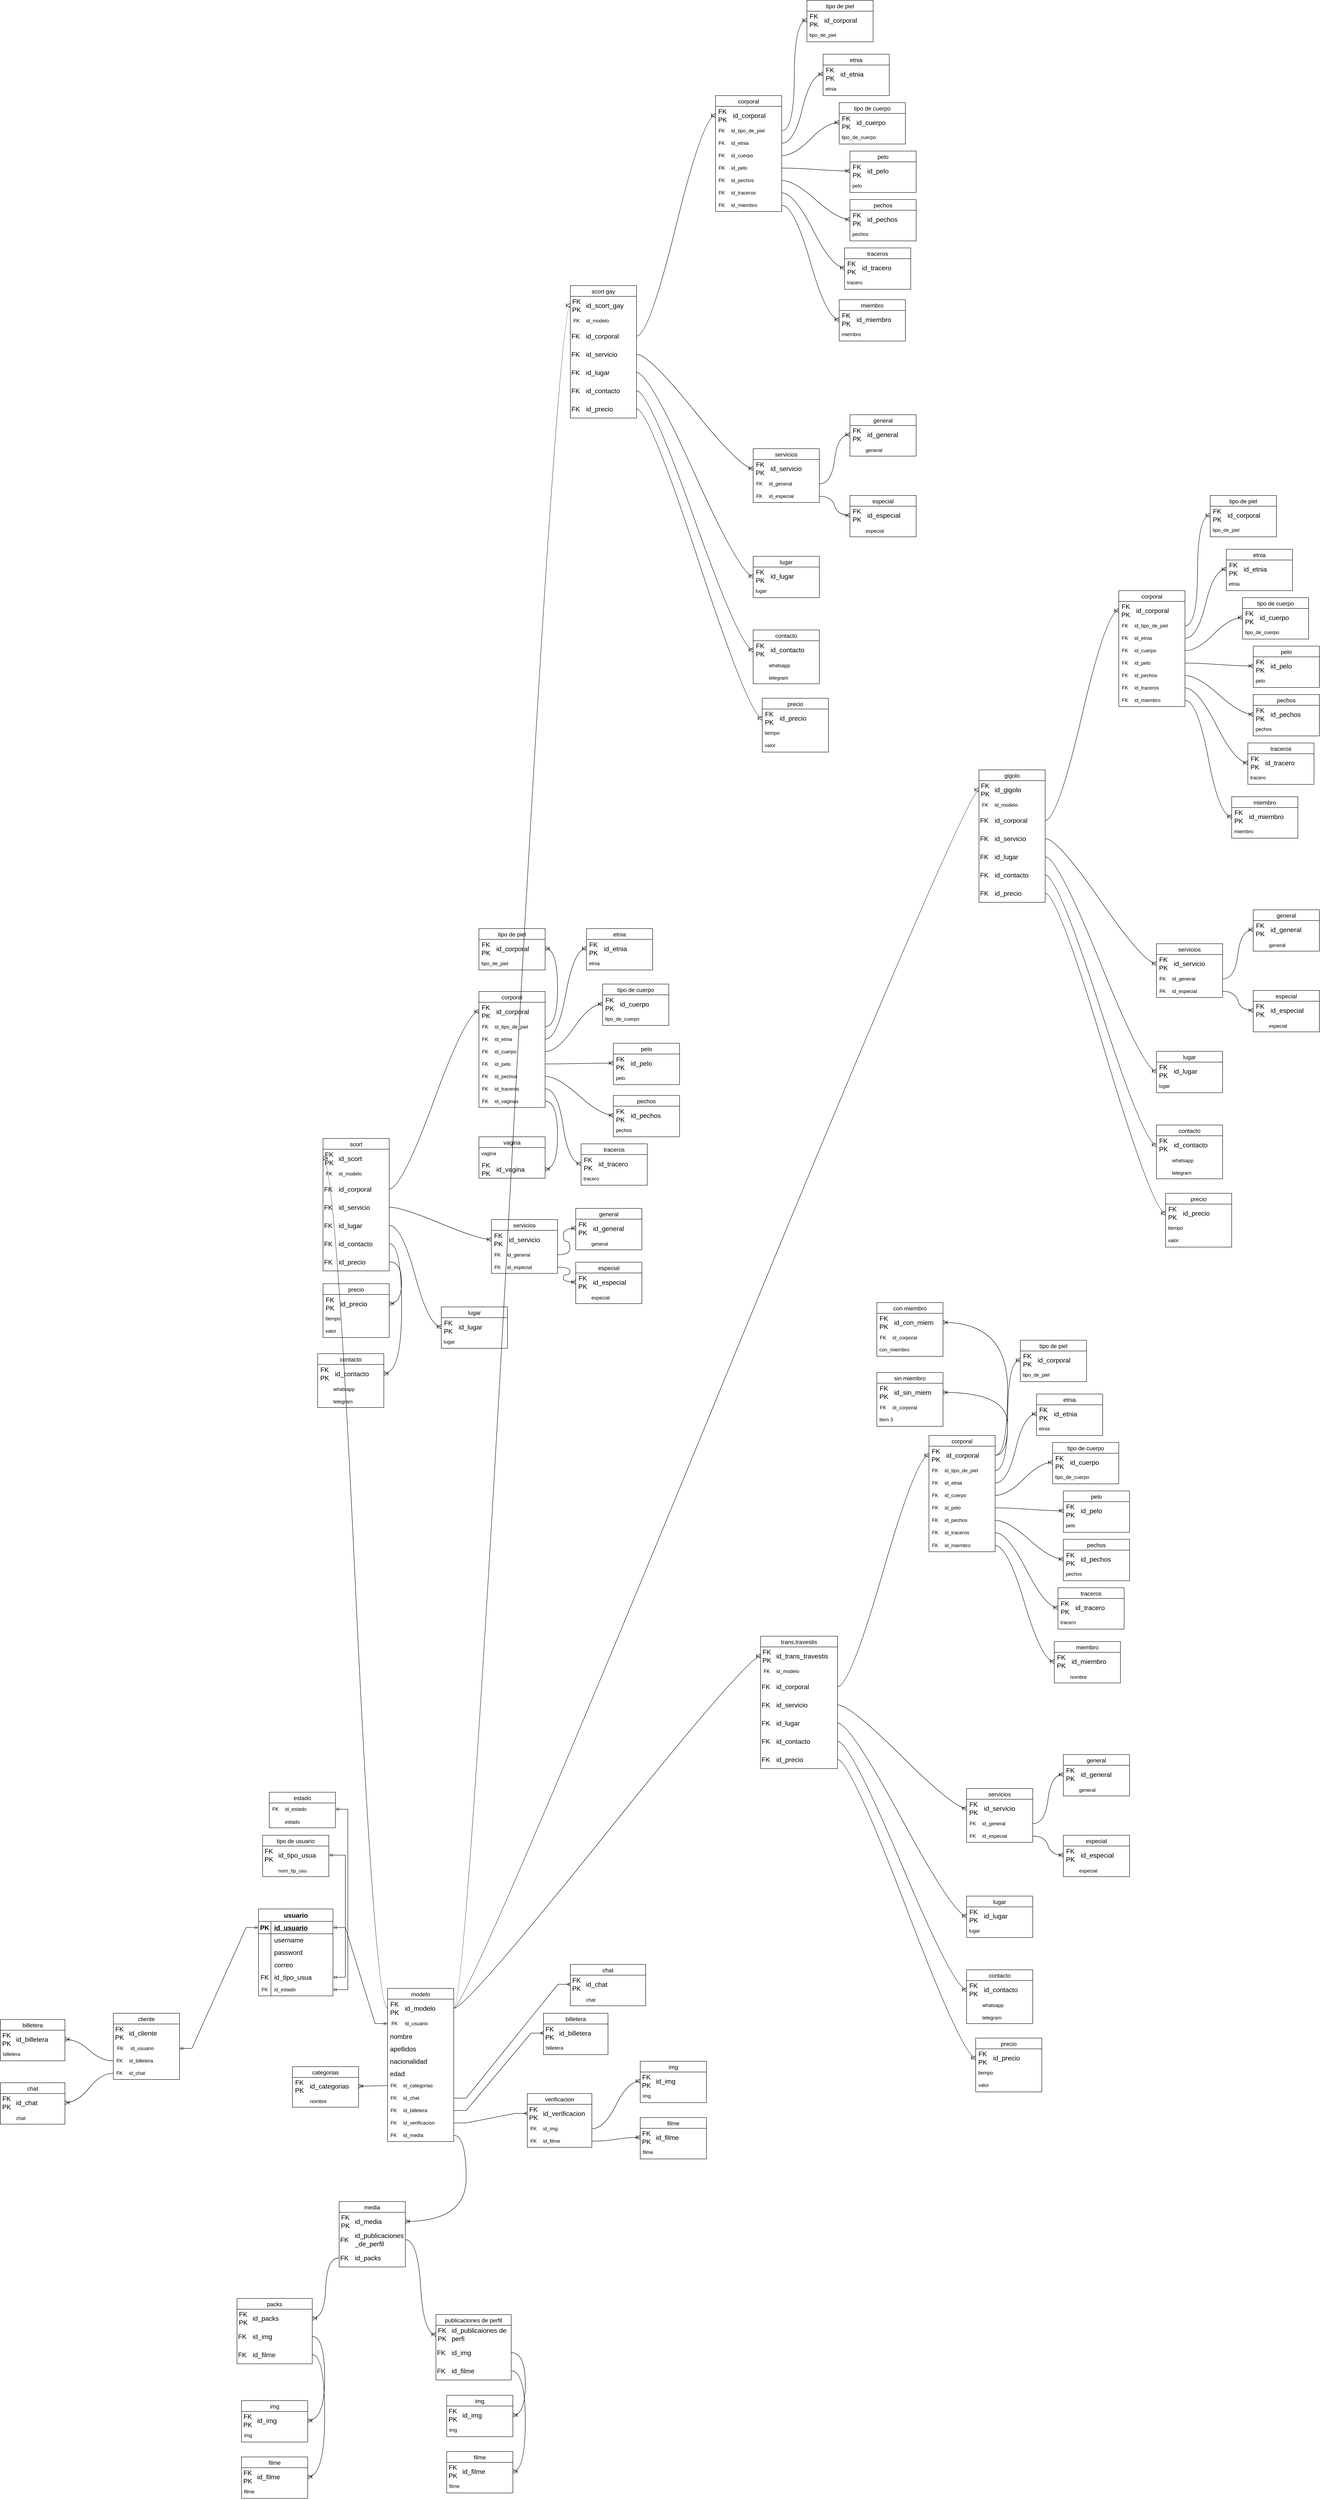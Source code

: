 <mxfile version="21.5.1" type="github">
  <diagram name="Página-1" id="9CmhemCpuhMKOjScDYy-">
    <mxGraphModel dx="1315" dy="5732" grid="1" gridSize="13" guides="1" tooltips="1" connect="1" arrows="1" fold="1" page="0" pageScale="1" pageWidth="1200" pageHeight="1600" math="0" shadow="0">
      <root>
        <mxCell id="0" />
        <mxCell id="1" parent="0" />
        <mxCell id="OkT79dC1lkss3SW73Ljg-11" value="usuario" style="shape=table;startSize=30;container=1;collapsible=1;childLayout=tableLayout;fixedRows=1;rowLines=0;fontStyle=1;align=center;resizeLast=1;html=1;fontSize=16;" parent="1" vertex="1">
          <mxGeometry x="260" y="-212" width="180" height="210" as="geometry" />
        </mxCell>
        <mxCell id="OkT79dC1lkss3SW73Ljg-12" value="" style="shape=tableRow;horizontal=0;startSize=0;swimlaneHead=0;swimlaneBody=0;fillColor=none;collapsible=0;dropTarget=0;points=[[0,0.5],[1,0.5]];portConstraint=eastwest;top=0;left=0;right=0;bottom=1;fontSize=16;" parent="OkT79dC1lkss3SW73Ljg-11" vertex="1">
          <mxGeometry y="30" width="180" height="30" as="geometry" />
        </mxCell>
        <mxCell id="OkT79dC1lkss3SW73Ljg-13" value="PK" style="shape=partialRectangle;connectable=0;fillColor=none;top=0;left=0;bottom=0;right=0;fontStyle=1;overflow=hidden;whiteSpace=wrap;html=1;fontSize=16;" parent="OkT79dC1lkss3SW73Ljg-12" vertex="1">
          <mxGeometry width="30" height="30" as="geometry">
            <mxRectangle width="30" height="30" as="alternateBounds" />
          </mxGeometry>
        </mxCell>
        <mxCell id="OkT79dC1lkss3SW73Ljg-14" value="id_usuario" style="shape=partialRectangle;connectable=0;fillColor=none;top=0;left=0;bottom=0;right=0;align=left;spacingLeft=6;fontStyle=5;overflow=hidden;whiteSpace=wrap;html=1;fontSize=16;" parent="OkT79dC1lkss3SW73Ljg-12" vertex="1">
          <mxGeometry x="30" width="150" height="30" as="geometry">
            <mxRectangle width="150" height="30" as="alternateBounds" />
          </mxGeometry>
        </mxCell>
        <mxCell id="OkT79dC1lkss3SW73Ljg-15" value="" style="shape=tableRow;horizontal=0;startSize=0;swimlaneHead=0;swimlaneBody=0;fillColor=none;collapsible=0;dropTarget=0;points=[[0,0.5],[1,0.5]];portConstraint=eastwest;top=0;left=0;right=0;bottom=0;fontSize=16;" parent="OkT79dC1lkss3SW73Ljg-11" vertex="1">
          <mxGeometry y="60" width="180" height="30" as="geometry" />
        </mxCell>
        <mxCell id="OkT79dC1lkss3SW73Ljg-16" value="" style="shape=partialRectangle;connectable=0;fillColor=none;top=0;left=0;bottom=0;right=0;editable=1;overflow=hidden;whiteSpace=wrap;html=1;fontSize=16;" parent="OkT79dC1lkss3SW73Ljg-15" vertex="1">
          <mxGeometry width="30" height="30" as="geometry">
            <mxRectangle width="30" height="30" as="alternateBounds" />
          </mxGeometry>
        </mxCell>
        <mxCell id="OkT79dC1lkss3SW73Ljg-17" value="username" style="shape=partialRectangle;connectable=0;fillColor=none;top=0;left=0;bottom=0;right=0;align=left;spacingLeft=6;overflow=hidden;whiteSpace=wrap;html=1;fontSize=16;" parent="OkT79dC1lkss3SW73Ljg-15" vertex="1">
          <mxGeometry x="30" width="150" height="30" as="geometry">
            <mxRectangle width="150" height="30" as="alternateBounds" />
          </mxGeometry>
        </mxCell>
        <mxCell id="OkT79dC1lkss3SW73Ljg-18" value="" style="shape=tableRow;horizontal=0;startSize=0;swimlaneHead=0;swimlaneBody=0;fillColor=none;collapsible=0;dropTarget=0;points=[[0,0.5],[1,0.5]];portConstraint=eastwest;top=0;left=0;right=0;bottom=0;fontSize=16;" parent="OkT79dC1lkss3SW73Ljg-11" vertex="1">
          <mxGeometry y="90" width="180" height="30" as="geometry" />
        </mxCell>
        <mxCell id="OkT79dC1lkss3SW73Ljg-19" value="" style="shape=partialRectangle;connectable=0;fillColor=none;top=0;left=0;bottom=0;right=0;editable=1;overflow=hidden;whiteSpace=wrap;html=1;fontSize=16;" parent="OkT79dC1lkss3SW73Ljg-18" vertex="1">
          <mxGeometry width="30" height="30" as="geometry">
            <mxRectangle width="30" height="30" as="alternateBounds" />
          </mxGeometry>
        </mxCell>
        <mxCell id="OkT79dC1lkss3SW73Ljg-20" value="password" style="shape=partialRectangle;connectable=0;fillColor=none;top=0;left=0;bottom=0;right=0;align=left;spacingLeft=6;overflow=hidden;whiteSpace=wrap;html=1;fontSize=16;" parent="OkT79dC1lkss3SW73Ljg-18" vertex="1">
          <mxGeometry x="30" width="150" height="30" as="geometry">
            <mxRectangle width="150" height="30" as="alternateBounds" />
          </mxGeometry>
        </mxCell>
        <mxCell id="OkT79dC1lkss3SW73Ljg-21" value="" style="shape=tableRow;horizontal=0;startSize=0;swimlaneHead=0;swimlaneBody=0;fillColor=none;collapsible=0;dropTarget=0;points=[[0,0.5],[1,0.5]];portConstraint=eastwest;top=0;left=0;right=0;bottom=0;fontSize=16;" parent="OkT79dC1lkss3SW73Ljg-11" vertex="1">
          <mxGeometry y="120" width="180" height="30" as="geometry" />
        </mxCell>
        <mxCell id="OkT79dC1lkss3SW73Ljg-22" value="" style="shape=partialRectangle;connectable=0;fillColor=none;top=0;left=0;bottom=0;right=0;editable=1;overflow=hidden;whiteSpace=wrap;html=1;fontSize=16;" parent="OkT79dC1lkss3SW73Ljg-21" vertex="1">
          <mxGeometry width="30" height="30" as="geometry">
            <mxRectangle width="30" height="30" as="alternateBounds" />
          </mxGeometry>
        </mxCell>
        <mxCell id="OkT79dC1lkss3SW73Ljg-23" value="correo" style="shape=partialRectangle;connectable=0;fillColor=none;top=0;left=0;bottom=0;right=0;align=left;spacingLeft=6;overflow=hidden;whiteSpace=wrap;html=1;fontSize=16;" parent="OkT79dC1lkss3SW73Ljg-21" vertex="1">
          <mxGeometry x="30" width="150" height="30" as="geometry">
            <mxRectangle width="150" height="30" as="alternateBounds" />
          </mxGeometry>
        </mxCell>
        <mxCell id="bJPkjixNv2r76YMKyf6n-13" value="" style="shape=tableRow;horizontal=0;startSize=0;swimlaneHead=0;swimlaneBody=0;fillColor=none;collapsible=0;dropTarget=0;points=[[0,0.5],[1,0.5]];portConstraint=eastwest;top=0;left=0;right=0;bottom=0;fontSize=16;" parent="OkT79dC1lkss3SW73Ljg-11" vertex="1">
          <mxGeometry y="150" width="180" height="30" as="geometry" />
        </mxCell>
        <mxCell id="bJPkjixNv2r76YMKyf6n-14" value="FK" style="shape=partialRectangle;connectable=0;fillColor=none;top=0;left=0;bottom=0;right=0;fontStyle=0;overflow=hidden;whiteSpace=wrap;html=1;fontSize=16;" parent="bJPkjixNv2r76YMKyf6n-13" vertex="1">
          <mxGeometry width="30" height="30" as="geometry">
            <mxRectangle width="30" height="30" as="alternateBounds" />
          </mxGeometry>
        </mxCell>
        <mxCell id="bJPkjixNv2r76YMKyf6n-15" value="id_tipo_usua" style="shape=partialRectangle;connectable=0;fillColor=none;top=0;left=0;bottom=0;right=0;align=left;spacingLeft=6;fontStyle=0;overflow=hidden;whiteSpace=wrap;html=1;fontSize=16;" parent="bJPkjixNv2r76YMKyf6n-13" vertex="1">
          <mxGeometry x="30" width="150" height="30" as="geometry">
            <mxRectangle width="150" height="30" as="alternateBounds" />
          </mxGeometry>
        </mxCell>
        <mxCell id="2kD1gWvJmWDMXQGlmPfx-14" value="" style="shape=tableRow;horizontal=0;startSize=0;swimlaneHead=0;swimlaneBody=0;fillColor=none;collapsible=0;dropTarget=0;points=[[0,0.5],[1,0.5]];portConstraint=eastwest;top=0;left=0;right=0;bottom=0;" parent="OkT79dC1lkss3SW73Ljg-11" vertex="1">
          <mxGeometry y="180" width="180" height="30" as="geometry" />
        </mxCell>
        <mxCell id="2kD1gWvJmWDMXQGlmPfx-15" value="FK" style="shape=partialRectangle;connectable=0;fillColor=none;top=0;left=0;bottom=0;right=0;fontStyle=0;overflow=hidden;whiteSpace=wrap;html=1;" parent="2kD1gWvJmWDMXQGlmPfx-14" vertex="1">
          <mxGeometry width="30" height="30" as="geometry">
            <mxRectangle width="30" height="30" as="alternateBounds" />
          </mxGeometry>
        </mxCell>
        <mxCell id="2kD1gWvJmWDMXQGlmPfx-16" value="id_estado" style="shape=partialRectangle;connectable=0;fillColor=none;top=0;left=0;bottom=0;right=0;align=left;spacingLeft=6;fontStyle=0;overflow=hidden;whiteSpace=wrap;html=1;" parent="2kD1gWvJmWDMXQGlmPfx-14" vertex="1">
          <mxGeometry x="30" width="150" height="30" as="geometry">
            <mxRectangle width="150" height="30" as="alternateBounds" />
          </mxGeometry>
        </mxCell>
        <mxCell id="OkT79dC1lkss3SW73Ljg-130" value="scort" style="swimlane;fontStyle=0;childLayout=stackLayout;horizontal=1;startSize=26;horizontalStack=0;resizeParent=1;resizeParentMax=0;resizeLast=0;collapsible=1;marginBottom=0;align=center;fontSize=14;" parent="1" vertex="1">
          <mxGeometry x="416" y="-2073.5" width="160" height="320" as="geometry" />
        </mxCell>
        <mxCell id="maKXJlb6aMtj1wBU1lsS-1" value="" style="shape=table;startSize=0;container=1;collapsible=1;childLayout=tableLayout;fixedRows=1;rowLines=0;fontStyle=0;align=center;resizeLast=1;strokeColor=none;fillColor=none;collapsible=0;fontSize=16;" parent="OkT79dC1lkss3SW73Ljg-130" vertex="1">
          <mxGeometry y="26" width="160" height="44" as="geometry" />
        </mxCell>
        <mxCell id="maKXJlb6aMtj1wBU1lsS-2" value="" style="shape=tableRow;horizontal=0;startSize=0;swimlaneHead=0;swimlaneBody=0;fillColor=none;collapsible=0;dropTarget=0;points=[[0,0.5],[1,0.5]];portConstraint=eastwest;top=0;left=0;right=0;bottom=0;fontSize=16;" parent="maKXJlb6aMtj1wBU1lsS-1" vertex="1">
          <mxGeometry width="160" height="44" as="geometry" />
        </mxCell>
        <mxCell id="maKXJlb6aMtj1wBU1lsS-3" value="FK PK" style="shape=partialRectangle;connectable=0;fillColor=none;top=0;left=0;bottom=0;right=0;fontStyle=0;overflow=hidden;whiteSpace=wrap;html=1;fontSize=16;" parent="maKXJlb6aMtj1wBU1lsS-2" vertex="1">
          <mxGeometry width="30" height="44" as="geometry">
            <mxRectangle width="30" height="44" as="alternateBounds" />
          </mxGeometry>
        </mxCell>
        <mxCell id="maKXJlb6aMtj1wBU1lsS-4" value="id_scort" style="shape=partialRectangle;connectable=0;fillColor=none;top=0;left=0;bottom=0;right=0;align=left;spacingLeft=6;fontStyle=0;overflow=hidden;whiteSpace=wrap;html=1;fontSize=16;" parent="maKXJlb6aMtj1wBU1lsS-2" vertex="1">
          <mxGeometry x="30" width="130" height="44" as="geometry">
            <mxRectangle width="130" height="44" as="alternateBounds" />
          </mxGeometry>
        </mxCell>
        <mxCell id="F4lkv0Aw12XhU6EAEfCg-493" value="" style="shape=table;startSize=0;container=1;collapsible=1;childLayout=tableLayout;fixedRows=1;rowLines=0;fontStyle=0;align=center;resizeLast=1;strokeColor=none;fillColor=none;collapsible=0;" parent="OkT79dC1lkss3SW73Ljg-130" vertex="1">
          <mxGeometry y="70" width="160" height="30" as="geometry" />
        </mxCell>
        <mxCell id="F4lkv0Aw12XhU6EAEfCg-494" value="" style="shape=tableRow;horizontal=0;startSize=0;swimlaneHead=0;swimlaneBody=0;fillColor=none;collapsible=0;dropTarget=0;points=[[0,0.5],[1,0.5]];portConstraint=eastwest;top=0;left=0;right=0;bottom=0;" parent="F4lkv0Aw12XhU6EAEfCg-493" vertex="1">
          <mxGeometry width="160" height="30" as="geometry" />
        </mxCell>
        <mxCell id="F4lkv0Aw12XhU6EAEfCg-495" value="FK" style="shape=partialRectangle;connectable=0;fillColor=none;top=0;left=0;bottom=0;right=0;fontStyle=0;overflow=hidden;whiteSpace=wrap;html=1;" parent="F4lkv0Aw12XhU6EAEfCg-494" vertex="1">
          <mxGeometry width="30" height="30" as="geometry">
            <mxRectangle width="30" height="30" as="alternateBounds" />
          </mxGeometry>
        </mxCell>
        <mxCell id="F4lkv0Aw12XhU6EAEfCg-496" value="id_modelo" style="shape=partialRectangle;connectable=0;fillColor=none;top=0;left=0;bottom=0;right=0;align=left;spacingLeft=6;fontStyle=0;overflow=hidden;whiteSpace=wrap;html=1;" parent="F4lkv0Aw12XhU6EAEfCg-494" vertex="1">
          <mxGeometry x="30" width="130" height="30" as="geometry">
            <mxRectangle width="130" height="30" as="alternateBounds" />
          </mxGeometry>
        </mxCell>
        <mxCell id="maKXJlb6aMtj1wBU1lsS-459" value="" style="shape=tableRow;horizontal=0;startSize=0;swimlaneHead=0;swimlaneBody=0;fillColor=none;collapsible=0;dropTarget=0;points=[[0,0.5],[1,0.5]];portConstraint=eastwest;top=0;left=0;right=0;bottom=0;fontSize=16;" parent="OkT79dC1lkss3SW73Ljg-130" vertex="1">
          <mxGeometry y="100" width="160" height="44" as="geometry" />
        </mxCell>
        <mxCell id="maKXJlb6aMtj1wBU1lsS-460" value="FK&amp;nbsp;" style="shape=partialRectangle;connectable=0;fillColor=none;top=0;left=0;bottom=0;right=0;fontStyle=0;overflow=hidden;whiteSpace=wrap;html=1;fontSize=16;" parent="maKXJlb6aMtj1wBU1lsS-459" vertex="1">
          <mxGeometry width="30" height="44" as="geometry">
            <mxRectangle width="30" height="44" as="alternateBounds" />
          </mxGeometry>
        </mxCell>
        <mxCell id="maKXJlb6aMtj1wBU1lsS-461" value="id_corporal" style="shape=partialRectangle;connectable=0;fillColor=none;top=0;left=0;bottom=0;right=0;align=left;spacingLeft=6;fontStyle=0;overflow=hidden;whiteSpace=wrap;html=1;fontSize=16;" parent="maKXJlb6aMtj1wBU1lsS-459" vertex="1">
          <mxGeometry x="30" width="130" height="44" as="geometry">
            <mxRectangle width="130" height="44" as="alternateBounds" />
          </mxGeometry>
        </mxCell>
        <mxCell id="J9-_FVIt7-UplTvcrYZp-1" value="" style="shape=tableRow;horizontal=0;startSize=0;swimlaneHead=0;swimlaneBody=0;fillColor=none;collapsible=0;dropTarget=0;points=[[0,0.5],[1,0.5]];portConstraint=eastwest;top=0;left=0;right=0;bottom=0;fontSize=16;" parent="OkT79dC1lkss3SW73Ljg-130" vertex="1">
          <mxGeometry y="144" width="160" height="44" as="geometry" />
        </mxCell>
        <mxCell id="J9-_FVIt7-UplTvcrYZp-2" value="FK&amp;nbsp;" style="shape=partialRectangle;connectable=0;fillColor=none;top=0;left=0;bottom=0;right=0;fontStyle=0;overflow=hidden;whiteSpace=wrap;html=1;fontSize=16;" parent="J9-_FVIt7-UplTvcrYZp-1" vertex="1">
          <mxGeometry width="30" height="44" as="geometry">
            <mxRectangle width="30" height="44" as="alternateBounds" />
          </mxGeometry>
        </mxCell>
        <mxCell id="J9-_FVIt7-UplTvcrYZp-3" value="id_servicio" style="shape=partialRectangle;connectable=0;fillColor=none;top=0;left=0;bottom=0;right=0;align=left;spacingLeft=6;fontStyle=0;overflow=hidden;whiteSpace=wrap;html=1;fontSize=16;" parent="J9-_FVIt7-UplTvcrYZp-1" vertex="1">
          <mxGeometry x="30" width="130" height="44" as="geometry">
            <mxRectangle width="130" height="44" as="alternateBounds" />
          </mxGeometry>
        </mxCell>
        <mxCell id="J9-_FVIt7-UplTvcrYZp-4" value="" style="shape=tableRow;horizontal=0;startSize=0;swimlaneHead=0;swimlaneBody=0;fillColor=none;collapsible=0;dropTarget=0;points=[[0,0.5],[1,0.5]];portConstraint=eastwest;top=0;left=0;right=0;bottom=0;fontSize=16;" parent="OkT79dC1lkss3SW73Ljg-130" vertex="1">
          <mxGeometry y="188" width="160" height="44" as="geometry" />
        </mxCell>
        <mxCell id="J9-_FVIt7-UplTvcrYZp-5" value="FK&amp;nbsp;" style="shape=partialRectangle;connectable=0;fillColor=none;top=0;left=0;bottom=0;right=0;fontStyle=0;overflow=hidden;whiteSpace=wrap;html=1;fontSize=16;" parent="J9-_FVIt7-UplTvcrYZp-4" vertex="1">
          <mxGeometry width="30" height="44" as="geometry">
            <mxRectangle width="30" height="44" as="alternateBounds" />
          </mxGeometry>
        </mxCell>
        <mxCell id="J9-_FVIt7-UplTvcrYZp-6" value="id_lugar" style="shape=partialRectangle;connectable=0;fillColor=none;top=0;left=0;bottom=0;right=0;align=left;spacingLeft=6;fontStyle=0;overflow=hidden;whiteSpace=wrap;html=1;fontSize=16;" parent="J9-_FVIt7-UplTvcrYZp-4" vertex="1">
          <mxGeometry x="30" width="130" height="44" as="geometry">
            <mxRectangle width="130" height="44" as="alternateBounds" />
          </mxGeometry>
        </mxCell>
        <mxCell id="J9-_FVIt7-UplTvcrYZp-7" value="" style="shape=tableRow;horizontal=0;startSize=0;swimlaneHead=0;swimlaneBody=0;fillColor=none;collapsible=0;dropTarget=0;points=[[0,0.5],[1,0.5]];portConstraint=eastwest;top=0;left=0;right=0;bottom=0;fontSize=16;" parent="OkT79dC1lkss3SW73Ljg-130" vertex="1">
          <mxGeometry y="232" width="160" height="44" as="geometry" />
        </mxCell>
        <mxCell id="J9-_FVIt7-UplTvcrYZp-8" value="FK&amp;nbsp;" style="shape=partialRectangle;connectable=0;fillColor=none;top=0;left=0;bottom=0;right=0;fontStyle=0;overflow=hidden;whiteSpace=wrap;html=1;fontSize=16;" parent="J9-_FVIt7-UplTvcrYZp-7" vertex="1">
          <mxGeometry width="30" height="44" as="geometry">
            <mxRectangle width="30" height="44" as="alternateBounds" />
          </mxGeometry>
        </mxCell>
        <mxCell id="J9-_FVIt7-UplTvcrYZp-9" value="id_contacto" style="shape=partialRectangle;connectable=0;fillColor=none;top=0;left=0;bottom=0;right=0;align=left;spacingLeft=6;fontStyle=0;overflow=hidden;whiteSpace=wrap;html=1;fontSize=16;" parent="J9-_FVIt7-UplTvcrYZp-7" vertex="1">
          <mxGeometry x="30" width="130" height="44" as="geometry">
            <mxRectangle width="130" height="44" as="alternateBounds" />
          </mxGeometry>
        </mxCell>
        <mxCell id="J9-_FVIt7-UplTvcrYZp-10" value="" style="shape=tableRow;horizontal=0;startSize=0;swimlaneHead=0;swimlaneBody=0;fillColor=none;collapsible=0;dropTarget=0;points=[[0,0.5],[1,0.5]];portConstraint=eastwest;top=0;left=0;right=0;bottom=0;fontSize=16;" parent="OkT79dC1lkss3SW73Ljg-130" vertex="1">
          <mxGeometry y="276" width="160" height="44" as="geometry" />
        </mxCell>
        <mxCell id="J9-_FVIt7-UplTvcrYZp-11" value="FK&amp;nbsp;" style="shape=partialRectangle;connectable=0;fillColor=none;top=0;left=0;bottom=0;right=0;fontStyle=0;overflow=hidden;whiteSpace=wrap;html=1;fontSize=16;" parent="J9-_FVIt7-UplTvcrYZp-10" vertex="1">
          <mxGeometry width="30" height="44" as="geometry">
            <mxRectangle width="30" height="44" as="alternateBounds" />
          </mxGeometry>
        </mxCell>
        <mxCell id="J9-_FVIt7-UplTvcrYZp-12" value="id_precio" style="shape=partialRectangle;connectable=0;fillColor=none;top=0;left=0;bottom=0;right=0;align=left;spacingLeft=6;fontStyle=0;overflow=hidden;whiteSpace=wrap;html=1;fontSize=16;" parent="J9-_FVIt7-UplTvcrYZp-10" vertex="1">
          <mxGeometry x="30" width="130" height="44" as="geometry">
            <mxRectangle width="130" height="44" as="alternateBounds" />
          </mxGeometry>
        </mxCell>
        <mxCell id="bJPkjixNv2r76YMKyf6n-3" value="tipo de usuario" style="swimlane;fontStyle=0;childLayout=stackLayout;horizontal=1;startSize=26;horizontalStack=0;resizeParent=1;resizeParentMax=0;resizeLast=0;collapsible=1;marginBottom=0;align=center;fontSize=14;" parent="1" vertex="1">
          <mxGeometry x="270" y="-390" width="160" height="100" as="geometry" />
        </mxCell>
        <mxCell id="bJPkjixNv2r76YMKyf6n-7" value="" style="shape=table;startSize=0;container=1;collapsible=1;childLayout=tableLayout;fixedRows=1;rowLines=0;fontStyle=0;align=center;resizeLast=1;strokeColor=none;fillColor=none;collapsible=0;fontSize=16;" parent="bJPkjixNv2r76YMKyf6n-3" vertex="1">
          <mxGeometry y="26" width="160" height="74" as="geometry" />
        </mxCell>
        <mxCell id="bJPkjixNv2r76YMKyf6n-8" value="" style="shape=tableRow;horizontal=0;startSize=0;swimlaneHead=0;swimlaneBody=0;fillColor=none;collapsible=0;dropTarget=0;points=[[0,0.5],[1,0.5]];portConstraint=eastwest;top=0;left=0;right=0;bottom=0;fontSize=16;" parent="bJPkjixNv2r76YMKyf6n-7" vertex="1">
          <mxGeometry width="160" height="44" as="geometry" />
        </mxCell>
        <mxCell id="bJPkjixNv2r76YMKyf6n-9" value="FK PK" style="shape=partialRectangle;connectable=0;fillColor=none;top=0;left=0;bottom=0;right=0;fontStyle=0;overflow=hidden;whiteSpace=wrap;html=1;fontSize=16;" parent="bJPkjixNv2r76YMKyf6n-8" vertex="1">
          <mxGeometry width="30" height="44" as="geometry">
            <mxRectangle width="30" height="44" as="alternateBounds" />
          </mxGeometry>
        </mxCell>
        <mxCell id="bJPkjixNv2r76YMKyf6n-10" value="id_tipo_usua" style="shape=partialRectangle;connectable=0;fillColor=none;top=0;left=0;bottom=0;right=0;align=left;spacingLeft=6;fontStyle=0;overflow=hidden;whiteSpace=wrap;html=1;fontSize=16;" parent="bJPkjixNv2r76YMKyf6n-8" vertex="1">
          <mxGeometry x="30" width="130" height="44" as="geometry">
            <mxRectangle width="130" height="44" as="alternateBounds" />
          </mxGeometry>
        </mxCell>
        <mxCell id="F4lkv0Aw12XhU6EAEfCg-458" value="" style="shape=tableRow;horizontal=0;startSize=0;swimlaneHead=0;swimlaneBody=0;fillColor=none;collapsible=0;dropTarget=0;points=[[0,0.5],[1,0.5]];portConstraint=eastwest;top=0;left=0;right=0;bottom=0;" parent="bJPkjixNv2r76YMKyf6n-7" vertex="1">
          <mxGeometry y="44" width="160" height="30" as="geometry" />
        </mxCell>
        <mxCell id="F4lkv0Aw12XhU6EAEfCg-459" value="" style="shape=partialRectangle;connectable=0;fillColor=none;top=0;left=0;bottom=0;right=0;editable=1;overflow=hidden;" parent="F4lkv0Aw12XhU6EAEfCg-458" vertex="1">
          <mxGeometry width="30" height="30" as="geometry">
            <mxRectangle width="30" height="30" as="alternateBounds" />
          </mxGeometry>
        </mxCell>
        <mxCell id="F4lkv0Aw12XhU6EAEfCg-460" value="nom_tip_usu" style="shape=partialRectangle;connectable=0;fillColor=none;top=0;left=0;bottom=0;right=0;align=left;spacingLeft=6;overflow=hidden;" parent="F4lkv0Aw12XhU6EAEfCg-458" vertex="1">
          <mxGeometry x="30" width="130" height="30" as="geometry">
            <mxRectangle width="130" height="30" as="alternateBounds" />
          </mxGeometry>
        </mxCell>
        <mxCell id="maKXJlb6aMtj1wBU1lsS-30" value="modelo" style="swimlane;fontStyle=0;childLayout=stackLayout;horizontal=1;startSize=26;horizontalStack=0;resizeParent=1;resizeParentMax=0;resizeLast=0;collapsible=1;marginBottom=0;align=center;fontSize=14;" parent="1" vertex="1">
          <mxGeometry x="572" y="-20" width="160" height="370" as="geometry" />
        </mxCell>
        <mxCell id="maKXJlb6aMtj1wBU1lsS-34" value="" style="shape=table;startSize=0;container=1;collapsible=1;childLayout=tableLayout;fixedRows=1;rowLines=0;fontStyle=0;align=center;resizeLast=1;strokeColor=none;fillColor=none;collapsible=0;fontSize=16;" parent="maKXJlb6aMtj1wBU1lsS-30" vertex="1">
          <mxGeometry y="26" width="160" height="74" as="geometry" />
        </mxCell>
        <mxCell id="maKXJlb6aMtj1wBU1lsS-35" value="" style="shape=tableRow;horizontal=0;startSize=0;swimlaneHead=0;swimlaneBody=0;fillColor=none;collapsible=0;dropTarget=0;points=[[0,0.5],[1,0.5]];portConstraint=eastwest;top=0;left=0;right=0;bottom=0;fontSize=16;" parent="maKXJlb6aMtj1wBU1lsS-34" vertex="1">
          <mxGeometry width="160" height="44" as="geometry" />
        </mxCell>
        <mxCell id="maKXJlb6aMtj1wBU1lsS-36" value="FK PK" style="shape=partialRectangle;connectable=0;fillColor=none;top=0;left=0;bottom=0;right=0;fontStyle=0;overflow=hidden;whiteSpace=wrap;html=1;fontSize=16;" parent="maKXJlb6aMtj1wBU1lsS-35" vertex="1">
          <mxGeometry width="34" height="44" as="geometry">
            <mxRectangle width="34" height="44" as="alternateBounds" />
          </mxGeometry>
        </mxCell>
        <mxCell id="maKXJlb6aMtj1wBU1lsS-37" value="id_modelo" style="shape=partialRectangle;connectable=0;fillColor=none;top=0;left=0;bottom=0;right=0;align=left;spacingLeft=6;fontStyle=0;overflow=hidden;whiteSpace=wrap;html=1;fontSize=16;" parent="maKXJlb6aMtj1wBU1lsS-35" vertex="1">
          <mxGeometry x="34" width="126" height="44" as="geometry">
            <mxRectangle width="126" height="44" as="alternateBounds" />
          </mxGeometry>
        </mxCell>
        <mxCell id="F4lkv0Aw12XhU6EAEfCg-466" value="" style="shape=tableRow;horizontal=0;startSize=0;swimlaneHead=0;swimlaneBody=0;fillColor=none;collapsible=0;dropTarget=0;points=[[0,0.5],[1,0.5]];portConstraint=eastwest;top=0;left=0;right=0;bottom=0;" parent="maKXJlb6aMtj1wBU1lsS-34" vertex="1">
          <mxGeometry y="44" width="160" height="30" as="geometry" />
        </mxCell>
        <mxCell id="F4lkv0Aw12XhU6EAEfCg-467" value="FK" style="shape=partialRectangle;connectable=0;fillColor=none;top=0;left=0;bottom=0;right=0;fontStyle=0;overflow=hidden;whiteSpace=wrap;html=1;" parent="F4lkv0Aw12XhU6EAEfCg-466" vertex="1">
          <mxGeometry width="34" height="30" as="geometry">
            <mxRectangle width="34" height="30" as="alternateBounds" />
          </mxGeometry>
        </mxCell>
        <mxCell id="F4lkv0Aw12XhU6EAEfCg-468" value="id_usuario" style="shape=partialRectangle;connectable=0;fillColor=none;top=0;left=0;bottom=0;right=0;align=left;spacingLeft=6;fontStyle=0;overflow=hidden;whiteSpace=wrap;html=1;" parent="F4lkv0Aw12XhU6EAEfCg-466" vertex="1">
          <mxGeometry x="34" width="126" height="30" as="geometry">
            <mxRectangle width="126" height="30" as="alternateBounds" />
          </mxGeometry>
        </mxCell>
        <mxCell id="F4lkv0Aw12XhU6EAEfCg-477" value="&lt;font style=&quot;vertical-align: inherit;&quot;&gt;&lt;font style=&quot;vertical-align: inherit;&quot;&gt;nombre&lt;/font&gt;&lt;/font&gt;" style="text;strokeColor=none;fillColor=none;spacingLeft=4;spacingRight=4;overflow=hidden;rotatable=0;points=[[0,0.5],[1,0.5]];portConstraint=eastwest;fontSize=16;whiteSpace=wrap;html=1;" parent="maKXJlb6aMtj1wBU1lsS-30" vertex="1">
          <mxGeometry y="100" width="160" height="30" as="geometry" />
        </mxCell>
        <mxCell id="F4lkv0Aw12XhU6EAEfCg-478" value="&lt;font style=&quot;vertical-align: inherit;&quot;&gt;&lt;font style=&quot;vertical-align: inherit;&quot;&gt;apellidos&lt;/font&gt;&lt;/font&gt;" style="text;strokeColor=none;fillColor=none;spacingLeft=4;spacingRight=4;overflow=hidden;rotatable=0;points=[[0,0.5],[1,0.5]];portConstraint=eastwest;fontSize=16;whiteSpace=wrap;html=1;" parent="maKXJlb6aMtj1wBU1lsS-30" vertex="1">
          <mxGeometry y="130" width="160" height="30" as="geometry" />
        </mxCell>
        <mxCell id="F4lkv0Aw12XhU6EAEfCg-480" value="&lt;font style=&quot;vertical-align: inherit;&quot;&gt;&lt;font style=&quot;vertical-align: inherit;&quot;&gt;nacionalidad&lt;/font&gt;&lt;/font&gt;" style="text;strokeColor=none;fillColor=none;spacingLeft=4;spacingRight=4;overflow=hidden;rotatable=0;points=[[0,0.5],[1,0.5]];portConstraint=eastwest;fontSize=16;whiteSpace=wrap;html=1;" parent="maKXJlb6aMtj1wBU1lsS-30" vertex="1">
          <mxGeometry y="160" width="160" height="30" as="geometry" />
        </mxCell>
        <mxCell id="F4lkv0Aw12XhU6EAEfCg-479" value="&lt;font style=&quot;vertical-align: inherit;&quot;&gt;&lt;font style=&quot;vertical-align: inherit;&quot;&gt;edad&lt;/font&gt;&lt;/font&gt;" style="text;strokeColor=none;fillColor=none;spacingLeft=4;spacingRight=4;overflow=hidden;rotatable=0;points=[[0,0.5],[1,0.5]];portConstraint=eastwest;fontSize=16;whiteSpace=wrap;html=1;" parent="maKXJlb6aMtj1wBU1lsS-30" vertex="1">
          <mxGeometry y="190" width="160" height="30" as="geometry" />
        </mxCell>
        <mxCell id="F4lkv0Aw12XhU6EAEfCg-485" value="" style="shape=table;startSize=0;container=1;collapsible=1;childLayout=tableLayout;fixedRows=1;rowLines=0;fontStyle=0;align=center;resizeLast=1;strokeColor=none;fillColor=none;collapsible=0;" parent="maKXJlb6aMtj1wBU1lsS-30" vertex="1">
          <mxGeometry y="220" width="160" height="30" as="geometry" />
        </mxCell>
        <mxCell id="F4lkv0Aw12XhU6EAEfCg-486" value="" style="shape=tableRow;horizontal=0;startSize=0;swimlaneHead=0;swimlaneBody=0;fillColor=none;collapsible=0;dropTarget=0;points=[[0,0.5],[1,0.5]];portConstraint=eastwest;top=0;left=0;right=0;bottom=0;" parent="F4lkv0Aw12XhU6EAEfCg-485" vertex="1">
          <mxGeometry width="160" height="30" as="geometry" />
        </mxCell>
        <mxCell id="F4lkv0Aw12XhU6EAEfCg-487" value="FK" style="shape=partialRectangle;connectable=0;fillColor=none;top=0;left=0;bottom=0;right=0;fontStyle=0;overflow=hidden;whiteSpace=wrap;html=1;" parent="F4lkv0Aw12XhU6EAEfCg-486" vertex="1">
          <mxGeometry width="30" height="30" as="geometry">
            <mxRectangle width="30" height="30" as="alternateBounds" />
          </mxGeometry>
        </mxCell>
        <mxCell id="F4lkv0Aw12XhU6EAEfCg-488" value="id_categorias" style="shape=partialRectangle;connectable=0;fillColor=none;top=0;left=0;bottom=0;right=0;align=left;spacingLeft=6;fontStyle=0;overflow=hidden;whiteSpace=wrap;html=1;" parent="F4lkv0Aw12XhU6EAEfCg-486" vertex="1">
          <mxGeometry x="30" width="130" height="30" as="geometry">
            <mxRectangle width="130" height="30" as="alternateBounds" />
          </mxGeometry>
        </mxCell>
        <mxCell id="J9-_FVIt7-UplTvcrYZp-685" value="" style="shape=table;startSize=0;container=1;collapsible=1;childLayout=tableLayout;fixedRows=1;rowLines=0;fontStyle=0;align=center;resizeLast=1;strokeColor=none;fillColor=none;collapsible=0;" parent="maKXJlb6aMtj1wBU1lsS-30" vertex="1">
          <mxGeometry y="250" width="160" height="30" as="geometry" />
        </mxCell>
        <mxCell id="J9-_FVIt7-UplTvcrYZp-686" value="" style="shape=tableRow;horizontal=0;startSize=0;swimlaneHead=0;swimlaneBody=0;fillColor=none;collapsible=0;dropTarget=0;points=[[0,0.5],[1,0.5]];portConstraint=eastwest;top=0;left=0;right=0;bottom=0;" parent="J9-_FVIt7-UplTvcrYZp-685" vertex="1">
          <mxGeometry width="160" height="30" as="geometry" />
        </mxCell>
        <mxCell id="J9-_FVIt7-UplTvcrYZp-687" value="FK" style="shape=partialRectangle;connectable=0;fillColor=none;top=0;left=0;bottom=0;right=0;fontStyle=0;overflow=hidden;whiteSpace=wrap;html=1;" parent="J9-_FVIt7-UplTvcrYZp-686" vertex="1">
          <mxGeometry width="30" height="30" as="geometry">
            <mxRectangle width="30" height="30" as="alternateBounds" />
          </mxGeometry>
        </mxCell>
        <mxCell id="J9-_FVIt7-UplTvcrYZp-688" value="id_chat" style="shape=partialRectangle;connectable=0;fillColor=none;top=0;left=0;bottom=0;right=0;align=left;spacingLeft=6;fontStyle=0;overflow=hidden;whiteSpace=wrap;html=1;" parent="J9-_FVIt7-UplTvcrYZp-686" vertex="1">
          <mxGeometry x="30" width="130" height="30" as="geometry">
            <mxRectangle width="130" height="30" as="alternateBounds" />
          </mxGeometry>
        </mxCell>
        <mxCell id="J9-_FVIt7-UplTvcrYZp-689" value="" style="shape=table;startSize=0;container=1;collapsible=1;childLayout=tableLayout;fixedRows=1;rowLines=0;fontStyle=0;align=center;resizeLast=1;strokeColor=none;fillColor=none;collapsible=0;" parent="maKXJlb6aMtj1wBU1lsS-30" vertex="1">
          <mxGeometry y="280" width="160" height="30" as="geometry" />
        </mxCell>
        <mxCell id="J9-_FVIt7-UplTvcrYZp-690" value="" style="shape=tableRow;horizontal=0;startSize=0;swimlaneHead=0;swimlaneBody=0;fillColor=none;collapsible=0;dropTarget=0;points=[[0,0.5],[1,0.5]];portConstraint=eastwest;top=0;left=0;right=0;bottom=0;" parent="J9-_FVIt7-UplTvcrYZp-689" vertex="1">
          <mxGeometry width="160" height="30" as="geometry" />
        </mxCell>
        <mxCell id="J9-_FVIt7-UplTvcrYZp-691" value="FK" style="shape=partialRectangle;connectable=0;fillColor=none;top=0;left=0;bottom=0;right=0;fontStyle=0;overflow=hidden;whiteSpace=wrap;html=1;" parent="J9-_FVIt7-UplTvcrYZp-690" vertex="1">
          <mxGeometry width="30" height="30" as="geometry">
            <mxRectangle width="30" height="30" as="alternateBounds" />
          </mxGeometry>
        </mxCell>
        <mxCell id="J9-_FVIt7-UplTvcrYZp-692" value="id_billetera" style="shape=partialRectangle;connectable=0;fillColor=none;top=0;left=0;bottom=0;right=0;align=left;spacingLeft=6;fontStyle=0;overflow=hidden;whiteSpace=wrap;html=1;" parent="J9-_FVIt7-UplTvcrYZp-690" vertex="1">
          <mxGeometry x="30" width="130" height="30" as="geometry">
            <mxRectangle width="130" height="30" as="alternateBounds" />
          </mxGeometry>
        </mxCell>
        <mxCell id="2kD1gWvJmWDMXQGlmPfx-1" value="" style="shape=table;startSize=0;container=1;collapsible=1;childLayout=tableLayout;fixedRows=1;rowLines=0;fontStyle=0;align=center;resizeLast=1;strokeColor=none;fillColor=none;collapsible=0;" parent="maKXJlb6aMtj1wBU1lsS-30" vertex="1">
          <mxGeometry y="310" width="160" height="30" as="geometry" />
        </mxCell>
        <mxCell id="2kD1gWvJmWDMXQGlmPfx-2" value="" style="shape=tableRow;horizontal=0;startSize=0;swimlaneHead=0;swimlaneBody=0;fillColor=none;collapsible=0;dropTarget=0;points=[[0,0.5],[1,0.5]];portConstraint=eastwest;top=0;left=0;right=0;bottom=0;" parent="2kD1gWvJmWDMXQGlmPfx-1" vertex="1">
          <mxGeometry width="160" height="30" as="geometry" />
        </mxCell>
        <mxCell id="2kD1gWvJmWDMXQGlmPfx-3" value="FK" style="shape=partialRectangle;connectable=0;fillColor=none;top=0;left=0;bottom=0;right=0;fontStyle=0;overflow=hidden;whiteSpace=wrap;html=1;" parent="2kD1gWvJmWDMXQGlmPfx-2" vertex="1">
          <mxGeometry width="30" height="30" as="geometry">
            <mxRectangle width="30" height="30" as="alternateBounds" />
          </mxGeometry>
        </mxCell>
        <mxCell id="2kD1gWvJmWDMXQGlmPfx-4" value="id_verificacion" style="shape=partialRectangle;connectable=0;fillColor=none;top=0;left=0;bottom=0;right=0;align=left;spacingLeft=6;fontStyle=0;overflow=hidden;whiteSpace=wrap;html=1;" parent="2kD1gWvJmWDMXQGlmPfx-2" vertex="1">
          <mxGeometry x="30" width="130" height="30" as="geometry">
            <mxRectangle width="130" height="30" as="alternateBounds" />
          </mxGeometry>
        </mxCell>
        <mxCell id="2kD1gWvJmWDMXQGlmPfx-5" value="" style="shape=table;startSize=0;container=1;collapsible=1;childLayout=tableLayout;fixedRows=1;rowLines=0;fontStyle=0;align=center;resizeLast=1;strokeColor=none;fillColor=none;collapsible=0;" parent="maKXJlb6aMtj1wBU1lsS-30" vertex="1">
          <mxGeometry y="340" width="160" height="30" as="geometry" />
        </mxCell>
        <mxCell id="2kD1gWvJmWDMXQGlmPfx-6" value="" style="shape=tableRow;horizontal=0;startSize=0;swimlaneHead=0;swimlaneBody=0;fillColor=none;collapsible=0;dropTarget=0;points=[[0,0.5],[1,0.5]];portConstraint=eastwest;top=0;left=0;right=0;bottom=0;" parent="2kD1gWvJmWDMXQGlmPfx-5" vertex="1">
          <mxGeometry width="160" height="30" as="geometry" />
        </mxCell>
        <mxCell id="2kD1gWvJmWDMXQGlmPfx-7" value="FK" style="shape=partialRectangle;connectable=0;fillColor=none;top=0;left=0;bottom=0;right=0;fontStyle=0;overflow=hidden;whiteSpace=wrap;html=1;" parent="2kD1gWvJmWDMXQGlmPfx-6" vertex="1">
          <mxGeometry width="30" height="30" as="geometry">
            <mxRectangle width="30" height="30" as="alternateBounds" />
          </mxGeometry>
        </mxCell>
        <mxCell id="2kD1gWvJmWDMXQGlmPfx-8" value="id_media" style="shape=partialRectangle;connectable=0;fillColor=none;top=0;left=0;bottom=0;right=0;align=left;spacingLeft=6;fontStyle=0;overflow=hidden;whiteSpace=wrap;html=1;" parent="2kD1gWvJmWDMXQGlmPfx-6" vertex="1">
          <mxGeometry x="30" width="130" height="30" as="geometry">
            <mxRectangle width="130" height="30" as="alternateBounds" />
          </mxGeometry>
        </mxCell>
        <mxCell id="maKXJlb6aMtj1wBU1lsS-437" value="cliente" style="swimlane;fontStyle=0;childLayout=stackLayout;horizontal=1;startSize=26;horizontalStack=0;resizeParent=1;resizeParentMax=0;resizeLast=0;collapsible=1;marginBottom=0;align=center;fontSize=14;" parent="1" vertex="1">
          <mxGeometry x="-91" y="40" width="160" height="160" as="geometry" />
        </mxCell>
        <mxCell id="maKXJlb6aMtj1wBU1lsS-445" value="" style="shape=table;startSize=0;container=1;collapsible=1;childLayout=tableLayout;fixedRows=1;rowLines=0;fontStyle=0;align=center;resizeLast=1;strokeColor=none;fillColor=none;collapsible=0;fontSize=16;" parent="maKXJlb6aMtj1wBU1lsS-437" vertex="1">
          <mxGeometry y="26" width="160" height="44" as="geometry" />
        </mxCell>
        <mxCell id="maKXJlb6aMtj1wBU1lsS-446" value="" style="shape=tableRow;horizontal=0;startSize=0;swimlaneHead=0;swimlaneBody=0;fillColor=none;collapsible=0;dropTarget=0;points=[[0,0.5],[1,0.5]];portConstraint=eastwest;top=0;left=0;right=0;bottom=0;fontSize=16;" parent="maKXJlb6aMtj1wBU1lsS-445" vertex="1">
          <mxGeometry width="160" height="44" as="geometry" />
        </mxCell>
        <mxCell id="maKXJlb6aMtj1wBU1lsS-447" value="FK PK" style="shape=partialRectangle;connectable=0;fillColor=none;top=0;left=0;bottom=0;right=0;fontStyle=0;overflow=hidden;whiteSpace=wrap;html=1;fontSize=16;" parent="maKXJlb6aMtj1wBU1lsS-446" vertex="1">
          <mxGeometry width="30" height="44" as="geometry">
            <mxRectangle width="30" height="44" as="alternateBounds" />
          </mxGeometry>
        </mxCell>
        <mxCell id="maKXJlb6aMtj1wBU1lsS-448" value="id_cliente" style="shape=partialRectangle;connectable=0;fillColor=none;top=0;left=0;bottom=0;right=0;align=left;spacingLeft=6;fontStyle=0;overflow=hidden;whiteSpace=wrap;html=1;fontSize=16;" parent="maKXJlb6aMtj1wBU1lsS-446" vertex="1">
          <mxGeometry x="30" width="130" height="44" as="geometry">
            <mxRectangle width="130" height="44" as="alternateBounds" />
          </mxGeometry>
        </mxCell>
        <mxCell id="F4lkv0Aw12XhU6EAEfCg-470" value="" style="shape=tableRow;horizontal=0;startSize=0;swimlaneHead=0;swimlaneBody=0;fillColor=none;collapsible=0;dropTarget=0;points=[[0,0.5],[1,0.5]];portConstraint=eastwest;top=0;left=0;right=0;bottom=0;" parent="maKXJlb6aMtj1wBU1lsS-437" vertex="1">
          <mxGeometry y="70" width="160" height="30" as="geometry" />
        </mxCell>
        <mxCell id="F4lkv0Aw12XhU6EAEfCg-471" value="FK" style="shape=partialRectangle;connectable=0;fillColor=none;top=0;left=0;bottom=0;right=0;fontStyle=0;overflow=hidden;whiteSpace=wrap;html=1;" parent="F4lkv0Aw12XhU6EAEfCg-470" vertex="1">
          <mxGeometry width="34" height="30" as="geometry">
            <mxRectangle width="34" height="30" as="alternateBounds" />
          </mxGeometry>
        </mxCell>
        <mxCell id="F4lkv0Aw12XhU6EAEfCg-472" value="id_usuario" style="shape=partialRectangle;connectable=0;fillColor=none;top=0;left=0;bottom=0;right=0;align=left;spacingLeft=6;fontStyle=0;overflow=hidden;whiteSpace=wrap;html=1;" parent="F4lkv0Aw12XhU6EAEfCg-470" vertex="1">
          <mxGeometry x="34" width="126" height="30" as="geometry">
            <mxRectangle width="126" height="30" as="alternateBounds" />
          </mxGeometry>
        </mxCell>
        <mxCell id="tMEZSRuxbeCAydJY0How-1" value="" style="shape=table;startSize=0;container=1;collapsible=1;childLayout=tableLayout;fixedRows=1;rowLines=0;fontStyle=0;align=center;resizeLast=1;strokeColor=none;fillColor=none;collapsible=0;" vertex="1" parent="maKXJlb6aMtj1wBU1lsS-437">
          <mxGeometry y="100" width="160" height="30" as="geometry" />
        </mxCell>
        <mxCell id="tMEZSRuxbeCAydJY0How-2" value="" style="shape=tableRow;horizontal=0;startSize=0;swimlaneHead=0;swimlaneBody=0;fillColor=none;collapsible=0;dropTarget=0;points=[[0,0.5],[1,0.5]];portConstraint=eastwest;top=0;left=0;right=0;bottom=0;" vertex="1" parent="tMEZSRuxbeCAydJY0How-1">
          <mxGeometry width="160" height="30" as="geometry" />
        </mxCell>
        <mxCell id="tMEZSRuxbeCAydJY0How-3" value="FK" style="shape=partialRectangle;connectable=0;fillColor=none;top=0;left=0;bottom=0;right=0;fontStyle=0;overflow=hidden;whiteSpace=wrap;html=1;" vertex="1" parent="tMEZSRuxbeCAydJY0How-2">
          <mxGeometry width="30" height="30" as="geometry">
            <mxRectangle width="30" height="30" as="alternateBounds" />
          </mxGeometry>
        </mxCell>
        <mxCell id="tMEZSRuxbeCAydJY0How-4" value="id_billetera" style="shape=partialRectangle;connectable=0;fillColor=none;top=0;left=0;bottom=0;right=0;align=left;spacingLeft=6;fontStyle=0;overflow=hidden;whiteSpace=wrap;html=1;" vertex="1" parent="tMEZSRuxbeCAydJY0How-2">
          <mxGeometry x="30" width="130" height="30" as="geometry">
            <mxRectangle width="130" height="30" as="alternateBounds" />
          </mxGeometry>
        </mxCell>
        <mxCell id="tMEZSRuxbeCAydJY0How-19" value="" style="shape=table;startSize=0;container=1;collapsible=1;childLayout=tableLayout;fixedRows=1;rowLines=0;fontStyle=0;align=center;resizeLast=1;strokeColor=none;fillColor=none;collapsible=0;" vertex="1" parent="maKXJlb6aMtj1wBU1lsS-437">
          <mxGeometry y="130" width="160" height="30" as="geometry" />
        </mxCell>
        <mxCell id="tMEZSRuxbeCAydJY0How-20" value="" style="shape=tableRow;horizontal=0;startSize=0;swimlaneHead=0;swimlaneBody=0;fillColor=none;collapsible=0;dropTarget=0;points=[[0,0.5],[1,0.5]];portConstraint=eastwest;top=0;left=0;right=0;bottom=0;" vertex="1" parent="tMEZSRuxbeCAydJY0How-19">
          <mxGeometry width="160" height="30" as="geometry" />
        </mxCell>
        <mxCell id="tMEZSRuxbeCAydJY0How-21" value="FK" style="shape=partialRectangle;connectable=0;fillColor=none;top=0;left=0;bottom=0;right=0;fontStyle=0;overflow=hidden;whiteSpace=wrap;html=1;" vertex="1" parent="tMEZSRuxbeCAydJY0How-20">
          <mxGeometry width="30" height="30" as="geometry">
            <mxRectangle width="30" height="30" as="alternateBounds" />
          </mxGeometry>
        </mxCell>
        <mxCell id="tMEZSRuxbeCAydJY0How-22" value="id_chat" style="shape=partialRectangle;connectable=0;fillColor=none;top=0;left=0;bottom=0;right=0;align=left;spacingLeft=6;fontStyle=0;overflow=hidden;whiteSpace=wrap;html=1;" vertex="1" parent="tMEZSRuxbeCAydJY0How-20">
          <mxGeometry x="30" width="130" height="30" as="geometry">
            <mxRectangle width="130" height="30" as="alternateBounds" />
          </mxGeometry>
        </mxCell>
        <mxCell id="maKXJlb6aMtj1wBU1lsS-493" value="tipo de piel" style="swimlane;fontStyle=0;childLayout=stackLayout;horizontal=1;startSize=26;horizontalStack=0;resizeParent=1;resizeParentMax=0;resizeLast=0;collapsible=1;marginBottom=0;align=center;fontSize=14;" parent="1" vertex="1">
          <mxGeometry x="793" y="-2580.5" width="160" height="100" as="geometry" />
        </mxCell>
        <mxCell id="maKXJlb6aMtj1wBU1lsS-575" value="" style="shape=tableRow;horizontal=0;startSize=0;swimlaneHead=0;swimlaneBody=0;fillColor=none;collapsible=0;dropTarget=0;points=[[0,0.5],[1,0.5]];portConstraint=eastwest;top=0;left=0;right=0;bottom=0;fontSize=16;" parent="maKXJlb6aMtj1wBU1lsS-493" vertex="1">
          <mxGeometry y="26" width="160" height="44" as="geometry" />
        </mxCell>
        <mxCell id="maKXJlb6aMtj1wBU1lsS-576" value="FK PK" style="shape=partialRectangle;connectable=0;fillColor=none;top=0;left=0;bottom=0;right=0;fontStyle=0;overflow=hidden;whiteSpace=wrap;html=1;fontSize=16;" parent="maKXJlb6aMtj1wBU1lsS-575" vertex="1">
          <mxGeometry width="34.0" height="44" as="geometry">
            <mxRectangle width="34.0" height="44" as="alternateBounds" />
          </mxGeometry>
        </mxCell>
        <mxCell id="maKXJlb6aMtj1wBU1lsS-577" value="id_corporal" style="shape=partialRectangle;connectable=0;fillColor=none;top=0;left=0;bottom=0;right=0;align=left;spacingLeft=6;fontStyle=0;overflow=hidden;whiteSpace=wrap;html=1;fontSize=16;" parent="maKXJlb6aMtj1wBU1lsS-575" vertex="1">
          <mxGeometry x="34.0" width="126.0" height="44" as="geometry">
            <mxRectangle width="126.0" height="44" as="alternateBounds" />
          </mxGeometry>
        </mxCell>
        <mxCell id="maKXJlb6aMtj1wBU1lsS-494" value="tipo_de_piel" style="text;strokeColor=none;fillColor=none;spacingLeft=4;spacingRight=4;overflow=hidden;rotatable=0;points=[[0,0.5],[1,0.5]];portConstraint=eastwest;fontSize=12;whiteSpace=wrap;html=1;" parent="maKXJlb6aMtj1wBU1lsS-493" vertex="1">
          <mxGeometry y="70" width="160" height="30" as="geometry" />
        </mxCell>
        <mxCell id="maKXJlb6aMtj1wBU1lsS-510" value="corporal" style="swimlane;fontStyle=0;childLayout=stackLayout;horizontal=1;startSize=26;horizontalStack=0;resizeParent=1;resizeParentMax=0;resizeLast=0;collapsible=1;marginBottom=0;align=center;fontSize=14;" parent="1" vertex="1">
          <mxGeometry x="793" y="-2428.5" width="160" height="280" as="geometry" />
        </mxCell>
        <mxCell id="maKXJlb6aMtj1wBU1lsS-530" value="" style="shape=tableRow;horizontal=0;startSize=0;swimlaneHead=0;swimlaneBody=0;fillColor=none;collapsible=0;dropTarget=0;points=[[0,0.5],[1,0.5]];portConstraint=eastwest;top=0;left=0;right=0;bottom=0;fontSize=16;" parent="maKXJlb6aMtj1wBU1lsS-510" vertex="1">
          <mxGeometry y="26" width="160" height="44" as="geometry" />
        </mxCell>
        <mxCell id="maKXJlb6aMtj1wBU1lsS-531" value="FK PK" style="shape=partialRectangle;connectable=0;fillColor=none;top=0;left=0;bottom=0;right=0;fontStyle=0;overflow=hidden;whiteSpace=wrap;html=1;fontSize=16;" parent="maKXJlb6aMtj1wBU1lsS-530" vertex="1">
          <mxGeometry width="34.0" height="44" as="geometry">
            <mxRectangle width="34.0" height="44" as="alternateBounds" />
          </mxGeometry>
        </mxCell>
        <mxCell id="maKXJlb6aMtj1wBU1lsS-532" value="id_corporal" style="shape=partialRectangle;connectable=0;fillColor=none;top=0;left=0;bottom=0;right=0;align=left;spacingLeft=6;fontStyle=0;overflow=hidden;whiteSpace=wrap;html=1;fontSize=16;" parent="maKXJlb6aMtj1wBU1lsS-530" vertex="1">
          <mxGeometry x="34.0" width="126.0" height="44" as="geometry">
            <mxRectangle width="126.0" height="44" as="alternateBounds" />
          </mxGeometry>
        </mxCell>
        <mxCell id="F4lkv0Aw12XhU6EAEfCg-521" value="" style="shape=table;startSize=0;container=1;collapsible=1;childLayout=tableLayout;fixedRows=1;rowLines=0;fontStyle=0;align=center;resizeLast=1;strokeColor=none;fillColor=none;collapsible=0;" parent="maKXJlb6aMtj1wBU1lsS-510" vertex="1">
          <mxGeometry y="70" width="160" height="30" as="geometry" />
        </mxCell>
        <mxCell id="F4lkv0Aw12XhU6EAEfCg-522" value="" style="shape=tableRow;horizontal=0;startSize=0;swimlaneHead=0;swimlaneBody=0;fillColor=none;collapsible=0;dropTarget=0;points=[[0,0.5],[1,0.5]];portConstraint=eastwest;top=0;left=0;right=0;bottom=0;" parent="F4lkv0Aw12XhU6EAEfCg-521" vertex="1">
          <mxGeometry width="160" height="30" as="geometry" />
        </mxCell>
        <mxCell id="F4lkv0Aw12XhU6EAEfCg-523" value="FK" style="shape=partialRectangle;connectable=0;fillColor=none;top=0;left=0;bottom=0;right=0;fontStyle=0;overflow=hidden;whiteSpace=wrap;html=1;" parent="F4lkv0Aw12XhU6EAEfCg-522" vertex="1">
          <mxGeometry width="30" height="30" as="geometry">
            <mxRectangle width="30" height="30" as="alternateBounds" />
          </mxGeometry>
        </mxCell>
        <mxCell id="F4lkv0Aw12XhU6EAEfCg-524" value="id_tipo_de_piel" style="shape=partialRectangle;connectable=0;fillColor=none;top=0;left=0;bottom=0;right=0;align=left;spacingLeft=6;fontStyle=0;overflow=hidden;whiteSpace=wrap;html=1;" parent="F4lkv0Aw12XhU6EAEfCg-522" vertex="1">
          <mxGeometry x="30" width="130" height="30" as="geometry">
            <mxRectangle width="130" height="30" as="alternateBounds" />
          </mxGeometry>
        </mxCell>
        <mxCell id="F4lkv0Aw12XhU6EAEfCg-525" value="" style="shape=table;startSize=0;container=1;collapsible=1;childLayout=tableLayout;fixedRows=1;rowLines=0;fontStyle=0;align=center;resizeLast=1;strokeColor=none;fillColor=none;collapsible=0;" parent="maKXJlb6aMtj1wBU1lsS-510" vertex="1">
          <mxGeometry y="100" width="160" height="30" as="geometry" />
        </mxCell>
        <mxCell id="F4lkv0Aw12XhU6EAEfCg-526" value="" style="shape=tableRow;horizontal=0;startSize=0;swimlaneHead=0;swimlaneBody=0;fillColor=none;collapsible=0;dropTarget=0;points=[[0,0.5],[1,0.5]];portConstraint=eastwest;top=0;left=0;right=0;bottom=0;" parent="F4lkv0Aw12XhU6EAEfCg-525" vertex="1">
          <mxGeometry width="160" height="30" as="geometry" />
        </mxCell>
        <mxCell id="F4lkv0Aw12XhU6EAEfCg-527" value="FK" style="shape=partialRectangle;connectable=0;fillColor=none;top=0;left=0;bottom=0;right=0;fontStyle=0;overflow=hidden;whiteSpace=wrap;html=1;" parent="F4lkv0Aw12XhU6EAEfCg-526" vertex="1">
          <mxGeometry width="30" height="30" as="geometry">
            <mxRectangle width="30" height="30" as="alternateBounds" />
          </mxGeometry>
        </mxCell>
        <mxCell id="F4lkv0Aw12XhU6EAEfCg-528" value="id_etnia" style="shape=partialRectangle;connectable=0;fillColor=none;top=0;left=0;bottom=0;right=0;align=left;spacingLeft=6;fontStyle=0;overflow=hidden;whiteSpace=wrap;html=1;" parent="F4lkv0Aw12XhU6EAEfCg-526" vertex="1">
          <mxGeometry x="30" width="130" height="30" as="geometry">
            <mxRectangle width="130" height="30" as="alternateBounds" />
          </mxGeometry>
        </mxCell>
        <mxCell id="F4lkv0Aw12XhU6EAEfCg-529" value="" style="shape=table;startSize=0;container=1;collapsible=1;childLayout=tableLayout;fixedRows=1;rowLines=0;fontStyle=0;align=center;resizeLast=1;strokeColor=none;fillColor=none;collapsible=0;" parent="maKXJlb6aMtj1wBU1lsS-510" vertex="1">
          <mxGeometry y="130" width="160" height="30" as="geometry" />
        </mxCell>
        <mxCell id="F4lkv0Aw12XhU6EAEfCg-530" value="" style="shape=tableRow;horizontal=0;startSize=0;swimlaneHead=0;swimlaneBody=0;fillColor=none;collapsible=0;dropTarget=0;points=[[0,0.5],[1,0.5]];portConstraint=eastwest;top=0;left=0;right=0;bottom=0;" parent="F4lkv0Aw12XhU6EAEfCg-529" vertex="1">
          <mxGeometry width="160" height="30" as="geometry" />
        </mxCell>
        <mxCell id="F4lkv0Aw12XhU6EAEfCg-531" value="FK" style="shape=partialRectangle;connectable=0;fillColor=none;top=0;left=0;bottom=0;right=0;fontStyle=0;overflow=hidden;whiteSpace=wrap;html=1;" parent="F4lkv0Aw12XhU6EAEfCg-530" vertex="1">
          <mxGeometry width="30" height="30" as="geometry">
            <mxRectangle width="30" height="30" as="alternateBounds" />
          </mxGeometry>
        </mxCell>
        <mxCell id="F4lkv0Aw12XhU6EAEfCg-532" value="id_cuerpo" style="shape=partialRectangle;connectable=0;fillColor=none;top=0;left=0;bottom=0;right=0;align=left;spacingLeft=6;fontStyle=0;overflow=hidden;whiteSpace=wrap;html=1;" parent="F4lkv0Aw12XhU6EAEfCg-530" vertex="1">
          <mxGeometry x="30" width="130" height="30" as="geometry">
            <mxRectangle width="130" height="30" as="alternateBounds" />
          </mxGeometry>
        </mxCell>
        <mxCell id="F4lkv0Aw12XhU6EAEfCg-533" value="" style="shape=table;startSize=0;container=1;collapsible=1;childLayout=tableLayout;fixedRows=1;rowLines=0;fontStyle=0;align=center;resizeLast=1;strokeColor=none;fillColor=none;collapsible=0;" parent="maKXJlb6aMtj1wBU1lsS-510" vertex="1">
          <mxGeometry y="160" width="160" height="30" as="geometry" />
        </mxCell>
        <mxCell id="F4lkv0Aw12XhU6EAEfCg-534" value="" style="shape=tableRow;horizontal=0;startSize=0;swimlaneHead=0;swimlaneBody=0;fillColor=none;collapsible=0;dropTarget=0;points=[[0,0.5],[1,0.5]];portConstraint=eastwest;top=0;left=0;right=0;bottom=0;" parent="F4lkv0Aw12XhU6EAEfCg-533" vertex="1">
          <mxGeometry width="160" height="30" as="geometry" />
        </mxCell>
        <mxCell id="F4lkv0Aw12XhU6EAEfCg-535" value="FK" style="shape=partialRectangle;connectable=0;fillColor=none;top=0;left=0;bottom=0;right=0;fontStyle=0;overflow=hidden;whiteSpace=wrap;html=1;" parent="F4lkv0Aw12XhU6EAEfCg-534" vertex="1">
          <mxGeometry width="30" height="30" as="geometry">
            <mxRectangle width="30" height="30" as="alternateBounds" />
          </mxGeometry>
        </mxCell>
        <mxCell id="F4lkv0Aw12XhU6EAEfCg-536" value="id_pelo" style="shape=partialRectangle;connectable=0;fillColor=none;top=0;left=0;bottom=0;right=0;align=left;spacingLeft=6;fontStyle=0;overflow=hidden;whiteSpace=wrap;html=1;" parent="F4lkv0Aw12XhU6EAEfCg-534" vertex="1">
          <mxGeometry x="30" width="130" height="30" as="geometry">
            <mxRectangle width="130" height="30" as="alternateBounds" />
          </mxGeometry>
        </mxCell>
        <mxCell id="F4lkv0Aw12XhU6EAEfCg-537" value="" style="shape=table;startSize=0;container=1;collapsible=1;childLayout=tableLayout;fixedRows=1;rowLines=0;fontStyle=0;align=center;resizeLast=1;strokeColor=none;fillColor=none;collapsible=0;" parent="maKXJlb6aMtj1wBU1lsS-510" vertex="1">
          <mxGeometry y="190" width="160" height="30" as="geometry" />
        </mxCell>
        <mxCell id="F4lkv0Aw12XhU6EAEfCg-538" value="" style="shape=tableRow;horizontal=0;startSize=0;swimlaneHead=0;swimlaneBody=0;fillColor=none;collapsible=0;dropTarget=0;points=[[0,0.5],[1,0.5]];portConstraint=eastwest;top=0;left=0;right=0;bottom=0;" parent="F4lkv0Aw12XhU6EAEfCg-537" vertex="1">
          <mxGeometry width="160" height="30" as="geometry" />
        </mxCell>
        <mxCell id="F4lkv0Aw12XhU6EAEfCg-539" value="FK" style="shape=partialRectangle;connectable=0;fillColor=none;top=0;left=0;bottom=0;right=0;fontStyle=0;overflow=hidden;whiteSpace=wrap;html=1;" parent="F4lkv0Aw12XhU6EAEfCg-538" vertex="1">
          <mxGeometry width="30" height="30" as="geometry">
            <mxRectangle width="30" height="30" as="alternateBounds" />
          </mxGeometry>
        </mxCell>
        <mxCell id="F4lkv0Aw12XhU6EAEfCg-540" value="id_pechos" style="shape=partialRectangle;connectable=0;fillColor=none;top=0;left=0;bottom=0;right=0;align=left;spacingLeft=6;fontStyle=0;overflow=hidden;whiteSpace=wrap;html=1;" parent="F4lkv0Aw12XhU6EAEfCg-538" vertex="1">
          <mxGeometry x="30" width="130" height="30" as="geometry">
            <mxRectangle width="130" height="30" as="alternateBounds" />
          </mxGeometry>
        </mxCell>
        <mxCell id="F4lkv0Aw12XhU6EAEfCg-541" value="" style="shape=table;startSize=0;container=1;collapsible=1;childLayout=tableLayout;fixedRows=1;rowLines=0;fontStyle=0;align=center;resizeLast=1;strokeColor=none;fillColor=none;collapsible=0;" parent="maKXJlb6aMtj1wBU1lsS-510" vertex="1">
          <mxGeometry y="220" width="160" height="30" as="geometry" />
        </mxCell>
        <mxCell id="F4lkv0Aw12XhU6EAEfCg-542" value="" style="shape=tableRow;horizontal=0;startSize=0;swimlaneHead=0;swimlaneBody=0;fillColor=none;collapsible=0;dropTarget=0;points=[[0,0.5],[1,0.5]];portConstraint=eastwest;top=0;left=0;right=0;bottom=0;" parent="F4lkv0Aw12XhU6EAEfCg-541" vertex="1">
          <mxGeometry width="160" height="30" as="geometry" />
        </mxCell>
        <mxCell id="F4lkv0Aw12XhU6EAEfCg-543" value="FK" style="shape=partialRectangle;connectable=0;fillColor=none;top=0;left=0;bottom=0;right=0;fontStyle=0;overflow=hidden;whiteSpace=wrap;html=1;" parent="F4lkv0Aw12XhU6EAEfCg-542" vertex="1">
          <mxGeometry width="30" height="30" as="geometry">
            <mxRectangle width="30" height="30" as="alternateBounds" />
          </mxGeometry>
        </mxCell>
        <mxCell id="F4lkv0Aw12XhU6EAEfCg-544" value="id_traceros" style="shape=partialRectangle;connectable=0;fillColor=none;top=0;left=0;bottom=0;right=0;align=left;spacingLeft=6;fontStyle=0;overflow=hidden;whiteSpace=wrap;html=1;" parent="F4lkv0Aw12XhU6EAEfCg-542" vertex="1">
          <mxGeometry x="30" width="130" height="30" as="geometry">
            <mxRectangle width="130" height="30" as="alternateBounds" />
          </mxGeometry>
        </mxCell>
        <mxCell id="F4lkv0Aw12XhU6EAEfCg-545" value="" style="shape=table;startSize=0;container=1;collapsible=1;childLayout=tableLayout;fixedRows=1;rowLines=0;fontStyle=0;align=center;resizeLast=1;strokeColor=none;fillColor=none;collapsible=0;" parent="maKXJlb6aMtj1wBU1lsS-510" vertex="1">
          <mxGeometry y="250" width="160" height="30" as="geometry" />
        </mxCell>
        <mxCell id="F4lkv0Aw12XhU6EAEfCg-546" value="" style="shape=tableRow;horizontal=0;startSize=0;swimlaneHead=0;swimlaneBody=0;fillColor=none;collapsible=0;dropTarget=0;points=[[0,0.5],[1,0.5]];portConstraint=eastwest;top=0;left=0;right=0;bottom=0;" parent="F4lkv0Aw12XhU6EAEfCg-545" vertex="1">
          <mxGeometry width="160" height="30" as="geometry" />
        </mxCell>
        <mxCell id="F4lkv0Aw12XhU6EAEfCg-547" value="FK" style="shape=partialRectangle;connectable=0;fillColor=none;top=0;left=0;bottom=0;right=0;fontStyle=0;overflow=hidden;whiteSpace=wrap;html=1;" parent="F4lkv0Aw12XhU6EAEfCg-546" vertex="1">
          <mxGeometry width="30" height="30" as="geometry">
            <mxRectangle width="30" height="30" as="alternateBounds" />
          </mxGeometry>
        </mxCell>
        <mxCell id="F4lkv0Aw12XhU6EAEfCg-548" value="id_vaginas" style="shape=partialRectangle;connectable=0;fillColor=none;top=0;left=0;bottom=0;right=0;align=left;spacingLeft=6;fontStyle=0;overflow=hidden;whiteSpace=wrap;html=1;" parent="F4lkv0Aw12XhU6EAEfCg-546" vertex="1">
          <mxGeometry x="30" width="130" height="30" as="geometry">
            <mxRectangle width="130" height="30" as="alternateBounds" />
          </mxGeometry>
        </mxCell>
        <mxCell id="maKXJlb6aMtj1wBU1lsS-514" value="servicios" style="swimlane;fontStyle=0;childLayout=stackLayout;horizontal=1;startSize=26;horizontalStack=0;resizeParent=1;resizeParentMax=0;resizeLast=0;collapsible=1;marginBottom=0;align=center;fontSize=14;" parent="1" vertex="1">
          <mxGeometry x="823" y="-1877.5" width="160" height="130" as="geometry" />
        </mxCell>
        <mxCell id="maKXJlb6aMtj1wBU1lsS-561" value="" style="shape=tableRow;horizontal=0;startSize=0;swimlaneHead=0;swimlaneBody=0;fillColor=none;collapsible=0;dropTarget=0;points=[[0,0.5],[1,0.5]];portConstraint=eastwest;top=0;left=0;right=0;bottom=0;fontSize=16;" parent="maKXJlb6aMtj1wBU1lsS-514" vertex="1">
          <mxGeometry y="26" width="160" height="44" as="geometry" />
        </mxCell>
        <mxCell id="maKXJlb6aMtj1wBU1lsS-562" value="FK PK" style="shape=partialRectangle;connectable=0;fillColor=none;top=0;left=0;bottom=0;right=0;fontStyle=0;overflow=hidden;whiteSpace=wrap;html=1;fontSize=16;" parent="maKXJlb6aMtj1wBU1lsS-561" vertex="1">
          <mxGeometry width="34.0" height="44" as="geometry">
            <mxRectangle width="34.0" height="44" as="alternateBounds" />
          </mxGeometry>
        </mxCell>
        <mxCell id="maKXJlb6aMtj1wBU1lsS-563" value="id_servicio" style="shape=partialRectangle;connectable=0;fillColor=none;top=0;left=0;bottom=0;right=0;align=left;spacingLeft=6;fontStyle=0;overflow=hidden;whiteSpace=wrap;html=1;fontSize=16;" parent="maKXJlb6aMtj1wBU1lsS-561" vertex="1">
          <mxGeometry x="34.0" width="126.0" height="44" as="geometry">
            <mxRectangle width="126.0" height="44" as="alternateBounds" />
          </mxGeometry>
        </mxCell>
        <mxCell id="maKXJlb6aMtj1wBU1lsS-619" value="" style="shape=table;startSize=0;container=1;collapsible=1;childLayout=tableLayout;fixedRows=1;rowLines=0;fontStyle=0;align=center;resizeLast=1;strokeColor=none;fillColor=none;collapsible=0;" parent="maKXJlb6aMtj1wBU1lsS-514" vertex="1">
          <mxGeometry y="70" width="160" height="30" as="geometry" />
        </mxCell>
        <mxCell id="maKXJlb6aMtj1wBU1lsS-620" value="" style="shape=tableRow;horizontal=0;startSize=0;swimlaneHead=0;swimlaneBody=0;fillColor=none;collapsible=0;dropTarget=0;points=[[0,0.5],[1,0.5]];portConstraint=eastwest;top=0;left=0;right=0;bottom=0;" parent="maKXJlb6aMtj1wBU1lsS-619" vertex="1">
          <mxGeometry width="160" height="30" as="geometry" />
        </mxCell>
        <mxCell id="maKXJlb6aMtj1wBU1lsS-621" value="FK" style="shape=partialRectangle;connectable=0;fillColor=none;top=0;left=0;bottom=0;right=0;fontStyle=0;overflow=hidden;whiteSpace=wrap;html=1;" parent="maKXJlb6aMtj1wBU1lsS-620" vertex="1">
          <mxGeometry width="30" height="30" as="geometry">
            <mxRectangle width="30" height="30" as="alternateBounds" />
          </mxGeometry>
        </mxCell>
        <mxCell id="maKXJlb6aMtj1wBU1lsS-622" value="id_general" style="shape=partialRectangle;connectable=0;fillColor=none;top=0;left=0;bottom=0;right=0;align=left;spacingLeft=6;fontStyle=0;overflow=hidden;whiteSpace=wrap;html=1;" parent="maKXJlb6aMtj1wBU1lsS-620" vertex="1">
          <mxGeometry x="30" width="130" height="30" as="geometry">
            <mxRectangle width="130" height="30" as="alternateBounds" />
          </mxGeometry>
        </mxCell>
        <mxCell id="maKXJlb6aMtj1wBU1lsS-623" value="" style="shape=table;startSize=0;container=1;collapsible=1;childLayout=tableLayout;fixedRows=1;rowLines=0;fontStyle=0;align=center;resizeLast=1;strokeColor=none;fillColor=none;collapsible=0;" parent="maKXJlb6aMtj1wBU1lsS-514" vertex="1">
          <mxGeometry y="100" width="160" height="30" as="geometry" />
        </mxCell>
        <mxCell id="maKXJlb6aMtj1wBU1lsS-624" value="" style="shape=tableRow;horizontal=0;startSize=0;swimlaneHead=0;swimlaneBody=0;fillColor=none;collapsible=0;dropTarget=0;points=[[0,0.5],[1,0.5]];portConstraint=eastwest;top=0;left=0;right=0;bottom=0;" parent="maKXJlb6aMtj1wBU1lsS-623" vertex="1">
          <mxGeometry width="160" height="30" as="geometry" />
        </mxCell>
        <mxCell id="maKXJlb6aMtj1wBU1lsS-625" value="FK" style="shape=partialRectangle;connectable=0;fillColor=none;top=0;left=0;bottom=0;right=0;fontStyle=0;overflow=hidden;whiteSpace=wrap;html=1;" parent="maKXJlb6aMtj1wBU1lsS-624" vertex="1">
          <mxGeometry width="30" height="30" as="geometry">
            <mxRectangle width="30" height="30" as="alternateBounds" />
          </mxGeometry>
        </mxCell>
        <mxCell id="maKXJlb6aMtj1wBU1lsS-626" value="id_especial" style="shape=partialRectangle;connectable=0;fillColor=none;top=0;left=0;bottom=0;right=0;align=left;spacingLeft=6;fontStyle=0;overflow=hidden;whiteSpace=wrap;html=1;" parent="maKXJlb6aMtj1wBU1lsS-624" vertex="1">
          <mxGeometry x="30" width="130" height="30" as="geometry">
            <mxRectangle width="130" height="30" as="alternateBounds" />
          </mxGeometry>
        </mxCell>
        <mxCell id="maKXJlb6aMtj1wBU1lsS-518" value="lugar" style="swimlane;fontStyle=0;childLayout=stackLayout;horizontal=1;startSize=26;horizontalStack=0;resizeParent=1;resizeParentMax=0;resizeLast=0;collapsible=1;marginBottom=0;align=center;fontSize=14;" parent="1" vertex="1">
          <mxGeometry x="702" y="-1666.5" width="160" height="100" as="geometry" />
        </mxCell>
        <mxCell id="maKXJlb6aMtj1wBU1lsS-564" value="" style="shape=tableRow;horizontal=0;startSize=0;swimlaneHead=0;swimlaneBody=0;fillColor=none;collapsible=0;dropTarget=0;points=[[0,0.5],[1,0.5]];portConstraint=eastwest;top=0;left=0;right=0;bottom=0;fontSize=16;" parent="maKXJlb6aMtj1wBU1lsS-518" vertex="1">
          <mxGeometry y="26" width="160" height="44" as="geometry" />
        </mxCell>
        <mxCell id="maKXJlb6aMtj1wBU1lsS-565" value="FK PK" style="shape=partialRectangle;connectable=0;fillColor=none;top=0;left=0;bottom=0;right=0;fontStyle=0;overflow=hidden;whiteSpace=wrap;html=1;fontSize=16;" parent="maKXJlb6aMtj1wBU1lsS-564" vertex="1">
          <mxGeometry width="34.0" height="44" as="geometry">
            <mxRectangle width="34.0" height="44" as="alternateBounds" />
          </mxGeometry>
        </mxCell>
        <mxCell id="maKXJlb6aMtj1wBU1lsS-566" value="id_lugar" style="shape=partialRectangle;connectable=0;fillColor=none;top=0;left=0;bottom=0;right=0;align=left;spacingLeft=6;fontStyle=0;overflow=hidden;whiteSpace=wrap;html=1;fontSize=16;" parent="maKXJlb6aMtj1wBU1lsS-564" vertex="1">
          <mxGeometry x="34.0" width="126.0" height="44" as="geometry">
            <mxRectangle width="126.0" height="44" as="alternateBounds" />
          </mxGeometry>
        </mxCell>
        <mxCell id="maKXJlb6aMtj1wBU1lsS-521" value="lugar" style="text;strokeColor=none;fillColor=none;spacingLeft=4;spacingRight=4;overflow=hidden;rotatable=0;points=[[0,0.5],[1,0.5]];portConstraint=eastwest;fontSize=12;whiteSpace=wrap;html=1;" parent="maKXJlb6aMtj1wBU1lsS-518" vertex="1">
          <mxGeometry y="70" width="160" height="30" as="geometry" />
        </mxCell>
        <mxCell id="maKXJlb6aMtj1wBU1lsS-522" value="contacto" style="swimlane;fontStyle=0;childLayout=stackLayout;horizontal=1;startSize=26;horizontalStack=0;resizeParent=1;resizeParentMax=0;resizeLast=0;collapsible=1;marginBottom=0;align=center;fontSize=14;" parent="1" vertex="1">
          <mxGeometry x="403" y="-1553.5" width="160" height="130" as="geometry" />
        </mxCell>
        <mxCell id="maKXJlb6aMtj1wBU1lsS-567" value="" style="shape=tableRow;horizontal=0;startSize=0;swimlaneHead=0;swimlaneBody=0;fillColor=none;collapsible=0;dropTarget=0;points=[[0,0.5],[1,0.5]];portConstraint=eastwest;top=0;left=0;right=0;bottom=0;fontSize=16;" parent="maKXJlb6aMtj1wBU1lsS-522" vertex="1">
          <mxGeometry y="26" width="160" height="44" as="geometry" />
        </mxCell>
        <mxCell id="maKXJlb6aMtj1wBU1lsS-568" value="FK PK" style="shape=partialRectangle;connectable=0;fillColor=none;top=0;left=0;bottom=0;right=0;fontStyle=0;overflow=hidden;whiteSpace=wrap;html=1;fontSize=16;" parent="maKXJlb6aMtj1wBU1lsS-567" vertex="1">
          <mxGeometry width="34.0" height="44" as="geometry">
            <mxRectangle width="34.0" height="44" as="alternateBounds" />
          </mxGeometry>
        </mxCell>
        <mxCell id="maKXJlb6aMtj1wBU1lsS-569" value="id_contacto" style="shape=partialRectangle;connectable=0;fillColor=none;top=0;left=0;bottom=0;right=0;align=left;spacingLeft=6;fontStyle=0;overflow=hidden;whiteSpace=wrap;html=1;fontSize=16;" parent="maKXJlb6aMtj1wBU1lsS-567" vertex="1">
          <mxGeometry x="34.0" width="126.0" height="44" as="geometry">
            <mxRectangle width="126.0" height="44" as="alternateBounds" />
          </mxGeometry>
        </mxCell>
        <mxCell id="maKXJlb6aMtj1wBU1lsS-660" value="" style="shape=table;startSize=0;container=1;collapsible=1;childLayout=tableLayout;fixedRows=1;rowLines=0;fontStyle=0;align=center;resizeLast=1;strokeColor=none;fillColor=none;collapsible=0;whiteSpace=wrap;html=1;" parent="maKXJlb6aMtj1wBU1lsS-522" vertex="1">
          <mxGeometry y="70" width="160" height="30" as="geometry" />
        </mxCell>
        <mxCell id="maKXJlb6aMtj1wBU1lsS-661" value="" style="shape=tableRow;horizontal=0;startSize=0;swimlaneHead=0;swimlaneBody=0;fillColor=none;collapsible=0;dropTarget=0;points=[[0,0.5],[1,0.5]];portConstraint=eastwest;top=0;left=0;right=0;bottom=0;" parent="maKXJlb6aMtj1wBU1lsS-660" vertex="1">
          <mxGeometry width="160" height="30" as="geometry" />
        </mxCell>
        <mxCell id="maKXJlb6aMtj1wBU1lsS-662" value="" style="shape=partialRectangle;connectable=0;fillColor=none;top=0;left=0;bottom=0;right=0;editable=1;overflow=hidden;" parent="maKXJlb6aMtj1wBU1lsS-661" vertex="1">
          <mxGeometry width="30" height="30" as="geometry">
            <mxRectangle width="30" height="30" as="alternateBounds" />
          </mxGeometry>
        </mxCell>
        <mxCell id="maKXJlb6aMtj1wBU1lsS-663" value="whatsapp" style="shape=partialRectangle;connectable=0;fillColor=none;top=0;left=0;bottom=0;right=0;align=left;spacingLeft=6;overflow=hidden;" parent="maKXJlb6aMtj1wBU1lsS-661" vertex="1">
          <mxGeometry x="30" width="130" height="30" as="geometry">
            <mxRectangle width="130" height="30" as="alternateBounds" />
          </mxGeometry>
        </mxCell>
        <mxCell id="maKXJlb6aMtj1wBU1lsS-664" value="" style="shape=table;startSize=0;container=1;collapsible=1;childLayout=tableLayout;fixedRows=1;rowLines=0;fontStyle=0;align=center;resizeLast=1;strokeColor=none;fillColor=none;collapsible=0;whiteSpace=wrap;html=1;" parent="maKXJlb6aMtj1wBU1lsS-522" vertex="1">
          <mxGeometry y="100" width="160" height="30" as="geometry" />
        </mxCell>
        <mxCell id="maKXJlb6aMtj1wBU1lsS-665" value="" style="shape=tableRow;horizontal=0;startSize=0;swimlaneHead=0;swimlaneBody=0;fillColor=none;collapsible=0;dropTarget=0;points=[[0,0.5],[1,0.5]];portConstraint=eastwest;top=0;left=0;right=0;bottom=0;" parent="maKXJlb6aMtj1wBU1lsS-664" vertex="1">
          <mxGeometry width="160" height="30" as="geometry" />
        </mxCell>
        <mxCell id="maKXJlb6aMtj1wBU1lsS-666" value="" style="shape=partialRectangle;connectable=0;fillColor=none;top=0;left=0;bottom=0;right=0;editable=1;overflow=hidden;" parent="maKXJlb6aMtj1wBU1lsS-665" vertex="1">
          <mxGeometry width="30" height="30" as="geometry">
            <mxRectangle width="30" height="30" as="alternateBounds" />
          </mxGeometry>
        </mxCell>
        <mxCell id="maKXJlb6aMtj1wBU1lsS-667" value="telegram" style="shape=partialRectangle;connectable=0;fillColor=none;top=0;left=0;bottom=0;right=0;align=left;spacingLeft=6;overflow=hidden;" parent="maKXJlb6aMtj1wBU1lsS-665" vertex="1">
          <mxGeometry x="30" width="130" height="30" as="geometry">
            <mxRectangle width="130" height="30" as="alternateBounds" />
          </mxGeometry>
        </mxCell>
        <mxCell id="maKXJlb6aMtj1wBU1lsS-526" value="precio" style="swimlane;fontStyle=0;childLayout=stackLayout;horizontal=1;startSize=26;horizontalStack=0;resizeParent=1;resizeParentMax=0;resizeLast=0;collapsible=1;marginBottom=0;align=center;fontSize=14;" parent="1" vertex="1">
          <mxGeometry x="416" y="-1722.5" width="160" height="130" as="geometry" />
        </mxCell>
        <mxCell id="maKXJlb6aMtj1wBU1lsS-570" value="" style="shape=tableRow;horizontal=0;startSize=0;swimlaneHead=0;swimlaneBody=0;fillColor=none;collapsible=0;dropTarget=0;points=[[0,0.5],[1,0.5]];portConstraint=eastwest;top=0;left=0;right=0;bottom=0;fontSize=16;" parent="maKXJlb6aMtj1wBU1lsS-526" vertex="1">
          <mxGeometry y="26" width="160" height="44" as="geometry" />
        </mxCell>
        <mxCell id="maKXJlb6aMtj1wBU1lsS-571" value="FK PK" style="shape=partialRectangle;connectable=0;fillColor=none;top=0;left=0;bottom=0;right=0;fontStyle=0;overflow=hidden;whiteSpace=wrap;html=1;fontSize=16;" parent="maKXJlb6aMtj1wBU1lsS-570" vertex="1">
          <mxGeometry width="34.0" height="44" as="geometry">
            <mxRectangle width="34.0" height="44" as="alternateBounds" />
          </mxGeometry>
        </mxCell>
        <mxCell id="maKXJlb6aMtj1wBU1lsS-572" value="id_precio" style="shape=partialRectangle;connectable=0;fillColor=none;top=0;left=0;bottom=0;right=0;align=left;spacingLeft=6;fontStyle=0;overflow=hidden;whiteSpace=wrap;html=1;fontSize=16;" parent="maKXJlb6aMtj1wBU1lsS-570" vertex="1">
          <mxGeometry x="34.0" width="126.0" height="44" as="geometry">
            <mxRectangle width="126.0" height="44" as="alternateBounds" />
          </mxGeometry>
        </mxCell>
        <mxCell id="maKXJlb6aMtj1wBU1lsS-529" value="tiempo" style="text;strokeColor=none;fillColor=none;spacingLeft=4;spacingRight=4;overflow=hidden;rotatable=0;points=[[0,0.5],[1,0.5]];portConstraint=eastwest;fontSize=12;whiteSpace=wrap;html=1;" parent="maKXJlb6aMtj1wBU1lsS-526" vertex="1">
          <mxGeometry y="70" width="160" height="30" as="geometry" />
        </mxCell>
        <mxCell id="F4lkv0Aw12XhU6EAEfCg-311" value="valor" style="text;strokeColor=none;fillColor=none;spacingLeft=4;spacingRight=4;overflow=hidden;rotatable=0;points=[[0,0.5],[1,0.5]];portConstraint=eastwest;fontSize=12;whiteSpace=wrap;html=1;" parent="maKXJlb6aMtj1wBU1lsS-526" vertex="1">
          <mxGeometry y="100" width="160" height="30" as="geometry" />
        </mxCell>
        <mxCell id="maKXJlb6aMtj1wBU1lsS-573" value="" style="edgeStyle=entityRelationEdgeStyle;fontSize=12;html=1;endArrow=ERoneToMany;rounded=0;startSize=8;endSize=8;curved=1;" parent="1" source="maKXJlb6aMtj1wBU1lsS-459" target="maKXJlb6aMtj1wBU1lsS-530" edge="1">
          <mxGeometry width="100" height="100" relative="1" as="geometry">
            <mxPoint x="888" y="-1994.5" as="sourcePoint" />
            <mxPoint x="1053" y="-2486.5" as="targetPoint" />
            <Array as="points">
              <mxPoint x="975" y="-1501.5" />
              <mxPoint x="1048" y="-1994.5" />
            </Array>
          </mxGeometry>
        </mxCell>
        <mxCell id="maKXJlb6aMtj1wBU1lsS-578" value="etnia" style="swimlane;fontStyle=0;childLayout=stackLayout;horizontal=1;startSize=26;horizontalStack=0;resizeParent=1;resizeParentMax=0;resizeLast=0;collapsible=1;marginBottom=0;align=center;fontSize=14;" parent="1" vertex="1">
          <mxGeometry x="1053" y="-2580.5" width="160" height="100" as="geometry" />
        </mxCell>
        <mxCell id="maKXJlb6aMtj1wBU1lsS-579" value="" style="shape=tableRow;horizontal=0;startSize=0;swimlaneHead=0;swimlaneBody=0;fillColor=none;collapsible=0;dropTarget=0;points=[[0,0.5],[1,0.5]];portConstraint=eastwest;top=0;left=0;right=0;bottom=0;fontSize=16;" parent="maKXJlb6aMtj1wBU1lsS-578" vertex="1">
          <mxGeometry y="26" width="160" height="44" as="geometry" />
        </mxCell>
        <mxCell id="maKXJlb6aMtj1wBU1lsS-580" value="FK PK" style="shape=partialRectangle;connectable=0;fillColor=none;top=0;left=0;bottom=0;right=0;fontStyle=0;overflow=hidden;whiteSpace=wrap;html=1;fontSize=16;" parent="maKXJlb6aMtj1wBU1lsS-579" vertex="1">
          <mxGeometry width="34.0" height="44" as="geometry">
            <mxRectangle width="34.0" height="44" as="alternateBounds" />
          </mxGeometry>
        </mxCell>
        <mxCell id="maKXJlb6aMtj1wBU1lsS-581" value="id_etnia" style="shape=partialRectangle;connectable=0;fillColor=none;top=0;left=0;bottom=0;right=0;align=left;spacingLeft=6;fontStyle=0;overflow=hidden;whiteSpace=wrap;html=1;fontSize=16;" parent="maKXJlb6aMtj1wBU1lsS-579" vertex="1">
          <mxGeometry x="34.0" width="126.0" height="44" as="geometry">
            <mxRectangle width="126.0" height="44" as="alternateBounds" />
          </mxGeometry>
        </mxCell>
        <mxCell id="maKXJlb6aMtj1wBU1lsS-582" value="etnia" style="text;strokeColor=none;fillColor=none;spacingLeft=4;spacingRight=4;overflow=hidden;rotatable=0;points=[[0,0.5],[1,0.5]];portConstraint=eastwest;fontSize=12;whiteSpace=wrap;html=1;" parent="maKXJlb6aMtj1wBU1lsS-578" vertex="1">
          <mxGeometry y="70" width="160" height="30" as="geometry" />
        </mxCell>
        <mxCell id="maKXJlb6aMtj1wBU1lsS-583" value="tipo de cuerpo" style="swimlane;fontStyle=0;childLayout=stackLayout;horizontal=1;startSize=26;horizontalStack=0;resizeParent=1;resizeParentMax=0;resizeLast=0;collapsible=1;marginBottom=0;align=center;fontSize=14;" parent="1" vertex="1">
          <mxGeometry x="1092" y="-2446.5" width="160" height="100" as="geometry" />
        </mxCell>
        <mxCell id="maKXJlb6aMtj1wBU1lsS-584" value="" style="shape=tableRow;horizontal=0;startSize=0;swimlaneHead=0;swimlaneBody=0;fillColor=none;collapsible=0;dropTarget=0;points=[[0,0.5],[1,0.5]];portConstraint=eastwest;top=0;left=0;right=0;bottom=0;fontSize=16;" parent="maKXJlb6aMtj1wBU1lsS-583" vertex="1">
          <mxGeometry y="26" width="160" height="44" as="geometry" />
        </mxCell>
        <mxCell id="maKXJlb6aMtj1wBU1lsS-585" value="FK PK" style="shape=partialRectangle;connectable=0;fillColor=none;top=0;left=0;bottom=0;right=0;fontStyle=0;overflow=hidden;whiteSpace=wrap;html=1;fontSize=16;" parent="maKXJlb6aMtj1wBU1lsS-584" vertex="1">
          <mxGeometry width="34.0" height="44" as="geometry">
            <mxRectangle width="34.0" height="44" as="alternateBounds" />
          </mxGeometry>
        </mxCell>
        <mxCell id="maKXJlb6aMtj1wBU1lsS-586" value="id_cuerpo" style="shape=partialRectangle;connectable=0;fillColor=none;top=0;left=0;bottom=0;right=0;align=left;spacingLeft=6;fontStyle=0;overflow=hidden;whiteSpace=wrap;html=1;fontSize=16;" parent="maKXJlb6aMtj1wBU1lsS-584" vertex="1">
          <mxGeometry x="34.0" width="126.0" height="44" as="geometry">
            <mxRectangle width="126.0" height="44" as="alternateBounds" />
          </mxGeometry>
        </mxCell>
        <mxCell id="maKXJlb6aMtj1wBU1lsS-587" value="tipo_de_cuerpo" style="text;strokeColor=none;fillColor=none;spacingLeft=4;spacingRight=4;overflow=hidden;rotatable=0;points=[[0,0.5],[1,0.5]];portConstraint=eastwest;fontSize=12;whiteSpace=wrap;html=1;" parent="maKXJlb6aMtj1wBU1lsS-583" vertex="1">
          <mxGeometry y="70" width="160" height="30" as="geometry" />
        </mxCell>
        <mxCell id="maKXJlb6aMtj1wBU1lsS-588" value="pelo" style="swimlane;fontStyle=0;childLayout=stackLayout;horizontal=1;startSize=26;horizontalStack=0;resizeParent=1;resizeParentMax=0;resizeLast=0;collapsible=1;marginBottom=0;align=center;fontSize=14;" parent="1" vertex="1">
          <mxGeometry x="1118" y="-2303.5" width="160" height="100" as="geometry" />
        </mxCell>
        <mxCell id="maKXJlb6aMtj1wBU1lsS-589" value="" style="shape=tableRow;horizontal=0;startSize=0;swimlaneHead=0;swimlaneBody=0;fillColor=none;collapsible=0;dropTarget=0;points=[[0,0.5],[1,0.5]];portConstraint=eastwest;top=0;left=0;right=0;bottom=0;fontSize=16;" parent="maKXJlb6aMtj1wBU1lsS-588" vertex="1">
          <mxGeometry y="26" width="160" height="44" as="geometry" />
        </mxCell>
        <mxCell id="maKXJlb6aMtj1wBU1lsS-590" value="FK PK" style="shape=partialRectangle;connectable=0;fillColor=none;top=0;left=0;bottom=0;right=0;fontStyle=0;overflow=hidden;whiteSpace=wrap;html=1;fontSize=16;" parent="maKXJlb6aMtj1wBU1lsS-589" vertex="1">
          <mxGeometry width="34.0" height="44" as="geometry">
            <mxRectangle width="34.0" height="44" as="alternateBounds" />
          </mxGeometry>
        </mxCell>
        <mxCell id="maKXJlb6aMtj1wBU1lsS-591" value="id_pelo" style="shape=partialRectangle;connectable=0;fillColor=none;top=0;left=0;bottom=0;right=0;align=left;spacingLeft=6;fontStyle=0;overflow=hidden;whiteSpace=wrap;html=1;fontSize=16;" parent="maKXJlb6aMtj1wBU1lsS-589" vertex="1">
          <mxGeometry x="34.0" width="126.0" height="44" as="geometry">
            <mxRectangle width="126.0" height="44" as="alternateBounds" />
          </mxGeometry>
        </mxCell>
        <mxCell id="maKXJlb6aMtj1wBU1lsS-592" value="pelo" style="text;strokeColor=none;fillColor=none;spacingLeft=4;spacingRight=4;overflow=hidden;rotatable=0;points=[[0,0.5],[1,0.5]];portConstraint=eastwest;fontSize=12;whiteSpace=wrap;html=1;" parent="maKXJlb6aMtj1wBU1lsS-588" vertex="1">
          <mxGeometry y="70" width="160" height="30" as="geometry" />
        </mxCell>
        <mxCell id="maKXJlb6aMtj1wBU1lsS-593" value="pechos" style="swimlane;fontStyle=0;childLayout=stackLayout;horizontal=1;startSize=26;horizontalStack=0;resizeParent=1;resizeParentMax=0;resizeLast=0;collapsible=1;marginBottom=0;align=center;fontSize=14;" parent="1" vertex="1">
          <mxGeometry x="1118" y="-2177.5" width="160" height="100" as="geometry" />
        </mxCell>
        <mxCell id="maKXJlb6aMtj1wBU1lsS-594" value="" style="shape=tableRow;horizontal=0;startSize=0;swimlaneHead=0;swimlaneBody=0;fillColor=none;collapsible=0;dropTarget=0;points=[[0,0.5],[1,0.5]];portConstraint=eastwest;top=0;left=0;right=0;bottom=0;fontSize=16;" parent="maKXJlb6aMtj1wBU1lsS-593" vertex="1">
          <mxGeometry y="26" width="160" height="44" as="geometry" />
        </mxCell>
        <mxCell id="maKXJlb6aMtj1wBU1lsS-595" value="FK PK" style="shape=partialRectangle;connectable=0;fillColor=none;top=0;left=0;bottom=0;right=0;fontStyle=0;overflow=hidden;whiteSpace=wrap;html=1;fontSize=16;" parent="maKXJlb6aMtj1wBU1lsS-594" vertex="1">
          <mxGeometry width="34.0" height="44" as="geometry">
            <mxRectangle width="34.0" height="44" as="alternateBounds" />
          </mxGeometry>
        </mxCell>
        <mxCell id="maKXJlb6aMtj1wBU1lsS-596" value="id_pechos" style="shape=partialRectangle;connectable=0;fillColor=none;top=0;left=0;bottom=0;right=0;align=left;spacingLeft=6;fontStyle=0;overflow=hidden;whiteSpace=wrap;html=1;fontSize=16;" parent="maKXJlb6aMtj1wBU1lsS-594" vertex="1">
          <mxGeometry x="34.0" width="126.0" height="44" as="geometry">
            <mxRectangle width="126.0" height="44" as="alternateBounds" />
          </mxGeometry>
        </mxCell>
        <mxCell id="maKXJlb6aMtj1wBU1lsS-597" value="pechos" style="text;strokeColor=none;fillColor=none;spacingLeft=4;spacingRight=4;overflow=hidden;rotatable=0;points=[[0,0.5],[1,0.5]];portConstraint=eastwest;fontSize=12;whiteSpace=wrap;html=1;" parent="maKXJlb6aMtj1wBU1lsS-593" vertex="1">
          <mxGeometry y="70" width="160" height="30" as="geometry" />
        </mxCell>
        <mxCell id="maKXJlb6aMtj1wBU1lsS-603" value="vagina" style="swimlane;fontStyle=0;childLayout=stackLayout;horizontal=1;startSize=26;horizontalStack=0;resizeParent=1;resizeParentMax=0;resizeLast=0;collapsible=1;marginBottom=0;align=center;fontSize=14;" parent="1" vertex="1">
          <mxGeometry x="793" y="-2077.5" width="160" height="100" as="geometry" />
        </mxCell>
        <mxCell id="maKXJlb6aMtj1wBU1lsS-607" value="vagina" style="text;strokeColor=none;fillColor=none;spacingLeft=4;spacingRight=4;overflow=hidden;rotatable=0;points=[[0,0.5],[1,0.5]];portConstraint=eastwest;fontSize=12;whiteSpace=wrap;html=1;" parent="maKXJlb6aMtj1wBU1lsS-603" vertex="1">
          <mxGeometry y="26" width="160" height="30" as="geometry" />
        </mxCell>
        <mxCell id="maKXJlb6aMtj1wBU1lsS-604" value="" style="shape=tableRow;horizontal=0;startSize=0;swimlaneHead=0;swimlaneBody=0;fillColor=none;collapsible=0;dropTarget=0;points=[[0,0.5],[1,0.5]];portConstraint=eastwest;top=0;left=0;right=0;bottom=0;fontSize=16;" parent="maKXJlb6aMtj1wBU1lsS-603" vertex="1">
          <mxGeometry y="56" width="160" height="44" as="geometry" />
        </mxCell>
        <mxCell id="maKXJlb6aMtj1wBU1lsS-605" value="FK PK" style="shape=partialRectangle;connectable=0;fillColor=none;top=0;left=0;bottom=0;right=0;fontStyle=0;overflow=hidden;whiteSpace=wrap;html=1;fontSize=16;" parent="maKXJlb6aMtj1wBU1lsS-604" vertex="1">
          <mxGeometry width="34.0" height="44" as="geometry">
            <mxRectangle width="34.0" height="44" as="alternateBounds" />
          </mxGeometry>
        </mxCell>
        <mxCell id="maKXJlb6aMtj1wBU1lsS-606" value="id_vagina" style="shape=partialRectangle;connectable=0;fillColor=none;top=0;left=0;bottom=0;right=0;align=left;spacingLeft=6;fontStyle=0;overflow=hidden;whiteSpace=wrap;html=1;fontSize=16;" parent="maKXJlb6aMtj1wBU1lsS-604" vertex="1">
          <mxGeometry x="34.0" width="126.0" height="44" as="geometry">
            <mxRectangle width="126.0" height="44" as="alternateBounds" />
          </mxGeometry>
        </mxCell>
        <mxCell id="maKXJlb6aMtj1wBU1lsS-608" value="" style="edgeStyle=entityRelationEdgeStyle;fontSize=12;html=1;endArrow=ERoneToMany;rounded=0;startSize=8;endSize=8;curved=1;" parent="1" source="F4lkv0Aw12XhU6EAEfCg-522" target="maKXJlb6aMtj1wBU1lsS-575" edge="1">
          <mxGeometry width="100" height="100" relative="1" as="geometry">
            <mxPoint x="953" y="-2205.5" as="sourcePoint" />
            <mxPoint x="1209" y="-2580.5" as="targetPoint" />
            <Array as="points">
              <mxPoint x="1174" y="-2413.5" />
              <mxPoint x="1673" y="-3204.5" />
              <mxPoint x="1235" y="-2567.5" />
              <mxPoint x="1222" y="-2606.5" />
              <mxPoint x="1378" y="-2645.5" />
            </Array>
          </mxGeometry>
        </mxCell>
        <mxCell id="maKXJlb6aMtj1wBU1lsS-609" value="" style="edgeStyle=entityRelationEdgeStyle;fontSize=12;html=1;endArrow=ERoneToMany;rounded=0;startSize=8;endSize=8;curved=1;" parent="1" source="F4lkv0Aw12XhU6EAEfCg-526" target="maKXJlb6aMtj1wBU1lsS-579" edge="1">
          <mxGeometry width="100" height="100" relative="1" as="geometry">
            <mxPoint x="953" y="-2205.5" as="sourcePoint" />
            <mxPoint x="1313" y="-2649.5" as="targetPoint" />
            <Array as="points">
              <mxPoint x="1187" y="-2400.5" />
              <mxPoint x="1686" y="-3191.5" />
              <mxPoint x="1248" y="-2554.5" />
              <mxPoint x="1235" y="-2593.5" />
              <mxPoint x="1391" y="-2632.5" />
            </Array>
          </mxGeometry>
        </mxCell>
        <mxCell id="maKXJlb6aMtj1wBU1lsS-610" value="" style="edgeStyle=entityRelationEdgeStyle;fontSize=12;html=1;endArrow=ERoneToMany;rounded=0;startSize=8;endSize=8;curved=1;" parent="1" source="F4lkv0Aw12XhU6EAEfCg-530" target="maKXJlb6aMtj1wBU1lsS-584" edge="1">
          <mxGeometry width="100" height="100" relative="1" as="geometry">
            <mxPoint x="953" y="-2205.5" as="sourcePoint" />
            <mxPoint x="1313" y="-2467.5" as="targetPoint" />
            <Array as="points">
              <mxPoint x="1200" y="-2387.5" />
              <mxPoint x="1699" y="-3178.5" />
              <mxPoint x="1261" y="-2541.5" />
              <mxPoint x="1248" y="-2580.5" />
              <mxPoint x="1404" y="-2619.5" />
            </Array>
          </mxGeometry>
        </mxCell>
        <mxCell id="maKXJlb6aMtj1wBU1lsS-611" value="" style="edgeStyle=entityRelationEdgeStyle;fontSize=12;html=1;endArrow=ERoneToMany;rounded=0;startSize=8;endSize=8;curved=1;" parent="1" source="F4lkv0Aw12XhU6EAEfCg-534" target="maKXJlb6aMtj1wBU1lsS-589" edge="1">
          <mxGeometry width="100" height="100" relative="1" as="geometry">
            <mxPoint x="953" y="-2205.5" as="sourcePoint" />
            <mxPoint x="1313" y="-2324.5" as="targetPoint" />
            <Array as="points">
              <mxPoint x="1213" y="-2374.5" />
              <mxPoint x="1712" y="-3165.5" />
              <mxPoint x="1274" y="-2528.5" />
              <mxPoint x="1261" y="-2567.5" />
              <mxPoint x="1417" y="-2606.5" />
            </Array>
          </mxGeometry>
        </mxCell>
        <mxCell id="maKXJlb6aMtj1wBU1lsS-612" value="" style="edgeStyle=entityRelationEdgeStyle;fontSize=12;html=1;endArrow=ERoneToMany;rounded=0;startSize=8;endSize=8;curved=1;" parent="1" source="F4lkv0Aw12XhU6EAEfCg-538" target="maKXJlb6aMtj1wBU1lsS-594" edge="1">
          <mxGeometry width="100" height="100" relative="1" as="geometry">
            <mxPoint x="953" y="-2205.5" as="sourcePoint" />
            <mxPoint x="1313" y="-2169.5" as="targetPoint" />
            <Array as="points">
              <mxPoint x="1226" y="-2361.5" />
              <mxPoint x="1725" y="-3152.5" />
              <mxPoint x="1287" y="-2515.5" />
              <mxPoint x="1274" y="-2554.5" />
              <mxPoint x="1430" y="-2593.5" />
            </Array>
          </mxGeometry>
        </mxCell>
        <mxCell id="maKXJlb6aMtj1wBU1lsS-613" value="" style="edgeStyle=entityRelationEdgeStyle;fontSize=12;html=1;endArrow=ERoneToMany;rounded=0;startSize=8;endSize=8;curved=1;" parent="1" source="F4lkv0Aw12XhU6EAEfCg-542" target="maKXJlb6aMtj1wBU1lsS-599" edge="1">
          <mxGeometry width="100" height="100" relative="1" as="geometry">
            <mxPoint x="953" y="-2205.5" as="sourcePoint" />
            <mxPoint x="1313" y="-2038.5" as="targetPoint" />
            <Array as="points">
              <mxPoint x="1239" y="-2348.5" />
              <mxPoint x="1738" y="-3139.5" />
              <mxPoint x="1300" y="-2502.5" />
              <mxPoint x="1287" y="-2541.5" />
              <mxPoint x="1443" y="-2580.5" />
            </Array>
          </mxGeometry>
        </mxCell>
        <mxCell id="maKXJlb6aMtj1wBU1lsS-614" value="" style="edgeStyle=entityRelationEdgeStyle;fontSize=12;html=1;endArrow=ERoneToMany;rounded=0;startSize=8;endSize=8;curved=1;" parent="1" source="F4lkv0Aw12XhU6EAEfCg-546" target="maKXJlb6aMtj1wBU1lsS-604" edge="1">
          <mxGeometry width="100" height="100" relative="1" as="geometry">
            <mxPoint x="953" y="-2205.5" as="sourcePoint" />
            <mxPoint x="1313" y="-1895.5" as="targetPoint" />
            <Array as="points">
              <mxPoint x="1252" y="-2335.5" />
              <mxPoint x="1751" y="-3126.5" />
              <mxPoint x="1313" y="-2489.5" />
              <mxPoint x="1300" y="-2528.5" />
              <mxPoint x="1456" y="-2567.5" />
            </Array>
          </mxGeometry>
        </mxCell>
        <mxCell id="maKXJlb6aMtj1wBU1lsS-615" value="" style="edgeStyle=entityRelationEdgeStyle;fontSize=12;html=1;endArrow=ERoneToMany;rounded=0;startSize=8;endSize=8;curved=1;" parent="1" source="J9-_FVIt7-UplTvcrYZp-1" target="maKXJlb6aMtj1wBU1lsS-561" edge="1">
          <mxGeometry width="100" height="100" relative="1" as="geometry">
            <mxPoint x="888" y="-1994.5" as="sourcePoint" />
            <mxPoint x="1088" y="-1588.5" as="targetPoint" />
            <Array as="points">
              <mxPoint x="1109" y="-1408.5" />
            </Array>
          </mxGeometry>
        </mxCell>
        <mxCell id="maKXJlb6aMtj1wBU1lsS-616" value="" style="edgeStyle=entityRelationEdgeStyle;fontSize=12;html=1;endArrow=ERoneToMany;rounded=0;startSize=8;endSize=8;curved=1;" parent="1" source="J9-_FVIt7-UplTvcrYZp-4" target="maKXJlb6aMtj1wBU1lsS-564" edge="1">
          <mxGeometry width="100" height="100" relative="1" as="geometry">
            <mxPoint x="888" y="-1994.5" as="sourcePoint" />
            <mxPoint x="1157" y="-1570.5" as="targetPoint" />
            <Array as="points">
              <mxPoint x="1122" y="-1395.5" />
            </Array>
          </mxGeometry>
        </mxCell>
        <mxCell id="maKXJlb6aMtj1wBU1lsS-617" value="" style="edgeStyle=entityRelationEdgeStyle;fontSize=12;html=1;endArrow=ERoneToMany;rounded=0;startSize=8;endSize=8;curved=1;" parent="1" source="J9-_FVIt7-UplTvcrYZp-7" target="maKXJlb6aMtj1wBU1lsS-567" edge="1">
          <mxGeometry width="100" height="100" relative="1" as="geometry">
            <mxPoint x="888" y="-1994.5" as="sourcePoint" />
            <mxPoint x="1157" y="-1397.5" as="targetPoint" />
            <Array as="points">
              <mxPoint x="1135" y="-1382.5" />
            </Array>
          </mxGeometry>
        </mxCell>
        <mxCell id="maKXJlb6aMtj1wBU1lsS-618" value="" style="edgeStyle=entityRelationEdgeStyle;fontSize=12;html=1;endArrow=ERoneToMany;rounded=0;startSize=8;endSize=8;curved=1;" parent="1" source="J9-_FVIt7-UplTvcrYZp-10" target="maKXJlb6aMtj1wBU1lsS-570" edge="1">
          <mxGeometry width="100" height="100" relative="1" as="geometry">
            <mxPoint x="888" y="-1994.5" as="sourcePoint" />
            <mxPoint x="1157" y="-1219.5" as="targetPoint" />
            <Array as="points">
              <mxPoint x="1148" y="-1369.5" />
            </Array>
          </mxGeometry>
        </mxCell>
        <mxCell id="maKXJlb6aMtj1wBU1lsS-627" value="general" style="swimlane;fontStyle=0;childLayout=stackLayout;horizontal=1;startSize=26;horizontalStack=0;resizeParent=1;resizeParentMax=0;resizeLast=0;collapsible=1;marginBottom=0;align=center;fontSize=14;" parent="1" vertex="1">
          <mxGeometry x="1027" y="-1904.5" width="160" height="100" as="geometry" />
        </mxCell>
        <mxCell id="maKXJlb6aMtj1wBU1lsS-635" value="" style="shape=tableRow;horizontal=0;startSize=0;swimlaneHead=0;swimlaneBody=0;fillColor=none;collapsible=0;dropTarget=0;points=[[0,0.5],[1,0.5]];portConstraint=eastwest;top=0;left=0;right=0;bottom=0;fontSize=16;" parent="maKXJlb6aMtj1wBU1lsS-627" vertex="1">
          <mxGeometry y="26" width="160" height="44" as="geometry" />
        </mxCell>
        <mxCell id="maKXJlb6aMtj1wBU1lsS-636" value="FK PK" style="shape=partialRectangle;connectable=0;fillColor=none;top=0;left=0;bottom=0;right=0;fontStyle=0;overflow=hidden;whiteSpace=wrap;html=1;fontSize=16;" parent="maKXJlb6aMtj1wBU1lsS-635" vertex="1">
          <mxGeometry width="34.0" height="44" as="geometry">
            <mxRectangle width="34.0" height="44" as="alternateBounds" />
          </mxGeometry>
        </mxCell>
        <mxCell id="maKXJlb6aMtj1wBU1lsS-637" value="id_general" style="shape=partialRectangle;connectable=0;fillColor=none;top=0;left=0;bottom=0;right=0;align=left;spacingLeft=6;fontStyle=0;overflow=hidden;whiteSpace=wrap;html=1;fontSize=16;" parent="maKXJlb6aMtj1wBU1lsS-635" vertex="1">
          <mxGeometry x="34.0" width="126.0" height="44" as="geometry">
            <mxRectangle width="126.0" height="44" as="alternateBounds" />
          </mxGeometry>
        </mxCell>
        <mxCell id="maKXJlb6aMtj1wBU1lsS-642" value="" style="shape=table;startSize=0;container=1;collapsible=1;childLayout=tableLayout;fixedRows=1;rowLines=0;fontStyle=0;align=center;resizeLast=1;strokeColor=none;fillColor=none;collapsible=0;whiteSpace=wrap;html=1;" parent="maKXJlb6aMtj1wBU1lsS-627" vertex="1">
          <mxGeometry y="70" width="160" height="30" as="geometry" />
        </mxCell>
        <mxCell id="maKXJlb6aMtj1wBU1lsS-643" value="" style="shape=tableRow;horizontal=0;startSize=0;swimlaneHead=0;swimlaneBody=0;fillColor=none;collapsible=0;dropTarget=0;points=[[0,0.5],[1,0.5]];portConstraint=eastwest;top=0;left=0;right=0;bottom=0;" parent="maKXJlb6aMtj1wBU1lsS-642" vertex="1">
          <mxGeometry width="160" height="30" as="geometry" />
        </mxCell>
        <mxCell id="maKXJlb6aMtj1wBU1lsS-644" value="" style="shape=partialRectangle;connectable=0;fillColor=none;top=0;left=0;bottom=0;right=0;editable=1;overflow=hidden;" parent="maKXJlb6aMtj1wBU1lsS-643" vertex="1">
          <mxGeometry width="30" height="30" as="geometry">
            <mxRectangle width="30" height="30" as="alternateBounds" />
          </mxGeometry>
        </mxCell>
        <mxCell id="maKXJlb6aMtj1wBU1lsS-645" value="general" style="shape=partialRectangle;connectable=0;fillColor=none;top=0;left=0;bottom=0;right=0;align=left;spacingLeft=6;overflow=hidden;" parent="maKXJlb6aMtj1wBU1lsS-643" vertex="1">
          <mxGeometry x="30" width="130" height="30" as="geometry">
            <mxRectangle width="130" height="30" as="alternateBounds" />
          </mxGeometry>
        </mxCell>
        <mxCell id="maKXJlb6aMtj1wBU1lsS-646" value="" style="edgeStyle=entityRelationEdgeStyle;fontSize=12;html=1;endArrow=ERoneToMany;rounded=0;startSize=8;endSize=8;curved=1;" parent="1" source="maKXJlb6aMtj1wBU1lsS-620" target="maKXJlb6aMtj1wBU1lsS-635" edge="1">
          <mxGeometry width="100" height="100" relative="1" as="geometry">
            <mxPoint x="1170" y="-1494.5" as="sourcePoint" />
            <mxPoint x="1374" y="-1712.5" as="targetPoint" />
            <Array as="points">
              <mxPoint x="1339" y="-1450.5" />
              <mxPoint x="1404" y="-1748.5" />
            </Array>
          </mxGeometry>
        </mxCell>
        <mxCell id="maKXJlb6aMtj1wBU1lsS-647" value="especial" style="swimlane;fontStyle=0;childLayout=stackLayout;horizontal=1;startSize=26;horizontalStack=0;resizeParent=1;resizeParentMax=0;resizeLast=0;collapsible=1;marginBottom=0;align=center;fontSize=14;" parent="1" vertex="1">
          <mxGeometry x="1027" y="-1774.5" width="160" height="100" as="geometry" />
        </mxCell>
        <mxCell id="maKXJlb6aMtj1wBU1lsS-648" value="" style="shape=tableRow;horizontal=0;startSize=0;swimlaneHead=0;swimlaneBody=0;fillColor=none;collapsible=0;dropTarget=0;points=[[0,0.5],[1,0.5]];portConstraint=eastwest;top=0;left=0;right=0;bottom=0;fontSize=16;" parent="maKXJlb6aMtj1wBU1lsS-647" vertex="1">
          <mxGeometry y="26" width="160" height="44" as="geometry" />
        </mxCell>
        <mxCell id="maKXJlb6aMtj1wBU1lsS-649" value="FK PK" style="shape=partialRectangle;connectable=0;fillColor=none;top=0;left=0;bottom=0;right=0;fontStyle=0;overflow=hidden;whiteSpace=wrap;html=1;fontSize=16;" parent="maKXJlb6aMtj1wBU1lsS-648" vertex="1">
          <mxGeometry width="34.0" height="44" as="geometry">
            <mxRectangle width="34.0" height="44" as="alternateBounds" />
          </mxGeometry>
        </mxCell>
        <mxCell id="maKXJlb6aMtj1wBU1lsS-650" value="id_especial" style="shape=partialRectangle;connectable=0;fillColor=none;top=0;left=0;bottom=0;right=0;align=left;spacingLeft=6;fontStyle=0;overflow=hidden;whiteSpace=wrap;html=1;fontSize=16;" parent="maKXJlb6aMtj1wBU1lsS-648" vertex="1">
          <mxGeometry x="34.0" width="126.0" height="44" as="geometry">
            <mxRectangle width="126.0" height="44" as="alternateBounds" />
          </mxGeometry>
        </mxCell>
        <mxCell id="maKXJlb6aMtj1wBU1lsS-651" value="" style="shape=table;startSize=0;container=1;collapsible=1;childLayout=tableLayout;fixedRows=1;rowLines=0;fontStyle=0;align=center;resizeLast=1;strokeColor=none;fillColor=none;collapsible=0;whiteSpace=wrap;html=1;" parent="maKXJlb6aMtj1wBU1lsS-647" vertex="1">
          <mxGeometry y="70" width="160" height="30" as="geometry" />
        </mxCell>
        <mxCell id="maKXJlb6aMtj1wBU1lsS-652" value="" style="shape=tableRow;horizontal=0;startSize=0;swimlaneHead=0;swimlaneBody=0;fillColor=none;collapsible=0;dropTarget=0;points=[[0,0.5],[1,0.5]];portConstraint=eastwest;top=0;left=0;right=0;bottom=0;" parent="maKXJlb6aMtj1wBU1lsS-651" vertex="1">
          <mxGeometry width="160" height="30" as="geometry" />
        </mxCell>
        <mxCell id="maKXJlb6aMtj1wBU1lsS-653" value="" style="shape=partialRectangle;connectable=0;fillColor=none;top=0;left=0;bottom=0;right=0;editable=1;overflow=hidden;" parent="maKXJlb6aMtj1wBU1lsS-652" vertex="1">
          <mxGeometry width="30" height="30" as="geometry">
            <mxRectangle width="30" height="30" as="alternateBounds" />
          </mxGeometry>
        </mxCell>
        <mxCell id="maKXJlb6aMtj1wBU1lsS-654" value="especial" style="shape=partialRectangle;connectable=0;fillColor=none;top=0;left=0;bottom=0;right=0;align=left;spacingLeft=6;overflow=hidden;" parent="maKXJlb6aMtj1wBU1lsS-652" vertex="1">
          <mxGeometry x="30" width="130" height="30" as="geometry">
            <mxRectangle width="130" height="30" as="alternateBounds" />
          </mxGeometry>
        </mxCell>
        <mxCell id="maKXJlb6aMtj1wBU1lsS-655" value="" style="edgeStyle=entityRelationEdgeStyle;fontSize=12;html=1;endArrow=ERoneToMany;rounded=0;startSize=8;endSize=8;curved=1;" parent="1" source="maKXJlb6aMtj1wBU1lsS-624" target="maKXJlb6aMtj1wBU1lsS-648" edge="1">
          <mxGeometry width="100" height="100" relative="1" as="geometry">
            <mxPoint x="1317" y="-1620.5" as="sourcePoint" />
            <mxPoint x="1391" y="-1739.5" as="targetPoint" />
            <Array as="points">
              <mxPoint x="1352" y="-1437.5" />
              <mxPoint x="1417" y="-1735.5" />
            </Array>
          </mxGeometry>
        </mxCell>
        <mxCell id="maKXJlb6aMtj1wBU1lsS-672" value="categorias" style="swimlane;fontStyle=0;childLayout=stackLayout;horizontal=1;startSize=26;horizontalStack=0;resizeParent=1;resizeParentMax=0;resizeLast=0;collapsible=1;marginBottom=0;align=center;fontSize=14;" parent="1" vertex="1">
          <mxGeometry x="342" y="169" width="160" height="98" as="geometry" />
        </mxCell>
        <mxCell id="maKXJlb6aMtj1wBU1lsS-676" value="" style="shape=table;startSize=0;container=1;collapsible=1;childLayout=tableLayout;fixedRows=1;rowLines=0;fontStyle=0;align=center;resizeLast=1;strokeColor=none;fillColor=none;collapsible=0;fontSize=16;" parent="maKXJlb6aMtj1wBU1lsS-672" vertex="1">
          <mxGeometry y="26" width="160" height="72" as="geometry" />
        </mxCell>
        <mxCell id="maKXJlb6aMtj1wBU1lsS-677" value="" style="shape=tableRow;horizontal=0;startSize=0;swimlaneHead=0;swimlaneBody=0;fillColor=none;collapsible=0;dropTarget=0;points=[[0,0.5],[1,0.5]];portConstraint=eastwest;top=0;left=0;right=0;bottom=0;fontSize=16;" parent="maKXJlb6aMtj1wBU1lsS-676" vertex="1">
          <mxGeometry width="160" height="42" as="geometry" />
        </mxCell>
        <mxCell id="maKXJlb6aMtj1wBU1lsS-678" value="FK PK" style="shape=partialRectangle;connectable=0;fillColor=none;top=0;left=0;bottom=0;right=0;fontStyle=0;overflow=hidden;whiteSpace=wrap;html=1;fontSize=16;" parent="maKXJlb6aMtj1wBU1lsS-677" vertex="1">
          <mxGeometry width="34.0" height="42" as="geometry">
            <mxRectangle width="34.0" height="42" as="alternateBounds" />
          </mxGeometry>
        </mxCell>
        <mxCell id="maKXJlb6aMtj1wBU1lsS-679" value="id_categorias" style="shape=partialRectangle;connectable=0;fillColor=none;top=0;left=0;bottom=0;right=0;align=left;spacingLeft=6;fontStyle=0;overflow=hidden;whiteSpace=wrap;html=1;fontSize=16;" parent="maKXJlb6aMtj1wBU1lsS-677" vertex="1">
          <mxGeometry x="34.0" width="126.0" height="42" as="geometry">
            <mxRectangle width="126.0" height="42" as="alternateBounds" />
          </mxGeometry>
        </mxCell>
        <mxCell id="F4lkv0Aw12XhU6EAEfCg-490" value="" style="shape=tableRow;horizontal=0;startSize=0;swimlaneHead=0;swimlaneBody=0;fillColor=none;collapsible=0;dropTarget=0;points=[[0,0.5],[1,0.5]];portConstraint=eastwest;top=0;left=0;right=0;bottom=0;" parent="maKXJlb6aMtj1wBU1lsS-676" vertex="1">
          <mxGeometry y="42" width="160" height="30" as="geometry" />
        </mxCell>
        <mxCell id="F4lkv0Aw12XhU6EAEfCg-491" value="" style="shape=partialRectangle;connectable=0;fillColor=none;top=0;left=0;bottom=0;right=0;editable=1;overflow=hidden;" parent="F4lkv0Aw12XhU6EAEfCg-490" vertex="1">
          <mxGeometry width="34.0" height="30" as="geometry">
            <mxRectangle width="34.0" height="30" as="alternateBounds" />
          </mxGeometry>
        </mxCell>
        <mxCell id="F4lkv0Aw12XhU6EAEfCg-492" value="nombre" style="shape=partialRectangle;connectable=0;fillColor=none;top=0;left=0;bottom=0;right=0;align=left;spacingLeft=6;overflow=hidden;" parent="F4lkv0Aw12XhU6EAEfCg-490" vertex="1">
          <mxGeometry x="34.0" width="126.0" height="30" as="geometry">
            <mxRectangle width="126.0" height="30" as="alternateBounds" />
          </mxGeometry>
        </mxCell>
        <mxCell id="maKXJlb6aMtj1wBU1lsS-720" value="" style="edgeStyle=entityRelationEdgeStyle;fontSize=12;html=1;endArrow=ERoneToMany;rounded=0;startSize=8;endSize=8;curved=1;" parent="1" source="F4lkv0Aw12XhU6EAEfCg-486" target="maKXJlb6aMtj1wBU1lsS-677" edge="1">
          <mxGeometry width="100" height="100" relative="1" as="geometry">
            <mxPoint x="715" y="183.5" as="sourcePoint" />
            <mxPoint x="1209" y="-5133" as="targetPoint" />
          </mxGeometry>
        </mxCell>
        <mxCell id="maKXJlb6aMtj1wBU1lsS-884" value="" style="edgeStyle=entityRelationEdgeStyle;fontSize=12;html=1;endArrow=ERoneToMany;rounded=0;startSize=8;endSize=8;curved=1;entryX=0;entryY=0.5;entryDx=0;entryDy=0;" parent="1" source="maKXJlb6aMtj1wBU1lsS-35" target="maKXJlb6aMtj1wBU1lsS-2" edge="1">
          <mxGeometry width="100" height="100" relative="1" as="geometry">
            <mxPoint x="1235" y="-4849" as="sourcePoint" />
            <mxPoint x="1547" y="-5915" as="targetPoint" />
            <Array as="points">
              <mxPoint x="1378" y="-5876" />
            </Array>
          </mxGeometry>
        </mxCell>
        <mxCell id="maKXJlb6aMtj1wBU1lsS-1048" value="" style="edgeStyle=entityRelationEdgeStyle;fontSize=12;html=1;endArrow=ERoneToMany;rounded=0;startSize=8;endSize=8;curved=1;" parent="1" source="maKXJlb6aMtj1wBU1lsS-35" target="J9-_FVIt7-UplTvcrYZp-15" edge="1">
          <mxGeometry width="100" height="100" relative="1" as="geometry">
            <mxPoint x="1209" y="-2899" as="sourcePoint" />
            <mxPoint x="2379" y="-5174" as="targetPoint" />
            <Array as="points">
              <mxPoint x="1668" y="-4587" />
              <mxPoint x="1807" y="-4472" />
            </Array>
          </mxGeometry>
        </mxCell>
        <mxCell id="maKXJlb6aMtj1wBU1lsS-1375" value="" style="edgeStyle=entityRelationEdgeStyle;fontSize=12;html=1;endArrow=ERoneToMany;rounded=0;startSize=8;endSize=8;curved=1;" parent="1" source="maKXJlb6aMtj1wBU1lsS-35" target="J9-_FVIt7-UplTvcrYZp-332" edge="1">
          <mxGeometry width="100" height="100" relative="1" as="geometry">
            <mxPoint x="1369" y="-5133" as="sourcePoint" />
            <mxPoint x="2743" y="-3661.571" as="targetPoint" />
            <Array as="points">
              <mxPoint x="1681" y="-4574" />
              <mxPoint x="1820" y="-4459" />
              <mxPoint x="2405" y="-3666" />
            </Array>
          </mxGeometry>
        </mxCell>
        <mxCell id="maKXJlb6aMtj1wBU1lsS-1376" value="" style="edgeStyle=entityRelationEdgeStyle;fontSize=12;html=1;endArrow=ERoneToMany;rounded=0;startSize=8;endSize=8;curved=1;" parent="1" source="maKXJlb6aMtj1wBU1lsS-35" target="J9-_FVIt7-UplTvcrYZp-489" edge="1">
          <mxGeometry width="100" height="100" relative="1" as="geometry">
            <mxPoint x="1369" y="-5133" as="sourcePoint" />
            <mxPoint x="2158" y="-559" as="targetPoint" />
            <Array as="points">
              <mxPoint x="1694" y="-4561" />
              <mxPoint x="1833" y="-4446" />
              <mxPoint x="1677" y="-3315" />
              <mxPoint x="2418" y="-3653" />
            </Array>
          </mxGeometry>
        </mxCell>
        <mxCell id="F4lkv0Aw12XhU6EAEfCg-328" value="media" style="swimlane;fontStyle=0;childLayout=stackLayout;horizontal=1;startSize=26;horizontalStack=0;resizeParent=1;resizeParentMax=0;resizeLast=0;collapsible=1;marginBottom=0;align=center;fontSize=14;" parent="1" vertex="1">
          <mxGeometry x="455" y="495" width="160" height="158" as="geometry" />
        </mxCell>
        <mxCell id="F4lkv0Aw12XhU6EAEfCg-329" value="" style="shape=table;startSize=0;container=1;collapsible=1;childLayout=tableLayout;fixedRows=1;rowLines=0;fontStyle=0;align=center;resizeLast=1;strokeColor=none;fillColor=none;collapsible=0;fontSize=16;" parent="F4lkv0Aw12XhU6EAEfCg-328" vertex="1">
          <mxGeometry y="26" width="160" height="44" as="geometry" />
        </mxCell>
        <mxCell id="F4lkv0Aw12XhU6EAEfCg-330" value="" style="shape=tableRow;horizontal=0;startSize=0;swimlaneHead=0;swimlaneBody=0;fillColor=none;collapsible=0;dropTarget=0;points=[[0,0.5],[1,0.5]];portConstraint=eastwest;top=0;left=0;right=0;bottom=0;fontSize=16;" parent="F4lkv0Aw12XhU6EAEfCg-329" vertex="1">
          <mxGeometry width="160" height="44" as="geometry" />
        </mxCell>
        <mxCell id="F4lkv0Aw12XhU6EAEfCg-331" value="FK PK" style="shape=partialRectangle;connectable=0;fillColor=none;top=0;left=0;bottom=0;right=0;fontStyle=0;overflow=hidden;whiteSpace=wrap;html=1;fontSize=16;" parent="F4lkv0Aw12XhU6EAEfCg-330" vertex="1">
          <mxGeometry width="30" height="44" as="geometry">
            <mxRectangle width="30" height="44" as="alternateBounds" />
          </mxGeometry>
        </mxCell>
        <mxCell id="F4lkv0Aw12XhU6EAEfCg-332" value="id_media" style="shape=partialRectangle;connectable=0;fillColor=none;top=0;left=0;bottom=0;right=0;align=left;spacingLeft=6;fontStyle=0;overflow=hidden;whiteSpace=wrap;html=1;fontSize=16;" parent="F4lkv0Aw12XhU6EAEfCg-330" vertex="1">
          <mxGeometry x="30" width="130" height="44" as="geometry">
            <mxRectangle width="130" height="44" as="alternateBounds" />
          </mxGeometry>
        </mxCell>
        <mxCell id="F4lkv0Aw12XhU6EAEfCg-333" value="" style="shape=tableRow;horizontal=0;startSize=0;swimlaneHead=0;swimlaneBody=0;fillColor=none;collapsible=0;dropTarget=0;points=[[0,0.5],[1,0.5]];portConstraint=eastwest;top=0;left=0;right=0;bottom=0;fontSize=16;" parent="F4lkv0Aw12XhU6EAEfCg-328" vertex="1">
          <mxGeometry y="70" width="160" height="44" as="geometry" />
        </mxCell>
        <mxCell id="F4lkv0Aw12XhU6EAEfCg-334" value="FK&amp;nbsp;" style="shape=partialRectangle;connectable=0;fillColor=none;top=0;left=0;bottom=0;right=0;fontStyle=0;overflow=hidden;whiteSpace=wrap;html=1;fontSize=16;" parent="F4lkv0Aw12XhU6EAEfCg-333" vertex="1">
          <mxGeometry width="30" height="44" as="geometry">
            <mxRectangle width="30" height="44" as="alternateBounds" />
          </mxGeometry>
        </mxCell>
        <mxCell id="F4lkv0Aw12XhU6EAEfCg-335" value="id_publicaciones _de_perfil" style="shape=partialRectangle;connectable=0;fillColor=none;top=0;left=0;bottom=0;right=0;align=left;spacingLeft=6;fontStyle=0;overflow=hidden;whiteSpace=wrap;html=1;fontSize=16;" parent="F4lkv0Aw12XhU6EAEfCg-333" vertex="1">
          <mxGeometry x="30" width="130" height="44" as="geometry">
            <mxRectangle width="130" height="44" as="alternateBounds" />
          </mxGeometry>
        </mxCell>
        <mxCell id="F4lkv0Aw12XhU6EAEfCg-336" value="" style="shape=tableRow;horizontal=0;startSize=0;swimlaneHead=0;swimlaneBody=0;fillColor=none;collapsible=0;dropTarget=0;points=[[0,0.5],[1,0.5]];portConstraint=eastwest;top=0;left=0;right=0;bottom=0;fontSize=16;" parent="F4lkv0Aw12XhU6EAEfCg-328" vertex="1">
          <mxGeometry y="114" width="160" height="44" as="geometry" />
        </mxCell>
        <mxCell id="F4lkv0Aw12XhU6EAEfCg-337" value="FK&amp;nbsp;" style="shape=partialRectangle;connectable=0;fillColor=none;top=0;left=0;bottom=0;right=0;fontStyle=0;overflow=hidden;whiteSpace=wrap;html=1;fontSize=16;" parent="F4lkv0Aw12XhU6EAEfCg-336" vertex="1">
          <mxGeometry width="30" height="44" as="geometry">
            <mxRectangle width="30" height="44" as="alternateBounds" />
          </mxGeometry>
        </mxCell>
        <mxCell id="F4lkv0Aw12XhU6EAEfCg-338" value="id_packs" style="shape=partialRectangle;connectable=0;fillColor=none;top=0;left=0;bottom=0;right=0;align=left;spacingLeft=6;fontStyle=0;overflow=hidden;whiteSpace=wrap;html=1;fontSize=16;" parent="F4lkv0Aw12XhU6EAEfCg-336" vertex="1">
          <mxGeometry x="30" width="130" height="44" as="geometry">
            <mxRectangle width="130" height="44" as="alternateBounds" />
          </mxGeometry>
        </mxCell>
        <mxCell id="F4lkv0Aw12XhU6EAEfCg-339" value="publicaciones de perfil" style="swimlane;fontStyle=0;childLayout=stackLayout;horizontal=1;startSize=26;horizontalStack=0;resizeParent=1;resizeParentMax=0;resizeLast=0;collapsible=1;marginBottom=0;align=center;fontSize=14;" parent="1" vertex="1">
          <mxGeometry x="689" y="768" width="182" height="158" as="geometry" />
        </mxCell>
        <mxCell id="F4lkv0Aw12XhU6EAEfCg-340" value="" style="shape=table;startSize=0;container=1;collapsible=1;childLayout=tableLayout;fixedRows=1;rowLines=0;fontStyle=0;align=center;resizeLast=1;strokeColor=none;fillColor=none;collapsible=0;fontSize=16;" parent="F4lkv0Aw12XhU6EAEfCg-339" vertex="1">
          <mxGeometry y="26" width="182" height="44" as="geometry" />
        </mxCell>
        <mxCell id="F4lkv0Aw12XhU6EAEfCg-341" value="" style="shape=tableRow;horizontal=0;startSize=0;swimlaneHead=0;swimlaneBody=0;fillColor=none;collapsible=0;dropTarget=0;points=[[0,0.5],[1,0.5]];portConstraint=eastwest;top=0;left=0;right=0;bottom=0;fontSize=16;" parent="F4lkv0Aw12XhU6EAEfCg-340" vertex="1">
          <mxGeometry width="182" height="44" as="geometry" />
        </mxCell>
        <mxCell id="F4lkv0Aw12XhU6EAEfCg-342" value="FK PK" style="shape=partialRectangle;connectable=0;fillColor=none;top=0;left=0;bottom=0;right=0;fontStyle=0;overflow=hidden;whiteSpace=wrap;html=1;fontSize=16;" parent="F4lkv0Aw12XhU6EAEfCg-341" vertex="1">
          <mxGeometry width="30" height="44" as="geometry">
            <mxRectangle width="30" height="44" as="alternateBounds" />
          </mxGeometry>
        </mxCell>
        <mxCell id="F4lkv0Aw12XhU6EAEfCg-343" value="id_publicaiones de perfi" style="shape=partialRectangle;connectable=0;fillColor=none;top=0;left=0;bottom=0;right=0;align=left;spacingLeft=6;fontStyle=0;overflow=hidden;whiteSpace=wrap;html=1;fontSize=16;" parent="F4lkv0Aw12XhU6EAEfCg-341" vertex="1">
          <mxGeometry x="30" width="152" height="44" as="geometry">
            <mxRectangle width="152" height="44" as="alternateBounds" />
          </mxGeometry>
        </mxCell>
        <mxCell id="F4lkv0Aw12XhU6EAEfCg-344" value="" style="shape=tableRow;horizontal=0;startSize=0;swimlaneHead=0;swimlaneBody=0;fillColor=none;collapsible=0;dropTarget=0;points=[[0,0.5],[1,0.5]];portConstraint=eastwest;top=0;left=0;right=0;bottom=0;fontSize=16;" parent="F4lkv0Aw12XhU6EAEfCg-339" vertex="1">
          <mxGeometry y="70" width="182" height="44" as="geometry" />
        </mxCell>
        <mxCell id="F4lkv0Aw12XhU6EAEfCg-345" value="FK&amp;nbsp;" style="shape=partialRectangle;connectable=0;fillColor=none;top=0;left=0;bottom=0;right=0;fontStyle=0;overflow=hidden;whiteSpace=wrap;html=1;fontSize=16;" parent="F4lkv0Aw12XhU6EAEfCg-344" vertex="1">
          <mxGeometry width="30" height="44" as="geometry">
            <mxRectangle width="30" height="44" as="alternateBounds" />
          </mxGeometry>
        </mxCell>
        <mxCell id="F4lkv0Aw12XhU6EAEfCg-346" value="id_img" style="shape=partialRectangle;connectable=0;fillColor=none;top=0;left=0;bottom=0;right=0;align=left;spacingLeft=6;fontStyle=0;overflow=hidden;whiteSpace=wrap;html=1;fontSize=16;" parent="F4lkv0Aw12XhU6EAEfCg-344" vertex="1">
          <mxGeometry x="30" width="152" height="44" as="geometry">
            <mxRectangle width="130" height="44" as="alternateBounds" />
          </mxGeometry>
        </mxCell>
        <mxCell id="F4lkv0Aw12XhU6EAEfCg-347" value="" style="shape=tableRow;horizontal=0;startSize=0;swimlaneHead=0;swimlaneBody=0;fillColor=none;collapsible=0;dropTarget=0;points=[[0,0.5],[1,0.5]];portConstraint=eastwest;top=0;left=0;right=0;bottom=0;fontSize=16;" parent="F4lkv0Aw12XhU6EAEfCg-339" vertex="1">
          <mxGeometry y="114" width="182" height="44" as="geometry" />
        </mxCell>
        <mxCell id="F4lkv0Aw12XhU6EAEfCg-348" value="FK&amp;nbsp;" style="shape=partialRectangle;connectable=0;fillColor=none;top=0;left=0;bottom=0;right=0;fontStyle=0;overflow=hidden;whiteSpace=wrap;html=1;fontSize=16;" parent="F4lkv0Aw12XhU6EAEfCg-347" vertex="1">
          <mxGeometry width="30" height="44" as="geometry">
            <mxRectangle width="30" height="44" as="alternateBounds" />
          </mxGeometry>
        </mxCell>
        <mxCell id="F4lkv0Aw12XhU6EAEfCg-349" value="id_filme" style="shape=partialRectangle;connectable=0;fillColor=none;top=0;left=0;bottom=0;right=0;align=left;spacingLeft=6;fontStyle=0;overflow=hidden;whiteSpace=wrap;html=1;fontSize=16;" parent="F4lkv0Aw12XhU6EAEfCg-347" vertex="1">
          <mxGeometry x="30" width="152" height="44" as="geometry">
            <mxRectangle width="130" height="44" as="alternateBounds" />
          </mxGeometry>
        </mxCell>
        <mxCell id="F4lkv0Aw12XhU6EAEfCg-350" value="packs" style="swimlane;fontStyle=0;childLayout=stackLayout;horizontal=1;startSize=26;horizontalStack=0;resizeParent=1;resizeParentMax=0;resizeLast=0;collapsible=1;marginBottom=0;align=center;fontSize=14;" parent="1" vertex="1">
          <mxGeometry x="208" y="729" width="182" height="158" as="geometry" />
        </mxCell>
        <mxCell id="F4lkv0Aw12XhU6EAEfCg-351" value="" style="shape=table;startSize=0;container=1;collapsible=1;childLayout=tableLayout;fixedRows=1;rowLines=0;fontStyle=0;align=center;resizeLast=1;strokeColor=none;fillColor=none;collapsible=0;fontSize=16;" parent="F4lkv0Aw12XhU6EAEfCg-350" vertex="1">
          <mxGeometry y="26" width="182" height="44" as="geometry" />
        </mxCell>
        <mxCell id="F4lkv0Aw12XhU6EAEfCg-352" value="" style="shape=tableRow;horizontal=0;startSize=0;swimlaneHead=0;swimlaneBody=0;fillColor=none;collapsible=0;dropTarget=0;points=[[0,0.5],[1,0.5]];portConstraint=eastwest;top=0;left=0;right=0;bottom=0;fontSize=16;" parent="F4lkv0Aw12XhU6EAEfCg-351" vertex="1">
          <mxGeometry width="182" height="44" as="geometry" />
        </mxCell>
        <mxCell id="F4lkv0Aw12XhU6EAEfCg-353" value="FK PK" style="shape=partialRectangle;connectable=0;fillColor=none;top=0;left=0;bottom=0;right=0;fontStyle=0;overflow=hidden;whiteSpace=wrap;html=1;fontSize=16;" parent="F4lkv0Aw12XhU6EAEfCg-352" vertex="1">
          <mxGeometry width="30" height="44" as="geometry">
            <mxRectangle width="30" height="44" as="alternateBounds" />
          </mxGeometry>
        </mxCell>
        <mxCell id="F4lkv0Aw12XhU6EAEfCg-354" value="id_packs" style="shape=partialRectangle;connectable=0;fillColor=none;top=0;left=0;bottom=0;right=0;align=left;spacingLeft=6;fontStyle=0;overflow=hidden;whiteSpace=wrap;html=1;fontSize=16;" parent="F4lkv0Aw12XhU6EAEfCg-352" vertex="1">
          <mxGeometry x="30" width="152" height="44" as="geometry">
            <mxRectangle width="152" height="44" as="alternateBounds" />
          </mxGeometry>
        </mxCell>
        <mxCell id="F4lkv0Aw12XhU6EAEfCg-355" value="" style="shape=tableRow;horizontal=0;startSize=0;swimlaneHead=0;swimlaneBody=0;fillColor=none;collapsible=0;dropTarget=0;points=[[0,0.5],[1,0.5]];portConstraint=eastwest;top=0;left=0;right=0;bottom=0;fontSize=16;" parent="F4lkv0Aw12XhU6EAEfCg-350" vertex="1">
          <mxGeometry y="70" width="182" height="44" as="geometry" />
        </mxCell>
        <mxCell id="F4lkv0Aw12XhU6EAEfCg-356" value="FK&amp;nbsp;" style="shape=partialRectangle;connectable=0;fillColor=none;top=0;left=0;bottom=0;right=0;fontStyle=0;overflow=hidden;whiteSpace=wrap;html=1;fontSize=16;" parent="F4lkv0Aw12XhU6EAEfCg-355" vertex="1">
          <mxGeometry width="30" height="44" as="geometry">
            <mxRectangle width="30" height="44" as="alternateBounds" />
          </mxGeometry>
        </mxCell>
        <mxCell id="F4lkv0Aw12XhU6EAEfCg-357" value="id_img" style="shape=partialRectangle;connectable=0;fillColor=none;top=0;left=0;bottom=0;right=0;align=left;spacingLeft=6;fontStyle=0;overflow=hidden;whiteSpace=wrap;html=1;fontSize=16;" parent="F4lkv0Aw12XhU6EAEfCg-355" vertex="1">
          <mxGeometry x="30" width="152" height="44" as="geometry">
            <mxRectangle width="130" height="44" as="alternateBounds" />
          </mxGeometry>
        </mxCell>
        <mxCell id="F4lkv0Aw12XhU6EAEfCg-358" value="" style="shape=tableRow;horizontal=0;startSize=0;swimlaneHead=0;swimlaneBody=0;fillColor=none;collapsible=0;dropTarget=0;points=[[0,0.5],[1,0.5]];portConstraint=eastwest;top=0;left=0;right=0;bottom=0;fontSize=16;" parent="F4lkv0Aw12XhU6EAEfCg-350" vertex="1">
          <mxGeometry y="114" width="182" height="44" as="geometry" />
        </mxCell>
        <mxCell id="F4lkv0Aw12XhU6EAEfCg-359" value="FK&amp;nbsp;" style="shape=partialRectangle;connectable=0;fillColor=none;top=0;left=0;bottom=0;right=0;fontStyle=0;overflow=hidden;whiteSpace=wrap;html=1;fontSize=16;" parent="F4lkv0Aw12XhU6EAEfCg-358" vertex="1">
          <mxGeometry width="30" height="44" as="geometry">
            <mxRectangle width="30" height="44" as="alternateBounds" />
          </mxGeometry>
        </mxCell>
        <mxCell id="F4lkv0Aw12XhU6EAEfCg-360" value="id_filme" style="shape=partialRectangle;connectable=0;fillColor=none;top=0;left=0;bottom=0;right=0;align=left;spacingLeft=6;fontStyle=0;overflow=hidden;whiteSpace=wrap;html=1;fontSize=16;" parent="F4lkv0Aw12XhU6EAEfCg-358" vertex="1">
          <mxGeometry x="30" width="152" height="44" as="geometry">
            <mxRectangle width="130" height="44" as="alternateBounds" />
          </mxGeometry>
        </mxCell>
        <mxCell id="F4lkv0Aw12XhU6EAEfCg-361" value="img" style="swimlane;fontStyle=0;childLayout=stackLayout;horizontal=1;startSize=26;horizontalStack=0;resizeParent=1;resizeParentMax=0;resizeLast=0;collapsible=1;marginBottom=0;align=center;fontSize=14;" parent="1" vertex="1">
          <mxGeometry x="715" y="963" width="160" height="100" as="geometry" />
        </mxCell>
        <mxCell id="F4lkv0Aw12XhU6EAEfCg-362" value="" style="shape=table;startSize=0;container=1;collapsible=1;childLayout=tableLayout;fixedRows=1;rowLines=0;fontStyle=0;align=center;resizeLast=1;strokeColor=none;fillColor=none;collapsible=0;fontSize=16;" parent="F4lkv0Aw12XhU6EAEfCg-361" vertex="1">
          <mxGeometry y="26" width="160" height="44" as="geometry" />
        </mxCell>
        <mxCell id="F4lkv0Aw12XhU6EAEfCg-363" value="" style="shape=tableRow;horizontal=0;startSize=0;swimlaneHead=0;swimlaneBody=0;fillColor=none;collapsible=0;dropTarget=0;points=[[0,0.5],[1,0.5]];portConstraint=eastwest;top=0;left=0;right=0;bottom=0;fontSize=16;" parent="F4lkv0Aw12XhU6EAEfCg-362" vertex="1">
          <mxGeometry width="160" height="44" as="geometry" />
        </mxCell>
        <mxCell id="F4lkv0Aw12XhU6EAEfCg-364" value="FK PK" style="shape=partialRectangle;connectable=0;fillColor=none;top=0;left=0;bottom=0;right=0;fontStyle=0;overflow=hidden;whiteSpace=wrap;html=1;fontSize=16;" parent="F4lkv0Aw12XhU6EAEfCg-363" vertex="1">
          <mxGeometry width="30" height="44" as="geometry">
            <mxRectangle width="30" height="44" as="alternateBounds" />
          </mxGeometry>
        </mxCell>
        <mxCell id="F4lkv0Aw12XhU6EAEfCg-365" value="id_img" style="shape=partialRectangle;connectable=0;fillColor=none;top=0;left=0;bottom=0;right=0;align=left;spacingLeft=6;fontStyle=0;overflow=hidden;whiteSpace=wrap;html=1;fontSize=16;" parent="F4lkv0Aw12XhU6EAEfCg-363" vertex="1">
          <mxGeometry x="30" width="130" height="44" as="geometry">
            <mxRectangle width="130" height="44" as="alternateBounds" />
          </mxGeometry>
        </mxCell>
        <mxCell id="F4lkv0Aw12XhU6EAEfCg-366" value="img" style="text;strokeColor=none;fillColor=none;spacingLeft=4;spacingRight=4;overflow=hidden;rotatable=0;points=[[0,0.5],[1,0.5]];portConstraint=eastwest;fontSize=12;whiteSpace=wrap;html=1;" parent="F4lkv0Aw12XhU6EAEfCg-361" vertex="1">
          <mxGeometry y="70" width="160" height="30" as="geometry" />
        </mxCell>
        <mxCell id="F4lkv0Aw12XhU6EAEfCg-367" value="filme" style="swimlane;fontStyle=0;childLayout=stackLayout;horizontal=1;startSize=26;horizontalStack=0;resizeParent=1;resizeParentMax=0;resizeLast=0;collapsible=1;marginBottom=0;align=center;fontSize=14;" parent="1" vertex="1">
          <mxGeometry x="715" y="1099" width="160" height="100" as="geometry" />
        </mxCell>
        <mxCell id="F4lkv0Aw12XhU6EAEfCg-368" value="" style="shape=table;startSize=0;container=1;collapsible=1;childLayout=tableLayout;fixedRows=1;rowLines=0;fontStyle=0;align=center;resizeLast=1;strokeColor=none;fillColor=none;collapsible=0;fontSize=16;" parent="F4lkv0Aw12XhU6EAEfCg-367" vertex="1">
          <mxGeometry y="26" width="160" height="44" as="geometry" />
        </mxCell>
        <mxCell id="F4lkv0Aw12XhU6EAEfCg-369" value="" style="shape=tableRow;horizontal=0;startSize=0;swimlaneHead=0;swimlaneBody=0;fillColor=none;collapsible=0;dropTarget=0;points=[[0,0.5],[1,0.5]];portConstraint=eastwest;top=0;left=0;right=0;bottom=0;fontSize=16;" parent="F4lkv0Aw12XhU6EAEfCg-368" vertex="1">
          <mxGeometry width="160" height="44" as="geometry" />
        </mxCell>
        <mxCell id="F4lkv0Aw12XhU6EAEfCg-370" value="FK PK" style="shape=partialRectangle;connectable=0;fillColor=none;top=0;left=0;bottom=0;right=0;fontStyle=0;overflow=hidden;whiteSpace=wrap;html=1;fontSize=16;" parent="F4lkv0Aw12XhU6EAEfCg-369" vertex="1">
          <mxGeometry width="30" height="44" as="geometry">
            <mxRectangle width="30" height="44" as="alternateBounds" />
          </mxGeometry>
        </mxCell>
        <mxCell id="F4lkv0Aw12XhU6EAEfCg-371" value="id_filme" style="shape=partialRectangle;connectable=0;fillColor=none;top=0;left=0;bottom=0;right=0;align=left;spacingLeft=6;fontStyle=0;overflow=hidden;whiteSpace=wrap;html=1;fontSize=16;" parent="F4lkv0Aw12XhU6EAEfCg-369" vertex="1">
          <mxGeometry x="30" width="130" height="44" as="geometry">
            <mxRectangle width="130" height="44" as="alternateBounds" />
          </mxGeometry>
        </mxCell>
        <mxCell id="F4lkv0Aw12XhU6EAEfCg-372" value="filme" style="text;strokeColor=none;fillColor=none;spacingLeft=4;spacingRight=4;overflow=hidden;rotatable=0;points=[[0,0.5],[1,0.5]];portConstraint=eastwest;fontSize=12;whiteSpace=wrap;html=1;" parent="F4lkv0Aw12XhU6EAEfCg-367" vertex="1">
          <mxGeometry y="70" width="160" height="30" as="geometry" />
        </mxCell>
        <mxCell id="F4lkv0Aw12XhU6EAEfCg-373" value="img" style="swimlane;fontStyle=0;childLayout=stackLayout;horizontal=1;startSize=26;horizontalStack=0;resizeParent=1;resizeParentMax=0;resizeLast=0;collapsible=1;marginBottom=0;align=center;fontSize=14;" parent="1" vertex="1">
          <mxGeometry x="219" y="976" width="160" height="100" as="geometry" />
        </mxCell>
        <mxCell id="F4lkv0Aw12XhU6EAEfCg-374" value="" style="shape=table;startSize=0;container=1;collapsible=1;childLayout=tableLayout;fixedRows=1;rowLines=0;fontStyle=0;align=center;resizeLast=1;strokeColor=none;fillColor=none;collapsible=0;fontSize=16;" parent="F4lkv0Aw12XhU6EAEfCg-373" vertex="1">
          <mxGeometry y="26" width="160" height="44" as="geometry" />
        </mxCell>
        <mxCell id="F4lkv0Aw12XhU6EAEfCg-375" value="" style="shape=tableRow;horizontal=0;startSize=0;swimlaneHead=0;swimlaneBody=0;fillColor=none;collapsible=0;dropTarget=0;points=[[0,0.5],[1,0.5]];portConstraint=eastwest;top=0;left=0;right=0;bottom=0;fontSize=16;" parent="F4lkv0Aw12XhU6EAEfCg-374" vertex="1">
          <mxGeometry width="160" height="44" as="geometry" />
        </mxCell>
        <mxCell id="F4lkv0Aw12XhU6EAEfCg-376" value="FK PK" style="shape=partialRectangle;connectable=0;fillColor=none;top=0;left=0;bottom=0;right=0;fontStyle=0;overflow=hidden;whiteSpace=wrap;html=1;fontSize=16;" parent="F4lkv0Aw12XhU6EAEfCg-375" vertex="1">
          <mxGeometry width="30" height="44" as="geometry">
            <mxRectangle width="30" height="44" as="alternateBounds" />
          </mxGeometry>
        </mxCell>
        <mxCell id="F4lkv0Aw12XhU6EAEfCg-377" value="id_img" style="shape=partialRectangle;connectable=0;fillColor=none;top=0;left=0;bottom=0;right=0;align=left;spacingLeft=6;fontStyle=0;overflow=hidden;whiteSpace=wrap;html=1;fontSize=16;" parent="F4lkv0Aw12XhU6EAEfCg-375" vertex="1">
          <mxGeometry x="30" width="130" height="44" as="geometry">
            <mxRectangle width="130" height="44" as="alternateBounds" />
          </mxGeometry>
        </mxCell>
        <mxCell id="F4lkv0Aw12XhU6EAEfCg-378" value="img" style="text;strokeColor=none;fillColor=none;spacingLeft=4;spacingRight=4;overflow=hidden;rotatable=0;points=[[0,0.5],[1,0.5]];portConstraint=eastwest;fontSize=12;whiteSpace=wrap;html=1;" parent="F4lkv0Aw12XhU6EAEfCg-373" vertex="1">
          <mxGeometry y="70" width="160" height="30" as="geometry" />
        </mxCell>
        <mxCell id="F4lkv0Aw12XhU6EAEfCg-379" value="filme" style="swimlane;fontStyle=0;childLayout=stackLayout;horizontal=1;startSize=26;horizontalStack=0;resizeParent=1;resizeParentMax=0;resizeLast=0;collapsible=1;marginBottom=0;align=center;fontSize=14;" parent="1" vertex="1">
          <mxGeometry x="219" y="1112" width="160" height="100" as="geometry" />
        </mxCell>
        <mxCell id="F4lkv0Aw12XhU6EAEfCg-380" value="" style="shape=table;startSize=0;container=1;collapsible=1;childLayout=tableLayout;fixedRows=1;rowLines=0;fontStyle=0;align=center;resizeLast=1;strokeColor=none;fillColor=none;collapsible=0;fontSize=16;" parent="F4lkv0Aw12XhU6EAEfCg-379" vertex="1">
          <mxGeometry y="26" width="160" height="44" as="geometry" />
        </mxCell>
        <mxCell id="F4lkv0Aw12XhU6EAEfCg-381" value="" style="shape=tableRow;horizontal=0;startSize=0;swimlaneHead=0;swimlaneBody=0;fillColor=none;collapsible=0;dropTarget=0;points=[[0,0.5],[1,0.5]];portConstraint=eastwest;top=0;left=0;right=0;bottom=0;fontSize=16;" parent="F4lkv0Aw12XhU6EAEfCg-380" vertex="1">
          <mxGeometry width="160" height="44" as="geometry" />
        </mxCell>
        <mxCell id="F4lkv0Aw12XhU6EAEfCg-382" value="FK PK" style="shape=partialRectangle;connectable=0;fillColor=none;top=0;left=0;bottom=0;right=0;fontStyle=0;overflow=hidden;whiteSpace=wrap;html=1;fontSize=16;" parent="F4lkv0Aw12XhU6EAEfCg-381" vertex="1">
          <mxGeometry width="30" height="44" as="geometry">
            <mxRectangle width="30" height="44" as="alternateBounds" />
          </mxGeometry>
        </mxCell>
        <mxCell id="F4lkv0Aw12XhU6EAEfCg-383" value="id_filme" style="shape=partialRectangle;connectable=0;fillColor=none;top=0;left=0;bottom=0;right=0;align=left;spacingLeft=6;fontStyle=0;overflow=hidden;whiteSpace=wrap;html=1;fontSize=16;" parent="F4lkv0Aw12XhU6EAEfCg-381" vertex="1">
          <mxGeometry x="30" width="130" height="44" as="geometry">
            <mxRectangle width="130" height="44" as="alternateBounds" />
          </mxGeometry>
        </mxCell>
        <mxCell id="F4lkv0Aw12XhU6EAEfCg-384" value="filme" style="text;strokeColor=none;fillColor=none;spacingLeft=4;spacingRight=4;overflow=hidden;rotatable=0;points=[[0,0.5],[1,0.5]];portConstraint=eastwest;fontSize=12;whiteSpace=wrap;html=1;" parent="F4lkv0Aw12XhU6EAEfCg-379" vertex="1">
          <mxGeometry y="70" width="160" height="30" as="geometry" />
        </mxCell>
        <mxCell id="F4lkv0Aw12XhU6EAEfCg-385" value="" style="edgeStyle=entityRelationEdgeStyle;fontSize=12;html=1;endArrow=ERoneToMany;rounded=0;startSize=8;endSize=8;curved=1;" parent="1" source="F4lkv0Aw12XhU6EAEfCg-344" target="F4lkv0Aw12XhU6EAEfCg-363" edge="1">
          <mxGeometry width="100" height="100" relative="1" as="geometry">
            <mxPoint x="589" y="1472" as="sourcePoint" />
            <mxPoint x="650" y="1097" as="targetPoint" />
            <Array as="points">
              <mxPoint x="810" y="1294" />
              <mxPoint x="1309" y="503" />
              <mxPoint x="871" y="1140" />
              <mxPoint x="858" y="1101" />
              <mxPoint x="1014" y="1062" />
            </Array>
          </mxGeometry>
        </mxCell>
        <mxCell id="F4lkv0Aw12XhU6EAEfCg-386" value="" style="edgeStyle=entityRelationEdgeStyle;fontSize=12;html=1;endArrow=ERoneToMany;rounded=0;startSize=8;endSize=8;curved=1;" parent="1" source="F4lkv0Aw12XhU6EAEfCg-347" target="F4lkv0Aw12XhU6EAEfCg-369" edge="1">
          <mxGeometry width="100" height="100" relative="1" as="geometry">
            <mxPoint x="585" y="1159" as="sourcePoint" />
            <mxPoint x="689" y="1037" as="targetPoint" />
            <Array as="points">
              <mxPoint x="823" y="1307" />
              <mxPoint x="1322" y="516" />
              <mxPoint x="702" y="1171" />
              <mxPoint x="884" y="1153" />
              <mxPoint x="871" y="1114" />
              <mxPoint x="1027" y="1075" />
            </Array>
          </mxGeometry>
        </mxCell>
        <mxCell id="F4lkv0Aw12XhU6EAEfCg-387" value="" style="edgeStyle=entityRelationEdgeStyle;fontSize=12;html=1;endArrow=ERoneToMany;rounded=0;startSize=8;endSize=8;curved=1;" parent="1" source="F4lkv0Aw12XhU6EAEfCg-355" target="F4lkv0Aw12XhU6EAEfCg-375" edge="1">
          <mxGeometry width="100" height="100" relative="1" as="geometry">
            <mxPoint x="585" y="1203" as="sourcePoint" />
            <mxPoint x="689" y="1173" as="targetPoint" />
            <Array as="points">
              <mxPoint x="836" y="1320" />
              <mxPoint x="1335" y="529" />
              <mxPoint x="715" y="1288" />
              <mxPoint x="715" y="1184" />
              <mxPoint x="897" y="1166" />
              <mxPoint x="884" y="1127" />
              <mxPoint x="1040" y="1088" />
            </Array>
          </mxGeometry>
        </mxCell>
        <mxCell id="F4lkv0Aw12XhU6EAEfCg-388" value="" style="edgeStyle=entityRelationEdgeStyle;fontSize=12;html=1;endArrow=ERoneToMany;rounded=0;startSize=8;endSize=8;curved=1;" parent="1" source="F4lkv0Aw12XhU6EAEfCg-358" target="F4lkv0Aw12XhU6EAEfCg-381" edge="1">
          <mxGeometry width="100" height="100" relative="1" as="geometry">
            <mxPoint x="589" y="1367" as="sourcePoint" />
            <mxPoint x="689" y="1297" as="targetPoint" />
            <Array as="points">
              <mxPoint x="849" y="1333" />
              <mxPoint x="1348" y="542" />
              <mxPoint x="728" y="1301" />
              <mxPoint x="728" y="1197" />
              <mxPoint x="910" y="1179" />
              <mxPoint x="897" y="1140" />
              <mxPoint x="1053" y="1101" />
            </Array>
          </mxGeometry>
        </mxCell>
        <mxCell id="F4lkv0Aw12XhU6EAEfCg-389" value="" style="edgeStyle=entityRelationEdgeStyle;fontSize=12;html=1;endArrow=ERoneToMany;rounded=0;startSize=8;endSize=8;curved=1;" parent="1" source="F4lkv0Aw12XhU6EAEfCg-336" target="F4lkv0Aw12XhU6EAEfCg-352" edge="1">
          <mxGeometry width="100" height="100" relative="1" as="geometry">
            <mxPoint x="654" y="634" as="sourcePoint" />
            <mxPoint x="754" y="656" as="targetPoint" />
            <Array as="points">
              <mxPoint x="927" y="569" />
              <mxPoint x="1426" y="-222" />
              <mxPoint x="806" y="537" />
              <mxPoint x="806" y="433" />
              <mxPoint x="988" y="415" />
              <mxPoint x="975" y="376" />
              <mxPoint x="1131" y="337" />
            </Array>
          </mxGeometry>
        </mxCell>
        <mxCell id="F4lkv0Aw12XhU6EAEfCg-390" value="" style="edgeStyle=entityRelationEdgeStyle;fontSize=12;html=1;endArrow=ERoneToMany;rounded=0;startSize=8;endSize=8;curved=1;" parent="1" source="F4lkv0Aw12XhU6EAEfCg-333" target="F4lkv0Aw12XhU6EAEfCg-341" edge="1">
          <mxGeometry width="100" height="100" relative="1" as="geometry">
            <mxPoint x="624" y="583" as="sourcePoint" />
            <mxPoint x="780" y="560" as="targetPoint" />
            <Array as="points">
              <mxPoint x="936" y="521" />
              <mxPoint x="1435" y="-270" />
              <mxPoint x="815" y="489" />
              <mxPoint x="815" y="385" />
              <mxPoint x="997" y="367" />
              <mxPoint x="984" y="328" />
              <mxPoint x="1140" y="289" />
            </Array>
          </mxGeometry>
        </mxCell>
        <mxCell id="F4lkv0Aw12XhU6EAEfCg-391" value="" style="edgeStyle=entityRelationEdgeStyle;fontSize=12;html=1;endArrow=ERoneToMany;rounded=0;startSize=8;endSize=8;curved=1;" parent="1" source="2kD1gWvJmWDMXQGlmPfx-6" target="F4lkv0Aw12XhU6EAEfCg-330" edge="1">
          <mxGeometry width="100" height="100" relative="1" as="geometry">
            <mxPoint x="780" y="260" as="sourcePoint" />
            <mxPoint x="867" y="385" as="targetPoint" />
            <Array as="points">
              <mxPoint x="1036" y="506" />
              <mxPoint x="676" y="377" />
              <mxPoint x="1535" y="-285" />
              <mxPoint x="915" y="474" />
              <mxPoint x="915" y="370" />
              <mxPoint x="1097" y="352" />
              <mxPoint x="1084" y="313" />
              <mxPoint x="1240" y="274" />
            </Array>
          </mxGeometry>
        </mxCell>
        <mxCell id="F4lkv0Aw12XhU6EAEfCg-396" value="chat" style="swimlane;fontStyle=0;childLayout=stackLayout;horizontal=1;startSize=26;horizontalStack=0;resizeParent=1;resizeParentMax=0;resizeLast=0;collapsible=1;marginBottom=0;align=center;fontSize=14;" parent="1" vertex="1">
          <mxGeometry x="1014" y="-78" width="182" height="100" as="geometry" />
        </mxCell>
        <mxCell id="F4lkv0Aw12XhU6EAEfCg-397" value="" style="shape=table;startSize=0;container=1;collapsible=1;childLayout=tableLayout;fixedRows=1;rowLines=0;fontStyle=0;align=center;resizeLast=1;strokeColor=none;fillColor=none;collapsible=0;fontSize=16;" parent="F4lkv0Aw12XhU6EAEfCg-396" vertex="1">
          <mxGeometry y="26" width="182" height="74" as="geometry" />
        </mxCell>
        <mxCell id="F4lkv0Aw12XhU6EAEfCg-398" value="" style="shape=tableRow;horizontal=0;startSize=0;swimlaneHead=0;swimlaneBody=0;fillColor=none;collapsible=0;dropTarget=0;points=[[0,0.5],[1,0.5]];portConstraint=eastwest;top=0;left=0;right=0;bottom=0;fontSize=16;" parent="F4lkv0Aw12XhU6EAEfCg-397" vertex="1">
          <mxGeometry width="182" height="44" as="geometry" />
        </mxCell>
        <mxCell id="F4lkv0Aw12XhU6EAEfCg-399" value="FK PK" style="shape=partialRectangle;connectable=0;fillColor=none;top=0;left=0;bottom=0;right=0;fontStyle=0;overflow=hidden;whiteSpace=wrap;html=1;fontSize=16;" parent="F4lkv0Aw12XhU6EAEfCg-398" vertex="1">
          <mxGeometry width="30" height="44" as="geometry">
            <mxRectangle width="30" height="44" as="alternateBounds" />
          </mxGeometry>
        </mxCell>
        <mxCell id="F4lkv0Aw12XhU6EAEfCg-400" value="id_chat" style="shape=partialRectangle;connectable=0;fillColor=none;top=0;left=0;bottom=0;right=0;align=left;spacingLeft=6;fontStyle=0;overflow=hidden;whiteSpace=wrap;html=1;fontSize=16;" parent="F4lkv0Aw12XhU6EAEfCg-398" vertex="1">
          <mxGeometry x="30" width="152" height="44" as="geometry">
            <mxRectangle width="152" height="44" as="alternateBounds" />
          </mxGeometry>
        </mxCell>
        <mxCell id="F4lkv0Aw12XhU6EAEfCg-409" value="" style="shape=tableRow;horizontal=0;startSize=0;swimlaneHead=0;swimlaneBody=0;fillColor=none;collapsible=0;dropTarget=0;points=[[0,0.5],[1,0.5]];portConstraint=eastwest;top=0;left=0;right=0;bottom=0;" parent="F4lkv0Aw12XhU6EAEfCg-397" vertex="1">
          <mxGeometry y="44" width="182" height="30" as="geometry" />
        </mxCell>
        <mxCell id="F4lkv0Aw12XhU6EAEfCg-410" value="" style="shape=partialRectangle;connectable=0;fillColor=none;top=0;left=0;bottom=0;right=0;editable=1;overflow=hidden;" parent="F4lkv0Aw12XhU6EAEfCg-409" vertex="1">
          <mxGeometry width="30" height="30" as="geometry">
            <mxRectangle width="30" height="30" as="alternateBounds" />
          </mxGeometry>
        </mxCell>
        <mxCell id="F4lkv0Aw12XhU6EAEfCg-411" value="chat" style="shape=partialRectangle;connectable=0;fillColor=none;top=0;left=0;bottom=0;right=0;align=left;spacingLeft=6;overflow=hidden;" parent="F4lkv0Aw12XhU6EAEfCg-409" vertex="1">
          <mxGeometry x="30" width="152" height="30" as="geometry">
            <mxRectangle width="152" height="30" as="alternateBounds" />
          </mxGeometry>
        </mxCell>
        <mxCell id="F4lkv0Aw12XhU6EAEfCg-407" value="" style="edgeStyle=entityRelationEdgeStyle;fontSize=12;html=1;endArrow=ERmany;rounded=0;" parent="1" source="J9-_FVIt7-UplTvcrYZp-686" target="F4lkv0Aw12XhU6EAEfCg-398" edge="1">
          <mxGeometry width="100" height="100" relative="1" as="geometry">
            <mxPoint x="923" y="152" as="sourcePoint" />
            <mxPoint x="1023" y="52" as="targetPoint" />
          </mxGeometry>
        </mxCell>
        <mxCell id="F4lkv0Aw12XhU6EAEfCg-412" value="billetera" style="swimlane;fontStyle=0;childLayout=stackLayout;horizontal=1;startSize=26;horizontalStack=0;resizeParent=1;resizeParentMax=0;resizeLast=0;collapsible=1;marginBottom=0;align=center;fontSize=14;" parent="1" vertex="1">
          <mxGeometry x="949" y="40" width="156" height="100" as="geometry" />
        </mxCell>
        <mxCell id="F4lkv0Aw12XhU6EAEfCg-416" value="" style="shape=tableRow;horizontal=0;startSize=0;swimlaneHead=0;swimlaneBody=0;fillColor=none;collapsible=0;dropTarget=0;points=[[0,0.5],[1,0.5]];portConstraint=eastwest;top=0;left=0;right=0;bottom=0;fontSize=16;" parent="F4lkv0Aw12XhU6EAEfCg-412" vertex="1">
          <mxGeometry y="26" width="156" height="44" as="geometry" />
        </mxCell>
        <mxCell id="F4lkv0Aw12XhU6EAEfCg-417" value="FK PK" style="shape=partialRectangle;connectable=0;fillColor=none;top=0;left=0;bottom=0;right=0;fontStyle=0;overflow=hidden;whiteSpace=wrap;html=1;fontSize=16;" parent="F4lkv0Aw12XhU6EAEfCg-416" vertex="1">
          <mxGeometry width="30" height="44" as="geometry">
            <mxRectangle width="30" height="44" as="alternateBounds" />
          </mxGeometry>
        </mxCell>
        <mxCell id="F4lkv0Aw12XhU6EAEfCg-418" value="id_billetera" style="shape=partialRectangle;connectable=0;fillColor=none;top=0;left=0;bottom=0;right=0;align=left;spacingLeft=6;fontStyle=0;overflow=hidden;whiteSpace=wrap;html=1;fontSize=16;" parent="F4lkv0Aw12XhU6EAEfCg-416" vertex="1">
          <mxGeometry x="30" width="126" height="44" as="geometry">
            <mxRectangle width="152" height="44" as="alternateBounds" />
          </mxGeometry>
        </mxCell>
        <mxCell id="F4lkv0Aw12XhU6EAEfCg-415" value="billetera" style="text;strokeColor=none;fillColor=none;spacingLeft=4;spacingRight=4;overflow=hidden;rotatable=0;points=[[0,0.5],[1,0.5]];portConstraint=eastwest;fontSize=12;whiteSpace=wrap;html=1;" parent="F4lkv0Aw12XhU6EAEfCg-412" vertex="1">
          <mxGeometry y="70" width="156" height="30" as="geometry" />
        </mxCell>
        <mxCell id="F4lkv0Aw12XhU6EAEfCg-419" value="" style="edgeStyle=entityRelationEdgeStyle;fontSize=12;html=1;endArrow=ERmany;rounded=0;" parent="1" source="J9-_FVIt7-UplTvcrYZp-690" target="F4lkv0Aw12XhU6EAEfCg-416" edge="1">
          <mxGeometry width="100" height="100" relative="1" as="geometry">
            <mxPoint x="763" y="188" as="sourcePoint" />
            <mxPoint x="962" y="-57" as="targetPoint" />
          </mxGeometry>
        </mxCell>
        <mxCell id="F4lkv0Aw12XhU6EAEfCg-424" value="" style="edgeStyle=entityRelationEdgeStyle;fontSize=12;html=1;endArrow=ERmany;rounded=0;" parent="1" source="2kD1gWvJmWDMXQGlmPfx-2" target="F4lkv0Aw12XhU6EAEfCg-426" edge="1">
          <mxGeometry width="100" height="100" relative="1" as="geometry">
            <mxPoint x="763" y="218" as="sourcePoint" />
            <mxPoint x="897" y="273" as="targetPoint" />
          </mxGeometry>
        </mxCell>
        <mxCell id="F4lkv0Aw12XhU6EAEfCg-425" value="verificacion" style="swimlane;fontStyle=0;childLayout=stackLayout;horizontal=1;startSize=26;horizontalStack=0;resizeParent=1;resizeParentMax=0;resizeLast=0;collapsible=1;marginBottom=0;align=center;fontSize=14;" parent="1" vertex="1">
          <mxGeometry x="910" y="234" width="156" height="130" as="geometry" />
        </mxCell>
        <mxCell id="F4lkv0Aw12XhU6EAEfCg-426" value="" style="shape=tableRow;horizontal=0;startSize=0;swimlaneHead=0;swimlaneBody=0;fillColor=none;collapsible=0;dropTarget=0;points=[[0,0.5],[1,0.5]];portConstraint=eastwest;top=0;left=0;right=0;bottom=0;fontSize=16;" parent="F4lkv0Aw12XhU6EAEfCg-425" vertex="1">
          <mxGeometry y="26" width="156" height="44" as="geometry" />
        </mxCell>
        <mxCell id="F4lkv0Aw12XhU6EAEfCg-427" value="FK PK" style="shape=partialRectangle;connectable=0;fillColor=none;top=0;left=0;bottom=0;right=0;fontStyle=0;overflow=hidden;whiteSpace=wrap;html=1;fontSize=16;" parent="F4lkv0Aw12XhU6EAEfCg-426" vertex="1">
          <mxGeometry width="30" height="44" as="geometry">
            <mxRectangle width="30" height="44" as="alternateBounds" />
          </mxGeometry>
        </mxCell>
        <mxCell id="F4lkv0Aw12XhU6EAEfCg-428" value="id_verificacion" style="shape=partialRectangle;connectable=0;fillColor=none;top=0;left=0;bottom=0;right=0;align=left;spacingLeft=6;fontStyle=0;overflow=hidden;whiteSpace=wrap;html=1;fontSize=16;" parent="F4lkv0Aw12XhU6EAEfCg-426" vertex="1">
          <mxGeometry x="30" width="126" height="44" as="geometry">
            <mxRectangle width="152" height="44" as="alternateBounds" />
          </mxGeometry>
        </mxCell>
        <mxCell id="F4lkv0Aw12XhU6EAEfCg-430" value="" style="shape=table;startSize=0;container=1;collapsible=1;childLayout=tableLayout;fixedRows=1;rowLines=0;fontStyle=0;align=center;resizeLast=1;strokeColor=none;fillColor=none;collapsible=0;" parent="F4lkv0Aw12XhU6EAEfCg-425" vertex="1">
          <mxGeometry y="70" width="156" height="30" as="geometry" />
        </mxCell>
        <mxCell id="F4lkv0Aw12XhU6EAEfCg-431" value="" style="shape=tableRow;horizontal=0;startSize=0;swimlaneHead=0;swimlaneBody=0;fillColor=none;collapsible=0;dropTarget=0;points=[[0,0.5],[1,0.5]];portConstraint=eastwest;top=0;left=0;right=0;bottom=0;" parent="F4lkv0Aw12XhU6EAEfCg-430" vertex="1">
          <mxGeometry width="156" height="30" as="geometry" />
        </mxCell>
        <mxCell id="F4lkv0Aw12XhU6EAEfCg-432" value="FK" style="shape=partialRectangle;connectable=0;fillColor=none;top=0;left=0;bottom=0;right=0;fontStyle=0;overflow=hidden;whiteSpace=wrap;html=1;" parent="F4lkv0Aw12XhU6EAEfCg-431" vertex="1">
          <mxGeometry width="30" height="30" as="geometry">
            <mxRectangle width="30" height="30" as="alternateBounds" />
          </mxGeometry>
        </mxCell>
        <mxCell id="F4lkv0Aw12XhU6EAEfCg-433" value="id_img" style="shape=partialRectangle;connectable=0;fillColor=none;top=0;left=0;bottom=0;right=0;align=left;spacingLeft=6;fontStyle=0;overflow=hidden;whiteSpace=wrap;html=1;" parent="F4lkv0Aw12XhU6EAEfCg-431" vertex="1">
          <mxGeometry x="30" width="126" height="30" as="geometry">
            <mxRectangle width="126" height="30" as="alternateBounds" />
          </mxGeometry>
        </mxCell>
        <mxCell id="F4lkv0Aw12XhU6EAEfCg-434" value="" style="shape=table;startSize=0;container=1;collapsible=1;childLayout=tableLayout;fixedRows=1;rowLines=0;fontStyle=0;align=center;resizeLast=1;strokeColor=none;fillColor=none;collapsible=0;" parent="F4lkv0Aw12XhU6EAEfCg-425" vertex="1">
          <mxGeometry y="100" width="156" height="30" as="geometry" />
        </mxCell>
        <mxCell id="F4lkv0Aw12XhU6EAEfCg-435" value="" style="shape=tableRow;horizontal=0;startSize=0;swimlaneHead=0;swimlaneBody=0;fillColor=none;collapsible=0;dropTarget=0;points=[[0,0.5],[1,0.5]];portConstraint=eastwest;top=0;left=0;right=0;bottom=0;" parent="F4lkv0Aw12XhU6EAEfCg-434" vertex="1">
          <mxGeometry width="156" height="30" as="geometry" />
        </mxCell>
        <mxCell id="F4lkv0Aw12XhU6EAEfCg-436" value="FK" style="shape=partialRectangle;connectable=0;fillColor=none;top=0;left=0;bottom=0;right=0;fontStyle=0;overflow=hidden;whiteSpace=wrap;html=1;" parent="F4lkv0Aw12XhU6EAEfCg-435" vertex="1">
          <mxGeometry width="30" height="30" as="geometry">
            <mxRectangle width="30" height="30" as="alternateBounds" />
          </mxGeometry>
        </mxCell>
        <mxCell id="F4lkv0Aw12XhU6EAEfCg-437" value="id_filme" style="shape=partialRectangle;connectable=0;fillColor=none;top=0;left=0;bottom=0;right=0;align=left;spacingLeft=6;fontStyle=0;overflow=hidden;whiteSpace=wrap;html=1;" parent="F4lkv0Aw12XhU6EAEfCg-435" vertex="1">
          <mxGeometry x="30" width="126" height="30" as="geometry">
            <mxRectangle width="126" height="30" as="alternateBounds" />
          </mxGeometry>
        </mxCell>
        <mxCell id="F4lkv0Aw12XhU6EAEfCg-438" value="img" style="swimlane;fontStyle=0;childLayout=stackLayout;horizontal=1;startSize=26;horizontalStack=0;resizeParent=1;resizeParentMax=0;resizeLast=0;collapsible=1;marginBottom=0;align=center;fontSize=14;" parent="1" vertex="1">
          <mxGeometry x="1183" y="156" width="160" height="100" as="geometry" />
        </mxCell>
        <mxCell id="F4lkv0Aw12XhU6EAEfCg-439" value="" style="shape=table;startSize=0;container=1;collapsible=1;childLayout=tableLayout;fixedRows=1;rowLines=0;fontStyle=0;align=center;resizeLast=1;strokeColor=none;fillColor=none;collapsible=0;fontSize=16;" parent="F4lkv0Aw12XhU6EAEfCg-438" vertex="1">
          <mxGeometry y="26" width="160" height="44" as="geometry" />
        </mxCell>
        <mxCell id="F4lkv0Aw12XhU6EAEfCg-440" value="" style="shape=tableRow;horizontal=0;startSize=0;swimlaneHead=0;swimlaneBody=0;fillColor=none;collapsible=0;dropTarget=0;points=[[0,0.5],[1,0.5]];portConstraint=eastwest;top=0;left=0;right=0;bottom=0;fontSize=16;" parent="F4lkv0Aw12XhU6EAEfCg-439" vertex="1">
          <mxGeometry width="160" height="44" as="geometry" />
        </mxCell>
        <mxCell id="F4lkv0Aw12XhU6EAEfCg-441" value="FK PK" style="shape=partialRectangle;connectable=0;fillColor=none;top=0;left=0;bottom=0;right=0;fontStyle=0;overflow=hidden;whiteSpace=wrap;html=1;fontSize=16;" parent="F4lkv0Aw12XhU6EAEfCg-440" vertex="1">
          <mxGeometry width="30" height="44" as="geometry">
            <mxRectangle width="30" height="44" as="alternateBounds" />
          </mxGeometry>
        </mxCell>
        <mxCell id="F4lkv0Aw12XhU6EAEfCg-442" value="id_img" style="shape=partialRectangle;connectable=0;fillColor=none;top=0;left=0;bottom=0;right=0;align=left;spacingLeft=6;fontStyle=0;overflow=hidden;whiteSpace=wrap;html=1;fontSize=16;" parent="F4lkv0Aw12XhU6EAEfCg-440" vertex="1">
          <mxGeometry x="30" width="130" height="44" as="geometry">
            <mxRectangle width="130" height="44" as="alternateBounds" />
          </mxGeometry>
        </mxCell>
        <mxCell id="F4lkv0Aw12XhU6EAEfCg-443" value="img" style="text;strokeColor=none;fillColor=none;spacingLeft=4;spacingRight=4;overflow=hidden;rotatable=0;points=[[0,0.5],[1,0.5]];portConstraint=eastwest;fontSize=12;whiteSpace=wrap;html=1;" parent="F4lkv0Aw12XhU6EAEfCg-438" vertex="1">
          <mxGeometry y="70" width="160" height="30" as="geometry" />
        </mxCell>
        <mxCell id="F4lkv0Aw12XhU6EAEfCg-444" value="filme" style="swimlane;fontStyle=0;childLayout=stackLayout;horizontal=1;startSize=26;horizontalStack=0;resizeParent=1;resizeParentMax=0;resizeLast=0;collapsible=1;marginBottom=0;align=center;fontSize=14;" parent="1" vertex="1">
          <mxGeometry x="1183" y="292" width="160" height="100" as="geometry" />
        </mxCell>
        <mxCell id="F4lkv0Aw12XhU6EAEfCg-445" value="" style="shape=table;startSize=0;container=1;collapsible=1;childLayout=tableLayout;fixedRows=1;rowLines=0;fontStyle=0;align=center;resizeLast=1;strokeColor=none;fillColor=none;collapsible=0;fontSize=16;" parent="F4lkv0Aw12XhU6EAEfCg-444" vertex="1">
          <mxGeometry y="26" width="160" height="44" as="geometry" />
        </mxCell>
        <mxCell id="F4lkv0Aw12XhU6EAEfCg-446" value="" style="shape=tableRow;horizontal=0;startSize=0;swimlaneHead=0;swimlaneBody=0;fillColor=none;collapsible=0;dropTarget=0;points=[[0,0.5],[1,0.5]];portConstraint=eastwest;top=0;left=0;right=0;bottom=0;fontSize=16;" parent="F4lkv0Aw12XhU6EAEfCg-445" vertex="1">
          <mxGeometry width="160" height="44" as="geometry" />
        </mxCell>
        <mxCell id="F4lkv0Aw12XhU6EAEfCg-447" value="FK PK" style="shape=partialRectangle;connectable=0;fillColor=none;top=0;left=0;bottom=0;right=0;fontStyle=0;overflow=hidden;whiteSpace=wrap;html=1;fontSize=16;" parent="F4lkv0Aw12XhU6EAEfCg-446" vertex="1">
          <mxGeometry width="30" height="44" as="geometry">
            <mxRectangle width="30" height="44" as="alternateBounds" />
          </mxGeometry>
        </mxCell>
        <mxCell id="F4lkv0Aw12XhU6EAEfCg-448" value="id_filme" style="shape=partialRectangle;connectable=0;fillColor=none;top=0;left=0;bottom=0;right=0;align=left;spacingLeft=6;fontStyle=0;overflow=hidden;whiteSpace=wrap;html=1;fontSize=16;" parent="F4lkv0Aw12XhU6EAEfCg-446" vertex="1">
          <mxGeometry x="30" width="130" height="44" as="geometry">
            <mxRectangle width="130" height="44" as="alternateBounds" />
          </mxGeometry>
        </mxCell>
        <mxCell id="F4lkv0Aw12XhU6EAEfCg-449" value="filme" style="text;strokeColor=none;fillColor=none;spacingLeft=4;spacingRight=4;overflow=hidden;rotatable=0;points=[[0,0.5],[1,0.5]];portConstraint=eastwest;fontSize=12;whiteSpace=wrap;html=1;" parent="F4lkv0Aw12XhU6EAEfCg-444" vertex="1">
          <mxGeometry y="70" width="160" height="30" as="geometry" />
        </mxCell>
        <mxCell id="F4lkv0Aw12XhU6EAEfCg-450" value="" style="edgeStyle=entityRelationEdgeStyle;fontSize=12;html=1;endArrow=ERoneToMany;rounded=0;startSize=8;endSize=8;curved=1;" parent="1" source="F4lkv0Aw12XhU6EAEfCg-431" target="F4lkv0Aw12XhU6EAEfCg-440" edge="1">
          <mxGeometry width="100" height="100" relative="1" as="geometry">
            <mxPoint x="1101" y="280" as="sourcePoint" />
            <mxPoint x="1105" y="431" as="targetPoint" />
            <Array as="points">
              <mxPoint x="1040" y="714" />
              <mxPoint x="1539" y="-77" />
              <mxPoint x="1101" y="560" />
              <mxPoint x="1088" y="521" />
              <mxPoint x="1244" y="482" />
            </Array>
          </mxGeometry>
        </mxCell>
        <mxCell id="F4lkv0Aw12XhU6EAEfCg-451" value="" style="edgeStyle=entityRelationEdgeStyle;fontSize=12;html=1;endArrow=ERoneToMany;rounded=0;startSize=8;endSize=8;curved=1;" parent="1" source="F4lkv0Aw12XhU6EAEfCg-435" target="F4lkv0Aw12XhU6EAEfCg-446" edge="1">
          <mxGeometry width="100" height="100" relative="1" as="geometry">
            <mxPoint x="1079" y="332" as="sourcePoint" />
            <mxPoint x="1196" y="217" as="targetPoint" />
            <Array as="points">
              <mxPoint x="1053" y="727" />
              <mxPoint x="1552" y="-64" />
              <mxPoint x="1114" y="573" />
              <mxPoint x="1101" y="534" />
              <mxPoint x="1257" y="495" />
            </Array>
          </mxGeometry>
        </mxCell>
        <mxCell id="F4lkv0Aw12XhU6EAEfCg-463" value="" style="edgeStyle=entityRelationEdgeStyle;fontSize=12;html=1;endArrow=ERmandOne;startArrow=ERmandOne;rounded=0;" parent="1" source="bJPkjixNv2r76YMKyf6n-13" target="bJPkjixNv2r76YMKyf6n-8" edge="1">
          <mxGeometry width="100" height="100" relative="1" as="geometry">
            <mxPoint x="416" y="9" as="sourcePoint" />
            <mxPoint x="516" y="-91" as="targetPoint" />
          </mxGeometry>
        </mxCell>
        <mxCell id="F4lkv0Aw12XhU6EAEfCg-464" value="" style="edgeStyle=entityRelationEdgeStyle;fontSize=12;html=1;endArrow=ERmandOne;startArrow=ERmandOne;rounded=0;" parent="1" source="OkT79dC1lkss3SW73Ljg-12" target="F4lkv0Aw12XhU6EAEfCg-466" edge="1">
          <mxGeometry width="100" height="100" relative="1" as="geometry">
            <mxPoint x="453" y="-34" as="sourcePoint" />
            <mxPoint x="453" y="131" as="targetPoint" />
          </mxGeometry>
        </mxCell>
        <mxCell id="F4lkv0Aw12XhU6EAEfCg-469" value="" style="edgeStyle=entityRelationEdgeStyle;fontSize=12;html=1;endArrow=ERmandOne;startArrow=ERmandOne;rounded=0;" parent="1" source="OkT79dC1lkss3SW73Ljg-12" target="F4lkv0Aw12XhU6EAEfCg-470" edge="1">
          <mxGeometry width="100" height="100" relative="1" as="geometry">
            <mxPoint x="130" y="-156" as="sourcePoint" />
            <mxPoint x="280" y="156" as="targetPoint" />
          </mxGeometry>
        </mxCell>
        <mxCell id="J9-_FVIt7-UplTvcrYZp-13" value="scort gay" style="swimlane;fontStyle=0;childLayout=stackLayout;horizontal=1;startSize=26;horizontalStack=0;resizeParent=1;resizeParentMax=0;resizeLast=0;collapsible=1;marginBottom=0;align=center;fontSize=14;" parent="1" vertex="1">
          <mxGeometry x="1014" y="-4134" width="160" height="320" as="geometry" />
        </mxCell>
        <mxCell id="J9-_FVIt7-UplTvcrYZp-14" value="" style="shape=table;startSize=0;container=1;collapsible=1;childLayout=tableLayout;fixedRows=1;rowLines=0;fontStyle=0;align=center;resizeLast=1;strokeColor=none;fillColor=none;collapsible=0;fontSize=16;" parent="J9-_FVIt7-UplTvcrYZp-13" vertex="1">
          <mxGeometry y="26" width="160" height="44" as="geometry" />
        </mxCell>
        <mxCell id="J9-_FVIt7-UplTvcrYZp-15" value="" style="shape=tableRow;horizontal=0;startSize=0;swimlaneHead=0;swimlaneBody=0;fillColor=none;collapsible=0;dropTarget=0;points=[[0,0.5],[1,0.5]];portConstraint=eastwest;top=0;left=0;right=0;bottom=0;fontSize=16;" parent="J9-_FVIt7-UplTvcrYZp-14" vertex="1">
          <mxGeometry width="160" height="44" as="geometry" />
        </mxCell>
        <mxCell id="J9-_FVIt7-UplTvcrYZp-16" value="FK PK" style="shape=partialRectangle;connectable=0;fillColor=none;top=0;left=0;bottom=0;right=0;fontStyle=0;overflow=hidden;whiteSpace=wrap;html=1;fontSize=16;" parent="J9-_FVIt7-UplTvcrYZp-15" vertex="1">
          <mxGeometry width="30" height="44" as="geometry">
            <mxRectangle width="30" height="44" as="alternateBounds" />
          </mxGeometry>
        </mxCell>
        <mxCell id="J9-_FVIt7-UplTvcrYZp-17" value="id_scort_gay" style="shape=partialRectangle;connectable=0;fillColor=none;top=0;left=0;bottom=0;right=0;align=left;spacingLeft=6;fontStyle=0;overflow=hidden;whiteSpace=wrap;html=1;fontSize=16;" parent="J9-_FVIt7-UplTvcrYZp-15" vertex="1">
          <mxGeometry x="30" width="130" height="44" as="geometry">
            <mxRectangle width="130" height="44" as="alternateBounds" />
          </mxGeometry>
        </mxCell>
        <mxCell id="J9-_FVIt7-UplTvcrYZp-18" value="" style="shape=table;startSize=0;container=1;collapsible=1;childLayout=tableLayout;fixedRows=1;rowLines=0;fontStyle=0;align=center;resizeLast=1;strokeColor=none;fillColor=none;collapsible=0;" parent="J9-_FVIt7-UplTvcrYZp-13" vertex="1">
          <mxGeometry y="70" width="160" height="30" as="geometry" />
        </mxCell>
        <mxCell id="J9-_FVIt7-UplTvcrYZp-19" value="" style="shape=tableRow;horizontal=0;startSize=0;swimlaneHead=0;swimlaneBody=0;fillColor=none;collapsible=0;dropTarget=0;points=[[0,0.5],[1,0.5]];portConstraint=eastwest;top=0;left=0;right=0;bottom=0;" parent="J9-_FVIt7-UplTvcrYZp-18" vertex="1">
          <mxGeometry width="160" height="30" as="geometry" />
        </mxCell>
        <mxCell id="J9-_FVIt7-UplTvcrYZp-20" value="FK" style="shape=partialRectangle;connectable=0;fillColor=none;top=0;left=0;bottom=0;right=0;fontStyle=0;overflow=hidden;whiteSpace=wrap;html=1;" parent="J9-_FVIt7-UplTvcrYZp-19" vertex="1">
          <mxGeometry width="30" height="30" as="geometry">
            <mxRectangle width="30" height="30" as="alternateBounds" />
          </mxGeometry>
        </mxCell>
        <mxCell id="J9-_FVIt7-UplTvcrYZp-21" value="id_modelo" style="shape=partialRectangle;connectable=0;fillColor=none;top=0;left=0;bottom=0;right=0;align=left;spacingLeft=6;fontStyle=0;overflow=hidden;whiteSpace=wrap;html=1;" parent="J9-_FVIt7-UplTvcrYZp-19" vertex="1">
          <mxGeometry x="30" width="130" height="30" as="geometry">
            <mxRectangle width="130" height="30" as="alternateBounds" />
          </mxGeometry>
        </mxCell>
        <mxCell id="J9-_FVIt7-UplTvcrYZp-22" value="" style="shape=tableRow;horizontal=0;startSize=0;swimlaneHead=0;swimlaneBody=0;fillColor=none;collapsible=0;dropTarget=0;points=[[0,0.5],[1,0.5]];portConstraint=eastwest;top=0;left=0;right=0;bottom=0;fontSize=16;" parent="J9-_FVIt7-UplTvcrYZp-13" vertex="1">
          <mxGeometry y="100" width="160" height="44" as="geometry" />
        </mxCell>
        <mxCell id="J9-_FVIt7-UplTvcrYZp-23" value="FK&amp;nbsp;" style="shape=partialRectangle;connectable=0;fillColor=none;top=0;left=0;bottom=0;right=0;fontStyle=0;overflow=hidden;whiteSpace=wrap;html=1;fontSize=16;" parent="J9-_FVIt7-UplTvcrYZp-22" vertex="1">
          <mxGeometry width="30" height="44" as="geometry">
            <mxRectangle width="30" height="44" as="alternateBounds" />
          </mxGeometry>
        </mxCell>
        <mxCell id="J9-_FVIt7-UplTvcrYZp-24" value="id_corporal" style="shape=partialRectangle;connectable=0;fillColor=none;top=0;left=0;bottom=0;right=0;align=left;spacingLeft=6;fontStyle=0;overflow=hidden;whiteSpace=wrap;html=1;fontSize=16;" parent="J9-_FVIt7-UplTvcrYZp-22" vertex="1">
          <mxGeometry x="30" width="130" height="44" as="geometry">
            <mxRectangle width="130" height="44" as="alternateBounds" />
          </mxGeometry>
        </mxCell>
        <mxCell id="J9-_FVIt7-UplTvcrYZp-25" value="" style="shape=tableRow;horizontal=0;startSize=0;swimlaneHead=0;swimlaneBody=0;fillColor=none;collapsible=0;dropTarget=0;points=[[0,0.5],[1,0.5]];portConstraint=eastwest;top=0;left=0;right=0;bottom=0;fontSize=16;" parent="J9-_FVIt7-UplTvcrYZp-13" vertex="1">
          <mxGeometry y="144" width="160" height="44" as="geometry" />
        </mxCell>
        <mxCell id="J9-_FVIt7-UplTvcrYZp-26" value="FK&amp;nbsp;" style="shape=partialRectangle;connectable=0;fillColor=none;top=0;left=0;bottom=0;right=0;fontStyle=0;overflow=hidden;whiteSpace=wrap;html=1;fontSize=16;" parent="J9-_FVIt7-UplTvcrYZp-25" vertex="1">
          <mxGeometry width="30" height="44" as="geometry">
            <mxRectangle width="30" height="44" as="alternateBounds" />
          </mxGeometry>
        </mxCell>
        <mxCell id="J9-_FVIt7-UplTvcrYZp-27" value="id_servicio" style="shape=partialRectangle;connectable=0;fillColor=none;top=0;left=0;bottom=0;right=0;align=left;spacingLeft=6;fontStyle=0;overflow=hidden;whiteSpace=wrap;html=1;fontSize=16;" parent="J9-_FVIt7-UplTvcrYZp-25" vertex="1">
          <mxGeometry x="30" width="130" height="44" as="geometry">
            <mxRectangle width="130" height="44" as="alternateBounds" />
          </mxGeometry>
        </mxCell>
        <mxCell id="J9-_FVIt7-UplTvcrYZp-28" value="" style="shape=tableRow;horizontal=0;startSize=0;swimlaneHead=0;swimlaneBody=0;fillColor=none;collapsible=0;dropTarget=0;points=[[0,0.5],[1,0.5]];portConstraint=eastwest;top=0;left=0;right=0;bottom=0;fontSize=16;" parent="J9-_FVIt7-UplTvcrYZp-13" vertex="1">
          <mxGeometry y="188" width="160" height="44" as="geometry" />
        </mxCell>
        <mxCell id="J9-_FVIt7-UplTvcrYZp-29" value="FK&amp;nbsp;" style="shape=partialRectangle;connectable=0;fillColor=none;top=0;left=0;bottom=0;right=0;fontStyle=0;overflow=hidden;whiteSpace=wrap;html=1;fontSize=16;" parent="J9-_FVIt7-UplTvcrYZp-28" vertex="1">
          <mxGeometry width="30" height="44" as="geometry">
            <mxRectangle width="30" height="44" as="alternateBounds" />
          </mxGeometry>
        </mxCell>
        <mxCell id="J9-_FVIt7-UplTvcrYZp-30" value="id_lugar" style="shape=partialRectangle;connectable=0;fillColor=none;top=0;left=0;bottom=0;right=0;align=left;spacingLeft=6;fontStyle=0;overflow=hidden;whiteSpace=wrap;html=1;fontSize=16;" parent="J9-_FVIt7-UplTvcrYZp-28" vertex="1">
          <mxGeometry x="30" width="130" height="44" as="geometry">
            <mxRectangle width="130" height="44" as="alternateBounds" />
          </mxGeometry>
        </mxCell>
        <mxCell id="J9-_FVIt7-UplTvcrYZp-31" value="" style="shape=tableRow;horizontal=0;startSize=0;swimlaneHead=0;swimlaneBody=0;fillColor=none;collapsible=0;dropTarget=0;points=[[0,0.5],[1,0.5]];portConstraint=eastwest;top=0;left=0;right=0;bottom=0;fontSize=16;" parent="J9-_FVIt7-UplTvcrYZp-13" vertex="1">
          <mxGeometry y="232" width="160" height="44" as="geometry" />
        </mxCell>
        <mxCell id="J9-_FVIt7-UplTvcrYZp-32" value="FK&amp;nbsp;" style="shape=partialRectangle;connectable=0;fillColor=none;top=0;left=0;bottom=0;right=0;fontStyle=0;overflow=hidden;whiteSpace=wrap;html=1;fontSize=16;" parent="J9-_FVIt7-UplTvcrYZp-31" vertex="1">
          <mxGeometry width="30" height="44" as="geometry">
            <mxRectangle width="30" height="44" as="alternateBounds" />
          </mxGeometry>
        </mxCell>
        <mxCell id="J9-_FVIt7-UplTvcrYZp-33" value="id_contacto" style="shape=partialRectangle;connectable=0;fillColor=none;top=0;left=0;bottom=0;right=0;align=left;spacingLeft=6;fontStyle=0;overflow=hidden;whiteSpace=wrap;html=1;fontSize=16;" parent="J9-_FVIt7-UplTvcrYZp-31" vertex="1">
          <mxGeometry x="30" width="130" height="44" as="geometry">
            <mxRectangle width="130" height="44" as="alternateBounds" />
          </mxGeometry>
        </mxCell>
        <mxCell id="J9-_FVIt7-UplTvcrYZp-34" value="" style="shape=tableRow;horizontal=0;startSize=0;swimlaneHead=0;swimlaneBody=0;fillColor=none;collapsible=0;dropTarget=0;points=[[0,0.5],[1,0.5]];portConstraint=eastwest;top=0;left=0;right=0;bottom=0;fontSize=16;" parent="J9-_FVIt7-UplTvcrYZp-13" vertex="1">
          <mxGeometry y="276" width="160" height="44" as="geometry" />
        </mxCell>
        <mxCell id="J9-_FVIt7-UplTvcrYZp-35" value="FK&amp;nbsp;" style="shape=partialRectangle;connectable=0;fillColor=none;top=0;left=0;bottom=0;right=0;fontStyle=0;overflow=hidden;whiteSpace=wrap;html=1;fontSize=16;" parent="J9-_FVIt7-UplTvcrYZp-34" vertex="1">
          <mxGeometry width="30" height="44" as="geometry">
            <mxRectangle width="30" height="44" as="alternateBounds" />
          </mxGeometry>
        </mxCell>
        <mxCell id="J9-_FVIt7-UplTvcrYZp-36" value="id_precio" style="shape=partialRectangle;connectable=0;fillColor=none;top=0;left=0;bottom=0;right=0;align=left;spacingLeft=6;fontStyle=0;overflow=hidden;whiteSpace=wrap;html=1;fontSize=16;" parent="J9-_FVIt7-UplTvcrYZp-34" vertex="1">
          <mxGeometry x="30" width="130" height="44" as="geometry">
            <mxRectangle width="130" height="44" as="alternateBounds" />
          </mxGeometry>
        </mxCell>
        <mxCell id="J9-_FVIt7-UplTvcrYZp-37" value="tipo de piel" style="swimlane;fontStyle=0;childLayout=stackLayout;horizontal=1;startSize=26;horizontalStack=0;resizeParent=1;resizeParentMax=0;resizeLast=0;collapsible=1;marginBottom=0;align=center;fontSize=14;" parent="1" vertex="1">
          <mxGeometry x="1586" y="-4823" width="160" height="100" as="geometry" />
        </mxCell>
        <mxCell id="J9-_FVIt7-UplTvcrYZp-38" value="" style="shape=tableRow;horizontal=0;startSize=0;swimlaneHead=0;swimlaneBody=0;fillColor=none;collapsible=0;dropTarget=0;points=[[0,0.5],[1,0.5]];portConstraint=eastwest;top=0;left=0;right=0;bottom=0;fontSize=16;" parent="J9-_FVIt7-UplTvcrYZp-37" vertex="1">
          <mxGeometry y="26" width="160" height="44" as="geometry" />
        </mxCell>
        <mxCell id="J9-_FVIt7-UplTvcrYZp-39" value="FK PK" style="shape=partialRectangle;connectable=0;fillColor=none;top=0;left=0;bottom=0;right=0;fontStyle=0;overflow=hidden;whiteSpace=wrap;html=1;fontSize=16;" parent="J9-_FVIt7-UplTvcrYZp-38" vertex="1">
          <mxGeometry width="34.0" height="44" as="geometry">
            <mxRectangle width="34.0" height="44" as="alternateBounds" />
          </mxGeometry>
        </mxCell>
        <mxCell id="J9-_FVIt7-UplTvcrYZp-40" value="id_corporal" style="shape=partialRectangle;connectable=0;fillColor=none;top=0;left=0;bottom=0;right=0;align=left;spacingLeft=6;fontStyle=0;overflow=hidden;whiteSpace=wrap;html=1;fontSize=16;" parent="J9-_FVIt7-UplTvcrYZp-38" vertex="1">
          <mxGeometry x="34.0" width="126.0" height="44" as="geometry">
            <mxRectangle width="126.0" height="44" as="alternateBounds" />
          </mxGeometry>
        </mxCell>
        <mxCell id="J9-_FVIt7-UplTvcrYZp-41" value="tipo_de_piel" style="text;strokeColor=none;fillColor=none;spacingLeft=4;spacingRight=4;overflow=hidden;rotatable=0;points=[[0,0.5],[1,0.5]];portConstraint=eastwest;fontSize=12;whiteSpace=wrap;html=1;" parent="J9-_FVIt7-UplTvcrYZp-37" vertex="1">
          <mxGeometry y="70" width="160" height="30" as="geometry" />
        </mxCell>
        <mxCell id="J9-_FVIt7-UplTvcrYZp-42" value="corporal" style="swimlane;fontStyle=0;childLayout=stackLayout;horizontal=1;startSize=26;horizontalStack=0;resizeParent=1;resizeParentMax=0;resizeLast=0;collapsible=1;marginBottom=0;align=center;fontSize=14;" parent="1" vertex="1">
          <mxGeometry x="1365" y="-4593" width="160" height="280" as="geometry" />
        </mxCell>
        <mxCell id="J9-_FVIt7-UplTvcrYZp-43" value="" style="shape=tableRow;horizontal=0;startSize=0;swimlaneHead=0;swimlaneBody=0;fillColor=none;collapsible=0;dropTarget=0;points=[[0,0.5],[1,0.5]];portConstraint=eastwest;top=0;left=0;right=0;bottom=0;fontSize=16;" parent="J9-_FVIt7-UplTvcrYZp-42" vertex="1">
          <mxGeometry y="26" width="160" height="44" as="geometry" />
        </mxCell>
        <mxCell id="J9-_FVIt7-UplTvcrYZp-44" value="FK PK" style="shape=partialRectangle;connectable=0;fillColor=none;top=0;left=0;bottom=0;right=0;fontStyle=0;overflow=hidden;whiteSpace=wrap;html=1;fontSize=16;" parent="J9-_FVIt7-UplTvcrYZp-43" vertex="1">
          <mxGeometry width="34.0" height="44" as="geometry">
            <mxRectangle width="34.0" height="44" as="alternateBounds" />
          </mxGeometry>
        </mxCell>
        <mxCell id="J9-_FVIt7-UplTvcrYZp-45" value="id_corporal" style="shape=partialRectangle;connectable=0;fillColor=none;top=0;left=0;bottom=0;right=0;align=left;spacingLeft=6;fontStyle=0;overflow=hidden;whiteSpace=wrap;html=1;fontSize=16;" parent="J9-_FVIt7-UplTvcrYZp-43" vertex="1">
          <mxGeometry x="34.0" width="126.0" height="44" as="geometry">
            <mxRectangle width="126.0" height="44" as="alternateBounds" />
          </mxGeometry>
        </mxCell>
        <mxCell id="J9-_FVIt7-UplTvcrYZp-46" value="" style="shape=table;startSize=0;container=1;collapsible=1;childLayout=tableLayout;fixedRows=1;rowLines=0;fontStyle=0;align=center;resizeLast=1;strokeColor=none;fillColor=none;collapsible=0;" parent="J9-_FVIt7-UplTvcrYZp-42" vertex="1">
          <mxGeometry y="70" width="160" height="30" as="geometry" />
        </mxCell>
        <mxCell id="J9-_FVIt7-UplTvcrYZp-47" value="" style="shape=tableRow;horizontal=0;startSize=0;swimlaneHead=0;swimlaneBody=0;fillColor=none;collapsible=0;dropTarget=0;points=[[0,0.5],[1,0.5]];portConstraint=eastwest;top=0;left=0;right=0;bottom=0;" parent="J9-_FVIt7-UplTvcrYZp-46" vertex="1">
          <mxGeometry width="160" height="30" as="geometry" />
        </mxCell>
        <mxCell id="J9-_FVIt7-UplTvcrYZp-48" value="FK" style="shape=partialRectangle;connectable=0;fillColor=none;top=0;left=0;bottom=0;right=0;fontStyle=0;overflow=hidden;whiteSpace=wrap;html=1;" parent="J9-_FVIt7-UplTvcrYZp-47" vertex="1">
          <mxGeometry width="30" height="30" as="geometry">
            <mxRectangle width="30" height="30" as="alternateBounds" />
          </mxGeometry>
        </mxCell>
        <mxCell id="J9-_FVIt7-UplTvcrYZp-49" value="id_tipo_de_piel" style="shape=partialRectangle;connectable=0;fillColor=none;top=0;left=0;bottom=0;right=0;align=left;spacingLeft=6;fontStyle=0;overflow=hidden;whiteSpace=wrap;html=1;" parent="J9-_FVIt7-UplTvcrYZp-47" vertex="1">
          <mxGeometry x="30" width="130" height="30" as="geometry">
            <mxRectangle width="130" height="30" as="alternateBounds" />
          </mxGeometry>
        </mxCell>
        <mxCell id="J9-_FVIt7-UplTvcrYZp-50" value="" style="shape=table;startSize=0;container=1;collapsible=1;childLayout=tableLayout;fixedRows=1;rowLines=0;fontStyle=0;align=center;resizeLast=1;strokeColor=none;fillColor=none;collapsible=0;" parent="J9-_FVIt7-UplTvcrYZp-42" vertex="1">
          <mxGeometry y="100" width="160" height="30" as="geometry" />
        </mxCell>
        <mxCell id="J9-_FVIt7-UplTvcrYZp-51" value="" style="shape=tableRow;horizontal=0;startSize=0;swimlaneHead=0;swimlaneBody=0;fillColor=none;collapsible=0;dropTarget=0;points=[[0,0.5],[1,0.5]];portConstraint=eastwest;top=0;left=0;right=0;bottom=0;" parent="J9-_FVIt7-UplTvcrYZp-50" vertex="1">
          <mxGeometry width="160" height="30" as="geometry" />
        </mxCell>
        <mxCell id="J9-_FVIt7-UplTvcrYZp-52" value="FK" style="shape=partialRectangle;connectable=0;fillColor=none;top=0;left=0;bottom=0;right=0;fontStyle=0;overflow=hidden;whiteSpace=wrap;html=1;" parent="J9-_FVIt7-UplTvcrYZp-51" vertex="1">
          <mxGeometry width="30" height="30" as="geometry">
            <mxRectangle width="30" height="30" as="alternateBounds" />
          </mxGeometry>
        </mxCell>
        <mxCell id="J9-_FVIt7-UplTvcrYZp-53" value="id_etnia" style="shape=partialRectangle;connectable=0;fillColor=none;top=0;left=0;bottom=0;right=0;align=left;spacingLeft=6;fontStyle=0;overflow=hidden;whiteSpace=wrap;html=1;" parent="J9-_FVIt7-UplTvcrYZp-51" vertex="1">
          <mxGeometry x="30" width="130" height="30" as="geometry">
            <mxRectangle width="130" height="30" as="alternateBounds" />
          </mxGeometry>
        </mxCell>
        <mxCell id="J9-_FVIt7-UplTvcrYZp-54" value="" style="shape=table;startSize=0;container=1;collapsible=1;childLayout=tableLayout;fixedRows=1;rowLines=0;fontStyle=0;align=center;resizeLast=1;strokeColor=none;fillColor=none;collapsible=0;" parent="J9-_FVIt7-UplTvcrYZp-42" vertex="1">
          <mxGeometry y="130" width="160" height="30" as="geometry" />
        </mxCell>
        <mxCell id="J9-_FVIt7-UplTvcrYZp-55" value="" style="shape=tableRow;horizontal=0;startSize=0;swimlaneHead=0;swimlaneBody=0;fillColor=none;collapsible=0;dropTarget=0;points=[[0,0.5],[1,0.5]];portConstraint=eastwest;top=0;left=0;right=0;bottom=0;" parent="J9-_FVIt7-UplTvcrYZp-54" vertex="1">
          <mxGeometry width="160" height="30" as="geometry" />
        </mxCell>
        <mxCell id="J9-_FVIt7-UplTvcrYZp-56" value="FK" style="shape=partialRectangle;connectable=0;fillColor=none;top=0;left=0;bottom=0;right=0;fontStyle=0;overflow=hidden;whiteSpace=wrap;html=1;" parent="J9-_FVIt7-UplTvcrYZp-55" vertex="1">
          <mxGeometry width="30" height="30" as="geometry">
            <mxRectangle width="30" height="30" as="alternateBounds" />
          </mxGeometry>
        </mxCell>
        <mxCell id="J9-_FVIt7-UplTvcrYZp-57" value="id_cuerpo" style="shape=partialRectangle;connectable=0;fillColor=none;top=0;left=0;bottom=0;right=0;align=left;spacingLeft=6;fontStyle=0;overflow=hidden;whiteSpace=wrap;html=1;" parent="J9-_FVIt7-UplTvcrYZp-55" vertex="1">
          <mxGeometry x="30" width="130" height="30" as="geometry">
            <mxRectangle width="130" height="30" as="alternateBounds" />
          </mxGeometry>
        </mxCell>
        <mxCell id="J9-_FVIt7-UplTvcrYZp-58" value="" style="shape=table;startSize=0;container=1;collapsible=1;childLayout=tableLayout;fixedRows=1;rowLines=0;fontStyle=0;align=center;resizeLast=1;strokeColor=none;fillColor=none;collapsible=0;" parent="J9-_FVIt7-UplTvcrYZp-42" vertex="1">
          <mxGeometry y="160" width="160" height="30" as="geometry" />
        </mxCell>
        <mxCell id="J9-_FVIt7-UplTvcrYZp-59" value="" style="shape=tableRow;horizontal=0;startSize=0;swimlaneHead=0;swimlaneBody=0;fillColor=none;collapsible=0;dropTarget=0;points=[[0,0.5],[1,0.5]];portConstraint=eastwest;top=0;left=0;right=0;bottom=0;" parent="J9-_FVIt7-UplTvcrYZp-58" vertex="1">
          <mxGeometry width="160" height="30" as="geometry" />
        </mxCell>
        <mxCell id="J9-_FVIt7-UplTvcrYZp-60" value="FK" style="shape=partialRectangle;connectable=0;fillColor=none;top=0;left=0;bottom=0;right=0;fontStyle=0;overflow=hidden;whiteSpace=wrap;html=1;" parent="J9-_FVIt7-UplTvcrYZp-59" vertex="1">
          <mxGeometry width="30" height="30" as="geometry">
            <mxRectangle width="30" height="30" as="alternateBounds" />
          </mxGeometry>
        </mxCell>
        <mxCell id="J9-_FVIt7-UplTvcrYZp-61" value="id_pelo" style="shape=partialRectangle;connectable=0;fillColor=none;top=0;left=0;bottom=0;right=0;align=left;spacingLeft=6;fontStyle=0;overflow=hidden;whiteSpace=wrap;html=1;" parent="J9-_FVIt7-UplTvcrYZp-59" vertex="1">
          <mxGeometry x="30" width="130" height="30" as="geometry">
            <mxRectangle width="130" height="30" as="alternateBounds" />
          </mxGeometry>
        </mxCell>
        <mxCell id="J9-_FVIt7-UplTvcrYZp-62" value="" style="shape=table;startSize=0;container=1;collapsible=1;childLayout=tableLayout;fixedRows=1;rowLines=0;fontStyle=0;align=center;resizeLast=1;strokeColor=none;fillColor=none;collapsible=0;" parent="J9-_FVIt7-UplTvcrYZp-42" vertex="1">
          <mxGeometry y="190" width="160" height="30" as="geometry" />
        </mxCell>
        <mxCell id="J9-_FVIt7-UplTvcrYZp-63" value="" style="shape=tableRow;horizontal=0;startSize=0;swimlaneHead=0;swimlaneBody=0;fillColor=none;collapsible=0;dropTarget=0;points=[[0,0.5],[1,0.5]];portConstraint=eastwest;top=0;left=0;right=0;bottom=0;" parent="J9-_FVIt7-UplTvcrYZp-62" vertex="1">
          <mxGeometry width="160" height="30" as="geometry" />
        </mxCell>
        <mxCell id="J9-_FVIt7-UplTvcrYZp-64" value="FK" style="shape=partialRectangle;connectable=0;fillColor=none;top=0;left=0;bottom=0;right=0;fontStyle=0;overflow=hidden;whiteSpace=wrap;html=1;" parent="J9-_FVIt7-UplTvcrYZp-63" vertex="1">
          <mxGeometry width="30" height="30" as="geometry">
            <mxRectangle width="30" height="30" as="alternateBounds" />
          </mxGeometry>
        </mxCell>
        <mxCell id="J9-_FVIt7-UplTvcrYZp-65" value="id_pechos" style="shape=partialRectangle;connectable=0;fillColor=none;top=0;left=0;bottom=0;right=0;align=left;spacingLeft=6;fontStyle=0;overflow=hidden;whiteSpace=wrap;html=1;" parent="J9-_FVIt7-UplTvcrYZp-63" vertex="1">
          <mxGeometry x="30" width="130" height="30" as="geometry">
            <mxRectangle width="130" height="30" as="alternateBounds" />
          </mxGeometry>
        </mxCell>
        <mxCell id="J9-_FVIt7-UplTvcrYZp-66" value="" style="shape=table;startSize=0;container=1;collapsible=1;childLayout=tableLayout;fixedRows=1;rowLines=0;fontStyle=0;align=center;resizeLast=1;strokeColor=none;fillColor=none;collapsible=0;" parent="J9-_FVIt7-UplTvcrYZp-42" vertex="1">
          <mxGeometry y="220" width="160" height="30" as="geometry" />
        </mxCell>
        <mxCell id="J9-_FVIt7-UplTvcrYZp-67" value="" style="shape=tableRow;horizontal=0;startSize=0;swimlaneHead=0;swimlaneBody=0;fillColor=none;collapsible=0;dropTarget=0;points=[[0,0.5],[1,0.5]];portConstraint=eastwest;top=0;left=0;right=0;bottom=0;" parent="J9-_FVIt7-UplTvcrYZp-66" vertex="1">
          <mxGeometry width="160" height="30" as="geometry" />
        </mxCell>
        <mxCell id="J9-_FVIt7-UplTvcrYZp-68" value="FK" style="shape=partialRectangle;connectable=0;fillColor=none;top=0;left=0;bottom=0;right=0;fontStyle=0;overflow=hidden;whiteSpace=wrap;html=1;" parent="J9-_FVIt7-UplTvcrYZp-67" vertex="1">
          <mxGeometry width="30" height="30" as="geometry">
            <mxRectangle width="30" height="30" as="alternateBounds" />
          </mxGeometry>
        </mxCell>
        <mxCell id="J9-_FVIt7-UplTvcrYZp-69" value="id_traceros" style="shape=partialRectangle;connectable=0;fillColor=none;top=0;left=0;bottom=0;right=0;align=left;spacingLeft=6;fontStyle=0;overflow=hidden;whiteSpace=wrap;html=1;" parent="J9-_FVIt7-UplTvcrYZp-67" vertex="1">
          <mxGeometry x="30" width="130" height="30" as="geometry">
            <mxRectangle width="130" height="30" as="alternateBounds" />
          </mxGeometry>
        </mxCell>
        <mxCell id="J9-_FVIt7-UplTvcrYZp-70" value="" style="shape=table;startSize=0;container=1;collapsible=1;childLayout=tableLayout;fixedRows=1;rowLines=0;fontStyle=0;align=center;resizeLast=1;strokeColor=none;fillColor=none;collapsible=0;" parent="J9-_FVIt7-UplTvcrYZp-42" vertex="1">
          <mxGeometry y="250" width="160" height="30" as="geometry" />
        </mxCell>
        <mxCell id="J9-_FVIt7-UplTvcrYZp-71" value="" style="shape=tableRow;horizontal=0;startSize=0;swimlaneHead=0;swimlaneBody=0;fillColor=none;collapsible=0;dropTarget=0;points=[[0,0.5],[1,0.5]];portConstraint=eastwest;top=0;left=0;right=0;bottom=0;" parent="J9-_FVIt7-UplTvcrYZp-70" vertex="1">
          <mxGeometry width="160" height="30" as="geometry" />
        </mxCell>
        <mxCell id="J9-_FVIt7-UplTvcrYZp-72" value="FK" style="shape=partialRectangle;connectable=0;fillColor=none;top=0;left=0;bottom=0;right=0;fontStyle=0;overflow=hidden;whiteSpace=wrap;html=1;" parent="J9-_FVIt7-UplTvcrYZp-71" vertex="1">
          <mxGeometry width="30" height="30" as="geometry">
            <mxRectangle width="30" height="30" as="alternateBounds" />
          </mxGeometry>
        </mxCell>
        <mxCell id="J9-_FVIt7-UplTvcrYZp-73" value="id_miembro" style="shape=partialRectangle;connectable=0;fillColor=none;top=0;left=0;bottom=0;right=0;align=left;spacingLeft=6;fontStyle=0;overflow=hidden;whiteSpace=wrap;html=1;" parent="J9-_FVIt7-UplTvcrYZp-71" vertex="1">
          <mxGeometry x="30" width="130" height="30" as="geometry">
            <mxRectangle width="130" height="30" as="alternateBounds" />
          </mxGeometry>
        </mxCell>
        <mxCell id="J9-_FVIt7-UplTvcrYZp-74" value="servicios" style="swimlane;fontStyle=0;childLayout=stackLayout;horizontal=1;startSize=26;horizontalStack=0;resizeParent=1;resizeParentMax=0;resizeLast=0;collapsible=1;marginBottom=0;align=center;fontSize=14;" parent="1" vertex="1">
          <mxGeometry x="1456" y="-3740" width="160" height="130" as="geometry" />
        </mxCell>
        <mxCell id="J9-_FVIt7-UplTvcrYZp-75" value="" style="shape=tableRow;horizontal=0;startSize=0;swimlaneHead=0;swimlaneBody=0;fillColor=none;collapsible=0;dropTarget=0;points=[[0,0.5],[1,0.5]];portConstraint=eastwest;top=0;left=0;right=0;bottom=0;fontSize=16;" parent="J9-_FVIt7-UplTvcrYZp-74" vertex="1">
          <mxGeometry y="26" width="160" height="44" as="geometry" />
        </mxCell>
        <mxCell id="J9-_FVIt7-UplTvcrYZp-76" value="FK PK" style="shape=partialRectangle;connectable=0;fillColor=none;top=0;left=0;bottom=0;right=0;fontStyle=0;overflow=hidden;whiteSpace=wrap;html=1;fontSize=16;" parent="J9-_FVIt7-UplTvcrYZp-75" vertex="1">
          <mxGeometry width="34.0" height="44" as="geometry">
            <mxRectangle width="34.0" height="44" as="alternateBounds" />
          </mxGeometry>
        </mxCell>
        <mxCell id="J9-_FVIt7-UplTvcrYZp-77" value="id_servicio" style="shape=partialRectangle;connectable=0;fillColor=none;top=0;left=0;bottom=0;right=0;align=left;spacingLeft=6;fontStyle=0;overflow=hidden;whiteSpace=wrap;html=1;fontSize=16;" parent="J9-_FVIt7-UplTvcrYZp-75" vertex="1">
          <mxGeometry x="34.0" width="126.0" height="44" as="geometry">
            <mxRectangle width="126.0" height="44" as="alternateBounds" />
          </mxGeometry>
        </mxCell>
        <mxCell id="J9-_FVIt7-UplTvcrYZp-78" value="" style="shape=table;startSize=0;container=1;collapsible=1;childLayout=tableLayout;fixedRows=1;rowLines=0;fontStyle=0;align=center;resizeLast=1;strokeColor=none;fillColor=none;collapsible=0;" parent="J9-_FVIt7-UplTvcrYZp-74" vertex="1">
          <mxGeometry y="70" width="160" height="30" as="geometry" />
        </mxCell>
        <mxCell id="J9-_FVIt7-UplTvcrYZp-79" value="" style="shape=tableRow;horizontal=0;startSize=0;swimlaneHead=0;swimlaneBody=0;fillColor=none;collapsible=0;dropTarget=0;points=[[0,0.5],[1,0.5]];portConstraint=eastwest;top=0;left=0;right=0;bottom=0;" parent="J9-_FVIt7-UplTvcrYZp-78" vertex="1">
          <mxGeometry width="160" height="30" as="geometry" />
        </mxCell>
        <mxCell id="J9-_FVIt7-UplTvcrYZp-80" value="FK" style="shape=partialRectangle;connectable=0;fillColor=none;top=0;left=0;bottom=0;right=0;fontStyle=0;overflow=hidden;whiteSpace=wrap;html=1;" parent="J9-_FVIt7-UplTvcrYZp-79" vertex="1">
          <mxGeometry width="30" height="30" as="geometry">
            <mxRectangle width="30" height="30" as="alternateBounds" />
          </mxGeometry>
        </mxCell>
        <mxCell id="J9-_FVIt7-UplTvcrYZp-81" value="id_general" style="shape=partialRectangle;connectable=0;fillColor=none;top=0;left=0;bottom=0;right=0;align=left;spacingLeft=6;fontStyle=0;overflow=hidden;whiteSpace=wrap;html=1;" parent="J9-_FVIt7-UplTvcrYZp-79" vertex="1">
          <mxGeometry x="30" width="130" height="30" as="geometry">
            <mxRectangle width="130" height="30" as="alternateBounds" />
          </mxGeometry>
        </mxCell>
        <mxCell id="J9-_FVIt7-UplTvcrYZp-82" value="" style="shape=table;startSize=0;container=1;collapsible=1;childLayout=tableLayout;fixedRows=1;rowLines=0;fontStyle=0;align=center;resizeLast=1;strokeColor=none;fillColor=none;collapsible=0;" parent="J9-_FVIt7-UplTvcrYZp-74" vertex="1">
          <mxGeometry y="100" width="160" height="30" as="geometry" />
        </mxCell>
        <mxCell id="J9-_FVIt7-UplTvcrYZp-83" value="" style="shape=tableRow;horizontal=0;startSize=0;swimlaneHead=0;swimlaneBody=0;fillColor=none;collapsible=0;dropTarget=0;points=[[0,0.5],[1,0.5]];portConstraint=eastwest;top=0;left=0;right=0;bottom=0;" parent="J9-_FVIt7-UplTvcrYZp-82" vertex="1">
          <mxGeometry width="160" height="30" as="geometry" />
        </mxCell>
        <mxCell id="J9-_FVIt7-UplTvcrYZp-84" value="FK" style="shape=partialRectangle;connectable=0;fillColor=none;top=0;left=0;bottom=0;right=0;fontStyle=0;overflow=hidden;whiteSpace=wrap;html=1;" parent="J9-_FVIt7-UplTvcrYZp-83" vertex="1">
          <mxGeometry width="30" height="30" as="geometry">
            <mxRectangle width="30" height="30" as="alternateBounds" />
          </mxGeometry>
        </mxCell>
        <mxCell id="J9-_FVIt7-UplTvcrYZp-85" value="id_especial" style="shape=partialRectangle;connectable=0;fillColor=none;top=0;left=0;bottom=0;right=0;align=left;spacingLeft=6;fontStyle=0;overflow=hidden;whiteSpace=wrap;html=1;" parent="J9-_FVIt7-UplTvcrYZp-83" vertex="1">
          <mxGeometry x="30" width="130" height="30" as="geometry">
            <mxRectangle width="130" height="30" as="alternateBounds" />
          </mxGeometry>
        </mxCell>
        <mxCell id="J9-_FVIt7-UplTvcrYZp-86" value="lugar" style="swimlane;fontStyle=0;childLayout=stackLayout;horizontal=1;startSize=26;horizontalStack=0;resizeParent=1;resizeParentMax=0;resizeLast=0;collapsible=1;marginBottom=0;align=center;fontSize=14;" parent="1" vertex="1">
          <mxGeometry x="1456" y="-3480" width="160" height="100" as="geometry" />
        </mxCell>
        <mxCell id="J9-_FVIt7-UplTvcrYZp-87" value="" style="shape=tableRow;horizontal=0;startSize=0;swimlaneHead=0;swimlaneBody=0;fillColor=none;collapsible=0;dropTarget=0;points=[[0,0.5],[1,0.5]];portConstraint=eastwest;top=0;left=0;right=0;bottom=0;fontSize=16;" parent="J9-_FVIt7-UplTvcrYZp-86" vertex="1">
          <mxGeometry y="26" width="160" height="44" as="geometry" />
        </mxCell>
        <mxCell id="J9-_FVIt7-UplTvcrYZp-88" value="FK PK" style="shape=partialRectangle;connectable=0;fillColor=none;top=0;left=0;bottom=0;right=0;fontStyle=0;overflow=hidden;whiteSpace=wrap;html=1;fontSize=16;" parent="J9-_FVIt7-UplTvcrYZp-87" vertex="1">
          <mxGeometry width="34.0" height="44" as="geometry">
            <mxRectangle width="34.0" height="44" as="alternateBounds" />
          </mxGeometry>
        </mxCell>
        <mxCell id="J9-_FVIt7-UplTvcrYZp-89" value="id_lugar" style="shape=partialRectangle;connectable=0;fillColor=none;top=0;left=0;bottom=0;right=0;align=left;spacingLeft=6;fontStyle=0;overflow=hidden;whiteSpace=wrap;html=1;fontSize=16;" parent="J9-_FVIt7-UplTvcrYZp-87" vertex="1">
          <mxGeometry x="34.0" width="126.0" height="44" as="geometry">
            <mxRectangle width="126.0" height="44" as="alternateBounds" />
          </mxGeometry>
        </mxCell>
        <mxCell id="J9-_FVIt7-UplTvcrYZp-90" value="lugar" style="text;strokeColor=none;fillColor=none;spacingLeft=4;spacingRight=4;overflow=hidden;rotatable=0;points=[[0,0.5],[1,0.5]];portConstraint=eastwest;fontSize=12;whiteSpace=wrap;html=1;" parent="J9-_FVIt7-UplTvcrYZp-86" vertex="1">
          <mxGeometry y="70" width="160" height="30" as="geometry" />
        </mxCell>
        <mxCell id="J9-_FVIt7-UplTvcrYZp-91" value="contacto" style="swimlane;fontStyle=0;childLayout=stackLayout;horizontal=1;startSize=26;horizontalStack=0;resizeParent=1;resizeParentMax=0;resizeLast=0;collapsible=1;marginBottom=0;align=center;fontSize=14;" parent="1" vertex="1">
          <mxGeometry x="1456" y="-3302" width="160" height="130" as="geometry" />
        </mxCell>
        <mxCell id="J9-_FVIt7-UplTvcrYZp-92" value="" style="shape=tableRow;horizontal=0;startSize=0;swimlaneHead=0;swimlaneBody=0;fillColor=none;collapsible=0;dropTarget=0;points=[[0,0.5],[1,0.5]];portConstraint=eastwest;top=0;left=0;right=0;bottom=0;fontSize=16;" parent="J9-_FVIt7-UplTvcrYZp-91" vertex="1">
          <mxGeometry y="26" width="160" height="44" as="geometry" />
        </mxCell>
        <mxCell id="J9-_FVIt7-UplTvcrYZp-93" value="FK PK" style="shape=partialRectangle;connectable=0;fillColor=none;top=0;left=0;bottom=0;right=0;fontStyle=0;overflow=hidden;whiteSpace=wrap;html=1;fontSize=16;" parent="J9-_FVIt7-UplTvcrYZp-92" vertex="1">
          <mxGeometry width="34.0" height="44" as="geometry">
            <mxRectangle width="34.0" height="44" as="alternateBounds" />
          </mxGeometry>
        </mxCell>
        <mxCell id="J9-_FVIt7-UplTvcrYZp-94" value="id_contacto" style="shape=partialRectangle;connectable=0;fillColor=none;top=0;left=0;bottom=0;right=0;align=left;spacingLeft=6;fontStyle=0;overflow=hidden;whiteSpace=wrap;html=1;fontSize=16;" parent="J9-_FVIt7-UplTvcrYZp-92" vertex="1">
          <mxGeometry x="34.0" width="126.0" height="44" as="geometry">
            <mxRectangle width="126.0" height="44" as="alternateBounds" />
          </mxGeometry>
        </mxCell>
        <mxCell id="J9-_FVIt7-UplTvcrYZp-95" value="" style="shape=table;startSize=0;container=1;collapsible=1;childLayout=tableLayout;fixedRows=1;rowLines=0;fontStyle=0;align=center;resizeLast=1;strokeColor=none;fillColor=none;collapsible=0;whiteSpace=wrap;html=1;" parent="J9-_FVIt7-UplTvcrYZp-91" vertex="1">
          <mxGeometry y="70" width="160" height="30" as="geometry" />
        </mxCell>
        <mxCell id="J9-_FVIt7-UplTvcrYZp-96" value="" style="shape=tableRow;horizontal=0;startSize=0;swimlaneHead=0;swimlaneBody=0;fillColor=none;collapsible=0;dropTarget=0;points=[[0,0.5],[1,0.5]];portConstraint=eastwest;top=0;left=0;right=0;bottom=0;" parent="J9-_FVIt7-UplTvcrYZp-95" vertex="1">
          <mxGeometry width="160" height="30" as="geometry" />
        </mxCell>
        <mxCell id="J9-_FVIt7-UplTvcrYZp-97" value="" style="shape=partialRectangle;connectable=0;fillColor=none;top=0;left=0;bottom=0;right=0;editable=1;overflow=hidden;" parent="J9-_FVIt7-UplTvcrYZp-96" vertex="1">
          <mxGeometry width="30" height="30" as="geometry">
            <mxRectangle width="30" height="30" as="alternateBounds" />
          </mxGeometry>
        </mxCell>
        <mxCell id="J9-_FVIt7-UplTvcrYZp-98" value="whatsapp" style="shape=partialRectangle;connectable=0;fillColor=none;top=0;left=0;bottom=0;right=0;align=left;spacingLeft=6;overflow=hidden;" parent="J9-_FVIt7-UplTvcrYZp-96" vertex="1">
          <mxGeometry x="30" width="130" height="30" as="geometry">
            <mxRectangle width="130" height="30" as="alternateBounds" />
          </mxGeometry>
        </mxCell>
        <mxCell id="J9-_FVIt7-UplTvcrYZp-99" value="" style="shape=table;startSize=0;container=1;collapsible=1;childLayout=tableLayout;fixedRows=1;rowLines=0;fontStyle=0;align=center;resizeLast=1;strokeColor=none;fillColor=none;collapsible=0;whiteSpace=wrap;html=1;" parent="J9-_FVIt7-UplTvcrYZp-91" vertex="1">
          <mxGeometry y="100" width="160" height="30" as="geometry" />
        </mxCell>
        <mxCell id="J9-_FVIt7-UplTvcrYZp-100" value="" style="shape=tableRow;horizontal=0;startSize=0;swimlaneHead=0;swimlaneBody=0;fillColor=none;collapsible=0;dropTarget=0;points=[[0,0.5],[1,0.5]];portConstraint=eastwest;top=0;left=0;right=0;bottom=0;" parent="J9-_FVIt7-UplTvcrYZp-99" vertex="1">
          <mxGeometry width="160" height="30" as="geometry" />
        </mxCell>
        <mxCell id="J9-_FVIt7-UplTvcrYZp-101" value="" style="shape=partialRectangle;connectable=0;fillColor=none;top=0;left=0;bottom=0;right=0;editable=1;overflow=hidden;" parent="J9-_FVIt7-UplTvcrYZp-100" vertex="1">
          <mxGeometry width="30" height="30" as="geometry">
            <mxRectangle width="30" height="30" as="alternateBounds" />
          </mxGeometry>
        </mxCell>
        <mxCell id="J9-_FVIt7-UplTvcrYZp-102" value="telegram" style="shape=partialRectangle;connectable=0;fillColor=none;top=0;left=0;bottom=0;right=0;align=left;spacingLeft=6;overflow=hidden;" parent="J9-_FVIt7-UplTvcrYZp-100" vertex="1">
          <mxGeometry x="30" width="130" height="30" as="geometry">
            <mxRectangle width="130" height="30" as="alternateBounds" />
          </mxGeometry>
        </mxCell>
        <mxCell id="J9-_FVIt7-UplTvcrYZp-103" value="" style="shape=tableRow;horizontal=0;startSize=0;swimlaneHead=0;swimlaneBody=0;fillColor=none;collapsible=0;dropTarget=0;points=[[0,0.5],[1,0.5]];portConstraint=eastwest;top=0;left=0;right=0;bottom=0;fontSize=16;" parent="1" vertex="1">
          <mxGeometry x="1456" y="-3094" width="160" height="44" as="geometry" />
        </mxCell>
        <mxCell id="J9-_FVIt7-UplTvcrYZp-107" value="" style="edgeStyle=entityRelationEdgeStyle;fontSize=12;html=1;endArrow=ERoneToMany;rounded=0;startSize=8;endSize=8;curved=1;" parent="1" source="J9-_FVIt7-UplTvcrYZp-22" target="J9-_FVIt7-UplTvcrYZp-43" edge="1">
          <mxGeometry width="100" height="100" relative="1" as="geometry">
            <mxPoint x="1486" y="-4055" as="sourcePoint" />
            <mxPoint x="1651" y="-4547" as="targetPoint" />
            <Array as="points">
              <mxPoint x="1573" y="-3562" />
              <mxPoint x="1646" y="-4055" />
            </Array>
          </mxGeometry>
        </mxCell>
        <mxCell id="J9-_FVIt7-UplTvcrYZp-108" value="etnia" style="swimlane;fontStyle=0;childLayout=stackLayout;horizontal=1;startSize=26;horizontalStack=0;resizeParent=1;resizeParentMax=0;resizeLast=0;collapsible=1;marginBottom=0;align=center;fontSize=14;" parent="1" vertex="1">
          <mxGeometry x="1625" y="-4693" width="160" height="100" as="geometry" />
        </mxCell>
        <mxCell id="J9-_FVIt7-UplTvcrYZp-109" value="" style="shape=tableRow;horizontal=0;startSize=0;swimlaneHead=0;swimlaneBody=0;fillColor=none;collapsible=0;dropTarget=0;points=[[0,0.5],[1,0.5]];portConstraint=eastwest;top=0;left=0;right=0;bottom=0;fontSize=16;" parent="J9-_FVIt7-UplTvcrYZp-108" vertex="1">
          <mxGeometry y="26" width="160" height="44" as="geometry" />
        </mxCell>
        <mxCell id="J9-_FVIt7-UplTvcrYZp-110" value="FK PK" style="shape=partialRectangle;connectable=0;fillColor=none;top=0;left=0;bottom=0;right=0;fontStyle=0;overflow=hidden;whiteSpace=wrap;html=1;fontSize=16;" parent="J9-_FVIt7-UplTvcrYZp-109" vertex="1">
          <mxGeometry width="34.0" height="44" as="geometry">
            <mxRectangle width="34.0" height="44" as="alternateBounds" />
          </mxGeometry>
        </mxCell>
        <mxCell id="J9-_FVIt7-UplTvcrYZp-111" value="id_etnia" style="shape=partialRectangle;connectable=0;fillColor=none;top=0;left=0;bottom=0;right=0;align=left;spacingLeft=6;fontStyle=0;overflow=hidden;whiteSpace=wrap;html=1;fontSize=16;" parent="J9-_FVIt7-UplTvcrYZp-109" vertex="1">
          <mxGeometry x="34.0" width="126.0" height="44" as="geometry">
            <mxRectangle width="126.0" height="44" as="alternateBounds" />
          </mxGeometry>
        </mxCell>
        <mxCell id="J9-_FVIt7-UplTvcrYZp-112" value="etnia" style="text;strokeColor=none;fillColor=none;spacingLeft=4;spacingRight=4;overflow=hidden;rotatable=0;points=[[0,0.5],[1,0.5]];portConstraint=eastwest;fontSize=12;whiteSpace=wrap;html=1;" parent="J9-_FVIt7-UplTvcrYZp-108" vertex="1">
          <mxGeometry y="70" width="160" height="30" as="geometry" />
        </mxCell>
        <mxCell id="J9-_FVIt7-UplTvcrYZp-113" value="tipo de cuerpo" style="swimlane;fontStyle=0;childLayout=stackLayout;horizontal=1;startSize=26;horizontalStack=0;resizeParent=1;resizeParentMax=0;resizeLast=0;collapsible=1;marginBottom=0;align=center;fontSize=14;" parent="1" vertex="1">
          <mxGeometry x="1664" y="-4576" width="160" height="100" as="geometry" />
        </mxCell>
        <mxCell id="J9-_FVIt7-UplTvcrYZp-114" value="" style="shape=tableRow;horizontal=0;startSize=0;swimlaneHead=0;swimlaneBody=0;fillColor=none;collapsible=0;dropTarget=0;points=[[0,0.5],[1,0.5]];portConstraint=eastwest;top=0;left=0;right=0;bottom=0;fontSize=16;" parent="J9-_FVIt7-UplTvcrYZp-113" vertex="1">
          <mxGeometry y="26" width="160" height="44" as="geometry" />
        </mxCell>
        <mxCell id="J9-_FVIt7-UplTvcrYZp-115" value="FK PK" style="shape=partialRectangle;connectable=0;fillColor=none;top=0;left=0;bottom=0;right=0;fontStyle=0;overflow=hidden;whiteSpace=wrap;html=1;fontSize=16;" parent="J9-_FVIt7-UplTvcrYZp-114" vertex="1">
          <mxGeometry width="34.0" height="44" as="geometry">
            <mxRectangle width="34.0" height="44" as="alternateBounds" />
          </mxGeometry>
        </mxCell>
        <mxCell id="J9-_FVIt7-UplTvcrYZp-116" value="id_cuerpo" style="shape=partialRectangle;connectable=0;fillColor=none;top=0;left=0;bottom=0;right=0;align=left;spacingLeft=6;fontStyle=0;overflow=hidden;whiteSpace=wrap;html=1;fontSize=16;" parent="J9-_FVIt7-UplTvcrYZp-114" vertex="1">
          <mxGeometry x="34.0" width="126.0" height="44" as="geometry">
            <mxRectangle width="126.0" height="44" as="alternateBounds" />
          </mxGeometry>
        </mxCell>
        <mxCell id="J9-_FVIt7-UplTvcrYZp-117" value="tipo_de_cuerpo" style="text;strokeColor=none;fillColor=none;spacingLeft=4;spacingRight=4;overflow=hidden;rotatable=0;points=[[0,0.5],[1,0.5]];portConstraint=eastwest;fontSize=12;whiteSpace=wrap;html=1;" parent="J9-_FVIt7-UplTvcrYZp-113" vertex="1">
          <mxGeometry y="70" width="160" height="30" as="geometry" />
        </mxCell>
        <mxCell id="J9-_FVIt7-UplTvcrYZp-118" value="pelo" style="swimlane;fontStyle=0;childLayout=stackLayout;horizontal=1;startSize=26;horizontalStack=0;resizeParent=1;resizeParentMax=0;resizeLast=0;collapsible=1;marginBottom=0;align=center;fontSize=14;" parent="1" vertex="1">
          <mxGeometry x="1690" y="-4459" width="160" height="100" as="geometry" />
        </mxCell>
        <mxCell id="J9-_FVIt7-UplTvcrYZp-119" value="" style="shape=tableRow;horizontal=0;startSize=0;swimlaneHead=0;swimlaneBody=0;fillColor=none;collapsible=0;dropTarget=0;points=[[0,0.5],[1,0.5]];portConstraint=eastwest;top=0;left=0;right=0;bottom=0;fontSize=16;" parent="J9-_FVIt7-UplTvcrYZp-118" vertex="1">
          <mxGeometry y="26" width="160" height="44" as="geometry" />
        </mxCell>
        <mxCell id="J9-_FVIt7-UplTvcrYZp-120" value="FK PK" style="shape=partialRectangle;connectable=0;fillColor=none;top=0;left=0;bottom=0;right=0;fontStyle=0;overflow=hidden;whiteSpace=wrap;html=1;fontSize=16;" parent="J9-_FVIt7-UplTvcrYZp-119" vertex="1">
          <mxGeometry width="34.0" height="44" as="geometry">
            <mxRectangle width="34.0" height="44" as="alternateBounds" />
          </mxGeometry>
        </mxCell>
        <mxCell id="J9-_FVIt7-UplTvcrYZp-121" value="id_pelo" style="shape=partialRectangle;connectable=0;fillColor=none;top=0;left=0;bottom=0;right=0;align=left;spacingLeft=6;fontStyle=0;overflow=hidden;whiteSpace=wrap;html=1;fontSize=16;" parent="J9-_FVIt7-UplTvcrYZp-119" vertex="1">
          <mxGeometry x="34.0" width="126.0" height="44" as="geometry">
            <mxRectangle width="126.0" height="44" as="alternateBounds" />
          </mxGeometry>
        </mxCell>
        <mxCell id="J9-_FVIt7-UplTvcrYZp-122" value="pelo" style="text;strokeColor=none;fillColor=none;spacingLeft=4;spacingRight=4;overflow=hidden;rotatable=0;points=[[0,0.5],[1,0.5]];portConstraint=eastwest;fontSize=12;whiteSpace=wrap;html=1;" parent="J9-_FVIt7-UplTvcrYZp-118" vertex="1">
          <mxGeometry y="70" width="160" height="30" as="geometry" />
        </mxCell>
        <mxCell id="J9-_FVIt7-UplTvcrYZp-123" value="pechos" style="swimlane;fontStyle=0;childLayout=stackLayout;horizontal=1;startSize=26;horizontalStack=0;resizeParent=1;resizeParentMax=0;resizeLast=0;collapsible=1;marginBottom=0;align=center;fontSize=14;" parent="1" vertex="1">
          <mxGeometry x="1690" y="-4342" width="160" height="100" as="geometry" />
        </mxCell>
        <mxCell id="J9-_FVIt7-UplTvcrYZp-124" value="" style="shape=tableRow;horizontal=0;startSize=0;swimlaneHead=0;swimlaneBody=0;fillColor=none;collapsible=0;dropTarget=0;points=[[0,0.5],[1,0.5]];portConstraint=eastwest;top=0;left=0;right=0;bottom=0;fontSize=16;" parent="J9-_FVIt7-UplTvcrYZp-123" vertex="1">
          <mxGeometry y="26" width="160" height="44" as="geometry" />
        </mxCell>
        <mxCell id="J9-_FVIt7-UplTvcrYZp-125" value="FK PK" style="shape=partialRectangle;connectable=0;fillColor=none;top=0;left=0;bottom=0;right=0;fontStyle=0;overflow=hidden;whiteSpace=wrap;html=1;fontSize=16;" parent="J9-_FVIt7-UplTvcrYZp-124" vertex="1">
          <mxGeometry width="34.0" height="44" as="geometry">
            <mxRectangle width="34.0" height="44" as="alternateBounds" />
          </mxGeometry>
        </mxCell>
        <mxCell id="J9-_FVIt7-UplTvcrYZp-126" value="id_pechos" style="shape=partialRectangle;connectable=0;fillColor=none;top=0;left=0;bottom=0;right=0;align=left;spacingLeft=6;fontStyle=0;overflow=hidden;whiteSpace=wrap;html=1;fontSize=16;" parent="J9-_FVIt7-UplTvcrYZp-124" vertex="1">
          <mxGeometry x="34.0" width="126.0" height="44" as="geometry">
            <mxRectangle width="126.0" height="44" as="alternateBounds" />
          </mxGeometry>
        </mxCell>
        <mxCell id="J9-_FVIt7-UplTvcrYZp-127" value="pechos" style="text;strokeColor=none;fillColor=none;spacingLeft=4;spacingRight=4;overflow=hidden;rotatable=0;points=[[0,0.5],[1,0.5]];portConstraint=eastwest;fontSize=12;whiteSpace=wrap;html=1;" parent="J9-_FVIt7-UplTvcrYZp-123" vertex="1">
          <mxGeometry y="70" width="160" height="30" as="geometry" />
        </mxCell>
        <mxCell id="J9-_FVIt7-UplTvcrYZp-128" value="traceros" style="swimlane;fontStyle=0;childLayout=stackLayout;horizontal=1;startSize=26;horizontalStack=0;resizeParent=1;resizeParentMax=0;resizeLast=0;collapsible=1;marginBottom=0;align=center;fontSize=14;" parent="1" vertex="1">
          <mxGeometry x="1677" y="-4225" width="160" height="100" as="geometry" />
        </mxCell>
        <mxCell id="J9-_FVIt7-UplTvcrYZp-129" value="" style="shape=tableRow;horizontal=0;startSize=0;swimlaneHead=0;swimlaneBody=0;fillColor=none;collapsible=0;dropTarget=0;points=[[0,0.5],[1,0.5]];portConstraint=eastwest;top=0;left=0;right=0;bottom=0;fontSize=16;" parent="J9-_FVIt7-UplTvcrYZp-128" vertex="1">
          <mxGeometry y="26" width="160" height="44" as="geometry" />
        </mxCell>
        <mxCell id="J9-_FVIt7-UplTvcrYZp-130" value="FK PK" style="shape=partialRectangle;connectable=0;fillColor=none;top=0;left=0;bottom=0;right=0;fontStyle=0;overflow=hidden;whiteSpace=wrap;html=1;fontSize=16;" parent="J9-_FVIt7-UplTvcrYZp-129" vertex="1">
          <mxGeometry width="34.0" height="44" as="geometry">
            <mxRectangle width="34.0" height="44" as="alternateBounds" />
          </mxGeometry>
        </mxCell>
        <mxCell id="J9-_FVIt7-UplTvcrYZp-131" value="id_tracero" style="shape=partialRectangle;connectable=0;fillColor=none;top=0;left=0;bottom=0;right=0;align=left;spacingLeft=6;fontStyle=0;overflow=hidden;whiteSpace=wrap;html=1;fontSize=16;" parent="J9-_FVIt7-UplTvcrYZp-129" vertex="1">
          <mxGeometry x="34.0" width="126.0" height="44" as="geometry">
            <mxRectangle width="126.0" height="44" as="alternateBounds" />
          </mxGeometry>
        </mxCell>
        <mxCell id="J9-_FVIt7-UplTvcrYZp-132" value="tracero" style="text;strokeColor=none;fillColor=none;spacingLeft=4;spacingRight=4;overflow=hidden;rotatable=0;points=[[0,0.5],[1,0.5]];portConstraint=eastwest;fontSize=12;whiteSpace=wrap;html=1;" parent="J9-_FVIt7-UplTvcrYZp-128" vertex="1">
          <mxGeometry y="70" width="160" height="30" as="geometry" />
        </mxCell>
        <mxCell id="J9-_FVIt7-UplTvcrYZp-138" value="" style="edgeStyle=entityRelationEdgeStyle;fontSize=12;html=1;endArrow=ERoneToMany;rounded=0;startSize=8;endSize=8;curved=1;" parent="1" source="J9-_FVIt7-UplTvcrYZp-47" target="J9-_FVIt7-UplTvcrYZp-38" edge="1">
          <mxGeometry width="100" height="100" relative="1" as="geometry">
            <mxPoint x="1525" y="-4370" as="sourcePoint" />
            <mxPoint x="1781" y="-4745" as="targetPoint" />
            <Array as="points">
              <mxPoint x="1746" y="-4578" />
              <mxPoint x="2245" y="-5369" />
              <mxPoint x="1807" y="-4732" />
              <mxPoint x="1794" y="-4771" />
              <mxPoint x="1950" y="-4810" />
            </Array>
          </mxGeometry>
        </mxCell>
        <mxCell id="J9-_FVIt7-UplTvcrYZp-139" value="" style="edgeStyle=entityRelationEdgeStyle;fontSize=12;html=1;endArrow=ERoneToMany;rounded=0;startSize=8;endSize=8;curved=1;" parent="1" source="J9-_FVIt7-UplTvcrYZp-51" target="J9-_FVIt7-UplTvcrYZp-109" edge="1">
          <mxGeometry width="100" height="100" relative="1" as="geometry">
            <mxPoint x="1525" y="-4370" as="sourcePoint" />
            <mxPoint x="1885" y="-4814" as="targetPoint" />
            <Array as="points">
              <mxPoint x="1759" y="-4565" />
              <mxPoint x="2258" y="-5356" />
              <mxPoint x="1820" y="-4719" />
              <mxPoint x="1807" y="-4758" />
              <mxPoint x="1963" y="-4797" />
            </Array>
          </mxGeometry>
        </mxCell>
        <mxCell id="J9-_FVIt7-UplTvcrYZp-140" value="" style="edgeStyle=entityRelationEdgeStyle;fontSize=12;html=1;endArrow=ERoneToMany;rounded=0;startSize=8;endSize=8;curved=1;" parent="1" source="J9-_FVIt7-UplTvcrYZp-55" target="J9-_FVIt7-UplTvcrYZp-114" edge="1">
          <mxGeometry width="100" height="100" relative="1" as="geometry">
            <mxPoint x="1525" y="-4370" as="sourcePoint" />
            <mxPoint x="1885" y="-4632" as="targetPoint" />
            <Array as="points">
              <mxPoint x="1772" y="-4552" />
              <mxPoint x="2271" y="-5343" />
              <mxPoint x="1833" y="-4706" />
              <mxPoint x="1820" y="-4745" />
              <mxPoint x="1976" y="-4784" />
            </Array>
          </mxGeometry>
        </mxCell>
        <mxCell id="J9-_FVIt7-UplTvcrYZp-141" value="" style="edgeStyle=entityRelationEdgeStyle;fontSize=12;html=1;endArrow=ERoneToMany;rounded=0;startSize=8;endSize=8;curved=1;" parent="1" source="J9-_FVIt7-UplTvcrYZp-59" target="J9-_FVIt7-UplTvcrYZp-119" edge="1">
          <mxGeometry width="100" height="100" relative="1" as="geometry">
            <mxPoint x="1525" y="-4370" as="sourcePoint" />
            <mxPoint x="1885" y="-4489" as="targetPoint" />
            <Array as="points">
              <mxPoint x="1785" y="-4539" />
              <mxPoint x="2284" y="-5330" />
              <mxPoint x="1846" y="-4693" />
              <mxPoint x="1833" y="-4732" />
              <mxPoint x="1989" y="-4771" />
            </Array>
          </mxGeometry>
        </mxCell>
        <mxCell id="J9-_FVIt7-UplTvcrYZp-142" value="" style="edgeStyle=entityRelationEdgeStyle;fontSize=12;html=1;endArrow=ERoneToMany;rounded=0;startSize=8;endSize=8;curved=1;" parent="1" source="J9-_FVIt7-UplTvcrYZp-63" target="J9-_FVIt7-UplTvcrYZp-124" edge="1">
          <mxGeometry width="100" height="100" relative="1" as="geometry">
            <mxPoint x="1525" y="-4370" as="sourcePoint" />
            <mxPoint x="1885" y="-4334" as="targetPoint" />
            <Array as="points">
              <mxPoint x="1798" y="-4526" />
              <mxPoint x="2297" y="-5317" />
              <mxPoint x="1859" y="-4680" />
              <mxPoint x="1846" y="-4719" />
              <mxPoint x="2002" y="-4758" />
            </Array>
          </mxGeometry>
        </mxCell>
        <mxCell id="J9-_FVIt7-UplTvcrYZp-143" value="" style="edgeStyle=entityRelationEdgeStyle;fontSize=12;html=1;endArrow=ERoneToMany;rounded=0;startSize=8;endSize=8;curved=1;" parent="1" source="J9-_FVIt7-UplTvcrYZp-67" target="J9-_FVIt7-UplTvcrYZp-129" edge="1">
          <mxGeometry width="100" height="100" relative="1" as="geometry">
            <mxPoint x="1525" y="-4370" as="sourcePoint" />
            <mxPoint x="1885" y="-4203" as="targetPoint" />
            <Array as="points">
              <mxPoint x="1811" y="-4513" />
              <mxPoint x="2310" y="-5304" />
              <mxPoint x="1872" y="-4667" />
              <mxPoint x="1859" y="-4706" />
              <mxPoint x="2015" y="-4745" />
            </Array>
          </mxGeometry>
        </mxCell>
        <mxCell id="J9-_FVIt7-UplTvcrYZp-144" value="" style="edgeStyle=entityRelationEdgeStyle;fontSize=12;html=1;endArrow=ERoneToMany;rounded=0;startSize=8;endSize=8;curved=1;" parent="1" source="J9-_FVIt7-UplTvcrYZp-71" target="J9-_FVIt7-UplTvcrYZp-645" edge="1">
          <mxGeometry width="100" height="100" relative="1" as="geometry">
            <mxPoint x="1525" y="-4370" as="sourcePoint" />
            <mxPoint x="1638" y="-4047" as="targetPoint" />
            <Array as="points">
              <mxPoint x="1824" y="-4500" />
              <mxPoint x="2323" y="-5291" />
              <mxPoint x="1885" y="-4654" />
              <mxPoint x="1872" y="-4693" />
              <mxPoint x="2028" y="-4732" />
            </Array>
          </mxGeometry>
        </mxCell>
        <mxCell id="J9-_FVIt7-UplTvcrYZp-145" value="" style="edgeStyle=entityRelationEdgeStyle;fontSize=12;html=1;endArrow=ERoneToMany;rounded=0;startSize=8;endSize=8;curved=1;" parent="1" source="J9-_FVIt7-UplTvcrYZp-25" target="J9-_FVIt7-UplTvcrYZp-75" edge="1">
          <mxGeometry width="100" height="100" relative="1" as="geometry">
            <mxPoint x="1486" y="-4055" as="sourcePoint" />
            <mxPoint x="1686" y="-3649" as="targetPoint" />
            <Array as="points">
              <mxPoint x="1707" y="-3469" />
            </Array>
          </mxGeometry>
        </mxCell>
        <mxCell id="J9-_FVIt7-UplTvcrYZp-146" value="" style="edgeStyle=entityRelationEdgeStyle;fontSize=12;html=1;endArrow=ERoneToMany;rounded=0;startSize=8;endSize=8;curved=1;" parent="1" source="J9-_FVIt7-UplTvcrYZp-28" target="J9-_FVIt7-UplTvcrYZp-87" edge="1">
          <mxGeometry width="100" height="100" relative="1" as="geometry">
            <mxPoint x="1486" y="-4055" as="sourcePoint" />
            <mxPoint x="1755" y="-3631" as="targetPoint" />
            <Array as="points">
              <mxPoint x="1720" y="-3456" />
            </Array>
          </mxGeometry>
        </mxCell>
        <mxCell id="J9-_FVIt7-UplTvcrYZp-147" value="" style="edgeStyle=entityRelationEdgeStyle;fontSize=12;html=1;endArrow=ERoneToMany;rounded=0;startSize=8;endSize=8;curved=1;" parent="1" source="J9-_FVIt7-UplTvcrYZp-31" target="J9-_FVIt7-UplTvcrYZp-92" edge="1">
          <mxGeometry width="100" height="100" relative="1" as="geometry">
            <mxPoint x="1486" y="-4055" as="sourcePoint" />
            <mxPoint x="1755" y="-3458" as="targetPoint" />
            <Array as="points">
              <mxPoint x="1733" y="-3443" />
            </Array>
          </mxGeometry>
        </mxCell>
        <mxCell id="J9-_FVIt7-UplTvcrYZp-148" value="" style="edgeStyle=entityRelationEdgeStyle;fontSize=12;html=1;endArrow=ERoneToMany;rounded=0;startSize=8;endSize=8;curved=1;" parent="1" source="J9-_FVIt7-UplTvcrYZp-34" target="J9-_FVIt7-UplTvcrYZp-169" edge="1">
          <mxGeometry width="100" height="100" relative="1" as="geometry">
            <mxPoint x="1486" y="-4055" as="sourcePoint" />
            <mxPoint x="1755" y="-3280" as="targetPoint" />
            <Array as="points">
              <mxPoint x="1746" y="-3430" />
            </Array>
          </mxGeometry>
        </mxCell>
        <mxCell id="J9-_FVIt7-UplTvcrYZp-149" value="general" style="swimlane;fontStyle=0;childLayout=stackLayout;horizontal=1;startSize=26;horizontalStack=0;resizeParent=1;resizeParentMax=0;resizeLast=0;collapsible=1;marginBottom=0;align=center;fontSize=14;" parent="1" vertex="1">
          <mxGeometry x="1690" y="-3822" width="160" height="100" as="geometry" />
        </mxCell>
        <mxCell id="J9-_FVIt7-UplTvcrYZp-150" value="" style="shape=tableRow;horizontal=0;startSize=0;swimlaneHead=0;swimlaneBody=0;fillColor=none;collapsible=0;dropTarget=0;points=[[0,0.5],[1,0.5]];portConstraint=eastwest;top=0;left=0;right=0;bottom=0;fontSize=16;" parent="J9-_FVIt7-UplTvcrYZp-149" vertex="1">
          <mxGeometry y="26" width="160" height="44" as="geometry" />
        </mxCell>
        <mxCell id="J9-_FVIt7-UplTvcrYZp-151" value="FK PK" style="shape=partialRectangle;connectable=0;fillColor=none;top=0;left=0;bottom=0;right=0;fontStyle=0;overflow=hidden;whiteSpace=wrap;html=1;fontSize=16;" parent="J9-_FVIt7-UplTvcrYZp-150" vertex="1">
          <mxGeometry width="34.0" height="44" as="geometry">
            <mxRectangle width="34.0" height="44" as="alternateBounds" />
          </mxGeometry>
        </mxCell>
        <mxCell id="J9-_FVIt7-UplTvcrYZp-152" value="id_general" style="shape=partialRectangle;connectable=0;fillColor=none;top=0;left=0;bottom=0;right=0;align=left;spacingLeft=6;fontStyle=0;overflow=hidden;whiteSpace=wrap;html=1;fontSize=16;" parent="J9-_FVIt7-UplTvcrYZp-150" vertex="1">
          <mxGeometry x="34.0" width="126.0" height="44" as="geometry">
            <mxRectangle width="126.0" height="44" as="alternateBounds" />
          </mxGeometry>
        </mxCell>
        <mxCell id="J9-_FVIt7-UplTvcrYZp-153" value="" style="shape=table;startSize=0;container=1;collapsible=1;childLayout=tableLayout;fixedRows=1;rowLines=0;fontStyle=0;align=center;resizeLast=1;strokeColor=none;fillColor=none;collapsible=0;whiteSpace=wrap;html=1;" parent="J9-_FVIt7-UplTvcrYZp-149" vertex="1">
          <mxGeometry y="70" width="160" height="30" as="geometry" />
        </mxCell>
        <mxCell id="J9-_FVIt7-UplTvcrYZp-154" value="" style="shape=tableRow;horizontal=0;startSize=0;swimlaneHead=0;swimlaneBody=0;fillColor=none;collapsible=0;dropTarget=0;points=[[0,0.5],[1,0.5]];portConstraint=eastwest;top=0;left=0;right=0;bottom=0;" parent="J9-_FVIt7-UplTvcrYZp-153" vertex="1">
          <mxGeometry width="160" height="30" as="geometry" />
        </mxCell>
        <mxCell id="J9-_FVIt7-UplTvcrYZp-155" value="" style="shape=partialRectangle;connectable=0;fillColor=none;top=0;left=0;bottom=0;right=0;editable=1;overflow=hidden;" parent="J9-_FVIt7-UplTvcrYZp-154" vertex="1">
          <mxGeometry width="30" height="30" as="geometry">
            <mxRectangle width="30" height="30" as="alternateBounds" />
          </mxGeometry>
        </mxCell>
        <mxCell id="J9-_FVIt7-UplTvcrYZp-156" value="general" style="shape=partialRectangle;connectable=0;fillColor=none;top=0;left=0;bottom=0;right=0;align=left;spacingLeft=6;overflow=hidden;" parent="J9-_FVIt7-UplTvcrYZp-154" vertex="1">
          <mxGeometry x="30" width="130" height="30" as="geometry">
            <mxRectangle width="130" height="30" as="alternateBounds" />
          </mxGeometry>
        </mxCell>
        <mxCell id="J9-_FVIt7-UplTvcrYZp-157" value="" style="edgeStyle=entityRelationEdgeStyle;fontSize=12;html=1;endArrow=ERoneToMany;rounded=0;startSize=8;endSize=8;curved=1;" parent="1" source="J9-_FVIt7-UplTvcrYZp-79" target="J9-_FVIt7-UplTvcrYZp-150" edge="1">
          <mxGeometry width="100" height="100" relative="1" as="geometry">
            <mxPoint x="1482" y="-3516" as="sourcePoint" />
            <mxPoint x="1686" y="-3734" as="targetPoint" />
            <Array as="points">
              <mxPoint x="1651" y="-3472" />
              <mxPoint x="1716" y="-3770" />
            </Array>
          </mxGeometry>
        </mxCell>
        <mxCell id="J9-_FVIt7-UplTvcrYZp-158" value="especial" style="swimlane;fontStyle=0;childLayout=stackLayout;horizontal=1;startSize=26;horizontalStack=0;resizeParent=1;resizeParentMax=0;resizeLast=0;collapsible=1;marginBottom=0;align=center;fontSize=14;" parent="1" vertex="1">
          <mxGeometry x="1690" y="-3627" width="160" height="100" as="geometry" />
        </mxCell>
        <mxCell id="J9-_FVIt7-UplTvcrYZp-159" value="" style="shape=tableRow;horizontal=0;startSize=0;swimlaneHead=0;swimlaneBody=0;fillColor=none;collapsible=0;dropTarget=0;points=[[0,0.5],[1,0.5]];portConstraint=eastwest;top=0;left=0;right=0;bottom=0;fontSize=16;" parent="J9-_FVIt7-UplTvcrYZp-158" vertex="1">
          <mxGeometry y="26" width="160" height="44" as="geometry" />
        </mxCell>
        <mxCell id="J9-_FVIt7-UplTvcrYZp-160" value="FK PK" style="shape=partialRectangle;connectable=0;fillColor=none;top=0;left=0;bottom=0;right=0;fontStyle=0;overflow=hidden;whiteSpace=wrap;html=1;fontSize=16;" parent="J9-_FVIt7-UplTvcrYZp-159" vertex="1">
          <mxGeometry width="34.0" height="44" as="geometry">
            <mxRectangle width="34.0" height="44" as="alternateBounds" />
          </mxGeometry>
        </mxCell>
        <mxCell id="J9-_FVIt7-UplTvcrYZp-161" value="id_especial" style="shape=partialRectangle;connectable=0;fillColor=none;top=0;left=0;bottom=0;right=0;align=left;spacingLeft=6;fontStyle=0;overflow=hidden;whiteSpace=wrap;html=1;fontSize=16;" parent="J9-_FVIt7-UplTvcrYZp-159" vertex="1">
          <mxGeometry x="34.0" width="126.0" height="44" as="geometry">
            <mxRectangle width="126.0" height="44" as="alternateBounds" />
          </mxGeometry>
        </mxCell>
        <mxCell id="J9-_FVIt7-UplTvcrYZp-162" value="" style="shape=table;startSize=0;container=1;collapsible=1;childLayout=tableLayout;fixedRows=1;rowLines=0;fontStyle=0;align=center;resizeLast=1;strokeColor=none;fillColor=none;collapsible=0;whiteSpace=wrap;html=1;" parent="J9-_FVIt7-UplTvcrYZp-158" vertex="1">
          <mxGeometry y="70" width="160" height="30" as="geometry" />
        </mxCell>
        <mxCell id="J9-_FVIt7-UplTvcrYZp-163" value="" style="shape=tableRow;horizontal=0;startSize=0;swimlaneHead=0;swimlaneBody=0;fillColor=none;collapsible=0;dropTarget=0;points=[[0,0.5],[1,0.5]];portConstraint=eastwest;top=0;left=0;right=0;bottom=0;" parent="J9-_FVIt7-UplTvcrYZp-162" vertex="1">
          <mxGeometry width="160" height="30" as="geometry" />
        </mxCell>
        <mxCell id="J9-_FVIt7-UplTvcrYZp-164" value="" style="shape=partialRectangle;connectable=0;fillColor=none;top=0;left=0;bottom=0;right=0;editable=1;overflow=hidden;" parent="J9-_FVIt7-UplTvcrYZp-163" vertex="1">
          <mxGeometry width="30" height="30" as="geometry">
            <mxRectangle width="30" height="30" as="alternateBounds" />
          </mxGeometry>
        </mxCell>
        <mxCell id="J9-_FVIt7-UplTvcrYZp-165" value="especial" style="shape=partialRectangle;connectable=0;fillColor=none;top=0;left=0;bottom=0;right=0;align=left;spacingLeft=6;overflow=hidden;" parent="J9-_FVIt7-UplTvcrYZp-163" vertex="1">
          <mxGeometry x="30" width="130" height="30" as="geometry">
            <mxRectangle width="130" height="30" as="alternateBounds" />
          </mxGeometry>
        </mxCell>
        <mxCell id="J9-_FVIt7-UplTvcrYZp-166" value="" style="edgeStyle=entityRelationEdgeStyle;fontSize=12;html=1;endArrow=ERoneToMany;rounded=0;startSize=8;endSize=8;curved=1;" parent="1" source="J9-_FVIt7-UplTvcrYZp-83" target="J9-_FVIt7-UplTvcrYZp-159" edge="1">
          <mxGeometry width="100" height="100" relative="1" as="geometry">
            <mxPoint x="1629" y="-3642" as="sourcePoint" />
            <mxPoint x="1703" y="-3761" as="targetPoint" />
            <Array as="points">
              <mxPoint x="1664" y="-3459" />
              <mxPoint x="1729" y="-3757" />
            </Array>
          </mxGeometry>
        </mxCell>
        <mxCell id="J9-_FVIt7-UplTvcrYZp-167" value="precio" style="swimlane;fontStyle=0;childLayout=stackLayout;horizontal=1;startSize=26;horizontalStack=0;resizeParent=1;resizeParentMax=0;resizeLast=0;collapsible=1;marginBottom=0;align=center;fontSize=14;" parent="1" vertex="1">
          <mxGeometry x="1478" y="-3137" width="160" height="130" as="geometry" />
        </mxCell>
        <mxCell id="J9-_FVIt7-UplTvcrYZp-169" value="" style="shape=tableRow;horizontal=0;startSize=0;swimlaneHead=0;swimlaneBody=0;fillColor=none;collapsible=0;dropTarget=0;points=[[0,0.5],[1,0.5]];portConstraint=eastwest;top=0;left=0;right=0;bottom=0;fontSize=16;" parent="J9-_FVIt7-UplTvcrYZp-167" vertex="1">
          <mxGeometry y="26" width="160" height="44" as="geometry" />
        </mxCell>
        <mxCell id="J9-_FVIt7-UplTvcrYZp-170" value="FK PK" style="shape=partialRectangle;connectable=0;fillColor=none;top=0;left=0;bottom=0;right=0;fontStyle=0;overflow=hidden;whiteSpace=wrap;html=1;fontSize=16;" parent="J9-_FVIt7-UplTvcrYZp-169" vertex="1">
          <mxGeometry width="34.0" height="44" as="geometry">
            <mxRectangle width="34.0" height="44" as="alternateBounds" />
          </mxGeometry>
        </mxCell>
        <mxCell id="J9-_FVIt7-UplTvcrYZp-171" value="id_precio" style="shape=partialRectangle;connectable=0;fillColor=none;top=0;left=0;bottom=0;right=0;align=left;spacingLeft=6;fontStyle=0;overflow=hidden;whiteSpace=wrap;html=1;fontSize=16;" parent="J9-_FVIt7-UplTvcrYZp-169" vertex="1">
          <mxGeometry x="34.0" width="126.0" height="44" as="geometry">
            <mxRectangle width="126.0" height="44" as="alternateBounds" />
          </mxGeometry>
        </mxCell>
        <mxCell id="J9-_FVIt7-UplTvcrYZp-172" value="tiempo" style="text;strokeColor=none;fillColor=none;spacingLeft=4;spacingRight=4;overflow=hidden;rotatable=0;points=[[0,0.5],[1,0.5]];portConstraint=eastwest;fontSize=12;whiteSpace=wrap;html=1;" parent="J9-_FVIt7-UplTvcrYZp-167" vertex="1">
          <mxGeometry y="70" width="160" height="30" as="geometry" />
        </mxCell>
        <mxCell id="J9-_FVIt7-UplTvcrYZp-168" value="valor" style="text;strokeColor=none;fillColor=none;spacingLeft=4;spacingRight=4;overflow=hidden;rotatable=0;points=[[0,0.5],[1,0.5]];portConstraint=eastwest;fontSize=12;whiteSpace=wrap;html=1;" parent="J9-_FVIt7-UplTvcrYZp-167" vertex="1">
          <mxGeometry y="100" width="160" height="30" as="geometry" />
        </mxCell>
        <mxCell id="J9-_FVIt7-UplTvcrYZp-330" value="gigolo" style="swimlane;fontStyle=0;childLayout=stackLayout;horizontal=1;startSize=26;horizontalStack=0;resizeParent=1;resizeParentMax=0;resizeLast=0;collapsible=1;marginBottom=0;align=center;fontSize=14;" parent="1" vertex="1">
          <mxGeometry x="2002" y="-2964" width="160" height="320" as="geometry" />
        </mxCell>
        <mxCell id="J9-_FVIt7-UplTvcrYZp-331" value="" style="shape=table;startSize=0;container=1;collapsible=1;childLayout=tableLayout;fixedRows=1;rowLines=0;fontStyle=0;align=center;resizeLast=1;strokeColor=none;fillColor=none;collapsible=0;fontSize=16;" parent="J9-_FVIt7-UplTvcrYZp-330" vertex="1">
          <mxGeometry y="26" width="160" height="44" as="geometry" />
        </mxCell>
        <mxCell id="J9-_FVIt7-UplTvcrYZp-332" value="" style="shape=tableRow;horizontal=0;startSize=0;swimlaneHead=0;swimlaneBody=0;fillColor=none;collapsible=0;dropTarget=0;points=[[0,0.5],[1,0.5]];portConstraint=eastwest;top=0;left=0;right=0;bottom=0;fontSize=16;" parent="J9-_FVIt7-UplTvcrYZp-331" vertex="1">
          <mxGeometry width="160" height="44" as="geometry" />
        </mxCell>
        <mxCell id="J9-_FVIt7-UplTvcrYZp-333" value="FK PK" style="shape=partialRectangle;connectable=0;fillColor=none;top=0;left=0;bottom=0;right=0;fontStyle=0;overflow=hidden;whiteSpace=wrap;html=1;fontSize=16;" parent="J9-_FVIt7-UplTvcrYZp-332" vertex="1">
          <mxGeometry width="30" height="44" as="geometry">
            <mxRectangle width="30" height="44" as="alternateBounds" />
          </mxGeometry>
        </mxCell>
        <mxCell id="J9-_FVIt7-UplTvcrYZp-334" value="id_gigolo" style="shape=partialRectangle;connectable=0;fillColor=none;top=0;left=0;bottom=0;right=0;align=left;spacingLeft=6;fontStyle=0;overflow=hidden;whiteSpace=wrap;html=1;fontSize=16;" parent="J9-_FVIt7-UplTvcrYZp-332" vertex="1">
          <mxGeometry x="30" width="130" height="44" as="geometry">
            <mxRectangle width="130" height="44" as="alternateBounds" />
          </mxGeometry>
        </mxCell>
        <mxCell id="J9-_FVIt7-UplTvcrYZp-335" value="" style="shape=table;startSize=0;container=1;collapsible=1;childLayout=tableLayout;fixedRows=1;rowLines=0;fontStyle=0;align=center;resizeLast=1;strokeColor=none;fillColor=none;collapsible=0;" parent="J9-_FVIt7-UplTvcrYZp-330" vertex="1">
          <mxGeometry y="70" width="160" height="30" as="geometry" />
        </mxCell>
        <mxCell id="J9-_FVIt7-UplTvcrYZp-336" value="" style="shape=tableRow;horizontal=0;startSize=0;swimlaneHead=0;swimlaneBody=0;fillColor=none;collapsible=0;dropTarget=0;points=[[0,0.5],[1,0.5]];portConstraint=eastwest;top=0;left=0;right=0;bottom=0;" parent="J9-_FVIt7-UplTvcrYZp-335" vertex="1">
          <mxGeometry width="160" height="30" as="geometry" />
        </mxCell>
        <mxCell id="J9-_FVIt7-UplTvcrYZp-337" value="FK" style="shape=partialRectangle;connectable=0;fillColor=none;top=0;left=0;bottom=0;right=0;fontStyle=0;overflow=hidden;whiteSpace=wrap;html=1;" parent="J9-_FVIt7-UplTvcrYZp-336" vertex="1">
          <mxGeometry width="30" height="30" as="geometry">
            <mxRectangle width="30" height="30" as="alternateBounds" />
          </mxGeometry>
        </mxCell>
        <mxCell id="J9-_FVIt7-UplTvcrYZp-338" value="id_modelo" style="shape=partialRectangle;connectable=0;fillColor=none;top=0;left=0;bottom=0;right=0;align=left;spacingLeft=6;fontStyle=0;overflow=hidden;whiteSpace=wrap;html=1;" parent="J9-_FVIt7-UplTvcrYZp-336" vertex="1">
          <mxGeometry x="30" width="130" height="30" as="geometry">
            <mxRectangle width="130" height="30" as="alternateBounds" />
          </mxGeometry>
        </mxCell>
        <mxCell id="J9-_FVIt7-UplTvcrYZp-339" value="" style="shape=tableRow;horizontal=0;startSize=0;swimlaneHead=0;swimlaneBody=0;fillColor=none;collapsible=0;dropTarget=0;points=[[0,0.5],[1,0.5]];portConstraint=eastwest;top=0;left=0;right=0;bottom=0;fontSize=16;" parent="J9-_FVIt7-UplTvcrYZp-330" vertex="1">
          <mxGeometry y="100" width="160" height="44" as="geometry" />
        </mxCell>
        <mxCell id="J9-_FVIt7-UplTvcrYZp-340" value="FK&amp;nbsp;" style="shape=partialRectangle;connectable=0;fillColor=none;top=0;left=0;bottom=0;right=0;fontStyle=0;overflow=hidden;whiteSpace=wrap;html=1;fontSize=16;" parent="J9-_FVIt7-UplTvcrYZp-339" vertex="1">
          <mxGeometry width="30" height="44" as="geometry">
            <mxRectangle width="30" height="44" as="alternateBounds" />
          </mxGeometry>
        </mxCell>
        <mxCell id="J9-_FVIt7-UplTvcrYZp-341" value="id_corporal" style="shape=partialRectangle;connectable=0;fillColor=none;top=0;left=0;bottom=0;right=0;align=left;spacingLeft=6;fontStyle=0;overflow=hidden;whiteSpace=wrap;html=1;fontSize=16;" parent="J9-_FVIt7-UplTvcrYZp-339" vertex="1">
          <mxGeometry x="30" width="130" height="44" as="geometry">
            <mxRectangle width="130" height="44" as="alternateBounds" />
          </mxGeometry>
        </mxCell>
        <mxCell id="J9-_FVIt7-UplTvcrYZp-342" value="" style="shape=tableRow;horizontal=0;startSize=0;swimlaneHead=0;swimlaneBody=0;fillColor=none;collapsible=0;dropTarget=0;points=[[0,0.5],[1,0.5]];portConstraint=eastwest;top=0;left=0;right=0;bottom=0;fontSize=16;" parent="J9-_FVIt7-UplTvcrYZp-330" vertex="1">
          <mxGeometry y="144" width="160" height="44" as="geometry" />
        </mxCell>
        <mxCell id="J9-_FVIt7-UplTvcrYZp-343" value="FK&amp;nbsp;" style="shape=partialRectangle;connectable=0;fillColor=none;top=0;left=0;bottom=0;right=0;fontStyle=0;overflow=hidden;whiteSpace=wrap;html=1;fontSize=16;" parent="J9-_FVIt7-UplTvcrYZp-342" vertex="1">
          <mxGeometry width="30" height="44" as="geometry">
            <mxRectangle width="30" height="44" as="alternateBounds" />
          </mxGeometry>
        </mxCell>
        <mxCell id="J9-_FVIt7-UplTvcrYZp-344" value="id_servicio" style="shape=partialRectangle;connectable=0;fillColor=none;top=0;left=0;bottom=0;right=0;align=left;spacingLeft=6;fontStyle=0;overflow=hidden;whiteSpace=wrap;html=1;fontSize=16;" parent="J9-_FVIt7-UplTvcrYZp-342" vertex="1">
          <mxGeometry x="30" width="130" height="44" as="geometry">
            <mxRectangle width="130" height="44" as="alternateBounds" />
          </mxGeometry>
        </mxCell>
        <mxCell id="J9-_FVIt7-UplTvcrYZp-345" value="" style="shape=tableRow;horizontal=0;startSize=0;swimlaneHead=0;swimlaneBody=0;fillColor=none;collapsible=0;dropTarget=0;points=[[0,0.5],[1,0.5]];portConstraint=eastwest;top=0;left=0;right=0;bottom=0;fontSize=16;" parent="J9-_FVIt7-UplTvcrYZp-330" vertex="1">
          <mxGeometry y="188" width="160" height="44" as="geometry" />
        </mxCell>
        <mxCell id="J9-_FVIt7-UplTvcrYZp-346" value="FK&amp;nbsp;" style="shape=partialRectangle;connectable=0;fillColor=none;top=0;left=0;bottom=0;right=0;fontStyle=0;overflow=hidden;whiteSpace=wrap;html=1;fontSize=16;" parent="J9-_FVIt7-UplTvcrYZp-345" vertex="1">
          <mxGeometry width="30" height="44" as="geometry">
            <mxRectangle width="30" height="44" as="alternateBounds" />
          </mxGeometry>
        </mxCell>
        <mxCell id="J9-_FVIt7-UplTvcrYZp-347" value="id_lugar" style="shape=partialRectangle;connectable=0;fillColor=none;top=0;left=0;bottom=0;right=0;align=left;spacingLeft=6;fontStyle=0;overflow=hidden;whiteSpace=wrap;html=1;fontSize=16;" parent="J9-_FVIt7-UplTvcrYZp-345" vertex="1">
          <mxGeometry x="30" width="130" height="44" as="geometry">
            <mxRectangle width="130" height="44" as="alternateBounds" />
          </mxGeometry>
        </mxCell>
        <mxCell id="J9-_FVIt7-UplTvcrYZp-348" value="" style="shape=tableRow;horizontal=0;startSize=0;swimlaneHead=0;swimlaneBody=0;fillColor=none;collapsible=0;dropTarget=0;points=[[0,0.5],[1,0.5]];portConstraint=eastwest;top=0;left=0;right=0;bottom=0;fontSize=16;" parent="J9-_FVIt7-UplTvcrYZp-330" vertex="1">
          <mxGeometry y="232" width="160" height="44" as="geometry" />
        </mxCell>
        <mxCell id="J9-_FVIt7-UplTvcrYZp-349" value="FK&amp;nbsp;" style="shape=partialRectangle;connectable=0;fillColor=none;top=0;left=0;bottom=0;right=0;fontStyle=0;overflow=hidden;whiteSpace=wrap;html=1;fontSize=16;" parent="J9-_FVIt7-UplTvcrYZp-348" vertex="1">
          <mxGeometry width="30" height="44" as="geometry">
            <mxRectangle width="30" height="44" as="alternateBounds" />
          </mxGeometry>
        </mxCell>
        <mxCell id="J9-_FVIt7-UplTvcrYZp-350" value="id_contacto" style="shape=partialRectangle;connectable=0;fillColor=none;top=0;left=0;bottom=0;right=0;align=left;spacingLeft=6;fontStyle=0;overflow=hidden;whiteSpace=wrap;html=1;fontSize=16;" parent="J9-_FVIt7-UplTvcrYZp-348" vertex="1">
          <mxGeometry x="30" width="130" height="44" as="geometry">
            <mxRectangle width="130" height="44" as="alternateBounds" />
          </mxGeometry>
        </mxCell>
        <mxCell id="J9-_FVIt7-UplTvcrYZp-351" value="" style="shape=tableRow;horizontal=0;startSize=0;swimlaneHead=0;swimlaneBody=0;fillColor=none;collapsible=0;dropTarget=0;points=[[0,0.5],[1,0.5]];portConstraint=eastwest;top=0;left=0;right=0;bottom=0;fontSize=16;" parent="J9-_FVIt7-UplTvcrYZp-330" vertex="1">
          <mxGeometry y="276" width="160" height="44" as="geometry" />
        </mxCell>
        <mxCell id="J9-_FVIt7-UplTvcrYZp-352" value="FK&amp;nbsp;" style="shape=partialRectangle;connectable=0;fillColor=none;top=0;left=0;bottom=0;right=0;fontStyle=0;overflow=hidden;whiteSpace=wrap;html=1;fontSize=16;" parent="J9-_FVIt7-UplTvcrYZp-351" vertex="1">
          <mxGeometry width="30" height="44" as="geometry">
            <mxRectangle width="30" height="44" as="alternateBounds" />
          </mxGeometry>
        </mxCell>
        <mxCell id="J9-_FVIt7-UplTvcrYZp-353" value="id_precio" style="shape=partialRectangle;connectable=0;fillColor=none;top=0;left=0;bottom=0;right=0;align=left;spacingLeft=6;fontStyle=0;overflow=hidden;whiteSpace=wrap;html=1;fontSize=16;" parent="J9-_FVIt7-UplTvcrYZp-351" vertex="1">
          <mxGeometry x="30" width="130" height="44" as="geometry">
            <mxRectangle width="130" height="44" as="alternateBounds" />
          </mxGeometry>
        </mxCell>
        <mxCell id="J9-_FVIt7-UplTvcrYZp-354" value="tipo de piel" style="swimlane;fontStyle=0;childLayout=stackLayout;horizontal=1;startSize=26;horizontalStack=0;resizeParent=1;resizeParentMax=0;resizeLast=0;collapsible=1;marginBottom=0;align=center;fontSize=14;" parent="1" vertex="1">
          <mxGeometry x="2561" y="-3627" width="160" height="100" as="geometry" />
        </mxCell>
        <mxCell id="J9-_FVIt7-UplTvcrYZp-355" value="" style="shape=tableRow;horizontal=0;startSize=0;swimlaneHead=0;swimlaneBody=0;fillColor=none;collapsible=0;dropTarget=0;points=[[0,0.5],[1,0.5]];portConstraint=eastwest;top=0;left=0;right=0;bottom=0;fontSize=16;" parent="J9-_FVIt7-UplTvcrYZp-354" vertex="1">
          <mxGeometry y="26" width="160" height="44" as="geometry" />
        </mxCell>
        <mxCell id="J9-_FVIt7-UplTvcrYZp-356" value="FK PK" style="shape=partialRectangle;connectable=0;fillColor=none;top=0;left=0;bottom=0;right=0;fontStyle=0;overflow=hidden;whiteSpace=wrap;html=1;fontSize=16;" parent="J9-_FVIt7-UplTvcrYZp-355" vertex="1">
          <mxGeometry width="34.0" height="44" as="geometry">
            <mxRectangle width="34.0" height="44" as="alternateBounds" />
          </mxGeometry>
        </mxCell>
        <mxCell id="J9-_FVIt7-UplTvcrYZp-357" value="id_corporal" style="shape=partialRectangle;connectable=0;fillColor=none;top=0;left=0;bottom=0;right=0;align=left;spacingLeft=6;fontStyle=0;overflow=hidden;whiteSpace=wrap;html=1;fontSize=16;" parent="J9-_FVIt7-UplTvcrYZp-355" vertex="1">
          <mxGeometry x="34.0" width="126.0" height="44" as="geometry">
            <mxRectangle width="126.0" height="44" as="alternateBounds" />
          </mxGeometry>
        </mxCell>
        <mxCell id="J9-_FVIt7-UplTvcrYZp-358" value="tipo_de_piel" style="text;strokeColor=none;fillColor=none;spacingLeft=4;spacingRight=4;overflow=hidden;rotatable=0;points=[[0,0.5],[1,0.5]];portConstraint=eastwest;fontSize=12;whiteSpace=wrap;html=1;" parent="J9-_FVIt7-UplTvcrYZp-354" vertex="1">
          <mxGeometry y="70" width="160" height="30" as="geometry" />
        </mxCell>
        <mxCell id="J9-_FVIt7-UplTvcrYZp-359" value="corporal" style="swimlane;fontStyle=0;childLayout=stackLayout;horizontal=1;startSize=26;horizontalStack=0;resizeParent=1;resizeParentMax=0;resizeLast=0;collapsible=1;marginBottom=0;align=center;fontSize=14;" parent="1" vertex="1">
          <mxGeometry x="2340" y="-3397" width="160" height="280" as="geometry" />
        </mxCell>
        <mxCell id="J9-_FVIt7-UplTvcrYZp-360" value="" style="shape=tableRow;horizontal=0;startSize=0;swimlaneHead=0;swimlaneBody=0;fillColor=none;collapsible=0;dropTarget=0;points=[[0,0.5],[1,0.5]];portConstraint=eastwest;top=0;left=0;right=0;bottom=0;fontSize=16;" parent="J9-_FVIt7-UplTvcrYZp-359" vertex="1">
          <mxGeometry y="26" width="160" height="44" as="geometry" />
        </mxCell>
        <mxCell id="J9-_FVIt7-UplTvcrYZp-361" value="FK PK" style="shape=partialRectangle;connectable=0;fillColor=none;top=0;left=0;bottom=0;right=0;fontStyle=0;overflow=hidden;whiteSpace=wrap;html=1;fontSize=16;" parent="J9-_FVIt7-UplTvcrYZp-360" vertex="1">
          <mxGeometry width="34.0" height="44" as="geometry">
            <mxRectangle width="34.0" height="44" as="alternateBounds" />
          </mxGeometry>
        </mxCell>
        <mxCell id="J9-_FVIt7-UplTvcrYZp-362" value="id_corporal" style="shape=partialRectangle;connectable=0;fillColor=none;top=0;left=0;bottom=0;right=0;align=left;spacingLeft=6;fontStyle=0;overflow=hidden;whiteSpace=wrap;html=1;fontSize=16;" parent="J9-_FVIt7-UplTvcrYZp-360" vertex="1">
          <mxGeometry x="34.0" width="126.0" height="44" as="geometry">
            <mxRectangle width="126.0" height="44" as="alternateBounds" />
          </mxGeometry>
        </mxCell>
        <mxCell id="J9-_FVIt7-UplTvcrYZp-363" value="" style="shape=table;startSize=0;container=1;collapsible=1;childLayout=tableLayout;fixedRows=1;rowLines=0;fontStyle=0;align=center;resizeLast=1;strokeColor=none;fillColor=none;collapsible=0;" parent="J9-_FVIt7-UplTvcrYZp-359" vertex="1">
          <mxGeometry y="70" width="160" height="30" as="geometry" />
        </mxCell>
        <mxCell id="J9-_FVIt7-UplTvcrYZp-364" value="" style="shape=tableRow;horizontal=0;startSize=0;swimlaneHead=0;swimlaneBody=0;fillColor=none;collapsible=0;dropTarget=0;points=[[0,0.5],[1,0.5]];portConstraint=eastwest;top=0;left=0;right=0;bottom=0;" parent="J9-_FVIt7-UplTvcrYZp-363" vertex="1">
          <mxGeometry width="160" height="30" as="geometry" />
        </mxCell>
        <mxCell id="J9-_FVIt7-UplTvcrYZp-365" value="FK" style="shape=partialRectangle;connectable=0;fillColor=none;top=0;left=0;bottom=0;right=0;fontStyle=0;overflow=hidden;whiteSpace=wrap;html=1;" parent="J9-_FVIt7-UplTvcrYZp-364" vertex="1">
          <mxGeometry width="30" height="30" as="geometry">
            <mxRectangle width="30" height="30" as="alternateBounds" />
          </mxGeometry>
        </mxCell>
        <mxCell id="J9-_FVIt7-UplTvcrYZp-366" value="id_tipo_de_piel" style="shape=partialRectangle;connectable=0;fillColor=none;top=0;left=0;bottom=0;right=0;align=left;spacingLeft=6;fontStyle=0;overflow=hidden;whiteSpace=wrap;html=1;" parent="J9-_FVIt7-UplTvcrYZp-364" vertex="1">
          <mxGeometry x="30" width="130" height="30" as="geometry">
            <mxRectangle width="130" height="30" as="alternateBounds" />
          </mxGeometry>
        </mxCell>
        <mxCell id="J9-_FVIt7-UplTvcrYZp-367" value="" style="shape=table;startSize=0;container=1;collapsible=1;childLayout=tableLayout;fixedRows=1;rowLines=0;fontStyle=0;align=center;resizeLast=1;strokeColor=none;fillColor=none;collapsible=0;" parent="J9-_FVIt7-UplTvcrYZp-359" vertex="1">
          <mxGeometry y="100" width="160" height="30" as="geometry" />
        </mxCell>
        <mxCell id="J9-_FVIt7-UplTvcrYZp-368" value="" style="shape=tableRow;horizontal=0;startSize=0;swimlaneHead=0;swimlaneBody=0;fillColor=none;collapsible=0;dropTarget=0;points=[[0,0.5],[1,0.5]];portConstraint=eastwest;top=0;left=0;right=0;bottom=0;" parent="J9-_FVIt7-UplTvcrYZp-367" vertex="1">
          <mxGeometry width="160" height="30" as="geometry" />
        </mxCell>
        <mxCell id="J9-_FVIt7-UplTvcrYZp-369" value="FK" style="shape=partialRectangle;connectable=0;fillColor=none;top=0;left=0;bottom=0;right=0;fontStyle=0;overflow=hidden;whiteSpace=wrap;html=1;" parent="J9-_FVIt7-UplTvcrYZp-368" vertex="1">
          <mxGeometry width="30" height="30" as="geometry">
            <mxRectangle width="30" height="30" as="alternateBounds" />
          </mxGeometry>
        </mxCell>
        <mxCell id="J9-_FVIt7-UplTvcrYZp-370" value="id_etnia" style="shape=partialRectangle;connectable=0;fillColor=none;top=0;left=0;bottom=0;right=0;align=left;spacingLeft=6;fontStyle=0;overflow=hidden;whiteSpace=wrap;html=1;" parent="J9-_FVIt7-UplTvcrYZp-368" vertex="1">
          <mxGeometry x="30" width="130" height="30" as="geometry">
            <mxRectangle width="130" height="30" as="alternateBounds" />
          </mxGeometry>
        </mxCell>
        <mxCell id="J9-_FVIt7-UplTvcrYZp-371" value="" style="shape=table;startSize=0;container=1;collapsible=1;childLayout=tableLayout;fixedRows=1;rowLines=0;fontStyle=0;align=center;resizeLast=1;strokeColor=none;fillColor=none;collapsible=0;" parent="J9-_FVIt7-UplTvcrYZp-359" vertex="1">
          <mxGeometry y="130" width="160" height="30" as="geometry" />
        </mxCell>
        <mxCell id="J9-_FVIt7-UplTvcrYZp-372" value="" style="shape=tableRow;horizontal=0;startSize=0;swimlaneHead=0;swimlaneBody=0;fillColor=none;collapsible=0;dropTarget=0;points=[[0,0.5],[1,0.5]];portConstraint=eastwest;top=0;left=0;right=0;bottom=0;" parent="J9-_FVIt7-UplTvcrYZp-371" vertex="1">
          <mxGeometry width="160" height="30" as="geometry" />
        </mxCell>
        <mxCell id="J9-_FVIt7-UplTvcrYZp-373" value="FK" style="shape=partialRectangle;connectable=0;fillColor=none;top=0;left=0;bottom=0;right=0;fontStyle=0;overflow=hidden;whiteSpace=wrap;html=1;" parent="J9-_FVIt7-UplTvcrYZp-372" vertex="1">
          <mxGeometry width="30" height="30" as="geometry">
            <mxRectangle width="30" height="30" as="alternateBounds" />
          </mxGeometry>
        </mxCell>
        <mxCell id="J9-_FVIt7-UplTvcrYZp-374" value="id_cuerpo" style="shape=partialRectangle;connectable=0;fillColor=none;top=0;left=0;bottom=0;right=0;align=left;spacingLeft=6;fontStyle=0;overflow=hidden;whiteSpace=wrap;html=1;" parent="J9-_FVIt7-UplTvcrYZp-372" vertex="1">
          <mxGeometry x="30" width="130" height="30" as="geometry">
            <mxRectangle width="130" height="30" as="alternateBounds" />
          </mxGeometry>
        </mxCell>
        <mxCell id="J9-_FVIt7-UplTvcrYZp-375" value="" style="shape=table;startSize=0;container=1;collapsible=1;childLayout=tableLayout;fixedRows=1;rowLines=0;fontStyle=0;align=center;resizeLast=1;strokeColor=none;fillColor=none;collapsible=0;" parent="J9-_FVIt7-UplTvcrYZp-359" vertex="1">
          <mxGeometry y="160" width="160" height="30" as="geometry" />
        </mxCell>
        <mxCell id="J9-_FVIt7-UplTvcrYZp-376" value="" style="shape=tableRow;horizontal=0;startSize=0;swimlaneHead=0;swimlaneBody=0;fillColor=none;collapsible=0;dropTarget=0;points=[[0,0.5],[1,0.5]];portConstraint=eastwest;top=0;left=0;right=0;bottom=0;" parent="J9-_FVIt7-UplTvcrYZp-375" vertex="1">
          <mxGeometry width="160" height="30" as="geometry" />
        </mxCell>
        <mxCell id="J9-_FVIt7-UplTvcrYZp-377" value="FK" style="shape=partialRectangle;connectable=0;fillColor=none;top=0;left=0;bottom=0;right=0;fontStyle=0;overflow=hidden;whiteSpace=wrap;html=1;" parent="J9-_FVIt7-UplTvcrYZp-376" vertex="1">
          <mxGeometry width="30" height="30" as="geometry">
            <mxRectangle width="30" height="30" as="alternateBounds" />
          </mxGeometry>
        </mxCell>
        <mxCell id="J9-_FVIt7-UplTvcrYZp-378" value="id_pelo" style="shape=partialRectangle;connectable=0;fillColor=none;top=0;left=0;bottom=0;right=0;align=left;spacingLeft=6;fontStyle=0;overflow=hidden;whiteSpace=wrap;html=1;" parent="J9-_FVIt7-UplTvcrYZp-376" vertex="1">
          <mxGeometry x="30" width="130" height="30" as="geometry">
            <mxRectangle width="130" height="30" as="alternateBounds" />
          </mxGeometry>
        </mxCell>
        <mxCell id="J9-_FVIt7-UplTvcrYZp-379" value="" style="shape=table;startSize=0;container=1;collapsible=1;childLayout=tableLayout;fixedRows=1;rowLines=0;fontStyle=0;align=center;resizeLast=1;strokeColor=none;fillColor=none;collapsible=0;" parent="J9-_FVIt7-UplTvcrYZp-359" vertex="1">
          <mxGeometry y="190" width="160" height="30" as="geometry" />
        </mxCell>
        <mxCell id="J9-_FVIt7-UplTvcrYZp-380" value="" style="shape=tableRow;horizontal=0;startSize=0;swimlaneHead=0;swimlaneBody=0;fillColor=none;collapsible=0;dropTarget=0;points=[[0,0.5],[1,0.5]];portConstraint=eastwest;top=0;left=0;right=0;bottom=0;" parent="J9-_FVIt7-UplTvcrYZp-379" vertex="1">
          <mxGeometry width="160" height="30" as="geometry" />
        </mxCell>
        <mxCell id="J9-_FVIt7-UplTvcrYZp-381" value="FK" style="shape=partialRectangle;connectable=0;fillColor=none;top=0;left=0;bottom=0;right=0;fontStyle=0;overflow=hidden;whiteSpace=wrap;html=1;" parent="J9-_FVIt7-UplTvcrYZp-380" vertex="1">
          <mxGeometry width="30" height="30" as="geometry">
            <mxRectangle width="30" height="30" as="alternateBounds" />
          </mxGeometry>
        </mxCell>
        <mxCell id="J9-_FVIt7-UplTvcrYZp-382" value="id_pechos" style="shape=partialRectangle;connectable=0;fillColor=none;top=0;left=0;bottom=0;right=0;align=left;spacingLeft=6;fontStyle=0;overflow=hidden;whiteSpace=wrap;html=1;" parent="J9-_FVIt7-UplTvcrYZp-380" vertex="1">
          <mxGeometry x="30" width="130" height="30" as="geometry">
            <mxRectangle width="130" height="30" as="alternateBounds" />
          </mxGeometry>
        </mxCell>
        <mxCell id="J9-_FVIt7-UplTvcrYZp-383" value="" style="shape=table;startSize=0;container=1;collapsible=1;childLayout=tableLayout;fixedRows=1;rowLines=0;fontStyle=0;align=center;resizeLast=1;strokeColor=none;fillColor=none;collapsible=0;" parent="J9-_FVIt7-UplTvcrYZp-359" vertex="1">
          <mxGeometry y="220" width="160" height="30" as="geometry" />
        </mxCell>
        <mxCell id="J9-_FVIt7-UplTvcrYZp-384" value="" style="shape=tableRow;horizontal=0;startSize=0;swimlaneHead=0;swimlaneBody=0;fillColor=none;collapsible=0;dropTarget=0;points=[[0,0.5],[1,0.5]];portConstraint=eastwest;top=0;left=0;right=0;bottom=0;" parent="J9-_FVIt7-UplTvcrYZp-383" vertex="1">
          <mxGeometry width="160" height="30" as="geometry" />
        </mxCell>
        <mxCell id="J9-_FVIt7-UplTvcrYZp-385" value="FK" style="shape=partialRectangle;connectable=0;fillColor=none;top=0;left=0;bottom=0;right=0;fontStyle=0;overflow=hidden;whiteSpace=wrap;html=1;" parent="J9-_FVIt7-UplTvcrYZp-384" vertex="1">
          <mxGeometry width="30" height="30" as="geometry">
            <mxRectangle width="30" height="30" as="alternateBounds" />
          </mxGeometry>
        </mxCell>
        <mxCell id="J9-_FVIt7-UplTvcrYZp-386" value="id_traceros" style="shape=partialRectangle;connectable=0;fillColor=none;top=0;left=0;bottom=0;right=0;align=left;spacingLeft=6;fontStyle=0;overflow=hidden;whiteSpace=wrap;html=1;" parent="J9-_FVIt7-UplTvcrYZp-384" vertex="1">
          <mxGeometry x="30" width="130" height="30" as="geometry">
            <mxRectangle width="130" height="30" as="alternateBounds" />
          </mxGeometry>
        </mxCell>
        <mxCell id="J9-_FVIt7-UplTvcrYZp-387" value="" style="shape=table;startSize=0;container=1;collapsible=1;childLayout=tableLayout;fixedRows=1;rowLines=0;fontStyle=0;align=center;resizeLast=1;strokeColor=none;fillColor=none;collapsible=0;" parent="J9-_FVIt7-UplTvcrYZp-359" vertex="1">
          <mxGeometry y="250" width="160" height="30" as="geometry" />
        </mxCell>
        <mxCell id="J9-_FVIt7-UplTvcrYZp-388" value="" style="shape=tableRow;horizontal=0;startSize=0;swimlaneHead=0;swimlaneBody=0;fillColor=none;collapsible=0;dropTarget=0;points=[[0,0.5],[1,0.5]];portConstraint=eastwest;top=0;left=0;right=0;bottom=0;" parent="J9-_FVIt7-UplTvcrYZp-387" vertex="1">
          <mxGeometry width="160" height="30" as="geometry" />
        </mxCell>
        <mxCell id="J9-_FVIt7-UplTvcrYZp-389" value="FK" style="shape=partialRectangle;connectable=0;fillColor=none;top=0;left=0;bottom=0;right=0;fontStyle=0;overflow=hidden;whiteSpace=wrap;html=1;" parent="J9-_FVIt7-UplTvcrYZp-388" vertex="1">
          <mxGeometry width="30" height="30" as="geometry">
            <mxRectangle width="30" height="30" as="alternateBounds" />
          </mxGeometry>
        </mxCell>
        <mxCell id="J9-_FVIt7-UplTvcrYZp-390" value="id_miembro" style="shape=partialRectangle;connectable=0;fillColor=none;top=0;left=0;bottom=0;right=0;align=left;spacingLeft=6;fontStyle=0;overflow=hidden;whiteSpace=wrap;html=1;" parent="J9-_FVIt7-UplTvcrYZp-388" vertex="1">
          <mxGeometry x="30" width="130" height="30" as="geometry">
            <mxRectangle width="130" height="30" as="alternateBounds" />
          </mxGeometry>
        </mxCell>
        <mxCell id="J9-_FVIt7-UplTvcrYZp-391" value="servicios" style="swimlane;fontStyle=0;childLayout=stackLayout;horizontal=1;startSize=26;horizontalStack=0;resizeParent=1;resizeParentMax=0;resizeLast=0;collapsible=1;marginBottom=0;align=center;fontSize=14;" parent="1" vertex="1">
          <mxGeometry x="2431" y="-2544" width="160" height="130" as="geometry" />
        </mxCell>
        <mxCell id="J9-_FVIt7-UplTvcrYZp-392" value="" style="shape=tableRow;horizontal=0;startSize=0;swimlaneHead=0;swimlaneBody=0;fillColor=none;collapsible=0;dropTarget=0;points=[[0,0.5],[1,0.5]];portConstraint=eastwest;top=0;left=0;right=0;bottom=0;fontSize=16;" parent="J9-_FVIt7-UplTvcrYZp-391" vertex="1">
          <mxGeometry y="26" width="160" height="44" as="geometry" />
        </mxCell>
        <mxCell id="J9-_FVIt7-UplTvcrYZp-393" value="FK PK" style="shape=partialRectangle;connectable=0;fillColor=none;top=0;left=0;bottom=0;right=0;fontStyle=0;overflow=hidden;whiteSpace=wrap;html=1;fontSize=16;" parent="J9-_FVIt7-UplTvcrYZp-392" vertex="1">
          <mxGeometry width="34.0" height="44" as="geometry">
            <mxRectangle width="34.0" height="44" as="alternateBounds" />
          </mxGeometry>
        </mxCell>
        <mxCell id="J9-_FVIt7-UplTvcrYZp-394" value="id_servicio" style="shape=partialRectangle;connectable=0;fillColor=none;top=0;left=0;bottom=0;right=0;align=left;spacingLeft=6;fontStyle=0;overflow=hidden;whiteSpace=wrap;html=1;fontSize=16;" parent="J9-_FVIt7-UplTvcrYZp-392" vertex="1">
          <mxGeometry x="34.0" width="126.0" height="44" as="geometry">
            <mxRectangle width="126.0" height="44" as="alternateBounds" />
          </mxGeometry>
        </mxCell>
        <mxCell id="J9-_FVIt7-UplTvcrYZp-395" value="" style="shape=table;startSize=0;container=1;collapsible=1;childLayout=tableLayout;fixedRows=1;rowLines=0;fontStyle=0;align=center;resizeLast=1;strokeColor=none;fillColor=none;collapsible=0;" parent="J9-_FVIt7-UplTvcrYZp-391" vertex="1">
          <mxGeometry y="70" width="160" height="30" as="geometry" />
        </mxCell>
        <mxCell id="J9-_FVIt7-UplTvcrYZp-396" value="" style="shape=tableRow;horizontal=0;startSize=0;swimlaneHead=0;swimlaneBody=0;fillColor=none;collapsible=0;dropTarget=0;points=[[0,0.5],[1,0.5]];portConstraint=eastwest;top=0;left=0;right=0;bottom=0;" parent="J9-_FVIt7-UplTvcrYZp-395" vertex="1">
          <mxGeometry width="160" height="30" as="geometry" />
        </mxCell>
        <mxCell id="J9-_FVIt7-UplTvcrYZp-397" value="FK" style="shape=partialRectangle;connectable=0;fillColor=none;top=0;left=0;bottom=0;right=0;fontStyle=0;overflow=hidden;whiteSpace=wrap;html=1;" parent="J9-_FVIt7-UplTvcrYZp-396" vertex="1">
          <mxGeometry width="30" height="30" as="geometry">
            <mxRectangle width="30" height="30" as="alternateBounds" />
          </mxGeometry>
        </mxCell>
        <mxCell id="J9-_FVIt7-UplTvcrYZp-398" value="id_general" style="shape=partialRectangle;connectable=0;fillColor=none;top=0;left=0;bottom=0;right=0;align=left;spacingLeft=6;fontStyle=0;overflow=hidden;whiteSpace=wrap;html=1;" parent="J9-_FVIt7-UplTvcrYZp-396" vertex="1">
          <mxGeometry x="30" width="130" height="30" as="geometry">
            <mxRectangle width="130" height="30" as="alternateBounds" />
          </mxGeometry>
        </mxCell>
        <mxCell id="J9-_FVIt7-UplTvcrYZp-399" value="" style="shape=table;startSize=0;container=1;collapsible=1;childLayout=tableLayout;fixedRows=1;rowLines=0;fontStyle=0;align=center;resizeLast=1;strokeColor=none;fillColor=none;collapsible=0;" parent="J9-_FVIt7-UplTvcrYZp-391" vertex="1">
          <mxGeometry y="100" width="160" height="30" as="geometry" />
        </mxCell>
        <mxCell id="J9-_FVIt7-UplTvcrYZp-400" value="" style="shape=tableRow;horizontal=0;startSize=0;swimlaneHead=0;swimlaneBody=0;fillColor=none;collapsible=0;dropTarget=0;points=[[0,0.5],[1,0.5]];portConstraint=eastwest;top=0;left=0;right=0;bottom=0;" parent="J9-_FVIt7-UplTvcrYZp-399" vertex="1">
          <mxGeometry width="160" height="30" as="geometry" />
        </mxCell>
        <mxCell id="J9-_FVIt7-UplTvcrYZp-401" value="FK" style="shape=partialRectangle;connectable=0;fillColor=none;top=0;left=0;bottom=0;right=0;fontStyle=0;overflow=hidden;whiteSpace=wrap;html=1;" parent="J9-_FVIt7-UplTvcrYZp-400" vertex="1">
          <mxGeometry width="30" height="30" as="geometry">
            <mxRectangle width="30" height="30" as="alternateBounds" />
          </mxGeometry>
        </mxCell>
        <mxCell id="J9-_FVIt7-UplTvcrYZp-402" value="id_especial" style="shape=partialRectangle;connectable=0;fillColor=none;top=0;left=0;bottom=0;right=0;align=left;spacingLeft=6;fontStyle=0;overflow=hidden;whiteSpace=wrap;html=1;" parent="J9-_FVIt7-UplTvcrYZp-400" vertex="1">
          <mxGeometry x="30" width="130" height="30" as="geometry">
            <mxRectangle width="130" height="30" as="alternateBounds" />
          </mxGeometry>
        </mxCell>
        <mxCell id="J9-_FVIt7-UplTvcrYZp-403" value="lugar" style="swimlane;fontStyle=0;childLayout=stackLayout;horizontal=1;startSize=26;horizontalStack=0;resizeParent=1;resizeParentMax=0;resizeLast=0;collapsible=1;marginBottom=0;align=center;fontSize=14;" parent="1" vertex="1">
          <mxGeometry x="2431" y="-2284" width="160" height="100" as="geometry" />
        </mxCell>
        <mxCell id="J9-_FVIt7-UplTvcrYZp-404" value="" style="shape=tableRow;horizontal=0;startSize=0;swimlaneHead=0;swimlaneBody=0;fillColor=none;collapsible=0;dropTarget=0;points=[[0,0.5],[1,0.5]];portConstraint=eastwest;top=0;left=0;right=0;bottom=0;fontSize=16;" parent="J9-_FVIt7-UplTvcrYZp-403" vertex="1">
          <mxGeometry y="26" width="160" height="44" as="geometry" />
        </mxCell>
        <mxCell id="J9-_FVIt7-UplTvcrYZp-405" value="FK PK" style="shape=partialRectangle;connectable=0;fillColor=none;top=0;left=0;bottom=0;right=0;fontStyle=0;overflow=hidden;whiteSpace=wrap;html=1;fontSize=16;" parent="J9-_FVIt7-UplTvcrYZp-404" vertex="1">
          <mxGeometry width="34.0" height="44" as="geometry">
            <mxRectangle width="34.0" height="44" as="alternateBounds" />
          </mxGeometry>
        </mxCell>
        <mxCell id="J9-_FVIt7-UplTvcrYZp-406" value="id_lugar" style="shape=partialRectangle;connectable=0;fillColor=none;top=0;left=0;bottom=0;right=0;align=left;spacingLeft=6;fontStyle=0;overflow=hidden;whiteSpace=wrap;html=1;fontSize=16;" parent="J9-_FVIt7-UplTvcrYZp-404" vertex="1">
          <mxGeometry x="34.0" width="126.0" height="44" as="geometry">
            <mxRectangle width="126.0" height="44" as="alternateBounds" />
          </mxGeometry>
        </mxCell>
        <mxCell id="J9-_FVIt7-UplTvcrYZp-407" value="lugar" style="text;strokeColor=none;fillColor=none;spacingLeft=4;spacingRight=4;overflow=hidden;rotatable=0;points=[[0,0.5],[1,0.5]];portConstraint=eastwest;fontSize=12;whiteSpace=wrap;html=1;" parent="J9-_FVIt7-UplTvcrYZp-403" vertex="1">
          <mxGeometry y="70" width="160" height="30" as="geometry" />
        </mxCell>
        <mxCell id="J9-_FVIt7-UplTvcrYZp-408" value="contacto" style="swimlane;fontStyle=0;childLayout=stackLayout;horizontal=1;startSize=26;horizontalStack=0;resizeParent=1;resizeParentMax=0;resizeLast=0;collapsible=1;marginBottom=0;align=center;fontSize=14;" parent="1" vertex="1">
          <mxGeometry x="2431" y="-2106" width="160" height="130" as="geometry" />
        </mxCell>
        <mxCell id="J9-_FVIt7-UplTvcrYZp-409" value="" style="shape=tableRow;horizontal=0;startSize=0;swimlaneHead=0;swimlaneBody=0;fillColor=none;collapsible=0;dropTarget=0;points=[[0,0.5],[1,0.5]];portConstraint=eastwest;top=0;left=0;right=0;bottom=0;fontSize=16;" parent="J9-_FVIt7-UplTvcrYZp-408" vertex="1">
          <mxGeometry y="26" width="160" height="44" as="geometry" />
        </mxCell>
        <mxCell id="J9-_FVIt7-UplTvcrYZp-410" value="FK PK" style="shape=partialRectangle;connectable=0;fillColor=none;top=0;left=0;bottom=0;right=0;fontStyle=0;overflow=hidden;whiteSpace=wrap;html=1;fontSize=16;" parent="J9-_FVIt7-UplTvcrYZp-409" vertex="1">
          <mxGeometry width="34.0" height="44" as="geometry">
            <mxRectangle width="34.0" height="44" as="alternateBounds" />
          </mxGeometry>
        </mxCell>
        <mxCell id="J9-_FVIt7-UplTvcrYZp-411" value="id_contacto" style="shape=partialRectangle;connectable=0;fillColor=none;top=0;left=0;bottom=0;right=0;align=left;spacingLeft=6;fontStyle=0;overflow=hidden;whiteSpace=wrap;html=1;fontSize=16;" parent="J9-_FVIt7-UplTvcrYZp-409" vertex="1">
          <mxGeometry x="34.0" width="126.0" height="44" as="geometry">
            <mxRectangle width="126.0" height="44" as="alternateBounds" />
          </mxGeometry>
        </mxCell>
        <mxCell id="J9-_FVIt7-UplTvcrYZp-412" value="" style="shape=table;startSize=0;container=1;collapsible=1;childLayout=tableLayout;fixedRows=1;rowLines=0;fontStyle=0;align=center;resizeLast=1;strokeColor=none;fillColor=none;collapsible=0;whiteSpace=wrap;html=1;" parent="J9-_FVIt7-UplTvcrYZp-408" vertex="1">
          <mxGeometry y="70" width="160" height="30" as="geometry" />
        </mxCell>
        <mxCell id="J9-_FVIt7-UplTvcrYZp-413" value="" style="shape=tableRow;horizontal=0;startSize=0;swimlaneHead=0;swimlaneBody=0;fillColor=none;collapsible=0;dropTarget=0;points=[[0,0.5],[1,0.5]];portConstraint=eastwest;top=0;left=0;right=0;bottom=0;" parent="J9-_FVIt7-UplTvcrYZp-412" vertex="1">
          <mxGeometry width="160" height="30" as="geometry" />
        </mxCell>
        <mxCell id="J9-_FVIt7-UplTvcrYZp-414" value="" style="shape=partialRectangle;connectable=0;fillColor=none;top=0;left=0;bottom=0;right=0;editable=1;overflow=hidden;" parent="J9-_FVIt7-UplTvcrYZp-413" vertex="1">
          <mxGeometry width="30" height="30" as="geometry">
            <mxRectangle width="30" height="30" as="alternateBounds" />
          </mxGeometry>
        </mxCell>
        <mxCell id="J9-_FVIt7-UplTvcrYZp-415" value="whatsapp" style="shape=partialRectangle;connectable=0;fillColor=none;top=0;left=0;bottom=0;right=0;align=left;spacingLeft=6;overflow=hidden;" parent="J9-_FVIt7-UplTvcrYZp-413" vertex="1">
          <mxGeometry x="30" width="130" height="30" as="geometry">
            <mxRectangle width="130" height="30" as="alternateBounds" />
          </mxGeometry>
        </mxCell>
        <mxCell id="J9-_FVIt7-UplTvcrYZp-416" value="" style="shape=table;startSize=0;container=1;collapsible=1;childLayout=tableLayout;fixedRows=1;rowLines=0;fontStyle=0;align=center;resizeLast=1;strokeColor=none;fillColor=none;collapsible=0;whiteSpace=wrap;html=1;" parent="J9-_FVIt7-UplTvcrYZp-408" vertex="1">
          <mxGeometry y="100" width="160" height="30" as="geometry" />
        </mxCell>
        <mxCell id="J9-_FVIt7-UplTvcrYZp-417" value="" style="shape=tableRow;horizontal=0;startSize=0;swimlaneHead=0;swimlaneBody=0;fillColor=none;collapsible=0;dropTarget=0;points=[[0,0.5],[1,0.5]];portConstraint=eastwest;top=0;left=0;right=0;bottom=0;" parent="J9-_FVIt7-UplTvcrYZp-416" vertex="1">
          <mxGeometry width="160" height="30" as="geometry" />
        </mxCell>
        <mxCell id="J9-_FVIt7-UplTvcrYZp-418" value="" style="shape=partialRectangle;connectable=0;fillColor=none;top=0;left=0;bottom=0;right=0;editable=1;overflow=hidden;" parent="J9-_FVIt7-UplTvcrYZp-417" vertex="1">
          <mxGeometry width="30" height="30" as="geometry">
            <mxRectangle width="30" height="30" as="alternateBounds" />
          </mxGeometry>
        </mxCell>
        <mxCell id="J9-_FVIt7-UplTvcrYZp-419" value="telegram" style="shape=partialRectangle;connectable=0;fillColor=none;top=0;left=0;bottom=0;right=0;align=left;spacingLeft=6;overflow=hidden;" parent="J9-_FVIt7-UplTvcrYZp-417" vertex="1">
          <mxGeometry x="30" width="130" height="30" as="geometry">
            <mxRectangle width="130" height="30" as="alternateBounds" />
          </mxGeometry>
        </mxCell>
        <mxCell id="J9-_FVIt7-UplTvcrYZp-420" value="" style="shape=tableRow;horizontal=0;startSize=0;swimlaneHead=0;swimlaneBody=0;fillColor=none;collapsible=0;dropTarget=0;points=[[0,0.5],[1,0.5]];portConstraint=eastwest;top=0;left=0;right=0;bottom=0;fontSize=16;" parent="1" vertex="1">
          <mxGeometry x="2431" y="-1898" width="160" height="44" as="geometry" />
        </mxCell>
        <mxCell id="J9-_FVIt7-UplTvcrYZp-421" value="" style="edgeStyle=entityRelationEdgeStyle;fontSize=12;html=1;endArrow=ERoneToMany;rounded=0;startSize=8;endSize=8;curved=1;" parent="1" source="J9-_FVIt7-UplTvcrYZp-339" target="J9-_FVIt7-UplTvcrYZp-360" edge="1">
          <mxGeometry width="100" height="100" relative="1" as="geometry">
            <mxPoint x="2474" y="-2885" as="sourcePoint" />
            <mxPoint x="2639" y="-3377" as="targetPoint" />
            <Array as="points">
              <mxPoint x="2561" y="-2392" />
              <mxPoint x="2634" y="-2885" />
            </Array>
          </mxGeometry>
        </mxCell>
        <mxCell id="J9-_FVIt7-UplTvcrYZp-422" value="etnia" style="swimlane;fontStyle=0;childLayout=stackLayout;horizontal=1;startSize=26;horizontalStack=0;resizeParent=1;resizeParentMax=0;resizeLast=0;collapsible=1;marginBottom=0;align=center;fontSize=14;" parent="1" vertex="1">
          <mxGeometry x="2600" y="-3497" width="160" height="100" as="geometry" />
        </mxCell>
        <mxCell id="J9-_FVIt7-UplTvcrYZp-423" value="" style="shape=tableRow;horizontal=0;startSize=0;swimlaneHead=0;swimlaneBody=0;fillColor=none;collapsible=0;dropTarget=0;points=[[0,0.5],[1,0.5]];portConstraint=eastwest;top=0;left=0;right=0;bottom=0;fontSize=16;" parent="J9-_FVIt7-UplTvcrYZp-422" vertex="1">
          <mxGeometry y="26" width="160" height="44" as="geometry" />
        </mxCell>
        <mxCell id="J9-_FVIt7-UplTvcrYZp-424" value="FK PK" style="shape=partialRectangle;connectable=0;fillColor=none;top=0;left=0;bottom=0;right=0;fontStyle=0;overflow=hidden;whiteSpace=wrap;html=1;fontSize=16;" parent="J9-_FVIt7-UplTvcrYZp-423" vertex="1">
          <mxGeometry width="34.0" height="44" as="geometry">
            <mxRectangle width="34.0" height="44" as="alternateBounds" />
          </mxGeometry>
        </mxCell>
        <mxCell id="J9-_FVIt7-UplTvcrYZp-425" value="id_etnia" style="shape=partialRectangle;connectable=0;fillColor=none;top=0;left=0;bottom=0;right=0;align=left;spacingLeft=6;fontStyle=0;overflow=hidden;whiteSpace=wrap;html=1;fontSize=16;" parent="J9-_FVIt7-UplTvcrYZp-423" vertex="1">
          <mxGeometry x="34.0" width="126.0" height="44" as="geometry">
            <mxRectangle width="126.0" height="44" as="alternateBounds" />
          </mxGeometry>
        </mxCell>
        <mxCell id="J9-_FVIt7-UplTvcrYZp-426" value="etnia" style="text;strokeColor=none;fillColor=none;spacingLeft=4;spacingRight=4;overflow=hidden;rotatable=0;points=[[0,0.5],[1,0.5]];portConstraint=eastwest;fontSize=12;whiteSpace=wrap;html=1;" parent="J9-_FVIt7-UplTvcrYZp-422" vertex="1">
          <mxGeometry y="70" width="160" height="30" as="geometry" />
        </mxCell>
        <mxCell id="J9-_FVIt7-UplTvcrYZp-427" value="tipo de cuerpo" style="swimlane;fontStyle=0;childLayout=stackLayout;horizontal=1;startSize=26;horizontalStack=0;resizeParent=1;resizeParentMax=0;resizeLast=0;collapsible=1;marginBottom=0;align=center;fontSize=14;" parent="1" vertex="1">
          <mxGeometry x="2639" y="-3380" width="160" height="100" as="geometry" />
        </mxCell>
        <mxCell id="J9-_FVIt7-UplTvcrYZp-428" value="" style="shape=tableRow;horizontal=0;startSize=0;swimlaneHead=0;swimlaneBody=0;fillColor=none;collapsible=0;dropTarget=0;points=[[0,0.5],[1,0.5]];portConstraint=eastwest;top=0;left=0;right=0;bottom=0;fontSize=16;" parent="J9-_FVIt7-UplTvcrYZp-427" vertex="1">
          <mxGeometry y="26" width="160" height="44" as="geometry" />
        </mxCell>
        <mxCell id="J9-_FVIt7-UplTvcrYZp-429" value="FK PK" style="shape=partialRectangle;connectable=0;fillColor=none;top=0;left=0;bottom=0;right=0;fontStyle=0;overflow=hidden;whiteSpace=wrap;html=1;fontSize=16;" parent="J9-_FVIt7-UplTvcrYZp-428" vertex="1">
          <mxGeometry width="34.0" height="44" as="geometry">
            <mxRectangle width="34.0" height="44" as="alternateBounds" />
          </mxGeometry>
        </mxCell>
        <mxCell id="J9-_FVIt7-UplTvcrYZp-430" value="id_cuerpo" style="shape=partialRectangle;connectable=0;fillColor=none;top=0;left=0;bottom=0;right=0;align=left;spacingLeft=6;fontStyle=0;overflow=hidden;whiteSpace=wrap;html=1;fontSize=16;" parent="J9-_FVIt7-UplTvcrYZp-428" vertex="1">
          <mxGeometry x="34.0" width="126.0" height="44" as="geometry">
            <mxRectangle width="126.0" height="44" as="alternateBounds" />
          </mxGeometry>
        </mxCell>
        <mxCell id="J9-_FVIt7-UplTvcrYZp-431" value="tipo_de_cuerpo" style="text;strokeColor=none;fillColor=none;spacingLeft=4;spacingRight=4;overflow=hidden;rotatable=0;points=[[0,0.5],[1,0.5]];portConstraint=eastwest;fontSize=12;whiteSpace=wrap;html=1;" parent="J9-_FVIt7-UplTvcrYZp-427" vertex="1">
          <mxGeometry y="70" width="160" height="30" as="geometry" />
        </mxCell>
        <mxCell id="J9-_FVIt7-UplTvcrYZp-432" value="pelo" style="swimlane;fontStyle=0;childLayout=stackLayout;horizontal=1;startSize=26;horizontalStack=0;resizeParent=1;resizeParentMax=0;resizeLast=0;collapsible=1;marginBottom=0;align=center;fontSize=14;" parent="1" vertex="1">
          <mxGeometry x="2665" y="-3263" width="160" height="100" as="geometry" />
        </mxCell>
        <mxCell id="J9-_FVIt7-UplTvcrYZp-433" value="" style="shape=tableRow;horizontal=0;startSize=0;swimlaneHead=0;swimlaneBody=0;fillColor=none;collapsible=0;dropTarget=0;points=[[0,0.5],[1,0.5]];portConstraint=eastwest;top=0;left=0;right=0;bottom=0;fontSize=16;" parent="J9-_FVIt7-UplTvcrYZp-432" vertex="1">
          <mxGeometry y="26" width="160" height="44" as="geometry" />
        </mxCell>
        <mxCell id="J9-_FVIt7-UplTvcrYZp-434" value="FK PK" style="shape=partialRectangle;connectable=0;fillColor=none;top=0;left=0;bottom=0;right=0;fontStyle=0;overflow=hidden;whiteSpace=wrap;html=1;fontSize=16;" parent="J9-_FVIt7-UplTvcrYZp-433" vertex="1">
          <mxGeometry width="34.0" height="44" as="geometry">
            <mxRectangle width="34.0" height="44" as="alternateBounds" />
          </mxGeometry>
        </mxCell>
        <mxCell id="J9-_FVIt7-UplTvcrYZp-435" value="id_pelo" style="shape=partialRectangle;connectable=0;fillColor=none;top=0;left=0;bottom=0;right=0;align=left;spacingLeft=6;fontStyle=0;overflow=hidden;whiteSpace=wrap;html=1;fontSize=16;" parent="J9-_FVIt7-UplTvcrYZp-433" vertex="1">
          <mxGeometry x="34.0" width="126.0" height="44" as="geometry">
            <mxRectangle width="126.0" height="44" as="alternateBounds" />
          </mxGeometry>
        </mxCell>
        <mxCell id="J9-_FVIt7-UplTvcrYZp-436" value="pelo" style="text;strokeColor=none;fillColor=none;spacingLeft=4;spacingRight=4;overflow=hidden;rotatable=0;points=[[0,0.5],[1,0.5]];portConstraint=eastwest;fontSize=12;whiteSpace=wrap;html=1;" parent="J9-_FVIt7-UplTvcrYZp-432" vertex="1">
          <mxGeometry y="70" width="160" height="30" as="geometry" />
        </mxCell>
        <mxCell id="J9-_FVIt7-UplTvcrYZp-437" value="pechos" style="swimlane;fontStyle=0;childLayout=stackLayout;horizontal=1;startSize=26;horizontalStack=0;resizeParent=1;resizeParentMax=0;resizeLast=0;collapsible=1;marginBottom=0;align=center;fontSize=14;" parent="1" vertex="1">
          <mxGeometry x="2665" y="-3146" width="160" height="100" as="geometry" />
        </mxCell>
        <mxCell id="J9-_FVIt7-UplTvcrYZp-438" value="" style="shape=tableRow;horizontal=0;startSize=0;swimlaneHead=0;swimlaneBody=0;fillColor=none;collapsible=0;dropTarget=0;points=[[0,0.5],[1,0.5]];portConstraint=eastwest;top=0;left=0;right=0;bottom=0;fontSize=16;" parent="J9-_FVIt7-UplTvcrYZp-437" vertex="1">
          <mxGeometry y="26" width="160" height="44" as="geometry" />
        </mxCell>
        <mxCell id="J9-_FVIt7-UplTvcrYZp-439" value="FK PK" style="shape=partialRectangle;connectable=0;fillColor=none;top=0;left=0;bottom=0;right=0;fontStyle=0;overflow=hidden;whiteSpace=wrap;html=1;fontSize=16;" parent="J9-_FVIt7-UplTvcrYZp-438" vertex="1">
          <mxGeometry width="34.0" height="44" as="geometry">
            <mxRectangle width="34.0" height="44" as="alternateBounds" />
          </mxGeometry>
        </mxCell>
        <mxCell id="J9-_FVIt7-UplTvcrYZp-440" value="id_pechos" style="shape=partialRectangle;connectable=0;fillColor=none;top=0;left=0;bottom=0;right=0;align=left;spacingLeft=6;fontStyle=0;overflow=hidden;whiteSpace=wrap;html=1;fontSize=16;" parent="J9-_FVIt7-UplTvcrYZp-438" vertex="1">
          <mxGeometry x="34.0" width="126.0" height="44" as="geometry">
            <mxRectangle width="126.0" height="44" as="alternateBounds" />
          </mxGeometry>
        </mxCell>
        <mxCell id="J9-_FVIt7-UplTvcrYZp-441" value="pechos" style="text;strokeColor=none;fillColor=none;spacingLeft=4;spacingRight=4;overflow=hidden;rotatable=0;points=[[0,0.5],[1,0.5]];portConstraint=eastwest;fontSize=12;whiteSpace=wrap;html=1;" parent="J9-_FVIt7-UplTvcrYZp-437" vertex="1">
          <mxGeometry y="70" width="160" height="30" as="geometry" />
        </mxCell>
        <mxCell id="J9-_FVIt7-UplTvcrYZp-442" value="traceros" style="swimlane;fontStyle=0;childLayout=stackLayout;horizontal=1;startSize=26;horizontalStack=0;resizeParent=1;resizeParentMax=0;resizeLast=0;collapsible=1;marginBottom=0;align=center;fontSize=14;" parent="1" vertex="1">
          <mxGeometry x="2652" y="-3029" width="160" height="100" as="geometry" />
        </mxCell>
        <mxCell id="J9-_FVIt7-UplTvcrYZp-443" value="" style="shape=tableRow;horizontal=0;startSize=0;swimlaneHead=0;swimlaneBody=0;fillColor=none;collapsible=0;dropTarget=0;points=[[0,0.5],[1,0.5]];portConstraint=eastwest;top=0;left=0;right=0;bottom=0;fontSize=16;" parent="J9-_FVIt7-UplTvcrYZp-442" vertex="1">
          <mxGeometry y="26" width="160" height="44" as="geometry" />
        </mxCell>
        <mxCell id="J9-_FVIt7-UplTvcrYZp-444" value="FK PK" style="shape=partialRectangle;connectable=0;fillColor=none;top=0;left=0;bottom=0;right=0;fontStyle=0;overflow=hidden;whiteSpace=wrap;html=1;fontSize=16;" parent="J9-_FVIt7-UplTvcrYZp-443" vertex="1">
          <mxGeometry width="34.0" height="44" as="geometry">
            <mxRectangle width="34.0" height="44" as="alternateBounds" />
          </mxGeometry>
        </mxCell>
        <mxCell id="J9-_FVIt7-UplTvcrYZp-445" value="id_tracero" style="shape=partialRectangle;connectable=0;fillColor=none;top=0;left=0;bottom=0;right=0;align=left;spacingLeft=6;fontStyle=0;overflow=hidden;whiteSpace=wrap;html=1;fontSize=16;" parent="J9-_FVIt7-UplTvcrYZp-443" vertex="1">
          <mxGeometry x="34.0" width="126.0" height="44" as="geometry">
            <mxRectangle width="126.0" height="44" as="alternateBounds" />
          </mxGeometry>
        </mxCell>
        <mxCell id="J9-_FVIt7-UplTvcrYZp-446" value="tracero" style="text;strokeColor=none;fillColor=none;spacingLeft=4;spacingRight=4;overflow=hidden;rotatable=0;points=[[0,0.5],[1,0.5]];portConstraint=eastwest;fontSize=12;whiteSpace=wrap;html=1;" parent="J9-_FVIt7-UplTvcrYZp-442" vertex="1">
          <mxGeometry y="70" width="160" height="30" as="geometry" />
        </mxCell>
        <mxCell id="J9-_FVIt7-UplTvcrYZp-447" value="miembro" style="swimlane;fontStyle=0;childLayout=stackLayout;horizontal=1;startSize=26;horizontalStack=0;resizeParent=1;resizeParentMax=0;resizeLast=0;collapsible=1;marginBottom=0;align=center;fontSize=14;" parent="1" vertex="1">
          <mxGeometry x="2613" y="-2899" width="160" height="100" as="geometry" />
        </mxCell>
        <mxCell id="J9-_FVIt7-UplTvcrYZp-448" value="" style="shape=tableRow;horizontal=0;startSize=0;swimlaneHead=0;swimlaneBody=0;fillColor=none;collapsible=0;dropTarget=0;points=[[0,0.5],[1,0.5]];portConstraint=eastwest;top=0;left=0;right=0;bottom=0;fontSize=16;" parent="J9-_FVIt7-UplTvcrYZp-447" vertex="1">
          <mxGeometry y="26" width="160" height="44" as="geometry" />
        </mxCell>
        <mxCell id="J9-_FVIt7-UplTvcrYZp-449" value="FK PK" style="shape=partialRectangle;connectable=0;fillColor=none;top=0;left=0;bottom=0;right=0;fontStyle=0;overflow=hidden;whiteSpace=wrap;html=1;fontSize=16;" parent="J9-_FVIt7-UplTvcrYZp-448" vertex="1">
          <mxGeometry width="34.0" height="44" as="geometry">
            <mxRectangle width="34.0" height="44" as="alternateBounds" />
          </mxGeometry>
        </mxCell>
        <mxCell id="J9-_FVIt7-UplTvcrYZp-450" value="id_miembro" style="shape=partialRectangle;connectable=0;fillColor=none;top=0;left=0;bottom=0;right=0;align=left;spacingLeft=6;fontStyle=0;overflow=hidden;whiteSpace=wrap;html=1;fontSize=16;" parent="J9-_FVIt7-UplTvcrYZp-448" vertex="1">
          <mxGeometry x="34.0" width="126.0" height="44" as="geometry">
            <mxRectangle width="126.0" height="44" as="alternateBounds" />
          </mxGeometry>
        </mxCell>
        <mxCell id="J9-_FVIt7-UplTvcrYZp-451" value="miembro" style="text;strokeColor=none;fillColor=none;spacingLeft=4;spacingRight=4;overflow=hidden;rotatable=0;points=[[0,0.5],[1,0.5]];portConstraint=eastwest;fontSize=12;whiteSpace=wrap;html=1;" parent="J9-_FVIt7-UplTvcrYZp-447" vertex="1">
          <mxGeometry y="70" width="160" height="30" as="geometry" />
        </mxCell>
        <mxCell id="J9-_FVIt7-UplTvcrYZp-452" value="" style="edgeStyle=entityRelationEdgeStyle;fontSize=12;html=1;endArrow=ERoneToMany;rounded=0;startSize=8;endSize=8;curved=1;" parent="1" source="J9-_FVIt7-UplTvcrYZp-364" target="J9-_FVIt7-UplTvcrYZp-355" edge="1">
          <mxGeometry width="100" height="100" relative="1" as="geometry">
            <mxPoint x="2500" y="-3174" as="sourcePoint" />
            <mxPoint x="2756" y="-3549" as="targetPoint" />
            <Array as="points">
              <mxPoint x="2721" y="-3382" />
              <mxPoint x="3220" y="-4173" />
              <mxPoint x="2782" y="-3536" />
              <mxPoint x="2769" y="-3575" />
              <mxPoint x="2925" y="-3614" />
            </Array>
          </mxGeometry>
        </mxCell>
        <mxCell id="J9-_FVIt7-UplTvcrYZp-453" value="" style="edgeStyle=entityRelationEdgeStyle;fontSize=12;html=1;endArrow=ERoneToMany;rounded=0;startSize=8;endSize=8;curved=1;" parent="1" source="J9-_FVIt7-UplTvcrYZp-368" target="J9-_FVIt7-UplTvcrYZp-423" edge="1">
          <mxGeometry width="100" height="100" relative="1" as="geometry">
            <mxPoint x="2500" y="-3174" as="sourcePoint" />
            <mxPoint x="2860" y="-3618" as="targetPoint" />
            <Array as="points">
              <mxPoint x="2734" y="-3369" />
              <mxPoint x="3233" y="-4160" />
              <mxPoint x="2795" y="-3523" />
              <mxPoint x="2782" y="-3562" />
              <mxPoint x="2938" y="-3601" />
            </Array>
          </mxGeometry>
        </mxCell>
        <mxCell id="J9-_FVIt7-UplTvcrYZp-454" value="" style="edgeStyle=entityRelationEdgeStyle;fontSize=12;html=1;endArrow=ERoneToMany;rounded=0;startSize=8;endSize=8;curved=1;" parent="1" source="J9-_FVIt7-UplTvcrYZp-372" target="J9-_FVIt7-UplTvcrYZp-428" edge="1">
          <mxGeometry width="100" height="100" relative="1" as="geometry">
            <mxPoint x="2500" y="-3174" as="sourcePoint" />
            <mxPoint x="2860" y="-3436" as="targetPoint" />
            <Array as="points">
              <mxPoint x="2747" y="-3356" />
              <mxPoint x="3246" y="-4147" />
              <mxPoint x="2808" y="-3510" />
              <mxPoint x="2795" y="-3549" />
              <mxPoint x="2951" y="-3588" />
            </Array>
          </mxGeometry>
        </mxCell>
        <mxCell id="J9-_FVIt7-UplTvcrYZp-455" value="" style="edgeStyle=entityRelationEdgeStyle;fontSize=12;html=1;endArrow=ERoneToMany;rounded=0;startSize=8;endSize=8;curved=1;" parent="1" source="J9-_FVIt7-UplTvcrYZp-376" target="J9-_FVIt7-UplTvcrYZp-433" edge="1">
          <mxGeometry width="100" height="100" relative="1" as="geometry">
            <mxPoint x="2500" y="-3174" as="sourcePoint" />
            <mxPoint x="2860" y="-3293" as="targetPoint" />
            <Array as="points">
              <mxPoint x="2760" y="-3343" />
              <mxPoint x="3259" y="-4134" />
              <mxPoint x="2821" y="-3497" />
              <mxPoint x="2808" y="-3536" />
              <mxPoint x="2964" y="-3575" />
            </Array>
          </mxGeometry>
        </mxCell>
        <mxCell id="J9-_FVIt7-UplTvcrYZp-456" value="" style="edgeStyle=entityRelationEdgeStyle;fontSize=12;html=1;endArrow=ERoneToMany;rounded=0;startSize=8;endSize=8;curved=1;" parent="1" source="J9-_FVIt7-UplTvcrYZp-380" target="J9-_FVIt7-UplTvcrYZp-438" edge="1">
          <mxGeometry width="100" height="100" relative="1" as="geometry">
            <mxPoint x="2500" y="-3174" as="sourcePoint" />
            <mxPoint x="2860" y="-3138" as="targetPoint" />
            <Array as="points">
              <mxPoint x="2773" y="-3330" />
              <mxPoint x="3272" y="-4121" />
              <mxPoint x="2834" y="-3484" />
              <mxPoint x="2821" y="-3523" />
              <mxPoint x="2977" y="-3562" />
            </Array>
          </mxGeometry>
        </mxCell>
        <mxCell id="J9-_FVIt7-UplTvcrYZp-457" value="" style="edgeStyle=entityRelationEdgeStyle;fontSize=12;html=1;endArrow=ERoneToMany;rounded=0;startSize=8;endSize=8;curved=1;" parent="1" source="J9-_FVIt7-UplTvcrYZp-384" target="J9-_FVIt7-UplTvcrYZp-443" edge="1">
          <mxGeometry width="100" height="100" relative="1" as="geometry">
            <mxPoint x="2500" y="-3174" as="sourcePoint" />
            <mxPoint x="2860" y="-3007" as="targetPoint" />
            <Array as="points">
              <mxPoint x="2786" y="-3317" />
              <mxPoint x="3285" y="-4108" />
              <mxPoint x="2847" y="-3471" />
              <mxPoint x="2834" y="-3510" />
              <mxPoint x="2990" y="-3549" />
            </Array>
          </mxGeometry>
        </mxCell>
        <mxCell id="J9-_FVIt7-UplTvcrYZp-458" value="" style="edgeStyle=entityRelationEdgeStyle;fontSize=12;html=1;endArrow=ERoneToMany;rounded=0;startSize=8;endSize=8;curved=1;" parent="1" source="J9-_FVIt7-UplTvcrYZp-388" target="J9-_FVIt7-UplTvcrYZp-448" edge="1">
          <mxGeometry width="100" height="100" relative="1" as="geometry">
            <mxPoint x="2500" y="-3174" as="sourcePoint" />
            <mxPoint x="2860" y="-2864" as="targetPoint" />
            <Array as="points">
              <mxPoint x="2799" y="-3304" />
              <mxPoint x="3298" y="-4095" />
              <mxPoint x="2860" y="-3458" />
              <mxPoint x="2847" y="-3497" />
              <mxPoint x="3003" y="-3536" />
            </Array>
          </mxGeometry>
        </mxCell>
        <mxCell id="J9-_FVIt7-UplTvcrYZp-459" value="" style="edgeStyle=entityRelationEdgeStyle;fontSize=12;html=1;endArrow=ERoneToMany;rounded=0;startSize=8;endSize=8;curved=1;" parent="1" source="J9-_FVIt7-UplTvcrYZp-342" target="J9-_FVIt7-UplTvcrYZp-392" edge="1">
          <mxGeometry width="100" height="100" relative="1" as="geometry">
            <mxPoint x="2474" y="-2885" as="sourcePoint" />
            <mxPoint x="2674" y="-2479" as="targetPoint" />
            <Array as="points">
              <mxPoint x="2695" y="-2299" />
            </Array>
          </mxGeometry>
        </mxCell>
        <mxCell id="J9-_FVIt7-UplTvcrYZp-460" value="" style="edgeStyle=entityRelationEdgeStyle;fontSize=12;html=1;endArrow=ERoneToMany;rounded=0;startSize=8;endSize=8;curved=1;" parent="1" source="J9-_FVIt7-UplTvcrYZp-345" target="J9-_FVIt7-UplTvcrYZp-404" edge="1">
          <mxGeometry width="100" height="100" relative="1" as="geometry">
            <mxPoint x="2474" y="-2885" as="sourcePoint" />
            <mxPoint x="2743" y="-2461" as="targetPoint" />
            <Array as="points">
              <mxPoint x="2708" y="-2286" />
            </Array>
          </mxGeometry>
        </mxCell>
        <mxCell id="J9-_FVIt7-UplTvcrYZp-461" value="" style="edgeStyle=entityRelationEdgeStyle;fontSize=12;html=1;endArrow=ERoneToMany;rounded=0;startSize=8;endSize=8;curved=1;" parent="1" source="J9-_FVIt7-UplTvcrYZp-348" target="J9-_FVIt7-UplTvcrYZp-409" edge="1">
          <mxGeometry width="100" height="100" relative="1" as="geometry">
            <mxPoint x="2474" y="-2885" as="sourcePoint" />
            <mxPoint x="2743" y="-2288" as="targetPoint" />
            <Array as="points">
              <mxPoint x="2721" y="-2273" />
            </Array>
          </mxGeometry>
        </mxCell>
        <mxCell id="J9-_FVIt7-UplTvcrYZp-462" value="" style="edgeStyle=entityRelationEdgeStyle;fontSize=12;html=1;endArrow=ERoneToMany;rounded=0;startSize=8;endSize=8;curved=1;" parent="1" source="J9-_FVIt7-UplTvcrYZp-351" target="J9-_FVIt7-UplTvcrYZp-482" edge="1">
          <mxGeometry width="100" height="100" relative="1" as="geometry">
            <mxPoint x="2474" y="-2885" as="sourcePoint" />
            <mxPoint x="2743" y="-2110" as="targetPoint" />
            <Array as="points">
              <mxPoint x="2734" y="-2260" />
            </Array>
          </mxGeometry>
        </mxCell>
        <mxCell id="J9-_FVIt7-UplTvcrYZp-463" value="general" style="swimlane;fontStyle=0;childLayout=stackLayout;horizontal=1;startSize=26;horizontalStack=0;resizeParent=1;resizeParentMax=0;resizeLast=0;collapsible=1;marginBottom=0;align=center;fontSize=14;" parent="1" vertex="1">
          <mxGeometry x="2665" y="-2626" width="160" height="100" as="geometry" />
        </mxCell>
        <mxCell id="J9-_FVIt7-UplTvcrYZp-464" value="" style="shape=tableRow;horizontal=0;startSize=0;swimlaneHead=0;swimlaneBody=0;fillColor=none;collapsible=0;dropTarget=0;points=[[0,0.5],[1,0.5]];portConstraint=eastwest;top=0;left=0;right=0;bottom=0;fontSize=16;" parent="J9-_FVIt7-UplTvcrYZp-463" vertex="1">
          <mxGeometry y="26" width="160" height="44" as="geometry" />
        </mxCell>
        <mxCell id="J9-_FVIt7-UplTvcrYZp-465" value="FK PK" style="shape=partialRectangle;connectable=0;fillColor=none;top=0;left=0;bottom=0;right=0;fontStyle=0;overflow=hidden;whiteSpace=wrap;html=1;fontSize=16;" parent="J9-_FVIt7-UplTvcrYZp-464" vertex="1">
          <mxGeometry width="34.0" height="44" as="geometry">
            <mxRectangle width="34.0" height="44" as="alternateBounds" />
          </mxGeometry>
        </mxCell>
        <mxCell id="J9-_FVIt7-UplTvcrYZp-466" value="id_general" style="shape=partialRectangle;connectable=0;fillColor=none;top=0;left=0;bottom=0;right=0;align=left;spacingLeft=6;fontStyle=0;overflow=hidden;whiteSpace=wrap;html=1;fontSize=16;" parent="J9-_FVIt7-UplTvcrYZp-464" vertex="1">
          <mxGeometry x="34.0" width="126.0" height="44" as="geometry">
            <mxRectangle width="126.0" height="44" as="alternateBounds" />
          </mxGeometry>
        </mxCell>
        <mxCell id="J9-_FVIt7-UplTvcrYZp-467" value="" style="shape=table;startSize=0;container=1;collapsible=1;childLayout=tableLayout;fixedRows=1;rowLines=0;fontStyle=0;align=center;resizeLast=1;strokeColor=none;fillColor=none;collapsible=0;whiteSpace=wrap;html=1;" parent="J9-_FVIt7-UplTvcrYZp-463" vertex="1">
          <mxGeometry y="70" width="160" height="30" as="geometry" />
        </mxCell>
        <mxCell id="J9-_FVIt7-UplTvcrYZp-468" value="" style="shape=tableRow;horizontal=0;startSize=0;swimlaneHead=0;swimlaneBody=0;fillColor=none;collapsible=0;dropTarget=0;points=[[0,0.5],[1,0.5]];portConstraint=eastwest;top=0;left=0;right=0;bottom=0;" parent="J9-_FVIt7-UplTvcrYZp-467" vertex="1">
          <mxGeometry width="160" height="30" as="geometry" />
        </mxCell>
        <mxCell id="J9-_FVIt7-UplTvcrYZp-469" value="" style="shape=partialRectangle;connectable=0;fillColor=none;top=0;left=0;bottom=0;right=0;editable=1;overflow=hidden;" parent="J9-_FVIt7-UplTvcrYZp-468" vertex="1">
          <mxGeometry width="30" height="30" as="geometry">
            <mxRectangle width="30" height="30" as="alternateBounds" />
          </mxGeometry>
        </mxCell>
        <mxCell id="J9-_FVIt7-UplTvcrYZp-470" value="general" style="shape=partialRectangle;connectable=0;fillColor=none;top=0;left=0;bottom=0;right=0;align=left;spacingLeft=6;overflow=hidden;" parent="J9-_FVIt7-UplTvcrYZp-468" vertex="1">
          <mxGeometry x="30" width="130" height="30" as="geometry">
            <mxRectangle width="130" height="30" as="alternateBounds" />
          </mxGeometry>
        </mxCell>
        <mxCell id="J9-_FVIt7-UplTvcrYZp-471" value="" style="edgeStyle=entityRelationEdgeStyle;fontSize=12;html=1;endArrow=ERoneToMany;rounded=0;startSize=8;endSize=8;curved=1;" parent="1" source="J9-_FVIt7-UplTvcrYZp-396" target="J9-_FVIt7-UplTvcrYZp-464" edge="1">
          <mxGeometry width="100" height="100" relative="1" as="geometry">
            <mxPoint x="2457" y="-2320" as="sourcePoint" />
            <mxPoint x="2661" y="-2538" as="targetPoint" />
            <Array as="points">
              <mxPoint x="2626" y="-2276" />
              <mxPoint x="2691" y="-2574" />
            </Array>
          </mxGeometry>
        </mxCell>
        <mxCell id="J9-_FVIt7-UplTvcrYZp-472" value="especial" style="swimlane;fontStyle=0;childLayout=stackLayout;horizontal=1;startSize=26;horizontalStack=0;resizeParent=1;resizeParentMax=0;resizeLast=0;collapsible=1;marginBottom=0;align=center;fontSize=14;" parent="1" vertex="1">
          <mxGeometry x="2665" y="-2431" width="160" height="100" as="geometry" />
        </mxCell>
        <mxCell id="J9-_FVIt7-UplTvcrYZp-473" value="" style="shape=tableRow;horizontal=0;startSize=0;swimlaneHead=0;swimlaneBody=0;fillColor=none;collapsible=0;dropTarget=0;points=[[0,0.5],[1,0.5]];portConstraint=eastwest;top=0;left=0;right=0;bottom=0;fontSize=16;" parent="J9-_FVIt7-UplTvcrYZp-472" vertex="1">
          <mxGeometry y="26" width="160" height="44" as="geometry" />
        </mxCell>
        <mxCell id="J9-_FVIt7-UplTvcrYZp-474" value="FK PK" style="shape=partialRectangle;connectable=0;fillColor=none;top=0;left=0;bottom=0;right=0;fontStyle=0;overflow=hidden;whiteSpace=wrap;html=1;fontSize=16;" parent="J9-_FVIt7-UplTvcrYZp-473" vertex="1">
          <mxGeometry width="34.0" height="44" as="geometry">
            <mxRectangle width="34.0" height="44" as="alternateBounds" />
          </mxGeometry>
        </mxCell>
        <mxCell id="J9-_FVIt7-UplTvcrYZp-475" value="id_especial" style="shape=partialRectangle;connectable=0;fillColor=none;top=0;left=0;bottom=0;right=0;align=left;spacingLeft=6;fontStyle=0;overflow=hidden;whiteSpace=wrap;html=1;fontSize=16;" parent="J9-_FVIt7-UplTvcrYZp-473" vertex="1">
          <mxGeometry x="34.0" width="126.0" height="44" as="geometry">
            <mxRectangle width="126.0" height="44" as="alternateBounds" />
          </mxGeometry>
        </mxCell>
        <mxCell id="J9-_FVIt7-UplTvcrYZp-476" value="" style="shape=table;startSize=0;container=1;collapsible=1;childLayout=tableLayout;fixedRows=1;rowLines=0;fontStyle=0;align=center;resizeLast=1;strokeColor=none;fillColor=none;collapsible=0;whiteSpace=wrap;html=1;" parent="J9-_FVIt7-UplTvcrYZp-472" vertex="1">
          <mxGeometry y="70" width="160" height="30" as="geometry" />
        </mxCell>
        <mxCell id="J9-_FVIt7-UplTvcrYZp-477" value="" style="shape=tableRow;horizontal=0;startSize=0;swimlaneHead=0;swimlaneBody=0;fillColor=none;collapsible=0;dropTarget=0;points=[[0,0.5],[1,0.5]];portConstraint=eastwest;top=0;left=0;right=0;bottom=0;" parent="J9-_FVIt7-UplTvcrYZp-476" vertex="1">
          <mxGeometry width="160" height="30" as="geometry" />
        </mxCell>
        <mxCell id="J9-_FVIt7-UplTvcrYZp-478" value="" style="shape=partialRectangle;connectable=0;fillColor=none;top=0;left=0;bottom=0;right=0;editable=1;overflow=hidden;" parent="J9-_FVIt7-UplTvcrYZp-477" vertex="1">
          <mxGeometry width="30" height="30" as="geometry">
            <mxRectangle width="30" height="30" as="alternateBounds" />
          </mxGeometry>
        </mxCell>
        <mxCell id="J9-_FVIt7-UplTvcrYZp-479" value="especial" style="shape=partialRectangle;connectable=0;fillColor=none;top=0;left=0;bottom=0;right=0;align=left;spacingLeft=6;overflow=hidden;" parent="J9-_FVIt7-UplTvcrYZp-477" vertex="1">
          <mxGeometry x="30" width="130" height="30" as="geometry">
            <mxRectangle width="130" height="30" as="alternateBounds" />
          </mxGeometry>
        </mxCell>
        <mxCell id="J9-_FVIt7-UplTvcrYZp-480" value="" style="edgeStyle=entityRelationEdgeStyle;fontSize=12;html=1;endArrow=ERoneToMany;rounded=0;startSize=8;endSize=8;curved=1;" parent="1" source="J9-_FVIt7-UplTvcrYZp-400" target="J9-_FVIt7-UplTvcrYZp-473" edge="1">
          <mxGeometry width="100" height="100" relative="1" as="geometry">
            <mxPoint x="2604" y="-2446" as="sourcePoint" />
            <mxPoint x="2678" y="-2565" as="targetPoint" />
            <Array as="points">
              <mxPoint x="2639" y="-2263" />
              <mxPoint x="2704" y="-2561" />
            </Array>
          </mxGeometry>
        </mxCell>
        <mxCell id="J9-_FVIt7-UplTvcrYZp-481" value="precio" style="swimlane;fontStyle=0;childLayout=stackLayout;horizontal=1;startSize=26;horizontalStack=0;resizeParent=1;resizeParentMax=0;resizeLast=0;collapsible=1;marginBottom=0;align=center;fontSize=14;" parent="1" vertex="1">
          <mxGeometry x="2453" y="-1941" width="160" height="130" as="geometry" />
        </mxCell>
        <mxCell id="J9-_FVIt7-UplTvcrYZp-482" value="" style="shape=tableRow;horizontal=0;startSize=0;swimlaneHead=0;swimlaneBody=0;fillColor=none;collapsible=0;dropTarget=0;points=[[0,0.5],[1,0.5]];portConstraint=eastwest;top=0;left=0;right=0;bottom=0;fontSize=16;" parent="J9-_FVIt7-UplTvcrYZp-481" vertex="1">
          <mxGeometry y="26" width="160" height="44" as="geometry" />
        </mxCell>
        <mxCell id="J9-_FVIt7-UplTvcrYZp-483" value="FK PK" style="shape=partialRectangle;connectable=0;fillColor=none;top=0;left=0;bottom=0;right=0;fontStyle=0;overflow=hidden;whiteSpace=wrap;html=1;fontSize=16;" parent="J9-_FVIt7-UplTvcrYZp-482" vertex="1">
          <mxGeometry width="34.0" height="44" as="geometry">
            <mxRectangle width="34.0" height="44" as="alternateBounds" />
          </mxGeometry>
        </mxCell>
        <mxCell id="J9-_FVIt7-UplTvcrYZp-484" value="id_precio" style="shape=partialRectangle;connectable=0;fillColor=none;top=0;left=0;bottom=0;right=0;align=left;spacingLeft=6;fontStyle=0;overflow=hidden;whiteSpace=wrap;html=1;fontSize=16;" parent="J9-_FVIt7-UplTvcrYZp-482" vertex="1">
          <mxGeometry x="34.0" width="126.0" height="44" as="geometry">
            <mxRectangle width="126.0" height="44" as="alternateBounds" />
          </mxGeometry>
        </mxCell>
        <mxCell id="J9-_FVIt7-UplTvcrYZp-485" value="tiempo" style="text;strokeColor=none;fillColor=none;spacingLeft=4;spacingRight=4;overflow=hidden;rotatable=0;points=[[0,0.5],[1,0.5]];portConstraint=eastwest;fontSize=12;whiteSpace=wrap;html=1;" parent="J9-_FVIt7-UplTvcrYZp-481" vertex="1">
          <mxGeometry y="70" width="160" height="30" as="geometry" />
        </mxCell>
        <mxCell id="J9-_FVIt7-UplTvcrYZp-486" value="valor" style="text;strokeColor=none;fillColor=none;spacingLeft=4;spacingRight=4;overflow=hidden;rotatable=0;points=[[0,0.5],[1,0.5]];portConstraint=eastwest;fontSize=12;whiteSpace=wrap;html=1;" parent="J9-_FVIt7-UplTvcrYZp-481" vertex="1">
          <mxGeometry y="100" width="160" height="30" as="geometry" />
        </mxCell>
        <mxCell id="J9-_FVIt7-UplTvcrYZp-487" value="trans,travestis" style="swimlane;fontStyle=0;childLayout=stackLayout;horizontal=1;startSize=26;horizontalStack=0;resizeParent=1;resizeParentMax=0;resizeLast=0;collapsible=1;marginBottom=0;align=center;fontSize=14;" parent="1" vertex="1">
          <mxGeometry x="1474" y="-871" width="186" height="320" as="geometry" />
        </mxCell>
        <mxCell id="J9-_FVIt7-UplTvcrYZp-488" value="" style="shape=table;startSize=0;container=1;collapsible=1;childLayout=tableLayout;fixedRows=1;rowLines=0;fontStyle=0;align=center;resizeLast=1;strokeColor=none;fillColor=none;collapsible=0;fontSize=16;" parent="J9-_FVIt7-UplTvcrYZp-487" vertex="1">
          <mxGeometry y="26" width="186" height="44" as="geometry" />
        </mxCell>
        <mxCell id="J9-_FVIt7-UplTvcrYZp-489" value="" style="shape=tableRow;horizontal=0;startSize=0;swimlaneHead=0;swimlaneBody=0;fillColor=none;collapsible=0;dropTarget=0;points=[[0,0.5],[1,0.5]];portConstraint=eastwest;top=0;left=0;right=0;bottom=0;fontSize=16;" parent="J9-_FVIt7-UplTvcrYZp-488" vertex="1">
          <mxGeometry width="186" height="44" as="geometry" />
        </mxCell>
        <mxCell id="J9-_FVIt7-UplTvcrYZp-490" value="FK PK" style="shape=partialRectangle;connectable=0;fillColor=none;top=0;left=0;bottom=0;right=0;fontStyle=0;overflow=hidden;whiteSpace=wrap;html=1;fontSize=16;" parent="J9-_FVIt7-UplTvcrYZp-489" vertex="1">
          <mxGeometry width="30" height="44" as="geometry">
            <mxRectangle width="30" height="44" as="alternateBounds" />
          </mxGeometry>
        </mxCell>
        <mxCell id="J9-_FVIt7-UplTvcrYZp-491" value="id_trans_travestis" style="shape=partialRectangle;connectable=0;fillColor=none;top=0;left=0;bottom=0;right=0;align=left;spacingLeft=6;fontStyle=0;overflow=hidden;whiteSpace=wrap;html=1;fontSize=16;" parent="J9-_FVIt7-UplTvcrYZp-489" vertex="1">
          <mxGeometry x="30" width="156" height="44" as="geometry">
            <mxRectangle width="156" height="44" as="alternateBounds" />
          </mxGeometry>
        </mxCell>
        <mxCell id="J9-_FVIt7-UplTvcrYZp-492" value="" style="shape=table;startSize=0;container=1;collapsible=1;childLayout=tableLayout;fixedRows=1;rowLines=0;fontStyle=0;align=center;resizeLast=1;strokeColor=none;fillColor=none;collapsible=0;" parent="J9-_FVIt7-UplTvcrYZp-487" vertex="1">
          <mxGeometry y="70" width="186" height="30" as="geometry" />
        </mxCell>
        <mxCell id="J9-_FVIt7-UplTvcrYZp-493" value="" style="shape=tableRow;horizontal=0;startSize=0;swimlaneHead=0;swimlaneBody=0;fillColor=none;collapsible=0;dropTarget=0;points=[[0,0.5],[1,0.5]];portConstraint=eastwest;top=0;left=0;right=0;bottom=0;" parent="J9-_FVIt7-UplTvcrYZp-492" vertex="1">
          <mxGeometry width="186" height="30" as="geometry" />
        </mxCell>
        <mxCell id="J9-_FVIt7-UplTvcrYZp-494" value="FK" style="shape=partialRectangle;connectable=0;fillColor=none;top=0;left=0;bottom=0;right=0;fontStyle=0;overflow=hidden;whiteSpace=wrap;html=1;" parent="J9-_FVIt7-UplTvcrYZp-493" vertex="1">
          <mxGeometry width="30" height="30" as="geometry">
            <mxRectangle width="30" height="30" as="alternateBounds" />
          </mxGeometry>
        </mxCell>
        <mxCell id="J9-_FVIt7-UplTvcrYZp-495" value="id_modelo" style="shape=partialRectangle;connectable=0;fillColor=none;top=0;left=0;bottom=0;right=0;align=left;spacingLeft=6;fontStyle=0;overflow=hidden;whiteSpace=wrap;html=1;" parent="J9-_FVIt7-UplTvcrYZp-493" vertex="1">
          <mxGeometry x="30" width="156" height="30" as="geometry">
            <mxRectangle width="156" height="30" as="alternateBounds" />
          </mxGeometry>
        </mxCell>
        <mxCell id="J9-_FVIt7-UplTvcrYZp-496" value="" style="shape=tableRow;horizontal=0;startSize=0;swimlaneHead=0;swimlaneBody=0;fillColor=none;collapsible=0;dropTarget=0;points=[[0,0.5],[1,0.5]];portConstraint=eastwest;top=0;left=0;right=0;bottom=0;fontSize=16;" parent="J9-_FVIt7-UplTvcrYZp-487" vertex="1">
          <mxGeometry y="100" width="186" height="44" as="geometry" />
        </mxCell>
        <mxCell id="J9-_FVIt7-UplTvcrYZp-497" value="FK&amp;nbsp;" style="shape=partialRectangle;connectable=0;fillColor=none;top=0;left=0;bottom=0;right=0;fontStyle=0;overflow=hidden;whiteSpace=wrap;html=1;fontSize=16;" parent="J9-_FVIt7-UplTvcrYZp-496" vertex="1">
          <mxGeometry width="30" height="44" as="geometry">
            <mxRectangle width="30" height="44" as="alternateBounds" />
          </mxGeometry>
        </mxCell>
        <mxCell id="J9-_FVIt7-UplTvcrYZp-498" value="id_corporal" style="shape=partialRectangle;connectable=0;fillColor=none;top=0;left=0;bottom=0;right=0;align=left;spacingLeft=6;fontStyle=0;overflow=hidden;whiteSpace=wrap;html=1;fontSize=16;" parent="J9-_FVIt7-UplTvcrYZp-496" vertex="1">
          <mxGeometry x="30" width="130" height="44" as="geometry">
            <mxRectangle width="130" height="44" as="alternateBounds" />
          </mxGeometry>
        </mxCell>
        <mxCell id="J9-_FVIt7-UplTvcrYZp-499" value="" style="shape=tableRow;horizontal=0;startSize=0;swimlaneHead=0;swimlaneBody=0;fillColor=none;collapsible=0;dropTarget=0;points=[[0,0.5],[1,0.5]];portConstraint=eastwest;top=0;left=0;right=0;bottom=0;fontSize=16;" parent="J9-_FVIt7-UplTvcrYZp-487" vertex="1">
          <mxGeometry y="144" width="186" height="44" as="geometry" />
        </mxCell>
        <mxCell id="J9-_FVIt7-UplTvcrYZp-500" value="FK&amp;nbsp;" style="shape=partialRectangle;connectable=0;fillColor=none;top=0;left=0;bottom=0;right=0;fontStyle=0;overflow=hidden;whiteSpace=wrap;html=1;fontSize=16;" parent="J9-_FVIt7-UplTvcrYZp-499" vertex="1">
          <mxGeometry width="30" height="44" as="geometry">
            <mxRectangle width="30" height="44" as="alternateBounds" />
          </mxGeometry>
        </mxCell>
        <mxCell id="J9-_FVIt7-UplTvcrYZp-501" value="id_servicio" style="shape=partialRectangle;connectable=0;fillColor=none;top=0;left=0;bottom=0;right=0;align=left;spacingLeft=6;fontStyle=0;overflow=hidden;whiteSpace=wrap;html=1;fontSize=16;" parent="J9-_FVIt7-UplTvcrYZp-499" vertex="1">
          <mxGeometry x="30" width="130" height="44" as="geometry">
            <mxRectangle width="130" height="44" as="alternateBounds" />
          </mxGeometry>
        </mxCell>
        <mxCell id="J9-_FVIt7-UplTvcrYZp-502" value="" style="shape=tableRow;horizontal=0;startSize=0;swimlaneHead=0;swimlaneBody=0;fillColor=none;collapsible=0;dropTarget=0;points=[[0,0.5],[1,0.5]];portConstraint=eastwest;top=0;left=0;right=0;bottom=0;fontSize=16;" parent="J9-_FVIt7-UplTvcrYZp-487" vertex="1">
          <mxGeometry y="188" width="186" height="44" as="geometry" />
        </mxCell>
        <mxCell id="J9-_FVIt7-UplTvcrYZp-503" value="FK&amp;nbsp;" style="shape=partialRectangle;connectable=0;fillColor=none;top=0;left=0;bottom=0;right=0;fontStyle=0;overflow=hidden;whiteSpace=wrap;html=1;fontSize=16;" parent="J9-_FVIt7-UplTvcrYZp-502" vertex="1">
          <mxGeometry width="30" height="44" as="geometry">
            <mxRectangle width="30" height="44" as="alternateBounds" />
          </mxGeometry>
        </mxCell>
        <mxCell id="J9-_FVIt7-UplTvcrYZp-504" value="id_lugar" style="shape=partialRectangle;connectable=0;fillColor=none;top=0;left=0;bottom=0;right=0;align=left;spacingLeft=6;fontStyle=0;overflow=hidden;whiteSpace=wrap;html=1;fontSize=16;" parent="J9-_FVIt7-UplTvcrYZp-502" vertex="1">
          <mxGeometry x="30" width="130" height="44" as="geometry">
            <mxRectangle width="130" height="44" as="alternateBounds" />
          </mxGeometry>
        </mxCell>
        <mxCell id="J9-_FVIt7-UplTvcrYZp-505" value="" style="shape=tableRow;horizontal=0;startSize=0;swimlaneHead=0;swimlaneBody=0;fillColor=none;collapsible=0;dropTarget=0;points=[[0,0.5],[1,0.5]];portConstraint=eastwest;top=0;left=0;right=0;bottom=0;fontSize=16;" parent="J9-_FVIt7-UplTvcrYZp-487" vertex="1">
          <mxGeometry y="232" width="186" height="44" as="geometry" />
        </mxCell>
        <mxCell id="J9-_FVIt7-UplTvcrYZp-506" value="FK&amp;nbsp;" style="shape=partialRectangle;connectable=0;fillColor=none;top=0;left=0;bottom=0;right=0;fontStyle=0;overflow=hidden;whiteSpace=wrap;html=1;fontSize=16;" parent="J9-_FVIt7-UplTvcrYZp-505" vertex="1">
          <mxGeometry width="30" height="44" as="geometry">
            <mxRectangle width="30" height="44" as="alternateBounds" />
          </mxGeometry>
        </mxCell>
        <mxCell id="J9-_FVIt7-UplTvcrYZp-507" value="id_contacto" style="shape=partialRectangle;connectable=0;fillColor=none;top=0;left=0;bottom=0;right=0;align=left;spacingLeft=6;fontStyle=0;overflow=hidden;whiteSpace=wrap;html=1;fontSize=16;" parent="J9-_FVIt7-UplTvcrYZp-505" vertex="1">
          <mxGeometry x="30" width="130" height="44" as="geometry">
            <mxRectangle width="130" height="44" as="alternateBounds" />
          </mxGeometry>
        </mxCell>
        <mxCell id="J9-_FVIt7-UplTvcrYZp-508" value="" style="shape=tableRow;horizontal=0;startSize=0;swimlaneHead=0;swimlaneBody=0;fillColor=none;collapsible=0;dropTarget=0;points=[[0,0.5],[1,0.5]];portConstraint=eastwest;top=0;left=0;right=0;bottom=0;fontSize=16;" parent="J9-_FVIt7-UplTvcrYZp-487" vertex="1">
          <mxGeometry y="276" width="186" height="44" as="geometry" />
        </mxCell>
        <mxCell id="J9-_FVIt7-UplTvcrYZp-509" value="FK&amp;nbsp;" style="shape=partialRectangle;connectable=0;fillColor=none;top=0;left=0;bottom=0;right=0;fontStyle=0;overflow=hidden;whiteSpace=wrap;html=1;fontSize=16;" parent="J9-_FVIt7-UplTvcrYZp-508" vertex="1">
          <mxGeometry width="30" height="44" as="geometry">
            <mxRectangle width="30" height="44" as="alternateBounds" />
          </mxGeometry>
        </mxCell>
        <mxCell id="J9-_FVIt7-UplTvcrYZp-510" value="id_precio" style="shape=partialRectangle;connectable=0;fillColor=none;top=0;left=0;bottom=0;right=0;align=left;spacingLeft=6;fontStyle=0;overflow=hidden;whiteSpace=wrap;html=1;fontSize=16;" parent="J9-_FVIt7-UplTvcrYZp-508" vertex="1">
          <mxGeometry x="30" width="130" height="44" as="geometry">
            <mxRectangle width="130" height="44" as="alternateBounds" />
          </mxGeometry>
        </mxCell>
        <mxCell id="J9-_FVIt7-UplTvcrYZp-511" value="tipo de piel" style="swimlane;fontStyle=0;childLayout=stackLayout;horizontal=1;startSize=26;horizontalStack=0;resizeParent=1;resizeParentMax=0;resizeLast=0;collapsible=1;marginBottom=0;align=center;fontSize=14;" parent="1" vertex="1">
          <mxGeometry x="2102" y="-1586" width="160" height="100" as="geometry" />
        </mxCell>
        <mxCell id="J9-_FVIt7-UplTvcrYZp-512" value="" style="shape=tableRow;horizontal=0;startSize=0;swimlaneHead=0;swimlaneBody=0;fillColor=none;collapsible=0;dropTarget=0;points=[[0,0.5],[1,0.5]];portConstraint=eastwest;top=0;left=0;right=0;bottom=0;fontSize=16;" parent="J9-_FVIt7-UplTvcrYZp-511" vertex="1">
          <mxGeometry y="26" width="160" height="44" as="geometry" />
        </mxCell>
        <mxCell id="J9-_FVIt7-UplTvcrYZp-513" value="FK PK" style="shape=partialRectangle;connectable=0;fillColor=none;top=0;left=0;bottom=0;right=0;fontStyle=0;overflow=hidden;whiteSpace=wrap;html=1;fontSize=16;" parent="J9-_FVIt7-UplTvcrYZp-512" vertex="1">
          <mxGeometry width="34.0" height="44" as="geometry">
            <mxRectangle width="34.0" height="44" as="alternateBounds" />
          </mxGeometry>
        </mxCell>
        <mxCell id="J9-_FVIt7-UplTvcrYZp-514" value="id_corporal" style="shape=partialRectangle;connectable=0;fillColor=none;top=0;left=0;bottom=0;right=0;align=left;spacingLeft=6;fontStyle=0;overflow=hidden;whiteSpace=wrap;html=1;fontSize=16;" parent="J9-_FVIt7-UplTvcrYZp-512" vertex="1">
          <mxGeometry x="34.0" width="126.0" height="44" as="geometry">
            <mxRectangle width="126.0" height="44" as="alternateBounds" />
          </mxGeometry>
        </mxCell>
        <mxCell id="J9-_FVIt7-UplTvcrYZp-515" value="tipo_de_piel" style="text;strokeColor=none;fillColor=none;spacingLeft=4;spacingRight=4;overflow=hidden;rotatable=0;points=[[0,0.5],[1,0.5]];portConstraint=eastwest;fontSize=12;whiteSpace=wrap;html=1;" parent="J9-_FVIt7-UplTvcrYZp-511" vertex="1">
          <mxGeometry y="70" width="160" height="30" as="geometry" />
        </mxCell>
        <mxCell id="J9-_FVIt7-UplTvcrYZp-516" value="corporal" style="swimlane;fontStyle=0;childLayout=stackLayout;horizontal=1;startSize=26;horizontalStack=0;resizeParent=1;resizeParentMax=0;resizeLast=0;collapsible=1;marginBottom=0;align=center;fontSize=14;" parent="1" vertex="1">
          <mxGeometry x="1881" y="-1356" width="160" height="281" as="geometry" />
        </mxCell>
        <mxCell id="J9-_FVIt7-UplTvcrYZp-517" value="" style="shape=tableRow;horizontal=0;startSize=0;swimlaneHead=0;swimlaneBody=0;fillColor=none;collapsible=0;dropTarget=0;points=[[0,0.5],[1,0.5]];portConstraint=eastwest;top=0;left=0;right=0;bottom=0;fontSize=16;" parent="J9-_FVIt7-UplTvcrYZp-516" vertex="1">
          <mxGeometry y="26" width="160" height="44" as="geometry" />
        </mxCell>
        <mxCell id="J9-_FVIt7-UplTvcrYZp-518" value="FK PK" style="shape=partialRectangle;connectable=0;fillColor=none;top=0;left=0;bottom=0;right=0;fontStyle=0;overflow=hidden;whiteSpace=wrap;html=1;fontSize=16;" parent="J9-_FVIt7-UplTvcrYZp-517" vertex="1">
          <mxGeometry width="34.0" height="44" as="geometry">
            <mxRectangle width="34.0" height="44" as="alternateBounds" />
          </mxGeometry>
        </mxCell>
        <mxCell id="J9-_FVIt7-UplTvcrYZp-519" value="id_corporal" style="shape=partialRectangle;connectable=0;fillColor=none;top=0;left=0;bottom=0;right=0;align=left;spacingLeft=6;fontStyle=0;overflow=hidden;whiteSpace=wrap;html=1;fontSize=16;" parent="J9-_FVIt7-UplTvcrYZp-517" vertex="1">
          <mxGeometry x="34.0" width="126.0" height="44" as="geometry">
            <mxRectangle width="126.0" height="44" as="alternateBounds" />
          </mxGeometry>
        </mxCell>
        <mxCell id="J9-_FVIt7-UplTvcrYZp-520" value="" style="shape=table;startSize=0;container=1;collapsible=1;childLayout=tableLayout;fixedRows=1;rowLines=0;fontStyle=0;align=center;resizeLast=1;strokeColor=none;fillColor=none;collapsible=0;" parent="J9-_FVIt7-UplTvcrYZp-516" vertex="1">
          <mxGeometry y="70" width="160" height="30" as="geometry" />
        </mxCell>
        <mxCell id="J9-_FVIt7-UplTvcrYZp-521" value="" style="shape=tableRow;horizontal=0;startSize=0;swimlaneHead=0;swimlaneBody=0;fillColor=none;collapsible=0;dropTarget=0;points=[[0,0.5],[1,0.5]];portConstraint=eastwest;top=0;left=0;right=0;bottom=0;" parent="J9-_FVIt7-UplTvcrYZp-520" vertex="1">
          <mxGeometry width="160" height="30" as="geometry" />
        </mxCell>
        <mxCell id="J9-_FVIt7-UplTvcrYZp-522" value="FK" style="shape=partialRectangle;connectable=0;fillColor=none;top=0;left=0;bottom=0;right=0;fontStyle=0;overflow=hidden;whiteSpace=wrap;html=1;" parent="J9-_FVIt7-UplTvcrYZp-521" vertex="1">
          <mxGeometry width="30" height="30" as="geometry">
            <mxRectangle width="30" height="30" as="alternateBounds" />
          </mxGeometry>
        </mxCell>
        <mxCell id="J9-_FVIt7-UplTvcrYZp-523" value="id_tipo_de_piel" style="shape=partialRectangle;connectable=0;fillColor=none;top=0;left=0;bottom=0;right=0;align=left;spacingLeft=6;fontStyle=0;overflow=hidden;whiteSpace=wrap;html=1;" parent="J9-_FVIt7-UplTvcrYZp-521" vertex="1">
          <mxGeometry x="30" width="130" height="30" as="geometry">
            <mxRectangle width="130" height="30" as="alternateBounds" />
          </mxGeometry>
        </mxCell>
        <mxCell id="J9-_FVIt7-UplTvcrYZp-524" value="" style="shape=table;startSize=0;container=1;collapsible=1;childLayout=tableLayout;fixedRows=1;rowLines=0;fontStyle=0;align=center;resizeLast=1;strokeColor=none;fillColor=none;collapsible=0;" parent="J9-_FVIt7-UplTvcrYZp-516" vertex="1">
          <mxGeometry y="100" width="160" height="30" as="geometry" />
        </mxCell>
        <mxCell id="J9-_FVIt7-UplTvcrYZp-525" value="" style="shape=tableRow;horizontal=0;startSize=0;swimlaneHead=0;swimlaneBody=0;fillColor=none;collapsible=0;dropTarget=0;points=[[0,0.5],[1,0.5]];portConstraint=eastwest;top=0;left=0;right=0;bottom=0;" parent="J9-_FVIt7-UplTvcrYZp-524" vertex="1">
          <mxGeometry width="160" height="30" as="geometry" />
        </mxCell>
        <mxCell id="J9-_FVIt7-UplTvcrYZp-526" value="FK" style="shape=partialRectangle;connectable=0;fillColor=none;top=0;left=0;bottom=0;right=0;fontStyle=0;overflow=hidden;whiteSpace=wrap;html=1;" parent="J9-_FVIt7-UplTvcrYZp-525" vertex="1">
          <mxGeometry width="30" height="30" as="geometry">
            <mxRectangle width="30" height="30" as="alternateBounds" />
          </mxGeometry>
        </mxCell>
        <mxCell id="J9-_FVIt7-UplTvcrYZp-527" value="id_etnia" style="shape=partialRectangle;connectable=0;fillColor=none;top=0;left=0;bottom=0;right=0;align=left;spacingLeft=6;fontStyle=0;overflow=hidden;whiteSpace=wrap;html=1;" parent="J9-_FVIt7-UplTvcrYZp-525" vertex="1">
          <mxGeometry x="30" width="130" height="30" as="geometry">
            <mxRectangle width="130" height="30" as="alternateBounds" />
          </mxGeometry>
        </mxCell>
        <mxCell id="J9-_FVIt7-UplTvcrYZp-528" value="" style="shape=table;startSize=0;container=1;collapsible=1;childLayout=tableLayout;fixedRows=1;rowLines=0;fontStyle=0;align=center;resizeLast=1;strokeColor=none;fillColor=none;collapsible=0;" parent="J9-_FVIt7-UplTvcrYZp-516" vertex="1">
          <mxGeometry y="130" width="160" height="30" as="geometry" />
        </mxCell>
        <mxCell id="J9-_FVIt7-UplTvcrYZp-529" value="" style="shape=tableRow;horizontal=0;startSize=0;swimlaneHead=0;swimlaneBody=0;fillColor=none;collapsible=0;dropTarget=0;points=[[0,0.5],[1,0.5]];portConstraint=eastwest;top=0;left=0;right=0;bottom=0;" parent="J9-_FVIt7-UplTvcrYZp-528" vertex="1">
          <mxGeometry width="160" height="30" as="geometry" />
        </mxCell>
        <mxCell id="J9-_FVIt7-UplTvcrYZp-530" value="FK" style="shape=partialRectangle;connectable=0;fillColor=none;top=0;left=0;bottom=0;right=0;fontStyle=0;overflow=hidden;whiteSpace=wrap;html=1;" parent="J9-_FVIt7-UplTvcrYZp-529" vertex="1">
          <mxGeometry width="30" height="30" as="geometry">
            <mxRectangle width="30" height="30" as="alternateBounds" />
          </mxGeometry>
        </mxCell>
        <mxCell id="J9-_FVIt7-UplTvcrYZp-531" value="id_cuerpo" style="shape=partialRectangle;connectable=0;fillColor=none;top=0;left=0;bottom=0;right=0;align=left;spacingLeft=6;fontStyle=0;overflow=hidden;whiteSpace=wrap;html=1;" parent="J9-_FVIt7-UplTvcrYZp-529" vertex="1">
          <mxGeometry x="30" width="130" height="30" as="geometry">
            <mxRectangle width="130" height="30" as="alternateBounds" />
          </mxGeometry>
        </mxCell>
        <mxCell id="J9-_FVIt7-UplTvcrYZp-532" value="" style="shape=table;startSize=0;container=1;collapsible=1;childLayout=tableLayout;fixedRows=1;rowLines=0;fontStyle=0;align=center;resizeLast=1;strokeColor=none;fillColor=none;collapsible=0;" parent="J9-_FVIt7-UplTvcrYZp-516" vertex="1">
          <mxGeometry y="160" width="160" height="30" as="geometry" />
        </mxCell>
        <mxCell id="J9-_FVIt7-UplTvcrYZp-533" value="" style="shape=tableRow;horizontal=0;startSize=0;swimlaneHead=0;swimlaneBody=0;fillColor=none;collapsible=0;dropTarget=0;points=[[0,0.5],[1,0.5]];portConstraint=eastwest;top=0;left=0;right=0;bottom=0;" parent="J9-_FVIt7-UplTvcrYZp-532" vertex="1">
          <mxGeometry width="160" height="30" as="geometry" />
        </mxCell>
        <mxCell id="J9-_FVIt7-UplTvcrYZp-534" value="FK" style="shape=partialRectangle;connectable=0;fillColor=none;top=0;left=0;bottom=0;right=0;fontStyle=0;overflow=hidden;whiteSpace=wrap;html=1;" parent="J9-_FVIt7-UplTvcrYZp-533" vertex="1">
          <mxGeometry width="30" height="30" as="geometry">
            <mxRectangle width="30" height="30" as="alternateBounds" />
          </mxGeometry>
        </mxCell>
        <mxCell id="J9-_FVIt7-UplTvcrYZp-535" value="id_pelo" style="shape=partialRectangle;connectable=0;fillColor=none;top=0;left=0;bottom=0;right=0;align=left;spacingLeft=6;fontStyle=0;overflow=hidden;whiteSpace=wrap;html=1;" parent="J9-_FVIt7-UplTvcrYZp-533" vertex="1">
          <mxGeometry x="30" width="130" height="30" as="geometry">
            <mxRectangle width="130" height="30" as="alternateBounds" />
          </mxGeometry>
        </mxCell>
        <mxCell id="J9-_FVIt7-UplTvcrYZp-536" value="" style="shape=table;startSize=0;container=1;collapsible=1;childLayout=tableLayout;fixedRows=1;rowLines=0;fontStyle=0;align=center;resizeLast=1;strokeColor=none;fillColor=none;collapsible=0;" parent="J9-_FVIt7-UplTvcrYZp-516" vertex="1">
          <mxGeometry y="190" width="160" height="30" as="geometry" />
        </mxCell>
        <mxCell id="J9-_FVIt7-UplTvcrYZp-537" value="" style="shape=tableRow;horizontal=0;startSize=0;swimlaneHead=0;swimlaneBody=0;fillColor=none;collapsible=0;dropTarget=0;points=[[0,0.5],[1,0.5]];portConstraint=eastwest;top=0;left=0;right=0;bottom=0;" parent="J9-_FVIt7-UplTvcrYZp-536" vertex="1">
          <mxGeometry width="160" height="30" as="geometry" />
        </mxCell>
        <mxCell id="J9-_FVIt7-UplTvcrYZp-538" value="FK" style="shape=partialRectangle;connectable=0;fillColor=none;top=0;left=0;bottom=0;right=0;fontStyle=0;overflow=hidden;whiteSpace=wrap;html=1;" parent="J9-_FVIt7-UplTvcrYZp-537" vertex="1">
          <mxGeometry width="30" height="30" as="geometry">
            <mxRectangle width="30" height="30" as="alternateBounds" />
          </mxGeometry>
        </mxCell>
        <mxCell id="J9-_FVIt7-UplTvcrYZp-539" value="id_pechos" style="shape=partialRectangle;connectable=0;fillColor=none;top=0;left=0;bottom=0;right=0;align=left;spacingLeft=6;fontStyle=0;overflow=hidden;whiteSpace=wrap;html=1;" parent="J9-_FVIt7-UplTvcrYZp-537" vertex="1">
          <mxGeometry x="30" width="130" height="30" as="geometry">
            <mxRectangle width="130" height="30" as="alternateBounds" />
          </mxGeometry>
        </mxCell>
        <mxCell id="J9-_FVIt7-UplTvcrYZp-540" value="" style="shape=table;startSize=0;container=1;collapsible=1;childLayout=tableLayout;fixedRows=1;rowLines=0;fontStyle=0;align=center;resizeLast=1;strokeColor=none;fillColor=none;collapsible=0;" parent="J9-_FVIt7-UplTvcrYZp-516" vertex="1">
          <mxGeometry y="220" width="160" height="30" as="geometry" />
        </mxCell>
        <mxCell id="J9-_FVIt7-UplTvcrYZp-541" value="" style="shape=tableRow;horizontal=0;startSize=0;swimlaneHead=0;swimlaneBody=0;fillColor=none;collapsible=0;dropTarget=0;points=[[0,0.5],[1,0.5]];portConstraint=eastwest;top=0;left=0;right=0;bottom=0;" parent="J9-_FVIt7-UplTvcrYZp-540" vertex="1">
          <mxGeometry width="160" height="30" as="geometry" />
        </mxCell>
        <mxCell id="J9-_FVIt7-UplTvcrYZp-542" value="FK" style="shape=partialRectangle;connectable=0;fillColor=none;top=0;left=0;bottom=0;right=0;fontStyle=0;overflow=hidden;whiteSpace=wrap;html=1;" parent="J9-_FVIt7-UplTvcrYZp-541" vertex="1">
          <mxGeometry width="30" height="30" as="geometry">
            <mxRectangle width="30" height="30" as="alternateBounds" />
          </mxGeometry>
        </mxCell>
        <mxCell id="J9-_FVIt7-UplTvcrYZp-543" value="id_traceros" style="shape=partialRectangle;connectable=0;fillColor=none;top=0;left=0;bottom=0;right=0;align=left;spacingLeft=6;fontStyle=0;overflow=hidden;whiteSpace=wrap;html=1;" parent="J9-_FVIt7-UplTvcrYZp-541" vertex="1">
          <mxGeometry x="30" width="130" height="30" as="geometry">
            <mxRectangle width="130" height="30" as="alternateBounds" />
          </mxGeometry>
        </mxCell>
        <mxCell id="J9-_FVIt7-UplTvcrYZp-544" value="" style="shape=table;startSize=1;container=1;collapsible=1;childLayout=tableLayout;fixedRows=1;rowLines=0;fontStyle=0;align=center;resizeLast=1;strokeColor=none;fillColor=none;collapsible=0;" parent="J9-_FVIt7-UplTvcrYZp-516" vertex="1">
          <mxGeometry y="250" width="160" height="31" as="geometry" />
        </mxCell>
        <mxCell id="J9-_FVIt7-UplTvcrYZp-545" value="" style="shape=tableRow;horizontal=0;startSize=0;swimlaneHead=0;swimlaneBody=0;fillColor=none;collapsible=0;dropTarget=0;points=[[0,0.5],[1,0.5]];portConstraint=eastwest;top=0;left=0;right=0;bottom=0;" parent="J9-_FVIt7-UplTvcrYZp-544" vertex="1">
          <mxGeometry y="1" width="160" height="30" as="geometry" />
        </mxCell>
        <mxCell id="J9-_FVIt7-UplTvcrYZp-546" value="FK" style="shape=partialRectangle;connectable=0;fillColor=none;top=0;left=0;bottom=0;right=0;fontStyle=0;overflow=hidden;whiteSpace=wrap;html=1;" parent="J9-_FVIt7-UplTvcrYZp-545" vertex="1">
          <mxGeometry width="30" height="30" as="geometry">
            <mxRectangle width="30" height="30" as="alternateBounds" />
          </mxGeometry>
        </mxCell>
        <mxCell id="J9-_FVIt7-UplTvcrYZp-547" value="id_miembro" style="shape=partialRectangle;connectable=0;fillColor=none;top=0;left=0;bottom=0;right=0;align=left;spacingLeft=6;fontStyle=0;overflow=hidden;whiteSpace=wrap;html=1;" parent="J9-_FVIt7-UplTvcrYZp-545" vertex="1">
          <mxGeometry x="30" width="130" height="30" as="geometry">
            <mxRectangle width="130" height="30" as="alternateBounds" />
          </mxGeometry>
        </mxCell>
        <mxCell id="J9-_FVIt7-UplTvcrYZp-548" value="servicios" style="swimlane;fontStyle=0;childLayout=stackLayout;horizontal=1;startSize=26;horizontalStack=0;resizeParent=1;resizeParentMax=0;resizeLast=0;collapsible=1;marginBottom=0;align=center;fontSize=14;" parent="1" vertex="1">
          <mxGeometry x="1972" y="-503" width="160" height="130" as="geometry" />
        </mxCell>
        <mxCell id="J9-_FVIt7-UplTvcrYZp-549" value="" style="shape=tableRow;horizontal=0;startSize=0;swimlaneHead=0;swimlaneBody=0;fillColor=none;collapsible=0;dropTarget=0;points=[[0,0.5],[1,0.5]];portConstraint=eastwest;top=0;left=0;right=0;bottom=0;fontSize=16;" parent="J9-_FVIt7-UplTvcrYZp-548" vertex="1">
          <mxGeometry y="26" width="160" height="44" as="geometry" />
        </mxCell>
        <mxCell id="J9-_FVIt7-UplTvcrYZp-550" value="FK PK" style="shape=partialRectangle;connectable=0;fillColor=none;top=0;left=0;bottom=0;right=0;fontStyle=0;overflow=hidden;whiteSpace=wrap;html=1;fontSize=16;" parent="J9-_FVIt7-UplTvcrYZp-549" vertex="1">
          <mxGeometry width="34.0" height="44" as="geometry">
            <mxRectangle width="34.0" height="44" as="alternateBounds" />
          </mxGeometry>
        </mxCell>
        <mxCell id="J9-_FVIt7-UplTvcrYZp-551" value="id_servicio" style="shape=partialRectangle;connectable=0;fillColor=none;top=0;left=0;bottom=0;right=0;align=left;spacingLeft=6;fontStyle=0;overflow=hidden;whiteSpace=wrap;html=1;fontSize=16;" parent="J9-_FVIt7-UplTvcrYZp-549" vertex="1">
          <mxGeometry x="34.0" width="126.0" height="44" as="geometry">
            <mxRectangle width="126.0" height="44" as="alternateBounds" />
          </mxGeometry>
        </mxCell>
        <mxCell id="J9-_FVIt7-UplTvcrYZp-552" value="" style="shape=table;startSize=0;container=1;collapsible=1;childLayout=tableLayout;fixedRows=1;rowLines=0;fontStyle=0;align=center;resizeLast=1;strokeColor=none;fillColor=none;collapsible=0;" parent="J9-_FVIt7-UplTvcrYZp-548" vertex="1">
          <mxGeometry y="70" width="160" height="30" as="geometry" />
        </mxCell>
        <mxCell id="J9-_FVIt7-UplTvcrYZp-553" value="" style="shape=tableRow;horizontal=0;startSize=0;swimlaneHead=0;swimlaneBody=0;fillColor=none;collapsible=0;dropTarget=0;points=[[0,0.5],[1,0.5]];portConstraint=eastwest;top=0;left=0;right=0;bottom=0;" parent="J9-_FVIt7-UplTvcrYZp-552" vertex="1">
          <mxGeometry width="160" height="30" as="geometry" />
        </mxCell>
        <mxCell id="J9-_FVIt7-UplTvcrYZp-554" value="FK" style="shape=partialRectangle;connectable=0;fillColor=none;top=0;left=0;bottom=0;right=0;fontStyle=0;overflow=hidden;whiteSpace=wrap;html=1;" parent="J9-_FVIt7-UplTvcrYZp-553" vertex="1">
          <mxGeometry width="30" height="30" as="geometry">
            <mxRectangle width="30" height="30" as="alternateBounds" />
          </mxGeometry>
        </mxCell>
        <mxCell id="J9-_FVIt7-UplTvcrYZp-555" value="id_general" style="shape=partialRectangle;connectable=0;fillColor=none;top=0;left=0;bottom=0;right=0;align=left;spacingLeft=6;fontStyle=0;overflow=hidden;whiteSpace=wrap;html=1;" parent="J9-_FVIt7-UplTvcrYZp-553" vertex="1">
          <mxGeometry x="30" width="130" height="30" as="geometry">
            <mxRectangle width="130" height="30" as="alternateBounds" />
          </mxGeometry>
        </mxCell>
        <mxCell id="J9-_FVIt7-UplTvcrYZp-556" value="" style="shape=table;startSize=0;container=1;collapsible=1;childLayout=tableLayout;fixedRows=1;rowLines=0;fontStyle=0;align=center;resizeLast=1;strokeColor=none;fillColor=none;collapsible=0;" parent="J9-_FVIt7-UplTvcrYZp-548" vertex="1">
          <mxGeometry y="100" width="160" height="30" as="geometry" />
        </mxCell>
        <mxCell id="J9-_FVIt7-UplTvcrYZp-557" value="" style="shape=tableRow;horizontal=0;startSize=0;swimlaneHead=0;swimlaneBody=0;fillColor=none;collapsible=0;dropTarget=0;points=[[0,0.5],[1,0.5]];portConstraint=eastwest;top=0;left=0;right=0;bottom=0;" parent="J9-_FVIt7-UplTvcrYZp-556" vertex="1">
          <mxGeometry width="160" height="30" as="geometry" />
        </mxCell>
        <mxCell id="J9-_FVIt7-UplTvcrYZp-558" value="FK" style="shape=partialRectangle;connectable=0;fillColor=none;top=0;left=0;bottom=0;right=0;fontStyle=0;overflow=hidden;whiteSpace=wrap;html=1;" parent="J9-_FVIt7-UplTvcrYZp-557" vertex="1">
          <mxGeometry width="30" height="30" as="geometry">
            <mxRectangle width="30" height="30" as="alternateBounds" />
          </mxGeometry>
        </mxCell>
        <mxCell id="J9-_FVIt7-UplTvcrYZp-559" value="id_especial" style="shape=partialRectangle;connectable=0;fillColor=none;top=0;left=0;bottom=0;right=0;align=left;spacingLeft=6;fontStyle=0;overflow=hidden;whiteSpace=wrap;html=1;" parent="J9-_FVIt7-UplTvcrYZp-557" vertex="1">
          <mxGeometry x="30" width="130" height="30" as="geometry">
            <mxRectangle width="130" height="30" as="alternateBounds" />
          </mxGeometry>
        </mxCell>
        <mxCell id="J9-_FVIt7-UplTvcrYZp-560" value="lugar" style="swimlane;fontStyle=0;childLayout=stackLayout;horizontal=1;startSize=26;horizontalStack=0;resizeParent=1;resizeParentMax=0;resizeLast=0;collapsible=1;marginBottom=0;align=center;fontSize=14;" parent="1" vertex="1">
          <mxGeometry x="1972" y="-243" width="160" height="100" as="geometry" />
        </mxCell>
        <mxCell id="J9-_FVIt7-UplTvcrYZp-561" value="" style="shape=tableRow;horizontal=0;startSize=0;swimlaneHead=0;swimlaneBody=0;fillColor=none;collapsible=0;dropTarget=0;points=[[0,0.5],[1,0.5]];portConstraint=eastwest;top=0;left=0;right=0;bottom=0;fontSize=16;" parent="J9-_FVIt7-UplTvcrYZp-560" vertex="1">
          <mxGeometry y="26" width="160" height="44" as="geometry" />
        </mxCell>
        <mxCell id="J9-_FVIt7-UplTvcrYZp-562" value="FK PK" style="shape=partialRectangle;connectable=0;fillColor=none;top=0;left=0;bottom=0;right=0;fontStyle=0;overflow=hidden;whiteSpace=wrap;html=1;fontSize=16;" parent="J9-_FVIt7-UplTvcrYZp-561" vertex="1">
          <mxGeometry width="34.0" height="44" as="geometry">
            <mxRectangle width="34.0" height="44" as="alternateBounds" />
          </mxGeometry>
        </mxCell>
        <mxCell id="J9-_FVIt7-UplTvcrYZp-563" value="id_lugar" style="shape=partialRectangle;connectable=0;fillColor=none;top=0;left=0;bottom=0;right=0;align=left;spacingLeft=6;fontStyle=0;overflow=hidden;whiteSpace=wrap;html=1;fontSize=16;" parent="J9-_FVIt7-UplTvcrYZp-561" vertex="1">
          <mxGeometry x="34.0" width="126.0" height="44" as="geometry">
            <mxRectangle width="126.0" height="44" as="alternateBounds" />
          </mxGeometry>
        </mxCell>
        <mxCell id="J9-_FVIt7-UplTvcrYZp-564" value="lugar" style="text;strokeColor=none;fillColor=none;spacingLeft=4;spacingRight=4;overflow=hidden;rotatable=0;points=[[0,0.5],[1,0.5]];portConstraint=eastwest;fontSize=12;whiteSpace=wrap;html=1;" parent="J9-_FVIt7-UplTvcrYZp-560" vertex="1">
          <mxGeometry y="70" width="160" height="30" as="geometry" />
        </mxCell>
        <mxCell id="J9-_FVIt7-UplTvcrYZp-565" value="contacto" style="swimlane;fontStyle=0;childLayout=stackLayout;horizontal=1;startSize=26;horizontalStack=0;resizeParent=1;resizeParentMax=0;resizeLast=0;collapsible=1;marginBottom=0;align=center;fontSize=14;" parent="1" vertex="1">
          <mxGeometry x="1972" y="-65" width="160" height="130" as="geometry" />
        </mxCell>
        <mxCell id="J9-_FVIt7-UplTvcrYZp-566" value="" style="shape=tableRow;horizontal=0;startSize=0;swimlaneHead=0;swimlaneBody=0;fillColor=none;collapsible=0;dropTarget=0;points=[[0,0.5],[1,0.5]];portConstraint=eastwest;top=0;left=0;right=0;bottom=0;fontSize=16;" parent="J9-_FVIt7-UplTvcrYZp-565" vertex="1">
          <mxGeometry y="26" width="160" height="44" as="geometry" />
        </mxCell>
        <mxCell id="J9-_FVIt7-UplTvcrYZp-567" value="FK PK" style="shape=partialRectangle;connectable=0;fillColor=none;top=0;left=0;bottom=0;right=0;fontStyle=0;overflow=hidden;whiteSpace=wrap;html=1;fontSize=16;" parent="J9-_FVIt7-UplTvcrYZp-566" vertex="1">
          <mxGeometry width="34.0" height="44" as="geometry">
            <mxRectangle width="34.0" height="44" as="alternateBounds" />
          </mxGeometry>
        </mxCell>
        <mxCell id="J9-_FVIt7-UplTvcrYZp-568" value="id_contacto" style="shape=partialRectangle;connectable=0;fillColor=none;top=0;left=0;bottom=0;right=0;align=left;spacingLeft=6;fontStyle=0;overflow=hidden;whiteSpace=wrap;html=1;fontSize=16;" parent="J9-_FVIt7-UplTvcrYZp-566" vertex="1">
          <mxGeometry x="34.0" width="126.0" height="44" as="geometry">
            <mxRectangle width="126.0" height="44" as="alternateBounds" />
          </mxGeometry>
        </mxCell>
        <mxCell id="J9-_FVIt7-UplTvcrYZp-569" value="" style="shape=table;startSize=0;container=1;collapsible=1;childLayout=tableLayout;fixedRows=1;rowLines=0;fontStyle=0;align=center;resizeLast=1;strokeColor=none;fillColor=none;collapsible=0;whiteSpace=wrap;html=1;" parent="J9-_FVIt7-UplTvcrYZp-565" vertex="1">
          <mxGeometry y="70" width="160" height="30" as="geometry" />
        </mxCell>
        <mxCell id="J9-_FVIt7-UplTvcrYZp-570" value="" style="shape=tableRow;horizontal=0;startSize=0;swimlaneHead=0;swimlaneBody=0;fillColor=none;collapsible=0;dropTarget=0;points=[[0,0.5],[1,0.5]];portConstraint=eastwest;top=0;left=0;right=0;bottom=0;" parent="J9-_FVIt7-UplTvcrYZp-569" vertex="1">
          <mxGeometry width="160" height="30" as="geometry" />
        </mxCell>
        <mxCell id="J9-_FVIt7-UplTvcrYZp-571" value="" style="shape=partialRectangle;connectable=0;fillColor=none;top=0;left=0;bottom=0;right=0;editable=1;overflow=hidden;" parent="J9-_FVIt7-UplTvcrYZp-570" vertex="1">
          <mxGeometry width="30" height="30" as="geometry">
            <mxRectangle width="30" height="30" as="alternateBounds" />
          </mxGeometry>
        </mxCell>
        <mxCell id="J9-_FVIt7-UplTvcrYZp-572" value="whatsapp" style="shape=partialRectangle;connectable=0;fillColor=none;top=0;left=0;bottom=0;right=0;align=left;spacingLeft=6;overflow=hidden;" parent="J9-_FVIt7-UplTvcrYZp-570" vertex="1">
          <mxGeometry x="30" width="130" height="30" as="geometry">
            <mxRectangle width="130" height="30" as="alternateBounds" />
          </mxGeometry>
        </mxCell>
        <mxCell id="J9-_FVIt7-UplTvcrYZp-573" value="" style="shape=table;startSize=0;container=1;collapsible=1;childLayout=tableLayout;fixedRows=1;rowLines=0;fontStyle=0;align=center;resizeLast=1;strokeColor=none;fillColor=none;collapsible=0;whiteSpace=wrap;html=1;" parent="J9-_FVIt7-UplTvcrYZp-565" vertex="1">
          <mxGeometry y="100" width="160" height="30" as="geometry" />
        </mxCell>
        <mxCell id="J9-_FVIt7-UplTvcrYZp-574" value="" style="shape=tableRow;horizontal=0;startSize=0;swimlaneHead=0;swimlaneBody=0;fillColor=none;collapsible=0;dropTarget=0;points=[[0,0.5],[1,0.5]];portConstraint=eastwest;top=0;left=0;right=0;bottom=0;" parent="J9-_FVIt7-UplTvcrYZp-573" vertex="1">
          <mxGeometry width="160" height="30" as="geometry" />
        </mxCell>
        <mxCell id="J9-_FVIt7-UplTvcrYZp-575" value="" style="shape=partialRectangle;connectable=0;fillColor=none;top=0;left=0;bottom=0;right=0;editable=1;overflow=hidden;" parent="J9-_FVIt7-UplTvcrYZp-574" vertex="1">
          <mxGeometry width="30" height="30" as="geometry">
            <mxRectangle width="30" height="30" as="alternateBounds" />
          </mxGeometry>
        </mxCell>
        <mxCell id="J9-_FVIt7-UplTvcrYZp-576" value="telegram" style="shape=partialRectangle;connectable=0;fillColor=none;top=0;left=0;bottom=0;right=0;align=left;spacingLeft=6;overflow=hidden;" parent="J9-_FVIt7-UplTvcrYZp-574" vertex="1">
          <mxGeometry x="30" width="130" height="30" as="geometry">
            <mxRectangle width="130" height="30" as="alternateBounds" />
          </mxGeometry>
        </mxCell>
        <mxCell id="J9-_FVIt7-UplTvcrYZp-577" value="" style="shape=tableRow;horizontal=0;startSize=0;swimlaneHead=0;swimlaneBody=0;fillColor=none;collapsible=0;dropTarget=0;points=[[0,0.5],[1,0.5]];portConstraint=eastwest;top=0;left=0;right=0;bottom=0;fontSize=16;" parent="1" vertex="1">
          <mxGeometry x="1972" y="143" width="160" height="44" as="geometry" />
        </mxCell>
        <mxCell id="J9-_FVIt7-UplTvcrYZp-578" value="" style="edgeStyle=entityRelationEdgeStyle;fontSize=12;html=1;endArrow=ERoneToMany;rounded=0;startSize=8;endSize=8;curved=1;" parent="1" source="J9-_FVIt7-UplTvcrYZp-496" target="J9-_FVIt7-UplTvcrYZp-517" edge="1">
          <mxGeometry width="100" height="100" relative="1" as="geometry">
            <mxPoint x="1946" y="-779" as="sourcePoint" />
            <mxPoint x="2111" y="-1271" as="targetPoint" />
            <Array as="points">
              <mxPoint x="2033" y="-286" />
              <mxPoint x="2106" y="-779" />
            </Array>
          </mxGeometry>
        </mxCell>
        <mxCell id="J9-_FVIt7-UplTvcrYZp-579" value="etnia" style="swimlane;fontStyle=0;childLayout=stackLayout;horizontal=1;startSize=26;horizontalStack=0;resizeParent=1;resizeParentMax=0;resizeLast=0;collapsible=1;marginBottom=0;align=center;fontSize=14;" parent="1" vertex="1">
          <mxGeometry x="2141" y="-1456" width="160" height="100" as="geometry" />
        </mxCell>
        <mxCell id="J9-_FVIt7-UplTvcrYZp-580" value="" style="shape=tableRow;horizontal=0;startSize=0;swimlaneHead=0;swimlaneBody=0;fillColor=none;collapsible=0;dropTarget=0;points=[[0,0.5],[1,0.5]];portConstraint=eastwest;top=0;left=0;right=0;bottom=0;fontSize=16;" parent="J9-_FVIt7-UplTvcrYZp-579" vertex="1">
          <mxGeometry y="26" width="160" height="44" as="geometry" />
        </mxCell>
        <mxCell id="J9-_FVIt7-UplTvcrYZp-581" value="FK PK" style="shape=partialRectangle;connectable=0;fillColor=none;top=0;left=0;bottom=0;right=0;fontStyle=0;overflow=hidden;whiteSpace=wrap;html=1;fontSize=16;" parent="J9-_FVIt7-UplTvcrYZp-580" vertex="1">
          <mxGeometry width="34.0" height="44" as="geometry">
            <mxRectangle width="34.0" height="44" as="alternateBounds" />
          </mxGeometry>
        </mxCell>
        <mxCell id="J9-_FVIt7-UplTvcrYZp-582" value="id_etnia" style="shape=partialRectangle;connectable=0;fillColor=none;top=0;left=0;bottom=0;right=0;align=left;spacingLeft=6;fontStyle=0;overflow=hidden;whiteSpace=wrap;html=1;fontSize=16;" parent="J9-_FVIt7-UplTvcrYZp-580" vertex="1">
          <mxGeometry x="34.0" width="126.0" height="44" as="geometry">
            <mxRectangle width="126.0" height="44" as="alternateBounds" />
          </mxGeometry>
        </mxCell>
        <mxCell id="J9-_FVIt7-UplTvcrYZp-583" value="etnia" style="text;strokeColor=none;fillColor=none;spacingLeft=4;spacingRight=4;overflow=hidden;rotatable=0;points=[[0,0.5],[1,0.5]];portConstraint=eastwest;fontSize=12;whiteSpace=wrap;html=1;" parent="J9-_FVIt7-UplTvcrYZp-579" vertex="1">
          <mxGeometry y="70" width="160" height="30" as="geometry" />
        </mxCell>
        <mxCell id="J9-_FVIt7-UplTvcrYZp-584" value="tipo de cuerpo" style="swimlane;fontStyle=0;childLayout=stackLayout;horizontal=1;startSize=26;horizontalStack=0;resizeParent=1;resizeParentMax=0;resizeLast=0;collapsible=1;marginBottom=0;align=center;fontSize=14;" parent="1" vertex="1">
          <mxGeometry x="2180" y="-1339" width="160" height="100" as="geometry" />
        </mxCell>
        <mxCell id="J9-_FVIt7-UplTvcrYZp-585" value="" style="shape=tableRow;horizontal=0;startSize=0;swimlaneHead=0;swimlaneBody=0;fillColor=none;collapsible=0;dropTarget=0;points=[[0,0.5],[1,0.5]];portConstraint=eastwest;top=0;left=0;right=0;bottom=0;fontSize=16;" parent="J9-_FVIt7-UplTvcrYZp-584" vertex="1">
          <mxGeometry y="26" width="160" height="44" as="geometry" />
        </mxCell>
        <mxCell id="J9-_FVIt7-UplTvcrYZp-586" value="FK PK" style="shape=partialRectangle;connectable=0;fillColor=none;top=0;left=0;bottom=0;right=0;fontStyle=0;overflow=hidden;whiteSpace=wrap;html=1;fontSize=16;" parent="J9-_FVIt7-UplTvcrYZp-585" vertex="1">
          <mxGeometry width="34.0" height="44" as="geometry">
            <mxRectangle width="34.0" height="44" as="alternateBounds" />
          </mxGeometry>
        </mxCell>
        <mxCell id="J9-_FVIt7-UplTvcrYZp-587" value="id_cuerpo" style="shape=partialRectangle;connectable=0;fillColor=none;top=0;left=0;bottom=0;right=0;align=left;spacingLeft=6;fontStyle=0;overflow=hidden;whiteSpace=wrap;html=1;fontSize=16;" parent="J9-_FVIt7-UplTvcrYZp-585" vertex="1">
          <mxGeometry x="34.0" width="126.0" height="44" as="geometry">
            <mxRectangle width="126.0" height="44" as="alternateBounds" />
          </mxGeometry>
        </mxCell>
        <mxCell id="J9-_FVIt7-UplTvcrYZp-588" value="tipo_de_cuerpo" style="text;strokeColor=none;fillColor=none;spacingLeft=4;spacingRight=4;overflow=hidden;rotatable=0;points=[[0,0.5],[1,0.5]];portConstraint=eastwest;fontSize=12;whiteSpace=wrap;html=1;" parent="J9-_FVIt7-UplTvcrYZp-584" vertex="1">
          <mxGeometry y="70" width="160" height="30" as="geometry" />
        </mxCell>
        <mxCell id="J9-_FVIt7-UplTvcrYZp-589" value="pelo" style="swimlane;fontStyle=0;childLayout=stackLayout;horizontal=1;startSize=26;horizontalStack=0;resizeParent=1;resizeParentMax=0;resizeLast=0;collapsible=1;marginBottom=0;align=center;fontSize=14;" parent="1" vertex="1">
          <mxGeometry x="2206" y="-1222" width="160" height="100" as="geometry" />
        </mxCell>
        <mxCell id="J9-_FVIt7-UplTvcrYZp-590" value="" style="shape=tableRow;horizontal=0;startSize=0;swimlaneHead=0;swimlaneBody=0;fillColor=none;collapsible=0;dropTarget=0;points=[[0,0.5],[1,0.5]];portConstraint=eastwest;top=0;left=0;right=0;bottom=0;fontSize=16;" parent="J9-_FVIt7-UplTvcrYZp-589" vertex="1">
          <mxGeometry y="26" width="160" height="44" as="geometry" />
        </mxCell>
        <mxCell id="J9-_FVIt7-UplTvcrYZp-591" value="FK PK" style="shape=partialRectangle;connectable=0;fillColor=none;top=0;left=0;bottom=0;right=0;fontStyle=0;overflow=hidden;whiteSpace=wrap;html=1;fontSize=16;" parent="J9-_FVIt7-UplTvcrYZp-590" vertex="1">
          <mxGeometry width="34.0" height="44" as="geometry">
            <mxRectangle width="34.0" height="44" as="alternateBounds" />
          </mxGeometry>
        </mxCell>
        <mxCell id="J9-_FVIt7-UplTvcrYZp-592" value="id_pelo" style="shape=partialRectangle;connectable=0;fillColor=none;top=0;left=0;bottom=0;right=0;align=left;spacingLeft=6;fontStyle=0;overflow=hidden;whiteSpace=wrap;html=1;fontSize=16;" parent="J9-_FVIt7-UplTvcrYZp-590" vertex="1">
          <mxGeometry x="34.0" width="126.0" height="44" as="geometry">
            <mxRectangle width="126.0" height="44" as="alternateBounds" />
          </mxGeometry>
        </mxCell>
        <mxCell id="J9-_FVIt7-UplTvcrYZp-593" value="pelo" style="text;strokeColor=none;fillColor=none;spacingLeft=4;spacingRight=4;overflow=hidden;rotatable=0;points=[[0,0.5],[1,0.5]];portConstraint=eastwest;fontSize=12;whiteSpace=wrap;html=1;" parent="J9-_FVIt7-UplTvcrYZp-589" vertex="1">
          <mxGeometry y="70" width="160" height="30" as="geometry" />
        </mxCell>
        <mxCell id="J9-_FVIt7-UplTvcrYZp-594" value="pechos" style="swimlane;fontStyle=0;childLayout=stackLayout;horizontal=1;startSize=26;horizontalStack=0;resizeParent=1;resizeParentMax=0;resizeLast=0;collapsible=1;marginBottom=0;align=center;fontSize=14;" parent="1" vertex="1">
          <mxGeometry x="2206" y="-1105" width="160" height="100" as="geometry" />
        </mxCell>
        <mxCell id="J9-_FVIt7-UplTvcrYZp-595" value="" style="shape=tableRow;horizontal=0;startSize=0;swimlaneHead=0;swimlaneBody=0;fillColor=none;collapsible=0;dropTarget=0;points=[[0,0.5],[1,0.5]];portConstraint=eastwest;top=0;left=0;right=0;bottom=0;fontSize=16;" parent="J9-_FVIt7-UplTvcrYZp-594" vertex="1">
          <mxGeometry y="26" width="160" height="44" as="geometry" />
        </mxCell>
        <mxCell id="J9-_FVIt7-UplTvcrYZp-596" value="FK PK" style="shape=partialRectangle;connectable=0;fillColor=none;top=0;left=0;bottom=0;right=0;fontStyle=0;overflow=hidden;whiteSpace=wrap;html=1;fontSize=16;" parent="J9-_FVIt7-UplTvcrYZp-595" vertex="1">
          <mxGeometry width="34.0" height="44" as="geometry">
            <mxRectangle width="34.0" height="44" as="alternateBounds" />
          </mxGeometry>
        </mxCell>
        <mxCell id="J9-_FVIt7-UplTvcrYZp-597" value="id_pechos" style="shape=partialRectangle;connectable=0;fillColor=none;top=0;left=0;bottom=0;right=0;align=left;spacingLeft=6;fontStyle=0;overflow=hidden;whiteSpace=wrap;html=1;fontSize=16;" parent="J9-_FVIt7-UplTvcrYZp-595" vertex="1">
          <mxGeometry x="34.0" width="126.0" height="44" as="geometry">
            <mxRectangle width="126.0" height="44" as="alternateBounds" />
          </mxGeometry>
        </mxCell>
        <mxCell id="J9-_FVIt7-UplTvcrYZp-598" value="pechos" style="text;strokeColor=none;fillColor=none;spacingLeft=4;spacingRight=4;overflow=hidden;rotatable=0;points=[[0,0.5],[1,0.5]];portConstraint=eastwest;fontSize=12;whiteSpace=wrap;html=1;" parent="J9-_FVIt7-UplTvcrYZp-594" vertex="1">
          <mxGeometry y="70" width="160" height="30" as="geometry" />
        </mxCell>
        <mxCell id="J9-_FVIt7-UplTvcrYZp-599" value="traceros" style="swimlane;fontStyle=0;childLayout=stackLayout;horizontal=1;startSize=26;horizontalStack=0;resizeParent=1;resizeParentMax=0;resizeLast=0;collapsible=1;marginBottom=0;align=center;fontSize=14;" parent="1" vertex="1">
          <mxGeometry x="2193" y="-988" width="160" height="100" as="geometry" />
        </mxCell>
        <mxCell id="J9-_FVIt7-UplTvcrYZp-600" value="" style="shape=tableRow;horizontal=0;startSize=0;swimlaneHead=0;swimlaneBody=0;fillColor=none;collapsible=0;dropTarget=0;points=[[0,0.5],[1,0.5]];portConstraint=eastwest;top=0;left=0;right=0;bottom=0;fontSize=16;" parent="J9-_FVIt7-UplTvcrYZp-599" vertex="1">
          <mxGeometry y="26" width="160" height="44" as="geometry" />
        </mxCell>
        <mxCell id="J9-_FVIt7-UplTvcrYZp-601" value="FK PK" style="shape=partialRectangle;connectable=0;fillColor=none;top=0;left=0;bottom=0;right=0;fontStyle=0;overflow=hidden;whiteSpace=wrap;html=1;fontSize=16;" parent="J9-_FVIt7-UplTvcrYZp-600" vertex="1">
          <mxGeometry width="34.0" height="44" as="geometry">
            <mxRectangle width="34.0" height="44" as="alternateBounds" />
          </mxGeometry>
        </mxCell>
        <mxCell id="J9-_FVIt7-UplTvcrYZp-602" value="id_tracero" style="shape=partialRectangle;connectable=0;fillColor=none;top=0;left=0;bottom=0;right=0;align=left;spacingLeft=6;fontStyle=0;overflow=hidden;whiteSpace=wrap;html=1;fontSize=16;" parent="J9-_FVIt7-UplTvcrYZp-600" vertex="1">
          <mxGeometry x="34.0" width="126.0" height="44" as="geometry">
            <mxRectangle width="126.0" height="44" as="alternateBounds" />
          </mxGeometry>
        </mxCell>
        <mxCell id="J9-_FVIt7-UplTvcrYZp-603" value="tracero" style="text;strokeColor=none;fillColor=none;spacingLeft=4;spacingRight=4;overflow=hidden;rotatable=0;points=[[0,0.5],[1,0.5]];portConstraint=eastwest;fontSize=12;whiteSpace=wrap;html=1;" parent="J9-_FVIt7-UplTvcrYZp-599" vertex="1">
          <mxGeometry y="70" width="160" height="30" as="geometry" />
        </mxCell>
        <mxCell id="J9-_FVIt7-UplTvcrYZp-609" value="" style="edgeStyle=entityRelationEdgeStyle;fontSize=12;html=1;endArrow=ERoneToMany;rounded=0;startSize=8;endSize=8;curved=1;" parent="1" source="J9-_FVIt7-UplTvcrYZp-521" target="J9-_FVIt7-UplTvcrYZp-512" edge="1">
          <mxGeometry width="100" height="100" relative="1" as="geometry">
            <mxPoint x="2041" y="-1133" as="sourcePoint" />
            <mxPoint x="2297" y="-1508" as="targetPoint" />
            <Array as="points">
              <mxPoint x="2262" y="-1341" />
              <mxPoint x="2761" y="-2132" />
              <mxPoint x="2323" y="-1495" />
              <mxPoint x="2310" y="-1534" />
              <mxPoint x="2466" y="-1573" />
            </Array>
          </mxGeometry>
        </mxCell>
        <mxCell id="J9-_FVIt7-UplTvcrYZp-610" value="" style="edgeStyle=entityRelationEdgeStyle;fontSize=12;html=1;endArrow=ERoneToMany;rounded=0;startSize=8;endSize=8;curved=1;" parent="1" source="J9-_FVIt7-UplTvcrYZp-525" target="J9-_FVIt7-UplTvcrYZp-580" edge="1">
          <mxGeometry width="100" height="100" relative="1" as="geometry">
            <mxPoint x="2041" y="-1133" as="sourcePoint" />
            <mxPoint x="2401" y="-1577" as="targetPoint" />
            <Array as="points">
              <mxPoint x="2275" y="-1328" />
              <mxPoint x="2774" y="-2119" />
              <mxPoint x="2336" y="-1482" />
              <mxPoint x="2323" y="-1521" />
              <mxPoint x="2479" y="-1560" />
            </Array>
          </mxGeometry>
        </mxCell>
        <mxCell id="J9-_FVIt7-UplTvcrYZp-611" value="" style="edgeStyle=entityRelationEdgeStyle;fontSize=12;html=1;endArrow=ERoneToMany;rounded=0;startSize=8;endSize=8;curved=1;" parent="1" source="J9-_FVIt7-UplTvcrYZp-529" target="J9-_FVIt7-UplTvcrYZp-585" edge="1">
          <mxGeometry width="100" height="100" relative="1" as="geometry">
            <mxPoint x="2041" y="-1133" as="sourcePoint" />
            <mxPoint x="2401" y="-1395" as="targetPoint" />
            <Array as="points">
              <mxPoint x="2288" y="-1315" />
              <mxPoint x="2787" y="-2106" />
              <mxPoint x="2349" y="-1469" />
              <mxPoint x="2336" y="-1508" />
              <mxPoint x="2492" y="-1547" />
            </Array>
          </mxGeometry>
        </mxCell>
        <mxCell id="J9-_FVIt7-UplTvcrYZp-612" value="" style="edgeStyle=entityRelationEdgeStyle;fontSize=12;html=1;endArrow=ERoneToMany;rounded=0;startSize=8;endSize=8;curved=1;" parent="1" source="J9-_FVIt7-UplTvcrYZp-533" target="J9-_FVIt7-UplTvcrYZp-590" edge="1">
          <mxGeometry width="100" height="100" relative="1" as="geometry">
            <mxPoint x="2041" y="-1133" as="sourcePoint" />
            <mxPoint x="2401" y="-1252" as="targetPoint" />
            <Array as="points">
              <mxPoint x="2301" y="-1302" />
              <mxPoint x="2800" y="-2093" />
              <mxPoint x="2362" y="-1456" />
              <mxPoint x="2349" y="-1495" />
              <mxPoint x="2505" y="-1534" />
            </Array>
          </mxGeometry>
        </mxCell>
        <mxCell id="J9-_FVIt7-UplTvcrYZp-613" value="" style="edgeStyle=entityRelationEdgeStyle;fontSize=12;html=1;endArrow=ERoneToMany;rounded=0;startSize=8;endSize=8;curved=1;" parent="1" source="J9-_FVIt7-UplTvcrYZp-537" target="J9-_FVIt7-UplTvcrYZp-595" edge="1">
          <mxGeometry width="100" height="100" relative="1" as="geometry">
            <mxPoint x="2041" y="-1133" as="sourcePoint" />
            <mxPoint x="2401" y="-1097" as="targetPoint" />
            <Array as="points">
              <mxPoint x="2314" y="-1289" />
              <mxPoint x="2813" y="-2080" />
              <mxPoint x="2375" y="-1443" />
              <mxPoint x="2362" y="-1482" />
              <mxPoint x="2518" y="-1521" />
            </Array>
          </mxGeometry>
        </mxCell>
        <mxCell id="J9-_FVIt7-UplTvcrYZp-614" value="" style="edgeStyle=entityRelationEdgeStyle;fontSize=12;html=1;endArrow=ERoneToMany;rounded=0;startSize=8;endSize=8;curved=1;" parent="1" source="J9-_FVIt7-UplTvcrYZp-541" target="J9-_FVIt7-UplTvcrYZp-600" edge="1">
          <mxGeometry width="100" height="100" relative="1" as="geometry">
            <mxPoint x="2041" y="-1133" as="sourcePoint" />
            <mxPoint x="2401" y="-966" as="targetPoint" />
            <Array as="points">
              <mxPoint x="2327" y="-1276" />
              <mxPoint x="2826" y="-2067" />
              <mxPoint x="2388" y="-1430" />
              <mxPoint x="2375" y="-1469" />
              <mxPoint x="2531" y="-1508" />
            </Array>
          </mxGeometry>
        </mxCell>
        <mxCell id="J9-_FVIt7-UplTvcrYZp-615" value="" style="edgeStyle=entityRelationEdgeStyle;fontSize=12;html=1;endArrow=ERoneToMany;rounded=0;startSize=8;endSize=8;curved=1;" parent="1" source="J9-_FVIt7-UplTvcrYZp-545" target="J9-_FVIt7-UplTvcrYZp-650" edge="1">
          <mxGeometry width="100" height="100" relative="1" as="geometry">
            <mxPoint x="2041" y="-1133" as="sourcePoint" />
            <mxPoint x="2154" y="-810" as="targetPoint" />
            <Array as="points">
              <mxPoint x="2340" y="-1263" />
              <mxPoint x="2839" y="-2054" />
              <mxPoint x="2401" y="-1417" />
              <mxPoint x="2388" y="-1456" />
              <mxPoint x="2544" y="-1495" />
            </Array>
          </mxGeometry>
        </mxCell>
        <mxCell id="J9-_FVIt7-UplTvcrYZp-616" value="" style="edgeStyle=entityRelationEdgeStyle;fontSize=12;html=1;endArrow=ERoneToMany;rounded=0;startSize=8;endSize=8;curved=1;" parent="1" source="J9-_FVIt7-UplTvcrYZp-499" target="J9-_FVIt7-UplTvcrYZp-549" edge="1">
          <mxGeometry width="100" height="100" relative="1" as="geometry">
            <mxPoint x="1946" y="-779" as="sourcePoint" />
            <mxPoint x="2146" y="-373" as="targetPoint" />
            <Array as="points">
              <mxPoint x="2167" y="-193" />
            </Array>
          </mxGeometry>
        </mxCell>
        <mxCell id="J9-_FVIt7-UplTvcrYZp-617" value="" style="edgeStyle=entityRelationEdgeStyle;fontSize=12;html=1;endArrow=ERoneToMany;rounded=0;startSize=8;endSize=8;curved=1;" parent="1" source="J9-_FVIt7-UplTvcrYZp-502" target="J9-_FVIt7-UplTvcrYZp-561" edge="1">
          <mxGeometry width="100" height="100" relative="1" as="geometry">
            <mxPoint x="1946" y="-779" as="sourcePoint" />
            <mxPoint x="2215" y="-355" as="targetPoint" />
            <Array as="points">
              <mxPoint x="2180" y="-180" />
            </Array>
          </mxGeometry>
        </mxCell>
        <mxCell id="J9-_FVIt7-UplTvcrYZp-618" value="" style="edgeStyle=entityRelationEdgeStyle;fontSize=12;html=1;endArrow=ERoneToMany;rounded=0;startSize=8;endSize=8;curved=1;" parent="1" source="J9-_FVIt7-UplTvcrYZp-505" target="J9-_FVIt7-UplTvcrYZp-566" edge="1">
          <mxGeometry width="100" height="100" relative="1" as="geometry">
            <mxPoint x="1946" y="-779" as="sourcePoint" />
            <mxPoint x="2215" y="-182" as="targetPoint" />
            <Array as="points">
              <mxPoint x="2193" y="-167" />
            </Array>
          </mxGeometry>
        </mxCell>
        <mxCell id="J9-_FVIt7-UplTvcrYZp-619" value="" style="edgeStyle=entityRelationEdgeStyle;fontSize=12;html=1;endArrow=ERoneToMany;rounded=0;startSize=8;endSize=8;curved=1;" parent="1" source="J9-_FVIt7-UplTvcrYZp-508" target="J9-_FVIt7-UplTvcrYZp-639" edge="1">
          <mxGeometry width="100" height="100" relative="1" as="geometry">
            <mxPoint x="1946" y="-779" as="sourcePoint" />
            <mxPoint x="2215" y="-4" as="targetPoint" />
            <Array as="points">
              <mxPoint x="2206" y="-154" />
            </Array>
          </mxGeometry>
        </mxCell>
        <mxCell id="J9-_FVIt7-UplTvcrYZp-620" value="general" style="swimlane;fontStyle=0;childLayout=stackLayout;horizontal=1;startSize=26;horizontalStack=0;resizeParent=1;resizeParentMax=0;resizeLast=0;collapsible=1;marginBottom=0;align=center;fontSize=14;" parent="1" vertex="1">
          <mxGeometry x="2206" y="-585" width="160" height="100" as="geometry" />
        </mxCell>
        <mxCell id="J9-_FVIt7-UplTvcrYZp-621" value="" style="shape=tableRow;horizontal=0;startSize=0;swimlaneHead=0;swimlaneBody=0;fillColor=none;collapsible=0;dropTarget=0;points=[[0,0.5],[1,0.5]];portConstraint=eastwest;top=0;left=0;right=0;bottom=0;fontSize=16;" parent="J9-_FVIt7-UplTvcrYZp-620" vertex="1">
          <mxGeometry y="26" width="160" height="44" as="geometry" />
        </mxCell>
        <mxCell id="J9-_FVIt7-UplTvcrYZp-622" value="FK PK" style="shape=partialRectangle;connectable=0;fillColor=none;top=0;left=0;bottom=0;right=0;fontStyle=0;overflow=hidden;whiteSpace=wrap;html=1;fontSize=16;" parent="J9-_FVIt7-UplTvcrYZp-621" vertex="1">
          <mxGeometry width="34.0" height="44" as="geometry">
            <mxRectangle width="34.0" height="44" as="alternateBounds" />
          </mxGeometry>
        </mxCell>
        <mxCell id="J9-_FVIt7-UplTvcrYZp-623" value="id_general" style="shape=partialRectangle;connectable=0;fillColor=none;top=0;left=0;bottom=0;right=0;align=left;spacingLeft=6;fontStyle=0;overflow=hidden;whiteSpace=wrap;html=1;fontSize=16;" parent="J9-_FVIt7-UplTvcrYZp-621" vertex="1">
          <mxGeometry x="34.0" width="126.0" height="44" as="geometry">
            <mxRectangle width="126.0" height="44" as="alternateBounds" />
          </mxGeometry>
        </mxCell>
        <mxCell id="J9-_FVIt7-UplTvcrYZp-624" value="" style="shape=table;startSize=0;container=1;collapsible=1;childLayout=tableLayout;fixedRows=1;rowLines=0;fontStyle=0;align=center;resizeLast=1;strokeColor=none;fillColor=none;collapsible=0;whiteSpace=wrap;html=1;" parent="J9-_FVIt7-UplTvcrYZp-620" vertex="1">
          <mxGeometry y="70" width="160" height="30" as="geometry" />
        </mxCell>
        <mxCell id="J9-_FVIt7-UplTvcrYZp-625" value="" style="shape=tableRow;horizontal=0;startSize=0;swimlaneHead=0;swimlaneBody=0;fillColor=none;collapsible=0;dropTarget=0;points=[[0,0.5],[1,0.5]];portConstraint=eastwest;top=0;left=0;right=0;bottom=0;" parent="J9-_FVIt7-UplTvcrYZp-624" vertex="1">
          <mxGeometry width="160" height="30" as="geometry" />
        </mxCell>
        <mxCell id="J9-_FVIt7-UplTvcrYZp-626" value="" style="shape=partialRectangle;connectable=0;fillColor=none;top=0;left=0;bottom=0;right=0;editable=1;overflow=hidden;" parent="J9-_FVIt7-UplTvcrYZp-625" vertex="1">
          <mxGeometry width="30" height="30" as="geometry">
            <mxRectangle width="30" height="30" as="alternateBounds" />
          </mxGeometry>
        </mxCell>
        <mxCell id="J9-_FVIt7-UplTvcrYZp-627" value="general" style="shape=partialRectangle;connectable=0;fillColor=none;top=0;left=0;bottom=0;right=0;align=left;spacingLeft=6;overflow=hidden;" parent="J9-_FVIt7-UplTvcrYZp-625" vertex="1">
          <mxGeometry x="30" width="130" height="30" as="geometry">
            <mxRectangle width="130" height="30" as="alternateBounds" />
          </mxGeometry>
        </mxCell>
        <mxCell id="J9-_FVIt7-UplTvcrYZp-628" value="" style="edgeStyle=entityRelationEdgeStyle;fontSize=12;html=1;endArrow=ERoneToMany;rounded=0;startSize=8;endSize=8;curved=1;" parent="1" source="J9-_FVIt7-UplTvcrYZp-553" target="J9-_FVIt7-UplTvcrYZp-621" edge="1">
          <mxGeometry width="100" height="100" relative="1" as="geometry">
            <mxPoint x="1998" y="-279" as="sourcePoint" />
            <mxPoint x="2202" y="-497" as="targetPoint" />
            <Array as="points">
              <mxPoint x="2167" y="-235" />
              <mxPoint x="2232" y="-533" />
            </Array>
          </mxGeometry>
        </mxCell>
        <mxCell id="J9-_FVIt7-UplTvcrYZp-629" value="especial" style="swimlane;fontStyle=0;childLayout=stackLayout;horizontal=1;startSize=26;horizontalStack=0;resizeParent=1;resizeParentMax=0;resizeLast=0;collapsible=1;marginBottom=0;align=center;fontSize=14;" parent="1" vertex="1">
          <mxGeometry x="2206" y="-390" width="160" height="100" as="geometry" />
        </mxCell>
        <mxCell id="J9-_FVIt7-UplTvcrYZp-630" value="" style="shape=tableRow;horizontal=0;startSize=0;swimlaneHead=0;swimlaneBody=0;fillColor=none;collapsible=0;dropTarget=0;points=[[0,0.5],[1,0.5]];portConstraint=eastwest;top=0;left=0;right=0;bottom=0;fontSize=16;" parent="J9-_FVIt7-UplTvcrYZp-629" vertex="1">
          <mxGeometry y="26" width="160" height="44" as="geometry" />
        </mxCell>
        <mxCell id="J9-_FVIt7-UplTvcrYZp-631" value="FK PK" style="shape=partialRectangle;connectable=0;fillColor=none;top=0;left=0;bottom=0;right=0;fontStyle=0;overflow=hidden;whiteSpace=wrap;html=1;fontSize=16;" parent="J9-_FVIt7-UplTvcrYZp-630" vertex="1">
          <mxGeometry width="34.0" height="44" as="geometry">
            <mxRectangle width="34.0" height="44" as="alternateBounds" />
          </mxGeometry>
        </mxCell>
        <mxCell id="J9-_FVIt7-UplTvcrYZp-632" value="id_especial" style="shape=partialRectangle;connectable=0;fillColor=none;top=0;left=0;bottom=0;right=0;align=left;spacingLeft=6;fontStyle=0;overflow=hidden;whiteSpace=wrap;html=1;fontSize=16;" parent="J9-_FVIt7-UplTvcrYZp-630" vertex="1">
          <mxGeometry x="34.0" width="126.0" height="44" as="geometry">
            <mxRectangle width="126.0" height="44" as="alternateBounds" />
          </mxGeometry>
        </mxCell>
        <mxCell id="J9-_FVIt7-UplTvcrYZp-633" value="" style="shape=table;startSize=0;container=1;collapsible=1;childLayout=tableLayout;fixedRows=1;rowLines=0;fontStyle=0;align=center;resizeLast=1;strokeColor=none;fillColor=none;collapsible=0;whiteSpace=wrap;html=1;" parent="J9-_FVIt7-UplTvcrYZp-629" vertex="1">
          <mxGeometry y="70" width="160" height="30" as="geometry" />
        </mxCell>
        <mxCell id="J9-_FVIt7-UplTvcrYZp-634" value="" style="shape=tableRow;horizontal=0;startSize=0;swimlaneHead=0;swimlaneBody=0;fillColor=none;collapsible=0;dropTarget=0;points=[[0,0.5],[1,0.5]];portConstraint=eastwest;top=0;left=0;right=0;bottom=0;" parent="J9-_FVIt7-UplTvcrYZp-633" vertex="1">
          <mxGeometry width="160" height="30" as="geometry" />
        </mxCell>
        <mxCell id="J9-_FVIt7-UplTvcrYZp-635" value="" style="shape=partialRectangle;connectable=0;fillColor=none;top=0;left=0;bottom=0;right=0;editable=1;overflow=hidden;" parent="J9-_FVIt7-UplTvcrYZp-634" vertex="1">
          <mxGeometry width="30" height="30" as="geometry">
            <mxRectangle width="30" height="30" as="alternateBounds" />
          </mxGeometry>
        </mxCell>
        <mxCell id="J9-_FVIt7-UplTvcrYZp-636" value="especial" style="shape=partialRectangle;connectable=0;fillColor=none;top=0;left=0;bottom=0;right=0;align=left;spacingLeft=6;overflow=hidden;" parent="J9-_FVIt7-UplTvcrYZp-634" vertex="1">
          <mxGeometry x="30" width="130" height="30" as="geometry">
            <mxRectangle width="130" height="30" as="alternateBounds" />
          </mxGeometry>
        </mxCell>
        <mxCell id="J9-_FVIt7-UplTvcrYZp-637" value="" style="edgeStyle=entityRelationEdgeStyle;fontSize=12;html=1;endArrow=ERoneToMany;rounded=0;startSize=8;endSize=8;curved=1;" parent="1" source="J9-_FVIt7-UplTvcrYZp-557" target="J9-_FVIt7-UplTvcrYZp-630" edge="1">
          <mxGeometry width="100" height="100" relative="1" as="geometry">
            <mxPoint x="2145" y="-405" as="sourcePoint" />
            <mxPoint x="2219" y="-524" as="targetPoint" />
            <Array as="points">
              <mxPoint x="2180" y="-222" />
              <mxPoint x="2245" y="-520" />
            </Array>
          </mxGeometry>
        </mxCell>
        <mxCell id="J9-_FVIt7-UplTvcrYZp-638" value="precio" style="swimlane;fontStyle=0;childLayout=stackLayout;horizontal=1;startSize=26;horizontalStack=0;resizeParent=1;resizeParentMax=0;resizeLast=0;collapsible=1;marginBottom=0;align=center;fontSize=14;" parent="1" vertex="1">
          <mxGeometry x="1994" y="100" width="160" height="130" as="geometry" />
        </mxCell>
        <mxCell id="J9-_FVIt7-UplTvcrYZp-639" value="" style="shape=tableRow;horizontal=0;startSize=0;swimlaneHead=0;swimlaneBody=0;fillColor=none;collapsible=0;dropTarget=0;points=[[0,0.5],[1,0.5]];portConstraint=eastwest;top=0;left=0;right=0;bottom=0;fontSize=16;" parent="J9-_FVIt7-UplTvcrYZp-638" vertex="1">
          <mxGeometry y="26" width="160" height="44" as="geometry" />
        </mxCell>
        <mxCell id="J9-_FVIt7-UplTvcrYZp-640" value="FK PK" style="shape=partialRectangle;connectable=0;fillColor=none;top=0;left=0;bottom=0;right=0;fontStyle=0;overflow=hidden;whiteSpace=wrap;html=1;fontSize=16;" parent="J9-_FVIt7-UplTvcrYZp-639" vertex="1">
          <mxGeometry width="34.0" height="44" as="geometry">
            <mxRectangle width="34.0" height="44" as="alternateBounds" />
          </mxGeometry>
        </mxCell>
        <mxCell id="J9-_FVIt7-UplTvcrYZp-641" value="id_precio" style="shape=partialRectangle;connectable=0;fillColor=none;top=0;left=0;bottom=0;right=0;align=left;spacingLeft=6;fontStyle=0;overflow=hidden;whiteSpace=wrap;html=1;fontSize=16;" parent="J9-_FVIt7-UplTvcrYZp-639" vertex="1">
          <mxGeometry x="34.0" width="126.0" height="44" as="geometry">
            <mxRectangle width="126.0" height="44" as="alternateBounds" />
          </mxGeometry>
        </mxCell>
        <mxCell id="J9-_FVIt7-UplTvcrYZp-642" value="tiempo" style="text;strokeColor=none;fillColor=none;spacingLeft=4;spacingRight=4;overflow=hidden;rotatable=0;points=[[0,0.5],[1,0.5]];portConstraint=eastwest;fontSize=12;whiteSpace=wrap;html=1;" parent="J9-_FVIt7-UplTvcrYZp-638" vertex="1">
          <mxGeometry y="70" width="160" height="30" as="geometry" />
        </mxCell>
        <mxCell id="J9-_FVIt7-UplTvcrYZp-643" value="valor" style="text;strokeColor=none;fillColor=none;spacingLeft=4;spacingRight=4;overflow=hidden;rotatable=0;points=[[0,0.5],[1,0.5]];portConstraint=eastwest;fontSize=12;whiteSpace=wrap;html=1;" parent="J9-_FVIt7-UplTvcrYZp-638" vertex="1">
          <mxGeometry y="100" width="160" height="30" as="geometry" />
        </mxCell>
        <mxCell id="J9-_FVIt7-UplTvcrYZp-644" value="miembro" style="swimlane;fontStyle=0;childLayout=stackLayout;horizontal=1;startSize=26;horizontalStack=0;resizeParent=1;resizeParentMax=0;resizeLast=0;collapsible=1;marginBottom=0;align=center;fontSize=14;" parent="1" vertex="1">
          <mxGeometry x="1664" y="-4100" width="160" height="100" as="geometry" />
        </mxCell>
        <mxCell id="J9-_FVIt7-UplTvcrYZp-645" value="" style="shape=tableRow;horizontal=0;startSize=0;swimlaneHead=0;swimlaneBody=0;fillColor=none;collapsible=0;dropTarget=0;points=[[0,0.5],[1,0.5]];portConstraint=eastwest;top=0;left=0;right=0;bottom=0;fontSize=16;" parent="J9-_FVIt7-UplTvcrYZp-644" vertex="1">
          <mxGeometry y="26" width="160" height="44" as="geometry" />
        </mxCell>
        <mxCell id="J9-_FVIt7-UplTvcrYZp-646" value="FK PK" style="shape=partialRectangle;connectable=0;fillColor=none;top=0;left=0;bottom=0;right=0;fontStyle=0;overflow=hidden;whiteSpace=wrap;html=1;fontSize=16;" parent="J9-_FVIt7-UplTvcrYZp-645" vertex="1">
          <mxGeometry width="34.0" height="44" as="geometry">
            <mxRectangle width="34.0" height="44" as="alternateBounds" />
          </mxGeometry>
        </mxCell>
        <mxCell id="J9-_FVIt7-UplTvcrYZp-647" value="id_miembro" style="shape=partialRectangle;connectable=0;fillColor=none;top=0;left=0;bottom=0;right=0;align=left;spacingLeft=6;fontStyle=0;overflow=hidden;whiteSpace=wrap;html=1;fontSize=16;" parent="J9-_FVIt7-UplTvcrYZp-645" vertex="1">
          <mxGeometry x="34.0" width="126.0" height="44" as="geometry">
            <mxRectangle width="126.0" height="44" as="alternateBounds" />
          </mxGeometry>
        </mxCell>
        <mxCell id="J9-_FVIt7-UplTvcrYZp-648" value="miembro" style="text;strokeColor=none;fillColor=none;spacingLeft=4;spacingRight=4;overflow=hidden;rotatable=0;points=[[0,0.5],[1,0.5]];portConstraint=eastwest;fontSize=12;whiteSpace=wrap;html=1;" parent="J9-_FVIt7-UplTvcrYZp-644" vertex="1">
          <mxGeometry y="70" width="160" height="30" as="geometry" />
        </mxCell>
        <mxCell id="J9-_FVIt7-UplTvcrYZp-649" value="miembro" style="swimlane;fontStyle=0;childLayout=stackLayout;horizontal=1;startSize=26;horizontalStack=0;resizeParent=1;resizeParentMax=0;resizeLast=0;collapsible=1;marginBottom=0;align=center;fontSize=14;" parent="1" vertex="1">
          <mxGeometry x="2184" y="-858" width="160" height="100" as="geometry" />
        </mxCell>
        <mxCell id="J9-_FVIt7-UplTvcrYZp-650" value="" style="shape=tableRow;horizontal=0;startSize=0;swimlaneHead=0;swimlaneBody=0;fillColor=none;collapsible=0;dropTarget=0;points=[[0,0.5],[1,0.5]];portConstraint=eastwest;top=0;left=0;right=0;bottom=0;fontSize=16;" parent="J9-_FVIt7-UplTvcrYZp-649" vertex="1">
          <mxGeometry y="26" width="160" height="44" as="geometry" />
        </mxCell>
        <mxCell id="J9-_FVIt7-UplTvcrYZp-651" value="FK PK" style="shape=partialRectangle;connectable=0;fillColor=none;top=0;left=0;bottom=0;right=0;fontStyle=0;overflow=hidden;whiteSpace=wrap;html=1;fontSize=16;" parent="J9-_FVIt7-UplTvcrYZp-650" vertex="1">
          <mxGeometry width="34.0" height="44" as="geometry">
            <mxRectangle width="34.0" height="44" as="alternateBounds" />
          </mxGeometry>
        </mxCell>
        <mxCell id="J9-_FVIt7-UplTvcrYZp-652" value="id_miembro" style="shape=partialRectangle;connectable=0;fillColor=none;top=0;left=0;bottom=0;right=0;align=left;spacingLeft=6;fontStyle=0;overflow=hidden;whiteSpace=wrap;html=1;fontSize=16;" parent="J9-_FVIt7-UplTvcrYZp-650" vertex="1">
          <mxGeometry x="34.0" width="126.0" height="44" as="geometry">
            <mxRectangle width="126.0" height="44" as="alternateBounds" />
          </mxGeometry>
        </mxCell>
        <mxCell id="J9-_FVIt7-UplTvcrYZp-673" value="" style="shape=table;startSize=0;container=1;collapsible=1;childLayout=tableLayout;fixedRows=1;rowLines=0;fontStyle=0;align=center;resizeLast=1;strokeColor=none;fillColor=none;collapsible=0;whiteSpace=wrap;html=1;" parent="J9-_FVIt7-UplTvcrYZp-649" vertex="1">
          <mxGeometry y="70" width="160" height="30" as="geometry" />
        </mxCell>
        <mxCell id="J9-_FVIt7-UplTvcrYZp-674" value="" style="shape=tableRow;horizontal=0;startSize=0;swimlaneHead=0;swimlaneBody=0;fillColor=none;collapsible=0;dropTarget=0;points=[[0,0.5],[1,0.5]];portConstraint=eastwest;top=0;left=0;right=0;bottom=0;" parent="J9-_FVIt7-UplTvcrYZp-673" vertex="1">
          <mxGeometry width="160" height="30" as="geometry" />
        </mxCell>
        <mxCell id="J9-_FVIt7-UplTvcrYZp-675" value="" style="shape=partialRectangle;connectable=0;fillColor=none;top=0;left=0;bottom=0;right=0;editable=1;overflow=hidden;" parent="J9-_FVIt7-UplTvcrYZp-674" vertex="1">
          <mxGeometry width="30" height="30" as="geometry">
            <mxRectangle width="30" height="30" as="alternateBounds" />
          </mxGeometry>
        </mxCell>
        <mxCell id="J9-_FVIt7-UplTvcrYZp-676" value="nombre" style="shape=partialRectangle;connectable=0;fillColor=none;top=0;left=0;bottom=0;right=0;align=left;spacingLeft=6;overflow=hidden;" parent="J9-_FVIt7-UplTvcrYZp-674" vertex="1">
          <mxGeometry x="30" width="130" height="30" as="geometry">
            <mxRectangle width="130" height="30" as="alternateBounds" />
          </mxGeometry>
        </mxCell>
        <mxCell id="J9-_FVIt7-UplTvcrYZp-661" value="con miembro" style="swimlane;fontStyle=0;childLayout=stackLayout;horizontal=1;startSize=26;horizontalStack=0;resizeParent=1;resizeParentMax=0;resizeLast=0;collapsible=1;marginBottom=0;align=center;fontSize=14;" parent="1" vertex="1">
          <mxGeometry x="1755" y="-1677" width="160" height="130" as="geometry" />
        </mxCell>
        <mxCell id="J9-_FVIt7-UplTvcrYZp-662" value="" style="shape=tableRow;horizontal=0;startSize=0;swimlaneHead=0;swimlaneBody=0;fillColor=none;collapsible=0;dropTarget=0;points=[[0,0.5],[1,0.5]];portConstraint=eastwest;top=0;left=0;right=0;bottom=0;fontSize=16;" parent="J9-_FVIt7-UplTvcrYZp-661" vertex="1">
          <mxGeometry y="26" width="160" height="44" as="geometry" />
        </mxCell>
        <mxCell id="J9-_FVIt7-UplTvcrYZp-663" value="FK PK" style="shape=partialRectangle;connectable=0;fillColor=none;top=0;left=0;bottom=0;right=0;fontStyle=0;overflow=hidden;whiteSpace=wrap;html=1;fontSize=16;" parent="J9-_FVIt7-UplTvcrYZp-662" vertex="1">
          <mxGeometry width="34.0" height="44" as="geometry">
            <mxRectangle width="34.0" height="44" as="alternateBounds" />
          </mxGeometry>
        </mxCell>
        <mxCell id="J9-_FVIt7-UplTvcrYZp-664" value="id_con_miem" style="shape=partialRectangle;connectable=0;fillColor=none;top=0;left=0;bottom=0;right=0;align=left;spacingLeft=6;fontStyle=0;overflow=hidden;whiteSpace=wrap;html=1;fontSize=16;" parent="J9-_FVIt7-UplTvcrYZp-662" vertex="1">
          <mxGeometry x="34.0" width="126.0" height="44" as="geometry">
            <mxRectangle width="126.0" height="44" as="alternateBounds" />
          </mxGeometry>
        </mxCell>
        <mxCell id="J9-_FVIt7-UplTvcrYZp-677" value="" style="shape=table;startSize=0;container=1;collapsible=1;childLayout=tableLayout;fixedRows=1;rowLines=0;fontStyle=0;align=center;resizeLast=1;strokeColor=none;fillColor=none;collapsible=0;" parent="J9-_FVIt7-UplTvcrYZp-661" vertex="1">
          <mxGeometry y="70" width="160" height="30" as="geometry" />
        </mxCell>
        <mxCell id="J9-_FVIt7-UplTvcrYZp-678" value="" style="shape=tableRow;horizontal=0;startSize=0;swimlaneHead=0;swimlaneBody=0;fillColor=none;collapsible=0;dropTarget=0;points=[[0,0.5],[1,0.5]];portConstraint=eastwest;top=0;left=0;right=0;bottom=0;" parent="J9-_FVIt7-UplTvcrYZp-677" vertex="1">
          <mxGeometry width="160" height="30" as="geometry" />
        </mxCell>
        <mxCell id="J9-_FVIt7-UplTvcrYZp-679" value="FK" style="shape=partialRectangle;connectable=0;fillColor=none;top=0;left=0;bottom=0;right=0;fontStyle=0;overflow=hidden;whiteSpace=wrap;html=1;" parent="J9-_FVIt7-UplTvcrYZp-678" vertex="1">
          <mxGeometry width="30" height="30" as="geometry">
            <mxRectangle width="30" height="30" as="alternateBounds" />
          </mxGeometry>
        </mxCell>
        <mxCell id="J9-_FVIt7-UplTvcrYZp-680" value="id_corporal" style="shape=partialRectangle;connectable=0;fillColor=none;top=0;left=0;bottom=0;right=0;align=left;spacingLeft=6;fontStyle=0;overflow=hidden;whiteSpace=wrap;html=1;" parent="J9-_FVIt7-UplTvcrYZp-678" vertex="1">
          <mxGeometry x="30" width="130" height="30" as="geometry">
            <mxRectangle width="130" height="30" as="alternateBounds" />
          </mxGeometry>
        </mxCell>
        <mxCell id="J9-_FVIt7-UplTvcrYZp-665" value="con_miembro" style="text;strokeColor=none;fillColor=none;spacingLeft=4;spacingRight=4;overflow=hidden;rotatable=0;points=[[0,0.5],[1,0.5]];portConstraint=eastwest;fontSize=12;whiteSpace=wrap;html=1;" parent="J9-_FVIt7-UplTvcrYZp-661" vertex="1">
          <mxGeometry y="100" width="160" height="30" as="geometry" />
        </mxCell>
        <mxCell id="J9-_FVIt7-UplTvcrYZp-666" value="sin miembro" style="swimlane;fontStyle=0;childLayout=stackLayout;horizontal=1;startSize=26;horizontalStack=0;resizeParent=1;resizeParentMax=0;resizeLast=0;collapsible=1;marginBottom=0;align=center;fontSize=14;" parent="1" vertex="1">
          <mxGeometry x="1755" y="-1508" width="160" height="130" as="geometry" />
        </mxCell>
        <mxCell id="J9-_FVIt7-UplTvcrYZp-667" value="" style="shape=tableRow;horizontal=0;startSize=0;swimlaneHead=0;swimlaneBody=0;fillColor=none;collapsible=0;dropTarget=0;points=[[0,0.5],[1,0.5]];portConstraint=eastwest;top=0;left=0;right=0;bottom=0;fontSize=16;" parent="J9-_FVIt7-UplTvcrYZp-666" vertex="1">
          <mxGeometry y="26" width="160" height="44" as="geometry" />
        </mxCell>
        <mxCell id="J9-_FVIt7-UplTvcrYZp-668" value="FK PK" style="shape=partialRectangle;connectable=0;fillColor=none;top=0;left=0;bottom=0;right=0;fontStyle=0;overflow=hidden;whiteSpace=wrap;html=1;fontSize=16;" parent="J9-_FVIt7-UplTvcrYZp-667" vertex="1">
          <mxGeometry width="34.0" height="44" as="geometry">
            <mxRectangle width="34.0" height="44" as="alternateBounds" />
          </mxGeometry>
        </mxCell>
        <mxCell id="J9-_FVIt7-UplTvcrYZp-669" value="id_sin_miem" style="shape=partialRectangle;connectable=0;fillColor=none;top=0;left=0;bottom=0;right=0;align=left;spacingLeft=6;fontStyle=0;overflow=hidden;whiteSpace=wrap;html=1;fontSize=16;" parent="J9-_FVIt7-UplTvcrYZp-667" vertex="1">
          <mxGeometry x="34.0" width="126.0" height="44" as="geometry">
            <mxRectangle width="126.0" height="44" as="alternateBounds" />
          </mxGeometry>
        </mxCell>
        <mxCell id="J9-_FVIt7-UplTvcrYZp-681" value="" style="shape=table;startSize=0;container=1;collapsible=1;childLayout=tableLayout;fixedRows=1;rowLines=0;fontStyle=0;align=center;resizeLast=1;strokeColor=none;fillColor=none;collapsible=0;" parent="J9-_FVIt7-UplTvcrYZp-666" vertex="1">
          <mxGeometry y="70" width="160" height="30" as="geometry" />
        </mxCell>
        <mxCell id="J9-_FVIt7-UplTvcrYZp-682" value="" style="shape=tableRow;horizontal=0;startSize=0;swimlaneHead=0;swimlaneBody=0;fillColor=none;collapsible=0;dropTarget=0;points=[[0,0.5],[1,0.5]];portConstraint=eastwest;top=0;left=0;right=0;bottom=0;" parent="J9-_FVIt7-UplTvcrYZp-681" vertex="1">
          <mxGeometry width="160" height="30" as="geometry" />
        </mxCell>
        <mxCell id="J9-_FVIt7-UplTvcrYZp-683" value="FK" style="shape=partialRectangle;connectable=0;fillColor=none;top=0;left=0;bottom=0;right=0;fontStyle=0;overflow=hidden;whiteSpace=wrap;html=1;" parent="J9-_FVIt7-UplTvcrYZp-682" vertex="1">
          <mxGeometry width="30" height="30" as="geometry">
            <mxRectangle width="30" height="30" as="alternateBounds" />
          </mxGeometry>
        </mxCell>
        <mxCell id="J9-_FVIt7-UplTvcrYZp-684" value="id_corporal" style="shape=partialRectangle;connectable=0;fillColor=none;top=0;left=0;bottom=0;right=0;align=left;spacingLeft=6;fontStyle=0;overflow=hidden;whiteSpace=wrap;html=1;" parent="J9-_FVIt7-UplTvcrYZp-682" vertex="1">
          <mxGeometry x="30" width="130" height="30" as="geometry">
            <mxRectangle width="130" height="30" as="alternateBounds" />
          </mxGeometry>
        </mxCell>
        <mxCell id="J9-_FVIt7-UplTvcrYZp-670" value="Item 3" style="text;strokeColor=none;fillColor=none;spacingLeft=4;spacingRight=4;overflow=hidden;rotatable=0;points=[[0,0.5],[1,0.5]];portConstraint=eastwest;fontSize=12;whiteSpace=wrap;html=1;" parent="J9-_FVIt7-UplTvcrYZp-666" vertex="1">
          <mxGeometry y="100" width="160" height="30" as="geometry" />
        </mxCell>
        <mxCell id="J9-_FVIt7-UplTvcrYZp-671" value="" style="edgeStyle=entityRelationEdgeStyle;fontSize=12;html=1;endArrow=ERoneToMany;rounded=0;startSize=8;endSize=8;curved=1;" parent="1" source="J9-_FVIt7-UplTvcrYZp-517" target="J9-_FVIt7-UplTvcrYZp-662" edge="1">
          <mxGeometry width="100" height="100" relative="1" as="geometry">
            <mxPoint x="2344" y="-767" as="sourcePoint" />
            <mxPoint x="2457" y="-594" as="targetPoint" />
            <Array as="points">
              <mxPoint x="2643" y="-1047" />
              <mxPoint x="3142" y="-1838" />
              <mxPoint x="2704" y="-1201" />
              <mxPoint x="2691" y="-1240" />
              <mxPoint x="2847" y="-1279" />
            </Array>
          </mxGeometry>
        </mxCell>
        <mxCell id="J9-_FVIt7-UplTvcrYZp-672" value="" style="edgeStyle=entityRelationEdgeStyle;fontSize=12;html=1;endArrow=ERoneToMany;rounded=0;startSize=8;endSize=8;curved=1;" parent="1" source="J9-_FVIt7-UplTvcrYZp-517" target="J9-_FVIt7-UplTvcrYZp-667" edge="1">
          <mxGeometry width="100" height="100" relative="1" as="geometry">
            <mxPoint x="2357" y="-760" as="sourcePoint" />
            <mxPoint x="2483" y="-849" as="targetPoint" />
            <Array as="points">
              <mxPoint x="2656" y="-1034" />
              <mxPoint x="3155" y="-1825" />
              <mxPoint x="2717" y="-1188" />
              <mxPoint x="2704" y="-1227" />
              <mxPoint x="2860" y="-1266" />
            </Array>
          </mxGeometry>
        </mxCell>
        <mxCell id="maKXJlb6aMtj1wBU1lsS-598" value="traceros" style="swimlane;fontStyle=0;childLayout=stackLayout;horizontal=1;startSize=26;horizontalStack=0;resizeParent=1;resizeParentMax=0;resizeLast=0;collapsible=1;marginBottom=0;align=center;fontSize=14;" parent="1" vertex="1">
          <mxGeometry x="1040" y="-2060.5" width="160" height="100" as="geometry" />
        </mxCell>
        <mxCell id="maKXJlb6aMtj1wBU1lsS-599" value="" style="shape=tableRow;horizontal=0;startSize=0;swimlaneHead=0;swimlaneBody=0;fillColor=none;collapsible=0;dropTarget=0;points=[[0,0.5],[1,0.5]];portConstraint=eastwest;top=0;left=0;right=0;bottom=0;fontSize=16;" parent="maKXJlb6aMtj1wBU1lsS-598" vertex="1">
          <mxGeometry y="26" width="160" height="44" as="geometry" />
        </mxCell>
        <mxCell id="maKXJlb6aMtj1wBU1lsS-600" value="FK PK" style="shape=partialRectangle;connectable=0;fillColor=none;top=0;left=0;bottom=0;right=0;fontStyle=0;overflow=hidden;whiteSpace=wrap;html=1;fontSize=16;" parent="maKXJlb6aMtj1wBU1lsS-599" vertex="1">
          <mxGeometry width="34.0" height="44" as="geometry">
            <mxRectangle width="34.0" height="44" as="alternateBounds" />
          </mxGeometry>
        </mxCell>
        <mxCell id="maKXJlb6aMtj1wBU1lsS-601" value="id_tracero" style="shape=partialRectangle;connectable=0;fillColor=none;top=0;left=0;bottom=0;right=0;align=left;spacingLeft=6;fontStyle=0;overflow=hidden;whiteSpace=wrap;html=1;fontSize=16;" parent="maKXJlb6aMtj1wBU1lsS-599" vertex="1">
          <mxGeometry x="34.0" width="126.0" height="44" as="geometry">
            <mxRectangle width="126.0" height="44" as="alternateBounds" />
          </mxGeometry>
        </mxCell>
        <mxCell id="maKXJlb6aMtj1wBU1lsS-602" value="tracero" style="text;strokeColor=none;fillColor=none;spacingLeft=4;spacingRight=4;overflow=hidden;rotatable=0;points=[[0,0.5],[1,0.5]];portConstraint=eastwest;fontSize=12;whiteSpace=wrap;html=1;" parent="maKXJlb6aMtj1wBU1lsS-598" vertex="1">
          <mxGeometry y="70" width="160" height="30" as="geometry" />
        </mxCell>
        <mxCell id="2kD1gWvJmWDMXQGlmPfx-17" value="" style="edgeStyle=entityRelationEdgeStyle;fontSize=12;html=1;endArrow=ERmandOne;startArrow=ERmandOne;rounded=0;" parent="1" source="2kD1gWvJmWDMXQGlmPfx-14" target="2kD1gWvJmWDMXQGlmPfx-23" edge="1">
          <mxGeometry width="100" height="100" relative="1" as="geometry">
            <mxPoint x="273" y="-154" as="sourcePoint" />
            <mxPoint x="82.0" y="-111" as="targetPoint" />
          </mxGeometry>
        </mxCell>
        <mxCell id="2kD1gWvJmWDMXQGlmPfx-18" value="estado" style="swimlane;fontStyle=0;childLayout=stackLayout;horizontal=1;startSize=26;horizontalStack=0;resizeParent=1;resizeParentMax=0;resizeLast=0;collapsible=1;marginBottom=0;align=center;fontSize=14;" parent="1" vertex="1">
          <mxGeometry x="286" y="-494" width="160" height="86" as="geometry" />
        </mxCell>
        <mxCell id="2kD1gWvJmWDMXQGlmPfx-22" value="" style="shape=table;startSize=0;container=1;collapsible=1;childLayout=tableLayout;fixedRows=1;rowLines=0;fontStyle=0;align=center;resizeLast=1;strokeColor=none;fillColor=none;collapsible=0;" parent="2kD1gWvJmWDMXQGlmPfx-18" vertex="1">
          <mxGeometry y="26" width="160" height="60" as="geometry" />
        </mxCell>
        <mxCell id="2kD1gWvJmWDMXQGlmPfx-23" value="" style="shape=tableRow;horizontal=0;startSize=0;swimlaneHead=0;swimlaneBody=0;fillColor=none;collapsible=0;dropTarget=0;points=[[0,0.5],[1,0.5]];portConstraint=eastwest;top=0;left=0;right=0;bottom=0;" parent="2kD1gWvJmWDMXQGlmPfx-22" vertex="1">
          <mxGeometry width="160" height="30" as="geometry" />
        </mxCell>
        <mxCell id="2kD1gWvJmWDMXQGlmPfx-24" value="FK" style="shape=partialRectangle;connectable=0;fillColor=none;top=0;left=0;bottom=0;right=0;fontStyle=0;overflow=hidden;whiteSpace=wrap;html=1;" parent="2kD1gWvJmWDMXQGlmPfx-23" vertex="1">
          <mxGeometry width="30" height="30" as="geometry">
            <mxRectangle width="30" height="30" as="alternateBounds" />
          </mxGeometry>
        </mxCell>
        <mxCell id="2kD1gWvJmWDMXQGlmPfx-25" value="id_estado" style="shape=partialRectangle;connectable=0;fillColor=none;top=0;left=0;bottom=0;right=0;align=left;spacingLeft=6;fontStyle=0;overflow=hidden;whiteSpace=wrap;html=1;" parent="2kD1gWvJmWDMXQGlmPfx-23" vertex="1">
          <mxGeometry x="30" width="130" height="30" as="geometry">
            <mxRectangle width="130" height="30" as="alternateBounds" />
          </mxGeometry>
        </mxCell>
        <mxCell id="2kD1gWvJmWDMXQGlmPfx-27" value="" style="shape=tableRow;horizontal=0;startSize=0;swimlaneHead=0;swimlaneBody=0;fillColor=none;collapsible=0;dropTarget=0;points=[[0,0.5],[1,0.5]];portConstraint=eastwest;top=0;left=0;right=0;bottom=0;" parent="2kD1gWvJmWDMXQGlmPfx-22" vertex="1">
          <mxGeometry y="30" width="160" height="30" as="geometry" />
        </mxCell>
        <mxCell id="2kD1gWvJmWDMXQGlmPfx-28" value="" style="shape=partialRectangle;connectable=0;fillColor=none;top=0;left=0;bottom=0;right=0;editable=1;overflow=hidden;" parent="2kD1gWvJmWDMXQGlmPfx-27" vertex="1">
          <mxGeometry width="30" height="30" as="geometry">
            <mxRectangle width="30" height="30" as="alternateBounds" />
          </mxGeometry>
        </mxCell>
        <mxCell id="2kD1gWvJmWDMXQGlmPfx-29" value="estado" style="shape=partialRectangle;connectable=0;fillColor=none;top=0;left=0;bottom=0;right=0;align=left;spacingLeft=6;overflow=hidden;" parent="2kD1gWvJmWDMXQGlmPfx-27" vertex="1">
          <mxGeometry x="30" width="130" height="30" as="geometry">
            <mxRectangle width="130" height="30" as="alternateBounds" />
          </mxGeometry>
        </mxCell>
        <mxCell id="tMEZSRuxbeCAydJY0How-5" value="billetera" style="swimlane;fontStyle=0;childLayout=stackLayout;horizontal=1;startSize=26;horizontalStack=0;resizeParent=1;resizeParentMax=0;resizeLast=0;collapsible=1;marginBottom=0;align=center;fontSize=14;" vertex="1" parent="1">
          <mxGeometry x="-364" y="55" width="156" height="100" as="geometry" />
        </mxCell>
        <mxCell id="tMEZSRuxbeCAydJY0How-6" value="" style="shape=tableRow;horizontal=0;startSize=0;swimlaneHead=0;swimlaneBody=0;fillColor=none;collapsible=0;dropTarget=0;points=[[0,0.5],[1,0.5]];portConstraint=eastwest;top=0;left=0;right=0;bottom=0;fontSize=16;" vertex="1" parent="tMEZSRuxbeCAydJY0How-5">
          <mxGeometry y="26" width="156" height="44" as="geometry" />
        </mxCell>
        <mxCell id="tMEZSRuxbeCAydJY0How-7" value="FK PK" style="shape=partialRectangle;connectable=0;fillColor=none;top=0;left=0;bottom=0;right=0;fontStyle=0;overflow=hidden;whiteSpace=wrap;html=1;fontSize=16;" vertex="1" parent="tMEZSRuxbeCAydJY0How-6">
          <mxGeometry width="30" height="44" as="geometry">
            <mxRectangle width="30" height="44" as="alternateBounds" />
          </mxGeometry>
        </mxCell>
        <mxCell id="tMEZSRuxbeCAydJY0How-8" value="id_billetera" style="shape=partialRectangle;connectable=0;fillColor=none;top=0;left=0;bottom=0;right=0;align=left;spacingLeft=6;fontStyle=0;overflow=hidden;whiteSpace=wrap;html=1;fontSize=16;" vertex="1" parent="tMEZSRuxbeCAydJY0How-6">
          <mxGeometry x="30" width="126" height="44" as="geometry">
            <mxRectangle width="152" height="44" as="alternateBounds" />
          </mxGeometry>
        </mxCell>
        <mxCell id="tMEZSRuxbeCAydJY0How-9" value="billetera" style="text;strokeColor=none;fillColor=none;spacingLeft=4;spacingRight=4;overflow=hidden;rotatable=0;points=[[0,0.5],[1,0.5]];portConstraint=eastwest;fontSize=12;whiteSpace=wrap;html=1;" vertex="1" parent="tMEZSRuxbeCAydJY0How-5">
          <mxGeometry y="70" width="156" height="30" as="geometry" />
        </mxCell>
        <mxCell id="tMEZSRuxbeCAydJY0How-10" value="" style="edgeStyle=entityRelationEdgeStyle;fontSize=12;html=1;endArrow=ERoneToMany;rounded=0;startSize=8;endSize=8;curved=1;" edge="1" parent="1" source="tMEZSRuxbeCAydJY0How-2" target="tMEZSRuxbeCAydJY0How-6">
          <mxGeometry width="100" height="100" relative="1" as="geometry">
            <mxPoint x="-121" y="104.41" as="sourcePoint" />
            <mxPoint x="-191" y="105.41" as="targetPoint" />
          </mxGeometry>
        </mxCell>
        <mxCell id="tMEZSRuxbeCAydJY0How-11" value="chat" style="swimlane;fontStyle=0;childLayout=stackLayout;horizontal=1;startSize=26;horizontalStack=0;resizeParent=1;resizeParentMax=0;resizeLast=0;collapsible=1;marginBottom=0;align=center;fontSize=14;" vertex="1" parent="1">
          <mxGeometry x="-364" y="208" width="156" height="100" as="geometry" />
        </mxCell>
        <mxCell id="tMEZSRuxbeCAydJY0How-12" value="" style="shape=table;startSize=0;container=1;collapsible=1;childLayout=tableLayout;fixedRows=1;rowLines=0;fontStyle=0;align=center;resizeLast=1;strokeColor=none;fillColor=none;collapsible=0;fontSize=16;" vertex="1" parent="tMEZSRuxbeCAydJY0How-11">
          <mxGeometry y="26" width="156" height="74" as="geometry" />
        </mxCell>
        <mxCell id="tMEZSRuxbeCAydJY0How-13" value="" style="shape=tableRow;horizontal=0;startSize=0;swimlaneHead=0;swimlaneBody=0;fillColor=none;collapsible=0;dropTarget=0;points=[[0,0.5],[1,0.5]];portConstraint=eastwest;top=0;left=0;right=0;bottom=0;fontSize=16;" vertex="1" parent="tMEZSRuxbeCAydJY0How-12">
          <mxGeometry width="156" height="44" as="geometry" />
        </mxCell>
        <mxCell id="tMEZSRuxbeCAydJY0How-14" value="FK PK" style="shape=partialRectangle;connectable=0;fillColor=none;top=0;left=0;bottom=0;right=0;fontStyle=0;overflow=hidden;whiteSpace=wrap;html=1;fontSize=16;" vertex="1" parent="tMEZSRuxbeCAydJY0How-13">
          <mxGeometry width="30" height="44" as="geometry">
            <mxRectangle width="30" height="44" as="alternateBounds" />
          </mxGeometry>
        </mxCell>
        <mxCell id="tMEZSRuxbeCAydJY0How-15" value="id_chat" style="shape=partialRectangle;connectable=0;fillColor=none;top=0;left=0;bottom=0;right=0;align=left;spacingLeft=6;fontStyle=0;overflow=hidden;whiteSpace=wrap;html=1;fontSize=16;" vertex="1" parent="tMEZSRuxbeCAydJY0How-13">
          <mxGeometry x="30" width="126" height="44" as="geometry">
            <mxRectangle width="126" height="44" as="alternateBounds" />
          </mxGeometry>
        </mxCell>
        <mxCell id="tMEZSRuxbeCAydJY0How-16" value="" style="shape=tableRow;horizontal=0;startSize=0;swimlaneHead=0;swimlaneBody=0;fillColor=none;collapsible=0;dropTarget=0;points=[[0,0.5],[1,0.5]];portConstraint=eastwest;top=0;left=0;right=0;bottom=0;" vertex="1" parent="tMEZSRuxbeCAydJY0How-12">
          <mxGeometry y="44" width="156" height="30" as="geometry" />
        </mxCell>
        <mxCell id="tMEZSRuxbeCAydJY0How-17" value="" style="shape=partialRectangle;connectable=0;fillColor=none;top=0;left=0;bottom=0;right=0;editable=1;overflow=hidden;" vertex="1" parent="tMEZSRuxbeCAydJY0How-16">
          <mxGeometry width="30" height="30" as="geometry">
            <mxRectangle width="30" height="30" as="alternateBounds" />
          </mxGeometry>
        </mxCell>
        <mxCell id="tMEZSRuxbeCAydJY0How-18" value="chat" style="shape=partialRectangle;connectable=0;fillColor=none;top=0;left=0;bottom=0;right=0;align=left;spacingLeft=6;overflow=hidden;" vertex="1" parent="tMEZSRuxbeCAydJY0How-16">
          <mxGeometry x="30" width="126" height="30" as="geometry">
            <mxRectangle width="126" height="30" as="alternateBounds" />
          </mxGeometry>
        </mxCell>
        <mxCell id="tMEZSRuxbeCAydJY0How-23" value="" style="edgeStyle=entityRelationEdgeStyle;fontSize=12;html=1;endArrow=ERoneToMany;rounded=0;startSize=8;endSize=8;curved=1;" edge="1" parent="1" source="tMEZSRuxbeCAydJY0How-20" target="tMEZSRuxbeCAydJY0How-13">
          <mxGeometry width="100" height="100" relative="1" as="geometry">
            <mxPoint x="-78" y="168" as="sourcePoint" />
            <mxPoint x="-195" y="116" as="targetPoint" />
          </mxGeometry>
        </mxCell>
      </root>
    </mxGraphModel>
  </diagram>
</mxfile>
